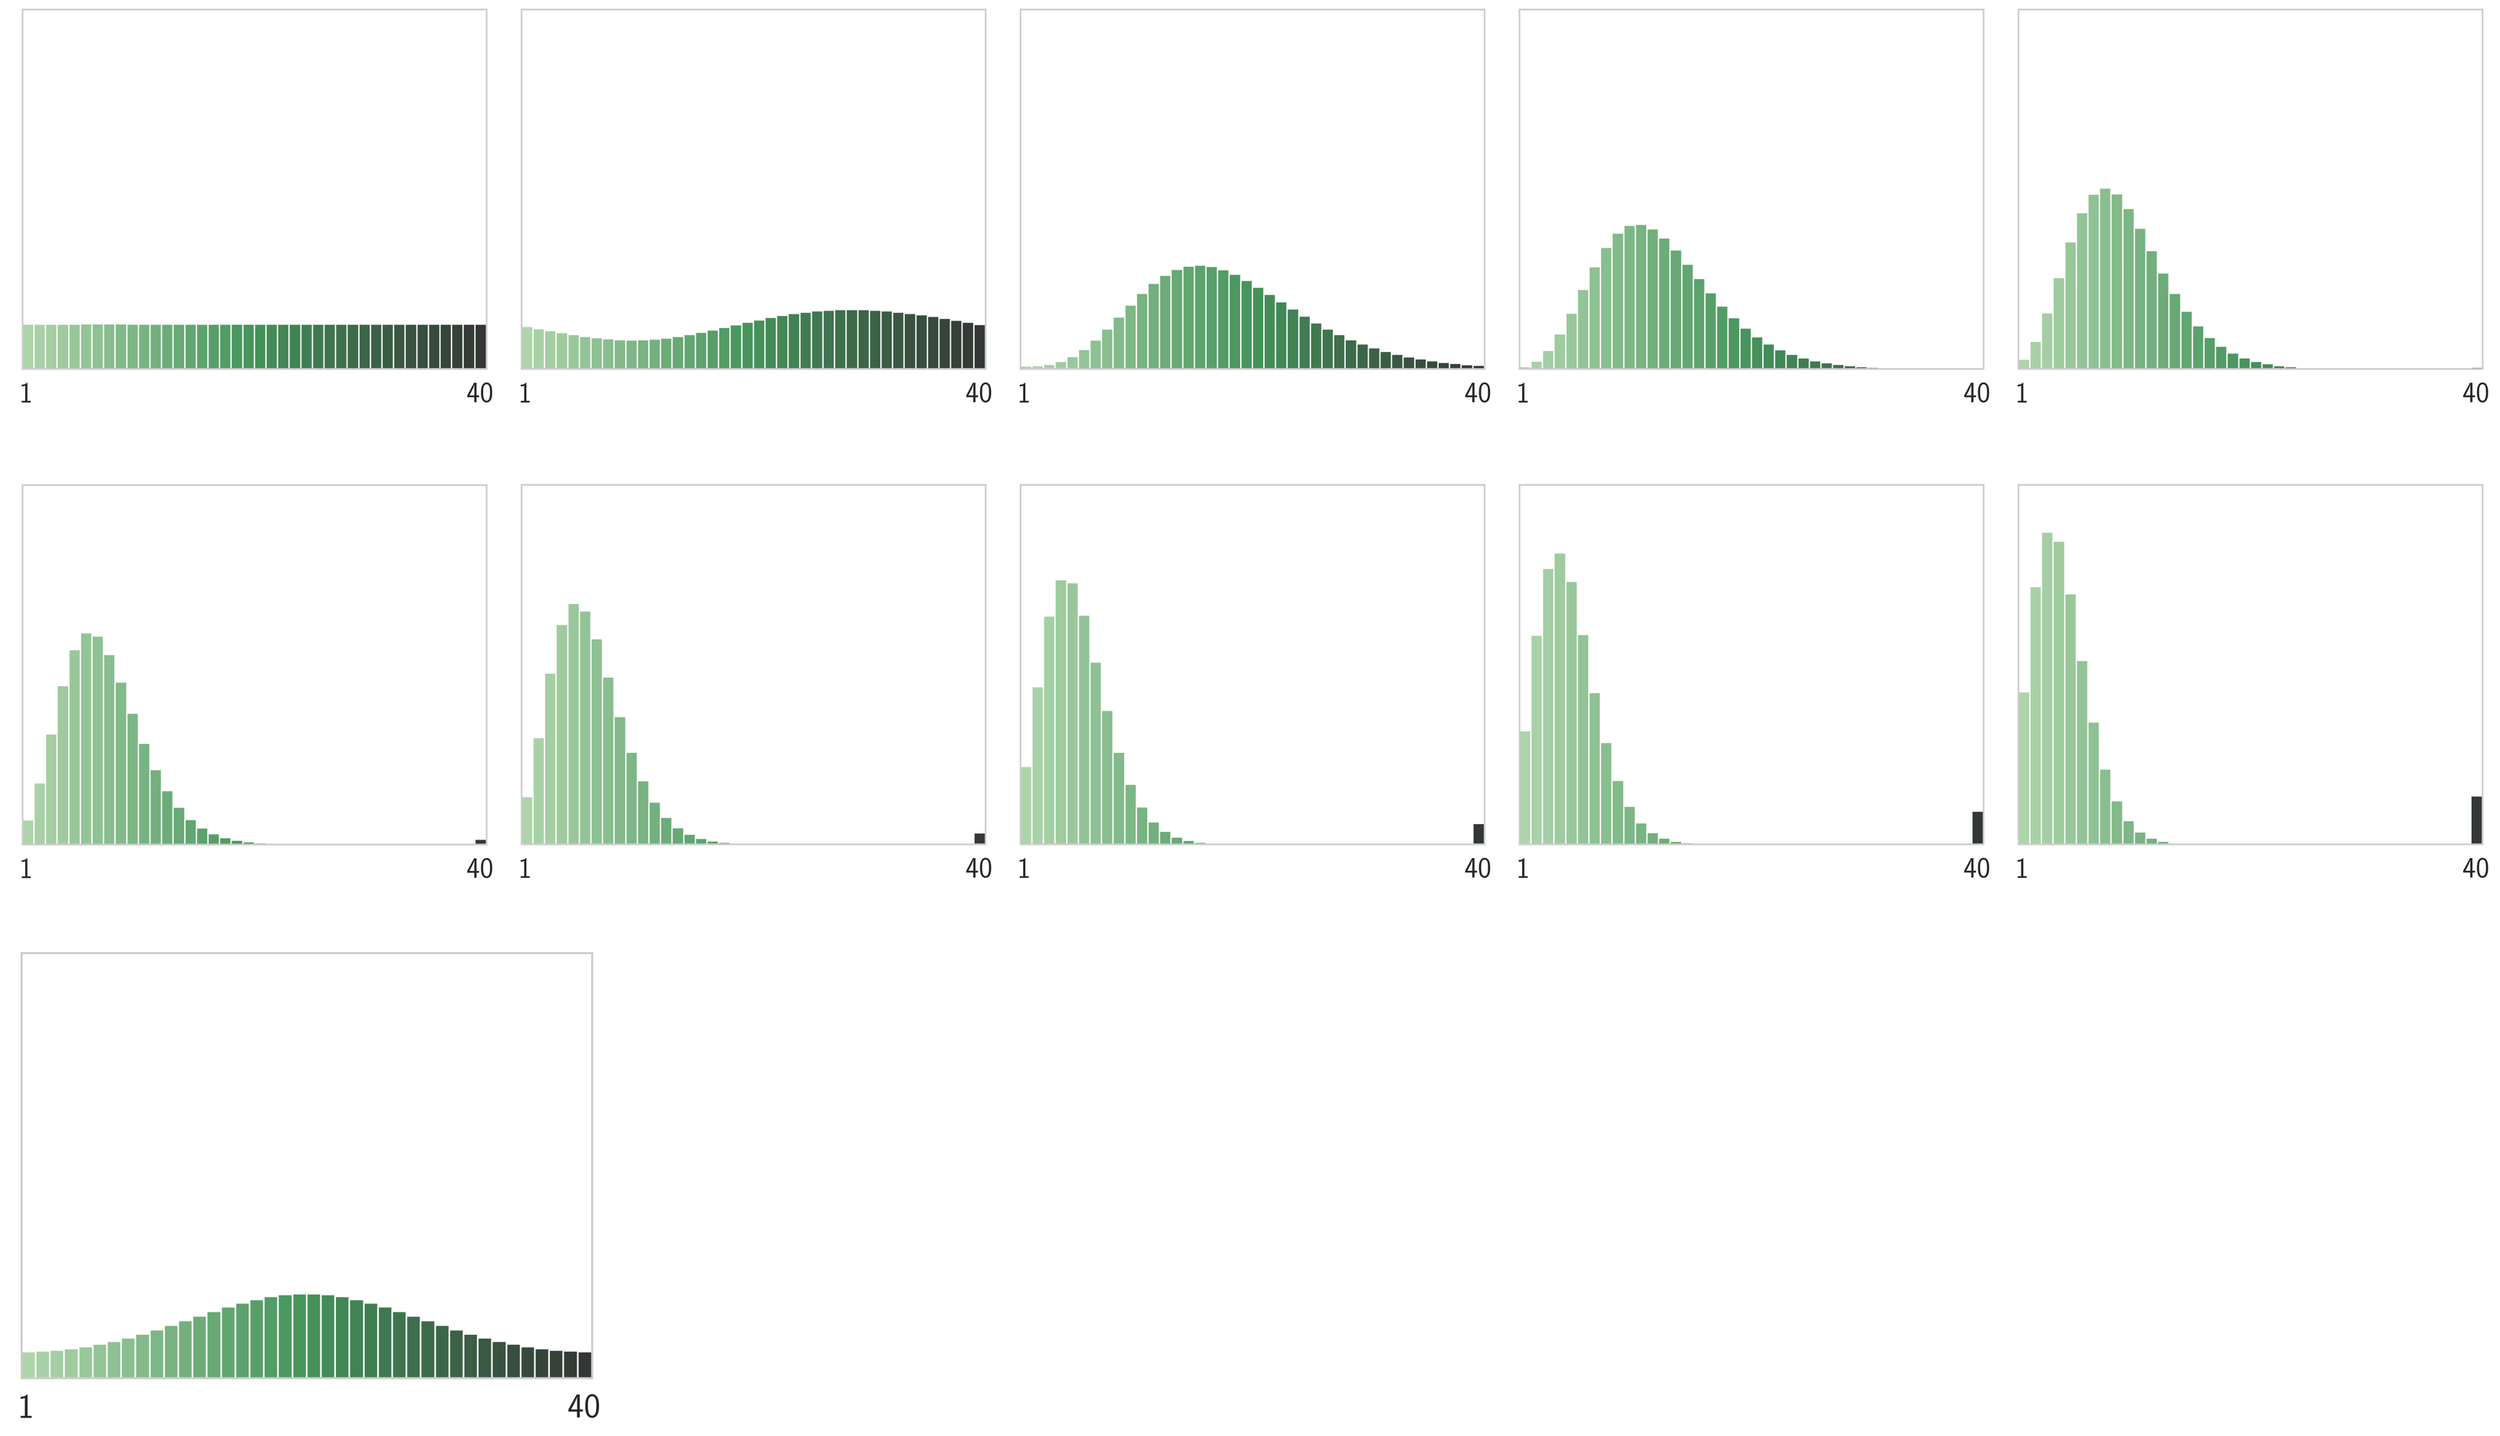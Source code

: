 <?xml version="1.0"?>
<!DOCTYPE ipe SYSTEM "ipe.dtd">
<ipe version="70218" creator="Ipe 7.2.26">
<info created="D:20240315115417" modified="D:20240315132712"/>
<bitmap id="1" width="1575" height="1289" BitsPerComponent="8" ColorSpace="DeviceRGB" Filter="FlateDecode" length="16410" encoding="base64">
eNrs3CEOwzAUBcH7363HCfgFVhrahEVbFWQGmvnBleV9BwAAAAAAAAAAAAAAAAAAAAAAAAAA
AAAAAAAAAAAAAAAAAAAAAAAAAAAAAAAAAAAAAAAAAAAAAAAAAAAAAAAAAAAAAAAAAAAAAAAA
AAAAAAAAAAAAAAAAAAAAAAAAAAAAAAAAAAAAAAAAAAAAAAAAAAAAAAAAAAD4v7XW9m1m3gAA
AADcNTOn3rLWelp0Om79AgAAAOCXtm0TnQAAAABoiU4AAAAA5EQnAAAAAHKiEwAAAAC5B0an
mbmO4JN5AAAAgNuuj3xm5mnR6djhNMJxsgMAAABwl95iBAAAAICc3mIEAAAAgJzeYgQAAACA
nN5iBAAAAICc3mIEAAAAgJzeYgQAAACAnN5iBAAAAICc3mIEAAAAgJzeYgQAAACAnN5iBAAA
AICc3mIEAAAAgJzeYgQAAACAnN5iBAAAAICc3mIEAAAAgJzeYgQAAACAnN5iBAAAAICc3mIE
AAAAgJzeYgQAAACAnN5iBAAAAICc3mIEAAAAgJzeYgQAAACAnN5iBAAAAICc3mIEAAAAgJze
YgQAAACAnN5iBAAAAICc3mIEAAAAgJzeYgQAAACAnN5iBAAAAICc3mIEAAAAgJzeYgQAAACA
nN5iBAAAAICc3mIEAAAAgJzeYgQAAACAnN5iBAAAAICc3mIEAAAAgJzeYgQAAACAnN5iBAAA
AICc3mIEAAAAgJzeYgQAAACAnN5iBAAAAICc3mIEAAAAgJzeYgQAAACAnN5iBAAAAICc3mIE
AAAAgJzeYgQAAACAnN5iBAAAAICc3mIEAAAAgJzeYgQAAACAnN5iBAAAAICc3mIEAAAAgJze
YgQAAACAnN5iBAAAAICc3mIEAAAAgJzeYgQAAACAnN5iBAAAAICc3mIEAAAAgJzeYgQAAACA
nN5iBAAAAICc3mIEAAAAgJzeYgQAAACAnN5iBAAAAICc3mIEAAAAgJzeYgQAAACAnN5iBAAA
AICc3mIEAAAAgJzeYgQAAACAnN5iBAAAAICc3mIEAAAAgJzeYgQAAACAnN5iBAAAAICc3mIE
AAAAgJzeYgQAAACAnN5iBAAAAICc3mIEAAAAgJzeYgQAAACAnN5iBAAAAICc3mIEAAAAgJze
YgQAAACAnN5iBAAAAICc3mIEAAAAgJzeYgQAAACAnN5iBAAAAICc3mIEAAAAgJzeYgQAAACA
nN5iBAAAAICc3mIEAAAAgJzeYgQAAACAnN5iBAAAAICc3mIEAAAAgJzeYgQAAACAnN5iBAAA
AICc3mIEAAAAgJzeYgQAAACAnN5iBAAAAICc3mIEAAAAgJzeYgQAAACAnN5iBAAAAICc3mIE
AAAAgJzeYgQAAACAnN5iBAAAAICc3mIEAAAAgJzeYgQAAACAnN5iBAAAAICc3mIEAAAAgJze
YgQAAACAnN5iBAAAAICc3mIEAAAAgJzeYgQAAACAnN5iBAAAAICc3mIEAAAAgJzeYgQAAACA
nN5iBAAAAICc3mIEAAAAgJzeYgQAAACAnN5iBAAAAICc3mIEAAAAgJzeYgQAAACAnN5iBAAA
AICc3mIEAAAAgJzeYgQAAACAnN5iBAAAAICc3mIEAAAAgJzeYgQAAACAnN5iBAAAAICc3mIE
AAAAgJzeYgQAAACAnN5iBAAAAICc3mIEAAAAgJzeYgQAAACAnN5iBAAAAICc3mIEAAAAgJze
YgQAAACAnN5iBAAAAICc3mIEAAAAgJzeYgQAAACAnN5iBAAAAICc3mIEAAAAgJzeYgQAAACA
nN5iBAAAAICc3mIEAAAAgJzeYgQAAACAnN5iBAAAAICc3mIEAAAAgJzeYgQAAACAnN5iBAAA
AICc3mIEAAAAgJzeYgQAAACAnN5iBAAAAICc3mIEAAAAgJzeYgQAAACAnN5iBAAAAICc3mIE
AAAAgJzeYgQAAACAnN5iBAAAAICc3mIEAAAAgJzeYgQAAACAnN5iBAAAAICc3mIEAAAAgJze
YgQAAACAnN5iBAAAAICc3mIEAAAAgJzeYgQAAACAnN5iBAAAAICc3mIEAAAAgJzeYgQAAACA
nN5iBAAAAICc3mIEAAAAgJzeYgQAAACAnN5iBAAAAICc3mIEAAAAgJzeYgQAAACAnN5iBAAA
AICc3mIEAAAAgJzeYgQAAACAnN5iBAAAAICc3mIEAAAAgJzeYgQAAACAnN5iBAAAAICc3mIE
AAAAgJzeYgQAAACAnN5iBAAAAICc3mIEAAAAgJzeYgQAAACAnN5iBAAAAICc3mIEAAAAgJze
YgQAAACAnN5iBAAAAICc3mIEAAAAgJzeYgQAAACAnN5iBAAAAICc3mIEAAAAgJzeYgQAAACA
nN5iBAAAAICc3mIEAAAAgJzeYgQAAACAnN5iBAAAAICc3mIEAAAAgJzeYgQAAACAnN5iBAAA
AICc3mIEAAAAgJzeYgQAAACAnN5iBAAAAICc3mIEAAAAgJzeYgQAAACAnN5iBAAAAICc3mIE
AAAAgJzeYgQAAACAnN5iBAAAAICc3mIEAAAAgJzeYgQAAACAnN5iBAAAAICc3mIEAAAAgJze
YgQAAACAnN5iBAAAAICc3mIEAAAAgJzeYgQAAACAnN5iBAAAAICc3mIEAAAAgJzeYgQAAACA
nN5iBAAAAICc3mIEAAAAgJzeYgQAAACAnN5iBAAAAICc3mIEAAAAgJzeYgQAAACAnN5iBAAA
AICc3mIEAAAAgJzeYgQAAACAnN5iBAAAAICc3mIEAAAAgJzeYgQAAACAnN5iBAAAAICc3mIE
AAAAgJzeYgQAAACAnN5iBAAAAICc3mIEAAAAgJzeYgQAAACAnN5iBAAAAICc3mIEAAAAgJze
YgQAAACAnN5iBAAAAICc3mIEAAAAgJzeYgQAAACAnN5iBAAAAICc3mIEAAAAgJzeYgQAAACA
nN5iBAAAAICc3mIEAAAAgJzeYgQAAACAnN5iBAAAAICc3mIEAAAAgJzeYgQAAACAnN5iBAAA
AICc3mIEAAAAgJzeYgQAAACAnN5iBAAAAICc3mIEAAAAgJzeYgQAAACAnN5iBAAAAICc3mIE
AAAAgJzeYgQAAACAnN5iBAAAAICc3mIEAAAAgJzeYgQAAACAnN5iBAAAAICc3mIEAAAAgJze
YgQAAACAnN5iBAAAAICc3mIEAAAAgJzeYgQAAACAnN5iBAAAAICc3mIEAAAAgJzeYgQAAACA
nN5iBAAAAICc3mIEAAAAgJzeYgQAAACAnN5iBAAAAICc3mIEAAAAgJzeYgQAAACAnN5iBAAA
AICc3mIEAAAAgJzeYgQAAACAnN5iBAAAAICc3mIEAAAAgJzeYgQAAACAnN5iBAAAAICc3mIE
AAAAgJzeYgQAAACAnN5iBAAAAICc3mIEAAAAgJzeYgQAAACAnN5iBAAAAICc3mIEAAAAgJze
YgQAAACAnN5iBAAAAICc3mIEAAAAgJzeYgQAAACAnN5iBAAAAICc3mIEAAAAgJzeYgQAAACA
nN5iBAAAAICc3mIEAAAAgJzeYgQAAACAnN5iBAAAAICc3mIEAAAAgJzeYgQAAACAnN5iBAAA
AICc3mIEAAAAgJzeYgQAAACAnN5iBAAAAICc3mIEAAAAgJzeYgQAAACAnN5iBAAAAICc3mIE
AAAAgJzeYgQAAACAnN5iBAAAAICc3mIEAAAAgJzeYgQAAACAnN5iBAAAAICc3mIEAAAAgJze
YgQAAACAnN5iBAAAAICc3mIEAAAAgJzeYgQAAACAnN5iBAAAAICc3mIEAAAAgJzeYgQAAACA
nN5iBAAAAICc3mIEAAAAgJzeYgQAAACAnN5iBAAAAICc3mIEAAAAgJzeYgQAAACAnN5iBAAA
AICc3mIEAAAAgJzeYgQAAACAnN5iBAAAAICc3mIEAAAAgJzeYgQAAACAnN5iBAAAAICc3mIE
AAAAgJzeYgQAAACAnN5iBAAAAICc3mIEAAAAgJzeYgQAAACAnN5iBAAAAICc3mIEAAAAgJze
YgQAAACAnN5iBAAAAICc3mIEAAAAgJzeYgQAAACAnN5iBAAAAICc3mIEAAAAgJzeYgQAAACA
nN5iBAAAAICc3mIEAAAAgJzeYgQAAACAnN5iBAAAAICc3mIEAAAAgJzeYgQAAACAnN5iBAAA
AICc3mIEAAAAgJzeYgQAAACAnN5iBAAAAICc3mIEAAAAgJzeYgQAAACAnN5iBAAAAICc3mIE
AAAAgJzeYgQAAACAnN5iBAAAAICc3mIEAAAAgJzeYgQAAACAnN5iBAAAAICc3mIEAAAAgJze
YgQAAACAnN5iBAAAAICc3mIEAAAAgJzeYgQAAACAnN5iBAAAAICc3mIEAAAAgJzeYgQAAACA
nN5iBAAAAICc3mIEAAAAgJzeYgQAAACAnN5iBAAAAICc3mIEAAAAgJzeYgQAAACAnN5iBAAA
AICc3mIEAAAAgJzeYgQAAACAnN5iBAAAAICc3mIEAAAAgJzeYgQAAACAnN5iBAAAAICc3mIE
AAAAgJzeYgQAAACAnN5iBAAAAICc3mIEAAAAgJzeYgQAAACAnN5iBAAAAICc3mIEAAAAgJze
YgQAAACAnN5iBAAAAICc3mIEAAAAgJzeYgQAAACAnN5iBAAAAICc3mIEAAAAgJzeYgQAAACA
nN5iBAAAAICc3mIEAAAAgJzeYgQAAACAnN5iBAAAAICc3mIEAAAAgJzeYgQAAACAnN5iBAAA
AICc3mIEAAAAgJzeYgQAAACAnN5iBAAAAICc3mIEAAAAgJzeYgQAAACAnN5iBAAAAICc3mIE
AAAAgJzeYgQAAACAnN5iBAAAAICc3mIEAAAAgJzeYgQAAACAnN5iBAAAAICc3mIEAAAAgJze
YgQAAACAnN5iBAAAAICc3mIEAAAAgJzeYgQAAACAnN5iBAAAAICc3mIEAAAAgJzeYgQAAACA
nN5iBAAAAICc3mIEAAAAgJzeYgQAAACAnN5iBAAAAICc3mIEAAAAgJzeYgQAAACAnN5iBAAA
AICc3mIEAAAAgJzeYgQAAACAnN5iBAAAAICc3mIEAAAAgJzeYgQAAACAnN5iBAAAAICc3mIE
AAAAgJzeYgQAAACAnN5iBAAAAICc3mIEAAAAgJzeYgQAAACAnN5iBAAAAICc3mIEAAAAgJze
YgQAAACAnN5iBAAAAICc3mIEAAAAgJzeYgQAAACAnN5iBAAAAICc3mIEAAAAgJzeYgQAAACA
nN5iBAAAAICc3mIEAAAAgJzeYgQAAACAnN5iBAAAAICc3mIEAAAAgJzeYgQAAACAnN5iBAAA
AICc3mIEAAAAgJzeYgQAAACAnN5iBAAAAICc3mIEAAAAgJzeYgQAAACAnN5iBAAAAICc3mIE
AAAAgJzeYgQAAACAnN5iBAAAAICc3mIEAAAAgJzeYgQAAACAnN5iBAAAAICc3mIEAAAAgJze
YgQAAACAnN5iBAAAAICc3mIEAAAAgJzeYgQAAACAnN5iBAAAAICc3mIEAAAAgJzeYgQAAACA
nN5iBAAAAICc3mIEAAAAgJzeYgQAAACAnN5iBAAAAICc3mIEAAAAgJzeYgQAAACAnN5iBAAA
AICc3mIEAAAAgJzeYgQAAACAnN5iBAAAAICc3mIEAAAAgJzeYgQAAACAnN5iBAAAAICc3mIE
AAAAgJzeYgQAAACAnN5iBAAAAICc3mIEAAAAgJzeYgQAAACAnN5iBAAAAICc3mIEAAAAgJze
YgQAAACAnN5iBAAAAICc3mIEAAAAgJzeYgQAAACAnN5iBAAAAICc3mIEAAAAgJzeYgQAAACA
nN5iBAAAAICc3mIEAAAAgJzeYgQAAACAnN5iBAAAAICc3mIEAAAAgJzeYgQAAACAnN5iBAAA
AICc3mIEAAAAgJzeYgQAAACAnN5iBAAAAICc3mIEAAAAgJzeYgQAAACAnN5iBAAAAICc3mIE
AAAAgJzeYgQAAACAnN5iBAAAAICc3mIEAAAAgJzeYgQAAACAnN5iBAAAAICc3mIEAAAAgJze
YgQAAACAnN5iBAAAAICc3mIEAAAAgJzeYgQAAACAnN5iBAAAAICc3mIEAAAAgJzeYgQAAACA
nN5iBAAAAICc3mIEAAAAgJzeYgQAAACAnN5iBAAAAICc3mIEAAAAgJzeYgQAAACAnN5iBAAA
AICc3mIEAAAAgJzeYgQAAACAnN5iBAAAAICc3mIEAAAAgJzeYgQAAACAnN5iBAAAAICc3mIE
AAAAgJzeYgQAAACAnN5iBAAAAICc3mIEAAAAgJzeYgQAAACAnN5iBAAAAICc3mIEAAAAgJze
YgQAAACAnN5iBAAAAICc3mIEAAAAgJzeYgQAAACAnN5iBAAAAICc3mIEAAAAgJzeYgQAAACA
nN5iBAAAAICc3mIEAAAAgJzeYgQAAACAnN5iBAAAAICc3mIEAAAAgJzeYgQAAACAnN5iBAAA
AICc3mIEAAAAgJzeYgQAAACAnN5iBAAAAICc3mIEAAAAgJzeYgQAAACAnN5iBAAAAICc3mIE
AAAAgJzeYgQAAACAnN5iBAAAAICc3mIEAAAAgJzeYgQAAACAnN5iBAAAAICc3mIEAAAAgJze
YgQAAACAnN5iBAAAAICc3mIEAAAAgJzeYgQAAACAnN5iBAAAAICc3mIEAAAAgJzeYgQAAACA
nN5iBAAAAICc3mIEAAAAgJzeYgQAAACAnN5iBAAAAICc3mIEAAAAgJzeYgQAAACAnN5iBAAA
AICc3mIEAAAAgJzeYgQAAACAnN5iBAAAAICc3mIEAAAAgJzeYgQAAACAnN5iBAAAAICc3mIE
AAAAgJzeYgQAAACAnN5iBAAAAICc3mIEAAAAgJzeYgQAAACAnN5iBAAAAICc3mIEAAAAgJze
YgQAAACAnN5iBAAAAICc3mIEAAAAgJzeYgQAAACAnN5iBAAAAICc3mIEAAAAgJzeYgQAAACA
nN5iBAAAAICc3mIEAAAAgJzeYgQAAACAnN5iBAAAAICc3mIEAAAAgJzeYgQAAACAnN5iBAAA
AICc3mIEAAAAgJzeYgQAAACAnN5iBAAAAICc3mIEAAAAgJzeYgQAAACAnN5iBAAAAICc3mIE
AAAAgJzeYgQAAACAnN5iBAAAAICc3mIEAAAAgJzeYgQAAACAnN5iBAAAAICc3mIEAAAAgJze
YgQAAACAnN5iBAAAAICc3mIEAAAAgJzeYgQAAACAnN5iBAAAAICc3mIEAAAAgJzeYgQAAACA
nN5iBAAAAICc3mIEAAAAgJzeYgQAAACAnN5iBAAAAICc3mIEAAAAgJzeYgQAAACAnN5iBAAA
AICc3mIEAAAAgJzeYgQAAACAnN5iBAAAAICc3mIEAAAAgJzeYgQAAACAnN5iBAAAAICc3mIE
AAAAgJzeYgQAAACAnN5iBAAAAICc3mIEAAAAgJzeYgQAAACAnN5iBAAAAICc3mIEAAAAgJze
YgQAAACAnN5iBAAAAICc3mIEAAAAgJzeYgQAAACAnN5iBAAAAICc3mIEAAAAgJzeYgQAAACA
nN5iBAAAAICc3mIEAAAAgJzeYgQAAACAnN5iBAAAAICc3mIEAAAAgJzeYgQAAACAnN5iBAAA
AICc3mIEAAAAgJzeYgQAAACAnN5iBAAAAICc3mIEAAAAgJzeYgQAAACAnN5iBAAAAICc3mIE
AAAAgJzeYgQAAACAnN5iBAAAAICc3mIEAAAAgJzeYgQAAACAnN5iBAAAAICc3mIEAAAAgJze
YgQAAACAnN5iBAAAAICc3mIEAAAAgJzeYgQAAACAnN5iBAAAAICc3mIEAAAAgJzeYgQAAACA
nN5iBAAAAICc3mIEAAAAgJzeYgQAAACAnN5iBAAAAICc3mIEAAAAgJzeYgQAAACAnN5iBAAA
AICc3mIEAAAAgJzeYgQAAACAnN5iBAAAAICc3mIEAAAAgJzeYgQAAACAnN5iBAAAAICc3mIE
AAAAgJzeYgQAAACAnN5iBAAAAICc3mIEAAAAgJzeYgQAAACAnN5iBAAAAICc3mIEAAAAgJze
YgQAAACAnN5iBAAAAICc3mIEAAAAgJzeYgQAAACAnN5iBAAAAICc3mIEAAAAgJzeYgQAAACA
nN5iBAAAAICc3mIEAAAAgJzeYgQAAACAnN5iBAAAAICc3mIEAAAAgJzeYgQAAACAnN5iBAAA
AICc3mIEAAAAgJzeYgQAAACAnN5iBAAAAICc3mIEAAAAgJzeYgQAAACAnN5iBAAAAICc3mIE
AAAAgJzeYgQAAACAnN5iBAAAAICc3mIEAAAAgJzeYgQAAACAnN5iBAAAAICc3mIEAAAAgJze
YgQAAACAnN5iBAAAAICc3mIEAAAAgJzeYgQAAACAnN5iBAAAAICc3mIEAAAAgJzeYgQAAACA
nN5iBAAAAICc3mIEAAAAgJzeYgQAAACAnN5iBAAAAICc3mIEAAAAgJzeYgQAAACAnN5iBAAA
AICc3mIEAAAAgJzeYgQAAACAnN5iBAAAAICc3mIEAAAAgJzeYgQAAACAnN5iBAAAAICc3mIE
AAAAgJzeYgQAAACAnN5iBAAAAICc3mIEAAAAgJzeYgQAAACAnN5iBAAAAICc3mIEAAAAgJze
YgQAAACAnN5iBAAAAICc3mIEAAAAgJzeYgQAAACAnN5iBAAAAICc3mIEAAAAgJzeYgQAAACA
nN5iBAAAAICc3mIEAAAAgJzeYgQAAACAnN5iBAAAAICc3mIEAAAAgJzeYgQAAACAnN5iBAAA
AICc3mIEAAAAgJzeYgQAAACAnN5iBAAAAICc3mIEAAAAgJzeYgQAAACAnN5iBAAAAICc3mIE
AAAAgJzeYgQAAACAnN5iBAAAAICc3mIEAAAAgJzeYgQAAACAnN5iBAAAAICc3mIEAAAAgJze
YgQAAACAnN5iBAAAAICc3mIEAAAAgJzeYgQAAACAnN5iBAAAAICc3mIEAAAAgJzeYgQAAACA
nN5iBAAAAICc3mIEAAAAgJzeYgQAAACAnN5iBAAAAICc3mIEAAAAgJzeYgQAAACAnN5iBAAA
AICc3mIEAAAAgJzeYgQAAACAnN5iBAAAAICc3mIEAAAAgJzeYgQAAACAnN5iBAAAAICc3mIE
AAAAgJzeYgQAPu3da5OTZZrA8W/DJ8jsnHcO0fHEiC1nBAzN0cY0gmCLGEEOig2CgCAGFUTE
2AwsINvxgDqOZnTU0VXjzOxO7Zt8A6p4wbyw2NR2lfWk83TTTe5bks7vV1dZVtudu3M9vul/
JU8AAIDg9BZLAAAAAAhOb7EEAAAAgOD0FksAAAAACE5vsQQAAACA4PQWSwAAAAAITm+xBAAA
AIDg9BZLAAAAAAhOb7EEAAAAgOD0FksAAAAACE5vsQQAAACA4PQWSwAAAAAITm+xBAAAAIDg
9BZLAAAAAAhOb7EEAAAAgOD0FksAAAAACE5vsQQAAACA4PQWSwAAAAAITm+xBAAAAIDg9BZL
AAAAAAhOb7EEAAAAgOD0FksAAAAACE5vsQQAAACA4PQWSwAAAAAITm+xBAAAAIDg9BZLAAAA
AAhOb7EEAAAAgOD0FksAAAAACE5vsQQAAACA4PQWSwAAAAAITm+xBAAAAIDg9BZLAAAAAAhO
b7EEAAAAgOD0FksAAAAACE5vsQQAAACA4PQWSwAAAAAITm+xBAAAAIDg9BZLAAAAAAhOb7EE
AAAAgOD0FksAAAAACE5vsQQAAACA4PQWSwAAAAAITm+xBAAAAIDg9BZLAAAAAAhOb7EEAAAA
gOD0FksAAAAACE5vsQQAAACA4PQWSwAAAAAITm+xBAAAAIDg9BZLAAAAAAhOb7EEAAAAgOD0
FksAAAAACE5vsQQAAACA4PQWSwAAAAAITm+xBAAAAIDg9BZLAAAAAAhOb7EEAAAAgOD0FksA
AAAACE5vsQQAAACA4PQWSwAAAAAITm+xBAAAAIDg9BZLAAAAAAhOb7EEAAAAgOD0FksAAAAA
CE5vsQQAAACA4PQWSwAAAAAITm+xBAAAAIDg9BZLAAAAAAhOb7EEAAAAgOD0FksAAAAACE5v
sQQAAACA4PQWSwAAAAAITm+xBAAAAIDg9BZLAAAAAAhOb7EEAAAAgOD0FksAAAAACE5vsQQA
AACA4PQWSwAAAAAITm+xBAAAAIDg9BZLAAAAAAhOb7EEAAAAgOD0FksAAAAACE5vsQQAAACA
4PQWSwAAAAAITm+xBAAAAIDg9BZLAAAAAAhOb7EEAAAAgOD0FksAAAAACE5vsQQAAACA4PQW
SwAAAAAITm+xBAAAAIDg9BZLAAAAAAhOb7EEAAAAgOD0FksAAAAACE5vsQQAAACA4PQWSwAA
AAAITm+xBAAAAIDg9BZLAAAAAAhOb7EEAAAAgOD0FksAAAAACE5vsQQAAACA4PQWSwAAAAAI
Tm+xBAAAAIDg9BZLAAAAAAhOb7EEAAAAgOD0FksAAAAACE5vsQQAAACA4PQWSwAAAAAITm+x
BAAAAIDg9BZLAAAAAAhOb7EEAAAAgOD0FksAAAAACE5vsQQAAACA4PQWSwAAAAAITm+xBAAA
AIDg9BZLAAAAAAhOb7EEAAAAgOD0FksAAAAACE5vsQQAAACA4PQWSwAAAAAITm+xBAAAAIDg
9BZLAAAAAAhOb7EEAAAAgOD0FksAAAAACE5vsQQAAACA4PQWSwAAAAAITm+xBAAAAIDg9BZL
AAAAAAhOb7EEAAAAgOD0FksAAAAACE5vsQQAAACA4PQWSwAAAAAITm+xBAAAAIDg9BZLAAAA
AAhOb7EEAAAAgOD0FksAAAAACE5vsQQAAACA4PQWSwAAAAAITm+xBAAAAIDg9BZLAAAAAAhO
b7EEWnHir68d+eRovDn11Znkccc+PfHcn4/Em9e+OJU87sgnx/Z/eDjevPL5a8njDlVeePr9
A1Hnpb+c8D8tAACA3nIDlzD87fkLfz8baf74vxeTpw//4z/PVs/Em4v/fCd53Plvz536eije
vPmPcvK4M9+cOfnlyahz4W8Xkie+/uXQy58djzdnvz7bmGWOHvjouXjzyucnk8c99+cjez44
EG+OfvpK8rj9Hx5+6r298ab48bHkcU+/f2Db24NR59BHR5In7vvT809e3Btvih+/3PgED217
a3e8OfTRS8njnrq4/7HhnfFm/wfF5HHb39qz8fz2eLPnveeSx20Z3rX+7JaoM3jx2eSJmy48
2X/60Xiz4+1nkscNnNvRN7Qx3mwt700et/bM48tObog3j17YlTwuf6qQO7E23mw892TyuFWl
RxYc64866/9je/LEZScH5rzYF28eOL01eVzv8fUziyvjTf/rm5PHLXlp3d0Hl8eb/lcLyeNy
xbU9zyyNN/njjyaPu/fQmrue7o0697/0SPLExfvzM3bm4s3q4saG4/bcP2P74niz+rmHk8ct
2tV355aF8abv2Ycajnti1e83LYg3fXvXJ49buHXl9IF5Uee+3Q8mT7znseXT182NN6t2rk0e
t2DT0jv6Z8eblTvWNBw30HtH38x4s3Jrf/K4+etyty/viTcrCvnkcfP6F9+2ZEbUWb5xdfLE
uasX3broznizbKCv4biVC2+ZNz3eLHvwvuRxc3rn/27W7fFmaf+K5HGz75138123xZve+5c3
HHfP3Jun3xJ1elctS544a+7sm269Od7kli4RnZqj07lvTp+pDkWat/9nOHn62eqZ1796Ld4M
/72hyZz6eujEF6/Em3PfNjSZk1+ePPrZ0ahz+uvTyRNf/uz48x8X403py9dFpykTnZ68uLdQ
fiLePPPB4eRx297a/fAbW+PN0+8dTB732PDOB88+Fm92XtyXPG7j+e35P2yMN9vf3JM8bv3Z
Late3xB1Ng8PJk/sP/1o78m18WbjG08kj+sb2rjolf5489DZUZFkw9yj98WbB05vacgIJ9be
/cLyeJM/1ZARFhzrn354SdRZ+VrD3/VzXuy75eCieLP01YY/tGcWV960b0G8WXK84c/euw8u
z+6eF29yLzb82dvzzNLfPjkn3tz7fMOfvXc93fubbbOizuJDDX/5ztiZ+/Vjd8ebRfsa/vKd
sX3xrzfeFW8W7Wn4s/fOLQt/teHOeLNwsOHv0N9vWvDvD0yPN/fsWJk8bvrAvF+uvj3qLNja
8Kfo9HVzf7Hi1nizoNDwd+gd/bN/3vu7eDN/Y2/DcX0zf77opngz/6ElyeNuX97zs3m/jTfz
1t6bPO62JTN+OvPXUWdu/6LkibcuuvMnM34Vb+b2LUwed8u86T++/ZfxZs7yBcnjfjfr9n+7
+WfxZnbvvORxN991249+89N4M2vx3Ibjpt/yo1/8OOrMWjAneeJNt96c+cmP4s3ds2eKTqKT
6CQ6iU6ik+gkOolOopPoJDqJTqKT6CQ6iU6ik+gkOolOopPoJDqJTqKT6CQ6iU6ik+gkOolO
opPoJDqJTqKT6CQ6iU6ik+gkOolOopPoJDqJTqKT6CQ6iU6ik+gkOolOopPoJDqJTqKT6CQ6
iU6ik+gkOolOopPoJDqJTqKT6CQ6iU6ik+gkOolOopPoJDqJTqKT6CQ6iU6ik+gkOolOopPo
JDqJTqKT6CQ6iU6ik+gkOolOopPoJDqJTqKT6CQ6iU6ik+gkOolOopPoJDqJTqKT6CQ6iU6i
k+gkOolOopPoJDqJTqKT6CQ6iU6ik+gkOolOopPoJDqJTqKT6CQ6iU6ik+gkOolOopPoJDqJ
TqKT6CQ6iU6ik+gkOolOopPoJDqJTqKT6CQ6iU6ik+gkOolOopPoJDqJTqKT6CQ6iU6ik+gk
OolOopPoJDqJTqKT6CQ6iU6ik+gkOolOopPoJDqJTqKT6CQ6iU6ik+gkOolOopPoJDqJTqKT
6CQ6iU6ik+gkOolOopPoJDqJTqKT6CQ6iU6ik+gkOolOopPoJDqJTqKT6CQ6iU6ik+gkOolO
opPoJDqJTqKT6CQ6iU6ik+gkOolOopPoJDqJTqKT6CQ6iU6ik+gkOolOopPoJDqJTqKT6CQ6
iU6ik+gkOolOopPoJDqJTqKT6CQ6iU6ik+gkOolOopPoJDqJTqKT6CQ6iU6ik+gkOolOopPo
JDqJTqKT6CQ6iU6ik+gkOolOopPoJDqJTqKT6CQ6iU6ik+gkOolOopPoJDqJTqKT6CQ6iU6i
k+gkOolOopPoJDqJTqKT6CQ6iU6ik+gkOolOopPoJDqJTqKT6CQ6iU6ik+gkOolOopPoJDqJ
TqKT6CQ6iU6ik+gkOolOopPoJDqJTqKT6CQ6iU6ik+gkOolOopPoJDqJTqKT6CQ6iU6ik+gk
OolOopPoJDqJTqKT6CQ6iU6ik+gkOolOopPoJDqJTqKT6CQ6iU6ik+gkOolOopPoJDqJTqKT
6CQ6iU6ik+gkOolOopPoJDqJTqKT6CQ6iU6ik+gkOolOopPoJDqJTqKT6CQ6iU6ik+gkOolO
opPoJDqJTqKT6CQ6iU6ik+gkOolOopPoJDqJTqKT6CQ6iU6ik+gkOolOopPoJDqJTqKT6CQ6
iU6ik+gkOolOopPoJDqJTqKT6CQ6iU6ik+gkOolOopPoJDqJTqKT6CQ6iU6ik+gkOolOopPo
JDqJTqKT6CQ6iU6ik+gkOolOopPoJDqJTqKT6CQ6iU6ik+gkOolOopPoJDqJTqKT6CQ6iU6i
k+gkOolOopPoJDqJTqKT6CQ6iU6ik+gkOolOopPoJDqJTqKT6CQ6iU6ik+gkOolOopPoJDqJ
TqKT6CQ6iU6ik+gkOolOopPoJDqJTqKT6CQ6iU6ik+gkOolOopPoJDqJTqKT6CQ6iU6ik+gk
OolOopPoJDqJTqKT6CQ6iU6ik+gkOolOopPoJDqJTqKT6CQ6iU6ik+gkOolOopPoJDqJTqKT
6CQ6iU6ik+gkOolOopPoJDqJTqKT6CQ6iU6ik+gkOolOopPoJDqJTqKT6CQ6iU6ik+gkOolO
opPoJDqJTqKT6CQ6iU6ik+gkOolOopPoJDqJTqKT6CQ6iU6ik+gkOolOopPoJDqJTqKT6CQ6
iU6ik+gkOolOopPoJDqJTqKT6CQ6iU6ik+gkOolOopPoJDqJTqKT6CQ6iU6ik+gkOolOopPo
JDqJTqKT6CQ6iU6ik+gkOolOopPoJDqJTqKT6CQ6iU6ik+gkOolOopPoJDqJTqKT6CQ6iU6i
k+gkOolOopPoJDqJTqKT6CQ6iU6ik+gkOolOopPoJDqJTqKT6CQ6iU6ik+gkOolOopPoJDqJ
TqKT6CQ6iU6ik+gkOolOopPoJDqJTqKT6CQ6iU6ik+gkOolOopPoJDqJTqKT6CQ6iU6ik+gk
OolOopPoJDqJTqKT6CQ6iU6ik+gkOolOopPoJDqJTqKT6CQ6iU6ik+gkOolOopPoJDqJTqKT
6CQ6iU6ik+gkOolOopPoJDqJTqKT6CQ6iU6ik+gkOolOopPoJDqJTqKT6CQ6iU6ik+gkOolO
opPoJDqJTqKT6CQ6iU6ik+gkOolOopPoJDqJTqKT6CQ6iU6ik+gkOolOopPoJDqJTqKT6CQ6
iU6ik+gkOolOopPoJDqJTqKT6CQ6iU6ik+gkOolOopPoJDqJTqKT6CQ6iU6ik+gkOolOopPo
JDqJTqKT6CQ6iU6ik+gkOolOopPoJDqJTqKT6CQ6iU6ik+gkOolOopPoJDqJTqKT6CQ6iU6i
k+gkOolOopPoJDqJTqKT6CQ6iU6ik+gkOolOopPoJDqJTqKT6CQ6iU6ik+gkOolOopPoJDqJ
TqKT6CQ6iU6ik+gkOolOopPoJDqJTqKT6CQ6iU6ik+gkOolOopPoJDqJTqKT6CQ6iU6ik+gk
OolOopPoJDqJTqKT6CQ6iU6ik+gkOolOopPoJDqJTqKT6CQ6iU6ik+gkOolOopPoJDqJTqKT
6CQ6iU6ik+gkOolOopPoJDqJTqKT6CQ6iU6ik+gkOolOopPoJDqJTqKT6CQ6iU6ik+gkOolO
opPoJDqJTqKT6CQ6iU6ik+gkOolOopPoJDqJTqKT6CQ6iU6ik+gkOolOopPoJDqJTqKT6CQ6
iU6ik+gkOolOopPoJDqJTqKT6CQ6iU6ik+gkOolOopPoJDqJTqKT6CQ6iU6ik+gkOolOopPo
JDqJTqKT6CQ6iU6ik+gkOolOopPoJDqJTqKT6CQ6iU6ik+gkOolOopPoJDqJTqKT6CQ6iU6i
k+gkOolOopPoJDqJTqKT6CQ6iU6ik+gkOolOopPoJDqJTqKT6CQ6iU6ik+gkOolOopPoJDqJ
TqKT6CQ6iU6ik+gkOolOopPoJDqJTqKT6CQ6iU6ik+gkOolOopPoJDqJTqKT6CQ6iU6ik+gk
OolOopPoJDqJTqKT6CQ6iU6ik+gkOolOopPoJDqJTqKT6CQ6iU6ik+gkOolOopPoJDqJTqKT
6CQ6iU6ik+gkOolOopPoJDqJTqKT6CQ6iU6ik+gkOolOopPoJDqJTqKT6CQ6iU6ik+gkOolO
opPoJDqJTqKT6CQ6iU6ik+gkOolOopPoJDqJTqKT6CQ6iU6ik+gkOolOopPoJDqJTqKT6CQ6
iU6ik+gkOolOopPoJDqJTqKT6CQ6iU6ik+gkOolOopPoJDqJTqKT6CQ6iU6ik+gkOolOopPo
JDqJTqKT6CQ6iU6ik+gkOolOopPoJDqJTqKT6CQ6iU6ik+gkOolOopPoJDqJTqKT6CQ6iU6i
k+gkOolOopPoJDqJTqKT6CQ6iU6ik+gkOolOopPoJDqJTqKT6CQ6iU6ik+gkOolOopPoJDqJ
TqKT6CQ6iU6ik+gkOolOopPoJDqJTqKT6CQ6iU6ik+gkOolOopPoJDqJTqKT6CQ6iU6ik+gk
OolOopPoJDqJTqKT6CQ6iU6ik+gkOolOopPoJDqJTqKT6CQ6iU6ik+gkOolOopPoJDqJTqKT
6CQ6iU6ik+gkOolOopPoJDqJTqKT6CQ6iU6ik+gkOolOopPoJDqJTqKT6CQ6iU6ik+gkOolO
opPoJDqJTqKT6CQ6iU6ik+gkOolOopPoJDqJTqKT6CQ6iU6ik+gkOolOopPoJDqJTqKT6CQ6
iU6ik+gkOolOopPoJDqJTqKT6CQ6iU6ik+gkOolOopPoJDqJTqKT6CQ6iU6ik+gkOolOopPo
JDqJTqKT6CQ6iU6ik+gkOolOopPoJDqJTqKT6CQ6iU6ik+gkOolOopPoJDqJTqKT6CQ6iU6i
k+gkOolOopPoJDqJTqKT6CQ6iU6ik+gkOolOopPoJDqJTqKT6CQ6iU6ik+gkOolOopPoJDqJ
TqKT6CQ6iU6ik+gkOolOopPoJDqJTqKT6CQ6iU6ik+gkOolOopPoJDqJTqKT6CQ6iU6ik+gk
OolOopPoJDqJTqKT6CQ6iU6ik+gkOolOopPoJDqJTqKT6CQ6iU6ik+gkOolOopPoJDqJTqKT
6CQ6iU6ik+gkOolOopPoJDqJTqKT6CQ6iU6ik+gkOolOopPoJDqJTqKT6CQ6iU6ik+gkOolO
opPoJDqJTqKT6CQ6iU6ik+gkOolOopPoJDqJTqKT6CQ6iU6ik+gkOolOopPoJDqJTqKT6CQ6
iU6ik+gkOolOopPoJDqJTqKT6CQ6iU6ik+gkOolOopPoJDqJTqKT6CQ6iU6ik+gkOolOopPo
JDqJTqKT6CQ6iU6ik+gkOolOopPoJDqJTqKT6CQ6iU6ik+gkOolOopPoJDqJTqKT6CQ6iU6i
k+gkOolOopPoJDqJTqKT6CQ6iU6ik+gkOolOopPoJDqJTqKT6CQ6iU6ik+gkOolOopPoJDqJ
TqKT6CQ6iU6ik+gkOolOopPoJDqJTqKT6CQ6iU6ik+gkOolOopPoJDqJTqKT6CQ6iU6ik+gk
OolOopPoJDqJTqKT6CQ6iU6ik+gkOolOopPoJDqJTqKT6CQ6iU6ik+gkOolOopPoJDqJTqKT
6CQ6iU6ik+gkOolOopPoJDqJTqKT6CQ6iU6ik+gkOolOopPoJDqJTqKT6CQ6iU6ik+gkOolO
opPoJDqJTqKT6CQ6iU6ik+gkOolOopPoJDqJTqKT6CQ6iU6ik+gkOolOopPoJDqJTqKT6CQ6
iU6ik+gkOolOopPoJDqJTqKT6CQ6iU6ik+gkOolOopPoJDqJTqKT6CQ6iU6ik+gkOolOopPo
JDqJTqKT6CQ6iU6ik+gkOolOopPoJDqJTqKT6CQ6iU6ik+gkOolOopPoJDqJTqKT6CQ6iU6i
k+gkOolOopPoJDqJTqKT6CQ6iU6ik+gkOolOopPoJDqJTqKT6CQ6iU6ik+gkOolOopPoJDqJ
TqKT6CQ6iU6ik+gkOolOopPoJDqJTqKT6CQ6iU6ik+gkOolOopPoJDqJTqKT6CQ6iU6ik+gk
OolOopPoJDqJTqKT6CQ6iU6ik+gkOolOopPoJDqJTqKT6CQ6iU6ik+gkOolOopPoJDqJTqKT
6CQ6iU6ik+gkOolOopPoJDqJTqKT6CQ6iU6ik+gkOolOopPoJDqJTqKT6CQ6iU6ik+gkOolO
opPoJDqJTqKT6CQ6iU6ik+gkOolOopPoJDqJTqKT6CQ6iU6ik+gkOolOopPoJDqJTqKT6CQ6
iU6ik+gkOolOopPoJDqJTqKT6CQ6iU6ik+gkOolOopPoJDqJTqKT6CQ6iU6ik+gkOolOopPo
JDqJTqKT6CQ6iU6ik+gkOolOopPoJDqJTqKT6CQ6iU6ik+gkOolOopPoJDqJTqKT6CQ6iU6i
k+gkOolOopPoJDqJTqKT6CQ6iU6ik+gkOolOopPoJDqJTqKT6CQ6iU6ik+gkOolOopPoJDqJ
TqKT6CQ6iU6ik+gkOolOopPoJDqJTqKT6CQ6iU6ik+gkOolOopPoJDqJTqKT6CQ6iU6ik+gk
OolOopPoJDqJTqKT6CQ6iU6ik+gkOolOopPoJDqJTqKT6CQ6iU6ik+gkOolOopPoJDqJTqKT
6CQ6iU6ik+gkOolOopPoJDqJTqKT6CQ6iU6ik+gkOolOopPoJDpd05UrV0Yt4c3qheFvz0ea
D/757r8S3vxb+fw35+LNu/99MXncheobZ746HW/e/ttbyePOfX1u6IuhqDNcHU6e+IcvTr/6
2cl4c/6r88njSp8PHfvklXhz5r/OJY878WnphT8fizdDfz2TPO7YJycOf/hivHnt86HkcUcq
Lx/44/NR5/hfSskTn/vwpT3vHow3Rz9+NXncgT8eGXxnf7w58tHx5HHPvHv4iTf3xpvDfzqa
PG7XO88+fmFXvHn2/ReSx+18c1/h/M6o88y7zydP3Da8Z+Ds9niz+51DyeM2v7F7/enH481T
bx1MHvfIuZ1rhh6LN9uH9yWPGzizY3XpkXjz+Bt7ksetO7V1xYmBqFM4vyt54pqhzb0vr483
G88+lTwuf7Jw79G18WbgD08mj7v/+KbFxTXxZuD1HcnjVh99ZPGh/ngzcHJ78ri+Iw8vOpCP
Og8d35o88b7DAwv3ro43G44+3nDcsw8t3HVfvNnwwpbkcav2rb9n58p4s/75zQ3HPb1uwbYV
8Wb9wULyuJVPrZ2/eVnUeXD/o8kTVzyxZv6mpfFm3d5HGo7b1j9vYEm8Wbv74YbjNufnrb83
3qx9aiB53PJNq+euWRxvHtjRcNyygfvm3L8w6qx5fEPyxKUbVs1edU+8WbN5fcNxa1fOXjY/
3qx59MHkcb355bNyc+NN/8ADyeOW9C2buWhOvMk/tKbhuBVLZ86fHXXy6xpOzC1dcvfsmfFm
df/9o3rLlStXui06Xb58+XMAAAAAYrp8+bLoBAAAAEBYohMAAAAAwYlOAAAAAAQnOgEAAAAQ
XBdGp+++++5yoytXrvwLAAAAgOt15cqVUb3lu+++uwoAAAAAAAAAAAAAAAAAAAAAAAAAAAAA
AAAAAAAAAAAAAAAAAAAAAAAAAAAAAAAAAAAAAAAAAAAAAAAAAAAAAAAAAAAAAAAAAAAAAAAA
AAAAAAAAAAAAAAAAAAAAAAAAAAAAAAAAAAAAAAAAAAAAAAAAAAAAAAAAAAAAAAAAAAAAAAAA
AAAAAAAAAAAAAAAAAAAAAAAAAAAAAAAAAAAAAAAAAAAAAAAAAAAAAAAAAAAAAAAAE1Cr1YrF
Yj6fz2azmUxm2rRp9X/p6empf6VUKl26dMmKxlLfT31d9aVZBQAAANARqtXqtDEErECVSqWn
p2fateTz+frv46KMUiwWR/YjOgEAAACdYpwWFCQ61R8kl8tNm4xCoeC6pG5PdAIAAAA6Qrlc
Hif+tB6dKpXKyNvoJiubzdZqtW6+NPXlDw4OjlqL6AQAAAB0hGw2Gy86jV+0rimTyXTnW+3q
z7pQKIy1E//TAgAAAG1u5N7UkaJTpVIZ/4VMuVyuUCjU/zlO+MpkMlP77uL1Z1etVuu7ql+L
+jauedsr0QkAAABoc5cuXUq+8S31TXCtBJ+xUtLg4GDzw1ar1Xw+P1aempL7v76XgYlOAAAA
QJtL3i8om82mvsbmuqNT882IJnKbpnK5nNq+6o829fYvOgEAAABTT61WG/VpcQGjU7VaTS1O
E3m01J+tm3o3FRedAAAAgKln1HvZKpVKwOiU+lATr0apNab+C0+xSzBOdMpkMoVCIfUbRCcA
AACgbTW/mujqGKXoOqJT6kuVisXipB4kl8sF/yi9djOqKWUymfqzHhwcrFQqI99Qf76iEwAA
ANBBRvWlkRcRhYpOhUKh9U6SWq6m2J2d6rutVCr1ZzrWa8BEJwAAAKCDNL9pa+SlNaGiU+sv
cxrR/GKnbustohMAAADQQbLZ7Kj7e498PUh0KpVKod4Wl3pHo2q12j1XSnQCAAAAOkWxWBzr
ZUhBolPzy5O+j1rXYcq/w258ohMAAADQES5dupTJZMbKSkGiU9hM1Pwr1b/SVddLdAIAAADa
3+Dg4KiCUSgUvv+vrUen1Lt/f/9ZbNeh+Z7kIx+01yVEJwAAAKD91Wq15oKR/Ny01qNTwBs6
jUi9rdNYn/U29YhOAAAAQPvL5/Oj8kX9K8lvaD06NR/R4guTUkNZuVzukksmOgEAAABtLvWN
b6M+Ca716DTqc/FavIv41TGqS/fcS1x0AgAAANpcc1DK5XLX/J7JRqfmu5Q3nzJZzb9S64/Z
KUQnAAAAoJ2l3hmp+f7erUen5h9P3qj8+gR/9VQHEZ0AAACAdtbcbXp6epq/rcXolHr/pdaj
U/Nv1T3VRXQCAAAA2laxWLzm3ZxGtBidKpVKjPsvpf5WXXLtRCcAAACgPV26dGni91lqMTql
vomv9ehU/21bfNNfR18+0QkAAABoQ4VCYYIvc7racnQqlUo/WHSq1WrdcPlEJwAAAKANpd5k
aZyPfmsxOqW+j6/+xRafRWp0GqubTTGiEwAAANCG8vn8pF4j1J7RKfVZNH/03pQkOgEAAADt
plqtNveKfD4/zo+0GJ0GBwebf7xUKrX4REQn0QkAAABoH6kFafxbIbVndEq9LVW5XO6Giyg6
AQAAAG0l9YPkCoXC+D8lOrUb0QkAAABoK5lM5jrykejUbkQnAAAAoH2k3tB7cHDwmj/onk7t
RnQCAAAA2sRYmWIi7Uh06pSr6f9zAAAA4AeW+ma0YrE4kZ9tMTqlvsIqUnSqVqvdcDVFJwAA
AKAd1Gq1VhpFjOg0wd41jlwuJzqJTgAAAMANlNpnJn7P7RajU6lUur57SV3HkxKdAAAAAH4Y
1Wq1OVD09PRM/BFajE7lcjlGdEr9rWq1WjdcU9EJAAAAuOFS48ykXhHUYnSqVCrNP14oFFp8
Xtlstvlhu+Saik4AAADAjZX6KqN8Pj+pB2kxOqXeUWqyv0OzaWm65LKKTgAAAMCNlfoRb1E1
fyxdaiGZ1Pv7UjU/Zjab7ZLLKjoBAAAAN1Y7RKeraYGoxUKS+uqp1kNWpxCdAAAAgBurTaJT
8Psvpd4nqvW37HUK0QkAAAC4sdokOhUKhbCfNFcsFpsfsP7FLrmsohMAAABwY7VJdKp/sfk7
y+Vy2Oc1qY/k62iiEwAAAHBjlcvlQstS49JY35xafupfTH2E635ewd+v11lEJwAAAKDTpfaN
uvrXJ/U4Ye/73c13Eb8qOgEAAACdL1R06unpaf1BRpTL5bCvm5oaF0V0AgAAADpIqOiUeuvv
1BtAXVMul+vmGzpdFZ0AAACAzhcqOtVqtSDviUv9fbLZrIsiOgEAAAAdJFR0ujrGO+wm+wql
1FdM1b/ooohOAAAAQAcJGJ1S78WUy+VuyC8z9S6K6AQAAAB0kLCdJ5PJND9UuVye4I/n8/nm
H69/0UURnQAAAIDOEjY6pb7Yqa5Wq0X92W64KKITAAAA0EGCv6Mt9c5OmUymUqmM81NjFadC
oeCiiE4AAABAxwkenVI/xu77gtT8sqX6V1LfVTe1P7SuMq7UBDcS7sYx2Xu2AwAAAMQT497d
lUpl2tiy2Ww+ny8UCvV/1v99nO+cwm+sS735VYu68OZXAAAAQNuK9IFxpVKpxYQytV+3IzoB
AAAAU1uk6HR17Ns0XVM2m53y7xQTnQAAAICpLV50uvr/92tKva+4ciI6AQAAAFNb1Og0olwu
TyQ95XK57rkVtugEAAAAEEStVisWi/l8vqenZyS51P85clPxUqkUsHEBAAAAAAAAAAAAAAAA
AAAAAAAAAAAAAAAAAAAAAAAAAAAAAAAAAAAAAAAAAAAAAAAAAAAAAAAAAAAAAAAAAAAAAAAA
AAAAAAAAAAAAAAAAAAAAAAAAAAAAAAAAAAAAAAAAAAAAAAAAAAAAAAAAAAAAAAAAAAAAAAAA
AAAAAAAAAAAAAAAAAAAAAAAAAAAAAAAAAAAAAAAAAAAAAAAAAAAAAAAAAAAAAAAAAAAAAAAA
AAAAAAAAAAAAAAAAAAAAAAAAAAAAAAAAAAAAAAAAAAAAAAAAAAAAAPC9/wPh6wPc
</bitmap>
<bitmap id="2" width="1575" height="1289" BitsPerComponent="8" ColorSpace="DeviceRGB" Filter="FlateDecode" length="16770" encoding="base64">
eNrs3CEOwzAUBcH7363HCfgFVhrahEVbFWQGmvnBleV9BwAAAAAAAAAAAAAAAAAAAAAAAAAA
AAAAAAAAAAAAAAAAAAAAAAAAAAAAAAAAAAAAAAAAAAAAAAAAAAAAAAAAAAAAAAAAAAAAAAAA
AAAAAAAAAAAAAAAAAAAAAAAAAAAAAAAAAAAAAAAAAAAAAAAAAAAAAAAAAAD4v7XW9m1m3gAA
AADcNTOn3rLWelp0Om79AgAAAOCXtm0TnQAAAABoiU4AAAAA5EQnAAAAAHKiEwAAAAC5B0an
mbmO4JN5AAAAgNuuj3xm5mnR6djhNMJxsgMAAABwl95iBAAAAICc3mIEAAAAgJzeYgQAAACA
nN5iBAAAAICc3mIEAAAAgJzeYgQAAACAnN5iBAAAAICc3mIEAAAAgJzeYgQAAACAnN5iBAAA
AICc3mIEAAAAgJzeYgQAAACAnN5iBAAAAICc3mIEAAAAgJzeYgQAAACAnN5iBAAAAICc3mIE
AAAAgJzeYgQAAACAnN5iBAAAAICc3mIEAAAAgJzeYgQAAACAnN5iBAAAAICc3mIEAAAAgJze
YgQAAACAnN5iBAAAAICc3mIEAAAAgJzeYgQAAACAnN5iBAAAAICc3mIEAAAAgJzeYgQAAACA
nN5iBAAAAICc3mIEAAAAgJzeYgQAAACAnN5iBAAAAICc3mIEAAAAgJzeYgQAAACAnN5iBAAA
AICc3mIEAAAAgJzeYgQAAACAnN5iBAAAAICc3mIEAAAAgJzeYgQAAACAnN5iBAAAAICc3mIE
AAAAgJzeYgQAAACAnN5iBAAAAICc3mIEAAAAgJzeYgQAAACAnN5iBAAAAICc3mIEAAAAgJze
YgQAAACAnN5iBAAAAICc3mIEAAAAgJzeYgQAAACAnN5iBAAAAICc3mIEAAAAgJzeYgQAAACA
nN5iBAAAAICc3mIEAAAAgJzeYgQAAACAnN5iBAAAAICc3mIEAAAAgJzeYgQAAACAnN5iBAAA
AICc3mIEAAAAgJzeYgQAAACAnN5iBAAAAICc3mIEAAAAgJzeYgQAAACAnN5iBAAAAICc3mIE
AAAAgJzeYgQAAACAnN5iBAAAAICc3mIEAAAAgJzeYgQAAACAnN5iBAAAAICc3mIEAAAAgJze
YgQAAACAnN5iBAAAAICc3mIEAAAAgJzeYgQAAACAnN5iBAAAAICc3mIEAAAAgJzeYgQAAACA
nN5iBAAAAICc3mIEAAAAgJzeYgQAAACAnN5iBAAAAICc3mIEAAAAgJzeYgQAAACAnN5iBAAA
AICc3mIEAAAAgJzeYgQAAACAnN5iBAAAAICc3mIEAAAAgJzeYgQAAACAnN5iBAAAAICc3mIE
AAAAgJzeYgQAAACAnN5iBAAAAICc3mIEAAAAgJzeYgQAAACAnN5iBAAAAICc3mIEAAAAgJze
YgQAAACAnN5iBAAAAICc3mIEAAAAgJzeYgQAAACAnN5iBAAAAICc3mIEAAAAgJzeYgQAAACA
nN5iBAAAAICc3mIEAAAAgJzeYgQAAACAnN5iBAAAAICc3mIEAAAAgJzeYgQAAACAnN5iBAAA
AICc3mIEAAAAgJzeYgQAAACAnN5iBAAAAICc3mIEAAAAgJzeYgQAAACAnN5iBAAAAICc3mIE
AAAAgJzeYgQAAACAnN5iBAAAAICc3mIEAAAAgJzeYgQAAACAnN5iBAAAAICc3mIEAAAAgJze
YgQAAACAnN5iBAAAAICc3mIEAAAAgJzeYgQAAACAnN5iBAAAAICc3mIEAAAAgJzeYgQAAACA
nN5iBAAAAICc3mIEAAAAgJzeYgQAAACAnN5iBAAAAICc3mIEAAAAgJzeYgQAAACAnN5iBAAA
AICc3mIEAAAAgJzeYgQAAACAnN5iBAAAAICc3mIEAAAAgJzeYgQAAACAnN5iBAAAAICc3mIE
AAAAgJzeYgQAAACAnN5iBAAAAICc3mIEAAAAgJzeYgQAAACAnN5iBAAAAICc3mIEAAAAgJze
YgQAAACAnN5iBAAAAICc3mIEAAAAgJzeYgQAAACAnN5iBAAAAICc3mIEAAAAgJzeYgQAAACA
nN5iBAAAAICc3mIEAAAAgJzeYgQAAACAnN5iBAAAAICc3mIEAAAAgJzeYgQAAACAnN5iBAAA
AICc3mIEAAAAgJzeYgQAAACAnN5iBAAAAICc3mIEAAAAgJzeYgQAAACAnN5iBAAAAICc3mIE
AAAAgJzeYgQAAACAnN5iBAAAAICc3mIEAAAAgJzeYgQAAACAnN5iBAAAAICc3mIEAAAAgJze
YgQAAACAnN5iBAAAAICc3mIEAAAAgJzeYgQAAACAnN5iBAAAAICc3mIEAAAAgJzeYgQAAACA
nN5iBAAAAICc3mIEAAAAgJzeYgQAAACAnN5iBAAAAICc3mIEAAAAgJzeYgQAAACAnN5iBAAA
AICc3mIEAAAAgJzeYgQAAACAnN5iBAAAAICc3mIEAAAAgJzeYgQAAACAnN5iBAAAAICc3mIE
AAAAgJzeYgQAAACAnN5iBAAAAICc3mIEAAAAgJzeYgQAAACAnN5iBAAAAICc3mIEAAAAgJze
YgQAAACAnN5iBAAAAICc3mIEAAAAgJzeYgQAAACAnN5iBAAAAICc3mIEAAAAgJzeYgQAAACA
nN5iBAAAAICc3mIEAAAAgJzeYgQAAACAnN5iBAAAAICc3mIEAAAAgJzeYgQAAACAnN5iBAAA
AICc3mIEAAAAgJzeYgQAAACAnN5iBAAAAICc3mIEAAAAgJzeYgQAAACAnN5iBAAAAICc3mIE
AAAAgJzeYgQAAACAnN5iBAAAAICc3mIEAAAAgJzeYgQAAACAnN5iBAAAAICc3mIEAAAAgJze
YgQAAACAnN5iBAAAAICc3mIEAAAAgJzeYgQAAACAnN5iBAAAAICc3mIEAAAAgJzeYgQAAACA
nN5iBAAAAICc3mIEAAAAgJzeYgQAAACAnN5iBAAAAICc3mIEAAAAgJzeYgQAAACAnN5iBAAA
AICc3mIEAAAAgJzeYgQAAACAnN5iBAAAAICc3mIEAAAAgJzeYgQAAACAnN5iBAAAAICc3mIE
AAAAgJzeYgQAAACAnN5iBAAAAICc3mIEAAAAgJzeYgQAAACAnN5iBAAAAICc3mIEAAAAgJze
YgQAAACAnN5iBAAAAICc3mIEAAAAgJzeYgQAAACAnN5iBAAAAICc3mIEAAAAgJzeYgQAAACA
nN5iBAAAAICc3mIEAAAAgJzeYgQAAACAnN5iBAAAAICc3mIEAAAAgJzeYgQAAACAnN5iBAAA
AICc3mIEAAAAgJzeYgQAAACAnN5iBAAAAICc3mIEAAAAgJzeYgQAAACAnN5iBAAAAICc3mIE
AAAAgJzeYgQAAACAnN5iBAAAAICc3mIEAAAAgJzeYgQAAACAnN5iBAAAAICc3mIEAAAAgJze
YgQAAACAnN5iBAAAAICc3mIEAAAAgJzeYgQAAACAnN5iBAAAAICc3mIEAAAAgJzeYgQAAACA
nN5iBAAAAICc3mIEAAAAgJzeYgQAAACAnN5iBAAAAICc3mIEAAAAgJzeYgQAAACAnN5iBAAA
AICc3mIEAAAAgJzeYgQAAACAnN5iBAAAAICc3mIEAAAAgJzeYgQAAACAnN5iBAAAAICc3mIE
AAAAgJzeYgQAAACAnN5iBAAAAICc3mIEAAAAgJzeYgQAAACAnN5iBAAAAICc3mIEAAAAgJze
YgQAAACAnN5iBAAAAICc3mIEAAAAgJzeYgQAAACAnN5iBAAAAICc3mIEAAAAgJzeYgQAAACA
nN5iBAAAAICc3mIEAAAAgJzeYgQAAACAnN5iBAAAAICc3mIEAAAAgJzeYgQAAACAnN5iBAAA
AICc3mIEAAAAgJzeYgQAAACAnN5iBAAAAICc3mIEAAAAgJzeYgQAAACAnN5iBAAAAICc3mIE
AAAAgJzeYgQAAACAnN5iBAAAAICc3mIEAAAAgJzeYgQAAACAnN5iBAAAAICc3mIEAAAAgJze
YgQAAACAnN5iBAAAAICc3mIEAAAAgJzeYgQAAACAnN5iBAAAAICc3mIEAAAAgJzeYgQAAACA
nN5iBAAAAICc3mIEAAAAgJzeYgQAAACAnN5iBAAAAICc3mIEAAAAgJzeYgQAAACAnN5iBAAA
AICc3mIEAAAAgJzeYgQAAACAnN5iBAAAAICc3mIEAAAAgJzeYgQAAACAnN5iBAAAAICc3mIE
AAAAgJzeYgQAAACAnN5iBAAAAICc3mIEAAAAgJzeYgQAAACAnN5iBAAAAICc3mIEAAAAgJze
YgQAAACAnN5iBAAAAICc3mIEAAAAgJzeYgQAAACAnN5iBAAAAICc3mIEAAAAgJzeYgQAAACA
nN5iBAAAAICc3mIEAAAAgJzeYgQAAACAnN5iBAAAAICc3mIEAAAAgJzeYgQAAACAnN5iBAAA
AICc3mIEAAAAgJzeYgQAAACAnN5iBAAAAICc3mIEAAAAgJzeYgQAAACAnN5iBAAAAICc3mIE
AAAAgJzeYgQAAACAnN5iBAAAAICc3mIEAAAAgJzeYgQAAACAnN5iBAAAAICc3mIEAAAAgJze
YgQAAACAnN5iBAAAAICc3mIEAAAAgJzeYgQAAACAnN5iBAAAAICc3mIEAAAAgJzeYgQAAACA
nN5iBAAAAICc3mIEAAAAgJzeYgQAAACAnN5iBAAAAICc3mIEAAAAgJzeYgQAAACAnN5iBAAA
AICc3mIEAAAAgJzeYgQAAACAnN5iBAAAAICc3mIEAAAAgJzeYgQAAACAnN5iBAAAAICc3mIE
AAAAgJzeYgQAAACAnN5iBAAAAICc3mIEAAAAgJzeYgQAAACAnN5iBAAAAICc3mIEAAAAgJze
YgQAAACAnN5iBAAAAICc3mIEAAAAgJzeYgQAAACAnN5iBAAAAICc3mIEAAAAgJzeYgQAAACA
nN5iBAAAAICc3mIEAAAAgJzeYgQAAACAnN5iBAAAAICc3mIEAAAAgJzeYgQAAACAnN5iBAAA
AICc3mIEAAAAgJzeYgQAAACAnN5iBAAAAICc3mIEAAAAgJzeYgQAAACAnN5iBAAAAICc3mIE
AAAAgJzeYgQAAACAnN5iBAAAAICc3mIEAAAAgJzeYgQAAACAnN5iBAAAAICc3mIEAAAAgJze
YgQAAACAnN5iBAAAAICc3mIEAAAAgJzeYgQAAACAnN5iBAAAAICc3mIEAAAAgJzeYgQAAACA
nN5iBAAAAICc3mIEAAAAgJzeYgQAAACAnN5iBAAAAICc3mIEAAAAgJzeYgQAAACAnN5iBAAA
AICc3mIEAAAAgJzeYgQAAACAnN5iBAAAAICc3mIEAAAAgJzeYgQAAACAnN5iBAAAAICc3mIE
AAAAgJzeYgQAAACAnN5iBAAAAICc3mIEAAAAgJzeYgQAAACAnN5iBAAAAICc3mIEAAAAgJze
YgQAAACAnN5iBAAAAICc3mIEAAAAgJzeYgQAAACAnN5iBAAAAICc3mIEAAAAgJzeYgQAAACA
nN5iBAAAAICc3mIEAAAAgJzeYgQAAACAnN5iBAAAAICc3mIEAAAAgJzeYgQAAACAnN5iBAAA
AICc3mIEAAAAgJzeYgQAAACAnN5iBAAAAICc3mIEAAAAgJzeYgQAAACAnN5iBAAAAICc3mIE
AAAAgJzeYgQAAACAnN5iBAAAAICc3mIEAAAAgJzeYgQAAACAnN5iBAAAAICc3mIEAAAAgJze
YgQAAACAnN5iBAAAAICc3mIEAAAAgJzeYgQAAACAnN5iBAAAAICc3mIEAAAAgJzeYgQAAACA
nN5iBAAAAICc3mIEAAAAgJzeYgQAAACAnN5iBAAAAICc3mIEAAAAgJzeYgQAAACAnN5iBAAA
AICc3mIEAAAAgJzeYgQAAACAnN5iBAAAAICc3mIEAAAAgJzeYgQAAACAnN5iBAAAAICc3mIE
AAAAgJzeYgQAAACAnN5iBAAAAICc3mIEAAAAgJzeYgQAAACAnN5iBAAAAICc3mIEAAAAgJze
YgQAAACAnN5iBAAAAICc3mIEAAAAgJzeYgQAAACAnN5iBAAAAICc3mIEAAAAgJzeYgQAAACA
nN5iBAAAAICc3mIEAAAAgJzeYgQAAACAnN5iBAAAAICc3mIEAAAAgJzeYgQAAACAnN5iBAAA
AICc3mIEAAAAgJzeYgQAAACAnN5iBAAAAICc3mIEAAAAgJzeYgQAAACAnN5iBAAAAICc3mIE
AAAAgJzeYgQAAACAnN5iBAAAAICc3mIEAAAAgJzeYgQAAACAnN5iBAAAAICc3mIEAAAAgJze
YgQAAACAnN5iBAAAAICc3mIEAAAAgJzeYgQAAACAnN5iBAAAAICc3mIEAAAAgJzeYgQAAACA
nN5iBAAAAICc3mIEAAAAgJzeYgQAAACAnN5iBAAAAICc3mIEAAAAgJzeYgQAAACAnN5iBAAA
AICc3mIEAAAAgJzeYgQAAACAnN5iBAAAAICc3mIEAAAAgJzeYgQAAACAnN5iBAAAAICc3mIE
AAAAgJzeYgQAAACAnN5iBAAAAICc3mIEAAAAgJzeYgQAAACAnN5iBAAAAICc3mIEAAAAgJze
YgQAAACAnN5iBAAAAICc3mIEAAAAgJzeYgQAAACAnN5iBAAAAICc3mIEAAAAgJzeYgQAAACA
nN5iBAAAAICc3mIEAAAAgJzeYgQAAACAnN5iBAAAAICc3mIEAAAAgJzeYgQAAACAnN5iBAAA
AICc3mIEAAAAgJzeYgQAAACAnN5iBAAAAICc3mIEAAAAgJzeYgQAAACAnN5iBAAAAICc3mIE
AAAAgJzeYgQAAACAnN5iBAAAAICc3mIEAAAAgJzeYgQAAACAnN5iBAAAAICc3mIEAAAAgJze
YgQAAACAnN5iBAAAAICc3mIEAAAAgJzeYgQAAACAnN5iBAAAAICc3mIEAAAAgJzeYgQAAACA
nN5iBAAAAICc3mIEAAAAgJzeYgQAAACAnN5iBAAAAICc3mIEAAAAgJzeYgQAAACAnN5iBAAA
AICc3mIEAAAAgJzeYgQAAACAnN5iBAAAAICc3mIEAAAAgJzeYgQAAACAnN5iBAAAAICc3mIE
AAAAgJzeYgQAAACAnN5iBAAAAICc3mIEAAAAgJzeYgQAAACAnN5iBAAAAICc3mIEAAAAgJze
YgQAAACAnN5iBAAAAICc3mIEAAAAgJzeYgQAAACAnN5iBAAAAICc3mIEAAAAgJzeYgQAAACA
nN5iBAAAAICc3mIEAAAAgJzeYgQAAACAnN5iBAAAAICc3mIEAAAAgJzeYgQAAACAnN5iBAAA
AICc3mIEAAAAgJzeYgQAAACAnN5iBAAAAICc3mIEAAAAgJzeYgQAAACAnN5iBAAAAICc3mIE
AAAAgJzeYgQAAACAnN5iBAAAAICc3mIEAAAAgJzeYgQAAACAnN5iBAAAAICc3mIEAAAAgJze
YgQAAACAnN5iBAAAAICc3mIEAAAAgJzeYgQAAACAnN5iBAAAAICc3mIEAAAAgJzeYgQAAACA
nN5iBAAAAICc3mIEAAAAgJzeYgQAAACAnN5iBAAAAICc3mIEAAAAgJzeYgQAAACAnN5iBAAA
AICc3mIEAAAAgJzeYgQAAACAnN5iBAAAAICc3mIEAAAAgJzeYgQAAACAnN5iBAAAAICc3mIE
AAAAgJzeYgQAAACAnN5iBAAAAICc3mIEAAAAgJzeYgQAAACAnN5iBAAAAICc3mIEAAAAgJze
YgQAAACAnN5iBAAAAICc3mIEAAAAgJzeYgQAAACAnN5iBAAAAICc3mIEAAAAgJzeYgQAAACA
nN5iBAAAAICc3mIEAAAAgJzeYgQAAACAnN5iBAAAAICc3mIEAAAAgJzeYgQAAACAnN5iBAAA
AICc3mIEAAAAgJzeYgQAAACAnN5iBAAAAICc3mIEAAAAgJzeYgQAAACAnN5iBAAAAICc3mIE
AAAAgJzeYgQAAACAnN5iBAAAAICc3mIEAAAAgJzeYgQAAACAnN5iBAAAAICc3mIEAAAAgJze
YgQAAACAnN5iBAAAAICc3mIEAAAAgJzeYgQAAACAnN5iBAAAAICc3mIEAAAAgJzeYgQAAACA
nN5iBAAAAICc3mIEAAAAgJzeYgQAAACAnN5iBAAAAICc3mIEAAAAgJzeYgQAAACAnN5iBAAA
AICc3mIEAAAAgJzeYgQAAACAnN5iBAAAAICc3mIEAAAAgJzeYgQAAACAnN5iBAAAAICc3mIE
AAAAgJzeYgQAAACAnN5iBAAAAICc3mIEAAAAgJzeYgQAAACAnN5iBAAAAICc3mIEAAAAgJze
YgQAAACAnN5iBAAAAICc3mIEAAAAgJzeYgQAAACAnN5iBAAAAICc3mIEAAAAgJzeYgQAAACA
nN5iBAAAAICc3mIEAAAAgJzeYgQAAACAnN5iBAAAAICc3mIEAAAAgJzeYgQAAACAnN5iBAAA
AICc3mIEAAAAgJzeYgQAAACAnN5iBAAAAICc3mIEAAAAgJzeYgQAAACAnN5iBAAAAICc3mIE
AAAAgJzeYgQAAACAnN5iBAAAAICc3mIEAAAAgJzeYgQAAACAnN5iBAAAAICc3mIEAAAAgJze
YgQAAACAnN5iBAAAAICc3mIEAAAAgJzeYgQAAACAnN5iBAAAAICc3mIEAAAAgJzeYgQAAACA
nN5iBAAAAICc3mIEAAAAgJzeYgQAAACAnN5iBAAAAICc3mIEAAAAgJzeYgQAAACAnN5iBAAA
AICc3mIEAAAAgJzeYgQAAACAnN5iBAAAAICc3mIEAAAAgJzeYgQAAACAnN5iBAAAAICc3mIE
AAAAgJzeYgQAAACAnN5iBAAAAICc3mIEAAAAgJzeYgQAAACAnN5iBAAAAICc3mIEAAAAgJze
YgQAAACAnN5iBAAAAICc3mIEAAAAgJzeYgQAAACAnN5iBAAAAICc3mIEAAAAgJzeYgQAAACA
nN5iBAAAAICc3mIEAAAAgJzeYgQAAACAnN5iBAAAAICc3mIEAAAAgJzeYgQAAACAnN5iBAAA
AICc3mIEAAAAgJzeYgQAAACAnN5iBAAAAICc3mIEAAAAgJzeYgQAAACAnN5iBAAAAICc3mIE
AAAAgJzeYgQAPu3da3NUdZ7A8XfDK+jZue9cWkZFFMI1IIEmXAU7CIIRoQUBFYPcBbFRQWQw
wsACsrQX1HG0R2d0dHXamdmd2if9DqjiAfPAYk9tqqyGPglJ+v8nffl86lfWVCY5J/k1kO5v
dZ8GAACC01ssAQAAACA4vcUSAAAAAILTWywBAAAAIDi9xRIAAAAAgtNbLAEAAAAgOL3FEgAA
AACC01ssAQAAACA4vcUSAAAAAILTWywBAAAAIDi9xRIAAAAAgtNbLAEAAAAgOL3FEgAAAACC
01ssAQAAACA4vcUSAAAAAILTWywBAAAAIDi9xRIAAAAAgtNbLAEAAAAgOL3FEgAAAACC01ss
AQAAACA4vcUSAAAAAILTWywBAAAAIDi9xRIAAAAAgtNbLAEAAAAgOL3FEgAAAACC01ssAQAA
ACA4vcUSAAAAAILTWywBAAAAIDi9xRIAAAAAgtNbLAEAAAAgOL3FEgAAAACC01ssAQAAACA4
vcUSAAAAAILTWywBAAAAIDi9xRIAAAAAgtNbLAEAAAAgOL3FEgAAAACC01ssAQAAACA4vcUS
AAAAAILTWywBAAAAIDi9xRIAAAAAgtNbLAEAAAAgOL3FEgAAAACC01ssAQAAACA4vcUSAAAA
AILTWywBAAAAIDi9xRIAAAAAgtNbLAEAAAAgOL3FEgAAAACC01ssAQAAACA4vcUSAAAAAILT
WywBAAAAIDi9xRIAAAAAgtNbLAEAAAAgOL3FEgAAAACC01ssAQAAACA4vcUSAAAAAILTWywB
AAAAIDi9xRIAAAAAgtNbLAEACGjpqf45r6yKN4+c3VZ7ut4T62cWV8Sbvje3uE0BgPHRWywB
AAhoziur7j7UE2+W/Pax2tPNLK64a//8eLP4xKNuUwBgfPQWSwCANrZy8In5x/uizvr/2FF7
xvaOTotfXTfj0LJ40/uqxgUAeoslAAAtYP7xvqlHFkedFW9srD1je0enGYeWZZ/vjje5V9b6
QwsAeoslAADNT3QSnQAAvcUSAIDgRCfRCQDQWywBAAhOdBKdAAC9xRIAoBPkzxRyJ9fGm40X
nq09nejU0tEpV1zbtW9JvEmO768kAOgtlgAA7SF3cu2Ml5fFm/yZzaJT20Snrn1Lfv3snHiT
HN9fSQDQWywBAEQn0Ul0Ep0AQG+xBABAdBKdmjw6zdi31F9JANBbLAEARCfRSXQKO4teWuOv
JADoLZYAAKKT6CQ6iU4AoLdYAgAgOolOohMAiE6ikyUAgOgkOolOAIDeYgkAEMrac08tPbUh
3my+tEt0Ep1aIjotOrxm+u7eqJOcwr85AOgtluDPBgAdYumpDXOPPRRvHjm7VXQSnVoiOk3f
3fur7bOiTnIK/+YAoLdYgj8bAIhOopPoJDqJTgCgt1gCAIhOopPoJDoBgN5iCQAgOolOolOn
Raeu3Uv8mwOA3mIJ/mwAIDqJTqKT6BR2Fh7u828OAHqLJfizAYDoJDqJTqKT6AQAeoslAIDo
JDqJTqITAOgtlgAAopPoJDqJTgCgt1gCANwx/ReeXnV6Y7zZVtorOolOolMzRKeFB/LTdubi
TXJ8/6ICoLdYAgB8b9XpjT2v98Wbx87vEJ1EJ9GpGaLTtJ25Xz45I94kx/cvKgB6iyUAgOgk
OolOopPoBIDeYgkAIDqJTqKT6CQ6AYDeYgkAiE6ik+gkOolOAKC3WAIAopPoJDqJTqJTgzN9
52L/ogKgt1gCAIhOopPoJDqFnZ793r0OAL3FEgBAdBKdRCfRSXQCQG+xBAAQnUQn0Ul0Ep0A
QG+xBABEJ9FJdBKdRCcA0FssAYDmsunSs31nN8ebp9/dJzqJTqKT6BQ7Oi3c8/C0HQvjTXJ8
vy8A0FssAYAx6Tu7uffU2niz8a1nRCfRSXQSnWJHp2k7Fv5y4/R4kxzf7wsA9BZLAEB0Ep1E
J9FJdBKdANBbLAEA0Ul0Ep1EJ9FJdAJAb7EEAEQn0Ul0Ep1EJ9EJANFJb7EEAEQn0Ul0Ep1E
J9EJAL3FEgAQnUQn0Ul0Ep1EJwD0FksAQHQSnUQn0Ul0avvoNH3HIr8vANBbLAEA0Ul0Ep1E
J9Ep7PTsWe33BQB6iyUAIDqJTqKT6CQ6iU4A6C2WAIDoJDqJTqKT6CQ6AaC3WAIAopPoJDqJ
TqKT6ASA6KS3WAJAa9l6edf681ujzsCVF0Qn0Ul0Ep1Ep0aiU8+uVQ9sXRBvkuP7hQigt1gC
AGGtP7915Zsbos6WywOik+gkOolOolMj0emBrQt+seGBeJMc3y9EAL3FEgAQnUQn0Ul0Ep1E
J9EJQG8RnUQnANFJdBKdRCfRSXQSnQDQWywBQHQSnUQn0Ul0Ep1EJwD0FksAQHQSnUQn0Ul0
Ep1EJwC9xRIAEJ1EJ9FJdBKdRCfRCQC9xRIARCfRSXQSnUQn0anto9O0rT1+IQLoLZYAgOgk
OolOopPoJDqFnQUDD/mFCKC3WAIAopPoJDqJTqKT6CQ6AegtopPoBCA6iU6ik+gkOolOohMA
eoslAIhOopPoJDqJTqKT6ASA3mIJAO1nxzt7Nl7cEW/2fPCi6CQ6iU6ik+gkOo0QnXqeWXn/
pvnxJjm+X/cAeoslANx5Gy/uyP9uY7zZ8fYe0Ul0Ep1EJ9FJdBohOt2/af6/PzI13iTH9+se
QG+xBADRSXQSnUQn0Ul0Ep1EJwC9xRIARCfRSXQSnUQn0Ul0Ep0A9BZLAEB0Ep1EJ9FJdBKd
RCcA9BZLABCdRCfRSXQSnUQn0Ul0AtBbLAFAdBKdRCfRSXQSnUQn0QlAb7EEAEQn0Ul0Ep1E
J9Gp7aPTA5sf9OseQG+xBADRSXQSnUQn0Ul0Ep3CzoNPr/DrHkBvsQQA0Ul0Ep1EJ9FJdBKd
RCcAvcUSAEQn0Ul0Ep1EJ9FJdBKdAPQWSwBAdBKdRCfRSXQSnUQnAPQWSwA603NXDjx5eWe8
OfBRUXQSnUQn0Ul0Ep06Njot2LZian931ElO4f4MoLdYAkATevLyzkfPPxlvdl7ZLzqJTqKT
6CQ6iU4dG52m9nf/fPWUqJOcwv0ZQG+xBADRSXQSnUQn0Ul0Ep1EJ9EJQG+xBEB0Ep1EJ9FJ
dBKdRCfRSXQC0FssAUB0Ep1EJ9FJdBKdRCfRCUBvsQQA0Ul0Ep1EJ9FJdBKdRCfRCUBvsQRA
dBKdRCfRSXQSnUQn0Ul0AtBbLAFAdBKdRCfRSXQSnUSnto9O9z8+z/0ZQG+xBADRSXQSnUQn
0Ul0Ep1Ep7Azf9sy92cAvcUSAEQn0Ul0Ep1EJ9FJdBKdRCcAvcUSANFJdBKdRCfRSXQSnUQn
0QlAb7EEANFJdBKdRCfRSXQSnUQnAL3FEgBS7f7w8PZ3no83hz95VXQSnUQn0Ul0Ep1Ep3aN
Tg8+uWzqurnxJjm+e2uA3mIJQIva/s7zj7+1Ld7s/uCQ6CQ6iU6ik+gkOolO7Rqdpq6b+7Pl
98Sb5PjurQF6iyUAopPoJDqJTqKT6CQ6iU6ik+gE6C2WACA6iU6ik+gkOolOopPoJDoBopPo
JDoBopPoJDqJTqKT6CQ6iU6iE4DeYgmA6CQ6iU6ik+gkOolOopPoJDoBeoslAKKT6CQ6iU6i
k+gkOolOopPoBOgtlgAgOolOopPoJDqJTqKT6NT20en+R7vdWwP0FksARCfRSXQSnUQn0Ul0
Ep1Ep7Azv7DUvTVAb7EEQHQSnUQn0Ul0Ep1EJ9FJdBKdAL3FEgBEJ9FJdBKdRCfRSXQSnUQn
QHQSnUQnQHQSnUQn0Ul0Ep1EJ9FJdALQWywBGLf9f3jp2St7403x09dEJ9FJdBKdRCfRSXQS
nVoxOs3ftOS+vtnxJjm++6Kgt1gC0MaevbK3UHom3uz76IjoJDqJTqKT6CQ6iU6iUytGp/v6
Zv+09zfxJjm++6Kgt1gCIDqJTqKT6CQ6iU6ik+gkOolOohOgt1gCIDqJTqKT6CQ6iU6ik+gk
OolOgN5iCYDoJDqJTqKT6CQ6iU6ik+gkOgF6iyUAopPoJDqJTqKT6CQ6iU6ik+gkOgF6iyUA
opPoJDqJTqKT6CQ6iU6iU7NFp6lr5rgvCnqLJQCik+gkOolOopPoJDqJTqKT6BR25m3sdV8U
9BZLAEQn0Ul0Ep1EJ9FJdBKdRCfRSXQC9BZLAEQn0Ul0Ep1EJ9FJdBKdRCfRCdBbLAEQnUQn
0Ul0Ep1EJ9FJdBKdRCdAb7EEIJ7D5Zd3f3gw6rz6p5Oik+gkOolOopPoJDqJTqJTs0Wn+f29
962aGW+S47uzDXqLJUAn2/3hwe3vDkSdw58cFZ1EJ9FJdBKdRCfRSXQSnZotOt23auZPe+6K
N8nx3dkGvcUSQHQSnUQn0Ul0Ep1EJ9FJdBKdRCfRCfQWSwBEJ9FJdBKdRCfRSXQSnUQn0Ul0
AvQWSwDRSXQSnUQn0Ul0Ep1EJ9FJdBKdAL3FEkB0Ep1EJ9FJdBKdRCfRSXQSnUSnBmfq6lnu
bIPeYgkgOolOopPoJDqJTqKT6CQ6iU6iU9iZ99hid7ZBb7EEEJ1EJ9FJdBKdRCfRSXQSnUQn
0Ul0Ar3FEgDRSXQSnUQn0Ul0Ep1EJ9FJdBKdAL3FEkB0Ep1EJ9FJdBKdRCfRSXQSnUQnQG+x
BJhYRz87fuDjI/Hm9S/eEJ1EJ9FJdBKdRCfRSXQSnUSnOxyd5q3LTVnWFW+S43soAXqLJcDI
Dnx85LkP9sab4qfHRSfRSXQSnUQn0Ul0Ep1EJ9HpDkenKcu6ftL963iTHN9DCdBbLAFEJ9FJ
dBKdRCfRSXQSnUQn0Ul0Ep1Ab7EEEJ1EJ9FJdBKdRCfRSXQSnUQn0Ul0Ar3FEkB0Ep1EJ9FJ
dBKdRCfRSXQSnUSnTotO9y2f4aEE6C2WAKKT6CQ6iU6ik+gkOolOopPoJDqFne61izyUAL3F
EkB0Ep1EJ9FJdBKdRCfRSXQSnUQn0Qn0FksA0Ul0Ep1EJ9FJdBKdRCfRSXQSnUQn0FssAUQn
0Ul0Ep1EJ9FJdBKdRCfRSXQSnUB0Ep1EJ5rf8T+ffPGPR+PNG1+eEZ1EJ9FJdBKdRCfRSXQS
nUQn0SlgdOruW3jv4mlRJzmFx0roLZYADXrxj0f3fHQw3hz78+uik+gkOolOopPoJDqJTqKT
6CQ6BYxO9y6e9uOZv4w6ySk8VkJvsQQQnUQn0Ul0Ep1EJ9FJdBKdRCfRSXQKO1N6p3ushN5i
CSA6iU6ik+gkOolOopPoJDqJTqKT6BR25vb1eKyE3mIJIDqJTqKT6CQ6iU6ik+gkOolOopPo
JDqht1gCiE6ik+gkOolOopPoJDqJTqKT6CQ6iU6gt1gCopPoJDqJTqKT6CQ6iU6ik+gkOolO
ohPoLZZAGzj5lzeOfnYs3pz5+pzoJDqJTqKT6CQ6iU6ik+gkOolOotPoo9Pc1T339DwQb5Lj
eySI3mIJ3AFHPzt28JMX483rX5wSnUQn0Ul0Ep1EJ9FJdBKdRCfRSXQafXS6p+eBH037RbxJ
ju+RIHqLJSA6iU6ik+gkOolOopPoJDqJTqKT6CQ6hZ17F07zSBC9xRIQnUQn0Ul0Ep1EJ9FJ
dBKdRCfRSXQSncLO3FULPBJEb7EERCfRSXQSnUQn0Ul0Ep1EJ9FJdBKdRCfRCb3FEhCdRCfR
SXQSnUQn0Ul0Ep1EJ9FJdBKdRCf0FksA0Ul0Ep1EJ9FJdBKdRCfRSXQSnUQn0Qn0FkvoEG9+
dfq1z0/Em/PfnBedRCfRSXQSnUQn0Ul0Ep1EJ9FJdBKdhsxdseDu7qnxpntlj8e5eosl0CRe
+/zES58W483gV2+KTqKT6CQ6iU6ik+gkOolOopPoJDqJTkPu7p76wyk/jzdzls33OFdvsQRE
J9FJdBKdRCfRSXQSnUQn0Ul0Ep1EJ9FJdEJvsQTRSXQSnUQn0Ul0Ep1EJ9FJdBKdRCfRSXQS
ndBbLAHRSXQSnUQn0Ul0Ep1EJ9FJdBKdRCfRSXRCb7EEhpz767lTX52KOpf+dkl0Ep1EJ9FJ
dBKdRCfRSXQSnUQn0Ul06oToNKd33m9mTYk3S/qWeyCvt1hCqzj11aljnx+LOme/OSs6iU6i
k+gkOolOopPoJDqJTqKT6CQ6dUJ0+s2sKf82+SfxZnZvtwfyeosliE6ik+gkOolOopPoJDqJ
TqKT6CQ6iU6ik+gkOuktliA6iU6ik+gkOolOopPoJDqJTqKT6CQ6iU6ik+ikt1hCGy/h4rcX
znxzOt68/Y+S6CQ6iU6ik+gkOolOopPoJDqJTqKT6CQ6tUF0mr2oe/L0e+NN78PL9BbRqZ2c
+eb0yS9fjzcXvj0vOolOopPoJDqJTqKT6CQ6iU6ik+gkOolObRCdJk+/9we/+nG8mbVwrt4i
OkV1+R//eb5yLt5c+ed7opPoJDqJTqKT6CQ6iU6ik+gkOolOopPoJDo1eXSa/eDcyVPvjjq9
K5eKTh0Vnc5Xzr359Rvx5vLfL4lOopPoJDqJTqKT6CQ6iU6ik+gkOolOopPo1OTRafLUu3/w
sx9GnVnz54hOEx6dLn978dLfz0ea3//vFdFJdBKdRCfRSXQSnUQn0Ul0Ep1EJ9FJdBKdRKeJ
jU6z5s6+657J8Sa3ZLHoVB+dLvz17LnK6Ujz7v9cFp1EJ9FJdBKdRCfRSXQSnUQn0Ul0Ep1E
J9FJdJrY6HTXPZMzP/pBvJkxe6boJDqJTqKT6CQ6iU6ik+gkOolOopPoJDqJTqKT6CQ6iU6i
k+gkOolOopPoJDqJTqKT6CQ6iU6ik+gkOolOopPoJDqJTqKT6CQ6iU6ik+gkOolOopPoJDqJ
TqKT6CQ6iU6ik+gkOolOopPoJDqJTqKT6CQ6iU6ik+gkOolOopPoJDqJTqKT6CQ6iU6ik+gk
OolOopPoJDqJTqKT6CQ6iU6ik+gkOolOopPoJDqJTqKT6CQ6iU6ik+gkOolOopPoJDqJTqKT
6CQ6iU6ik+gkOolOopPoJDqJTqKT6CQ6iU6ik+gkOolOopPoJDqJTqKT6CQ6iU6ik+gkOolO
opPoJDqJTqKT6CQ6iU6ik+gkOolOopPoJDqJTqKT6CQ6iU6ik+gkOolOopPoJDqJTqKT6CQ6
iU6ik+gkOolOopPoJDqJTqKT6CQ6iU6ik+gkOolOopPoJDqJTqKT6CQ6iU6ik+gkOolOopPo
JDqJTqKT6CQ6iU6ik+gkOolOopPoJDqJTqKT6CQ6iU6ik+gkOolOopPoJDqJTqKT6CQ6iU6i
k+gkOolOopPoJDqJTqKT6CQ6iU6ik+gkOolOopPoJDqJTqKT6CQ6iU6ik+gkOolOopPoJDqJ
TqKT6CQ6iU6ik+gkOolOopPoJDqJTqKT6CQ6iU6ik+gkOolOopPoJDqJTqKT6CQ6iU6ik+gk
OolOopPoJDqJTqKT6CQ6iU6ik+gkOolOopPoJDqJTqKT6CQ6iU6ik+gkOolOopPoJDqJTqKT
6CQ6iU6ik+gkOolOopPoJDqJTqKT6CQ6iU6ik+gkOolOopPoJDqJTqKT6CQ6iU6ik+gkOolO
opPoJDqJTqKT6CQ6iU6ik+gkOolOopPoJDqJTqKT6CQ6iU6ik+gkOolOopPoJDqJTqKT6CQ6
iU6ik+gkOolOopPoJDqJTqKT6CQ6iU6ik+gkOolOopPoJDqJTqKT6CQ6iU6ik+gkOolOopPo
JDqJTqKT6CQ6iU6ik+gkOolOopPoJDqJTqKT6CQ6iU6ik+gkOolOopPoJDqJTqKT6CQ6iU6i
k+gkOolOopPoJDqJTqKT6CQ6iU6ik+gkOolOopPoJDqJTqKT6CQ6iU6ik+gkOolOopPoJDqJ
TqKT6CQ6iU6ik+gkOolOopPoJDqJTqKT6CQ6iU6ik+gkOolOopPoJDqJTqKT6CQ6iU6ik+gk
OolOopPoJDqJTqKT6CQ6iU6ik+gkOolOopPoJDqJTqKT6CQ6iU6ik+gkOolOopPoJDqJTqKT
6CQ6iU6ik+gkOolOopPoJDqJTqKT6CQ6iU6ik+gkOolOopPoJDqJTqKT6CQ6iU6ik+gkOolO
opPoJDqJTqKT6CQ6iU6ik+gkOolOopPoJDqJTqKT6CQ6iU6ik+gkOolOopPoJDqJTqKT6CQ6
iU6ik+gkOolOopPoJDqJTqKT6CQ6iU6ik+gkOolOopPoJDqJTqKT6CQ6iU6ik+gkOolOopPo
JDqJTqKT6CQ6iU6ik+gkOolOopPoJDqJTqKT6CQ6iU6ik+gkOolOopPoJDqJTqKT6CQ6iU6i
k+gkOolOopPoJDqJTqKT6CQ6iU6ik+gkOolOopPoJDqJTqKT6CQ6iU6ik+gkOolOopPoJDqJ
TqKT6CQ6iU6ik+gkOolOopPoJDqJTqKT6CQ6iU6ik+gkOolOopPoJDqJTqKT6CQ6iU6ik+gk
OolOopPoJDqJTqKT6CQ6iU6ik+gkOolOopPoJDqJTqKT6CQ6iU6ik+gkOolOopPoJDqJTqKT
6CQ6iU6ik+gkOolOopPoJDqJTqKT6CQ6iU6ik+gkOolOopPoJDqJTqKT6CQ6iU6ik+gkOolO
opPoJDqJTqKT6CQ6iU6ik+gkOolOopPoJDqJTqKT6CQ6iU6ik+gkOolOopPoJDqJTqKT6CQ6
iU6ik+gkOolOopPoJDqJTqKT6CQ6iU6ik+gkOolOopPoJDqJTqKT6CQ6iU6ik+gkOolOopPo
JDqJTqKT6CQ6iU6ik+gkOolOopPoJDqJTqKT6CQ6iU6ik+gkOolOopPoJDqJTqKT6CQ6iU6i
k+gkOolOopPoJDqJTqKT6CQ6iU6ik+gkOolOopPoJDqJTqKT6CQ6iU6ik+gkOolOopPoJDqJ
TqKT6CQ6iU6ik+gkOolOopPoJDqJTqKT6CQ6iU6ik+gkOolOopPoJDqJTqKT6CQ6iU6ik+gk
OolOopPoJDqJTqKT6CQ6iU6ik+gkOolOopPoJDqJTqKT6CQ6iU6ik+gkOolOopPoJDqJTqKT
6CQ6iU6ik+gkOolOopPoJDqJTqKT6CQ6iU6ik+gkOolOopPoJDqJTqKT6CQ6iU6ik+gkOolO
opPoJDqJTqKT6CQ6iU6ik+gkOolOopPoJDqJTqKT6CQ6iU6ik+gkOolOopPoJDqJTqKT6CQ6
iU6ik+gkOolOopPoJDqJTqKT6CQ6iU6ik+gkOolOopPoJDqJTqKT6CQ6iU6ik+gkOolOopPo
JDqJTqKT6CQ6iU6ik+gkOolOopPoJDqJTqKT6CQ6iU6ik+gkOolOopPoJDqJTqKT6CQ6iU6i
k+gkOolOopPoJDqJTqKT6CQ6iU6ik+gkOolOopPoJDqJTqKT6CQ6iU6ik+gkOolOopPoJDqJ
TqKT6CQ6iU6i00S5fv36LUt4u3Lp8rcXI81H/3z/XzXe/lvp4l8vxJv3//tK7ekuVd469/XZ
ePPu396pPd2Fby6c/vJ01LlcuVx7xt99efa3n5+KNxe/vlh7usEvTh//7PV4c+6/LtSe7uSf
B1/+4/F4c/ov52pPd/yzk0c+fiXevPHF6drTHS2/dvD3L0WdE38arD3jix+/uuf9Q/Hm2Ke/
rT3dwd8fHXjvQLw5+smJ2tPte//IM2/vjTdH/nCs9nS73nvhqUu74s0LH75ce7qdb+8vXNwZ
dfa9/1LtGbdf3tN/fke8ef69w7Wn2/LW8+vPPhVvnnvnUO3pnriwc83pJ+PNjsv7a0/Xf+7p
1YNPxJun3tpTe7p1Z7YtP9kfdQoXd9Wecc3pLb2vrY83G88/V3u6/KnComNr403/756tPd3D
JzYtLK6JN/1vPl17utXHnlh4uC/e9J/aUXu6VUcf7zmYjzqPndhWe8aHjvQv2Ls63mw49tRN
p3vhsQW7Hoo3G17eWnu6lfvXP7hzRbxZ/9KWm063e9387cvjzfpDhdrTrXhu7bwtS6POowc2
155x+TNr5m1aEm/W7X3iptNt7+vuXxxv1j7/+E2n25LvXr8o3qx9rr/2dMs2rZ67ZmG8eeTp
m063tP+hOQ8viDprntpQe8YlG1bOXvlgvFmzZf1Np1u7YvbSefFmzeZHa0/Xm182Kzc33vT1
P1J7usWrls7smRNv8o+tuel0y5fMnDc76uTX3XTG3JLFM2bPjDer+x6+pbdcv36906LTtWvX
vgAAAAAgpmvXrolOAAAAAIQlOgEAAAAQnOgEAAAAQHCiEwAAAADBdWB0+u67767d7Pr16/8C
AAAAYLyuX79+S2/57rvvbgAAAAAAAAAAAAAAAAAAAAAAAAAAAAAAAAAAAAAAAAAAAAAAAAAA
AAAAAAAAAAAAAAAAAAAAAAAAAAAAAAAAAAAAAAAAAAAAAAAAAAAAAAAAAAAAAAAAAAAAAAAA
AAAAAAAAAAAAAAAAAAAAAAAAAAAAAAAAAAAAAAAAAAAAAAAAAAAAAAAAAAAAAAAAAAAAAAAA
AAAAAAAAAAAAAAAAAAAAAAAAAAAAAAAAAAAAAAAAAADAKFSr1WKxmM/ns9lsJpOZNGlS8j+6
urqSjwwODl69etWKhpPsJ1lXsjSrAAAAAFpCpVKZNIyAFahcLnd1dU26nXw+n3w/bpRbFIvF
of2ITgAAAECrGKEFBYlOyUFyudyksSgUCm6X1O2JTgAAAEBLKJVKI8SfxqNTuVweehndWGWz
2Wq12sk3TbL8gYGBW9YiOgEAAAAtIZvNxotOIxet28pkMp35Urvkpy4UCsPtxB9aAAAAoMkN
XZs6UnQql8sjP5Epl8sVCoXkvyOEr0wm095XF09+ukqlkuwquS2Sbdz2sleiEwAAANDkrl69
WvvCt9QXwTUSfIZLSQMDA/WHrVQq+Xx+uDzVlvsf39PARCcAAACgydVeLyibzaY+x2bc0an+
YkSjuUxTqVRKbV/J0dpv/6ITAAAA0H6q1eot7xYXMDpVKpXU4jSao6V+baL9LiouOgEAAADt
55bXspXL5YDRKfVQo69GqTUm+Ybb7CYYITplMplCoZD6CaITAAAA0LTqn010Y5hSNI7olPpU
pWKxOKaD5HK54G+l12xuaUqZTCb5qQcGBsrl8tAnJD+v6AQAAAC0kFv60tCTiEJFp0Kh0Hgn
SS1XbXZlp2S35XI5+UmHew6Y6AQAAAC0kPoXbQ09tSZUdGr8aU5D6p/s1Gm9RXQCAAAAWkg2
m73l+t5DHw8SnQYHB0O9LC71ikaVSqVzbinRCQAAAGgVxWJxuKchBYlO9U9P+j5qjUPbv8Ju
ZKITAAAA0BKuXr2ayWSGy0pBolPYTFT/LSUf6ajbS3QCAAAAmt/AwMAtBaNQKHz//zYenVKv
/v39e7GNQ/01yYfeaK9DiE4AAABA86tWq/UFo/Z90xqPTgEv6DQk9bJOw73XW/sRnQAAAIDm
l8/nb8kXyUdqP6Hx6FR/igafmJQaykqlUofcZKITAAAA0ORSX/h2yzvBNR6dbnlfvAavIn5j
mOrSOdcSF50AAACAJlcflHK53G0/Z6zRqf4q5fVnGav6b6nxY7YK0QkAAABoZqlXRqq/vnfj
0an+y2svVD4+wZ891UJEJwAAAKCZ1Xebrq6u+k9rMDqlXn+p8ehU/111TnURnQAAAICmVSwW
b3s1pyENRqdyuRzj+kup31WH3HaiEwAAANCcrl69OvrrLDUYnVJfxNd4dEq+2wZf9NfSN5/o
BAAAADShQqEwyqc53Wg4Og0ODt6x6FStVjvh5hOdAAAAgCaUepGlEd76rcHolPo6vuSDDf4U
qdFpuG7WZkQnAAAAoAnl8/kxPUeoOaNT6k9R/9Z7bUl0AgAAAJpNpVKp7xX5fH6EL2kwOg0M
DNR/+eDgYIM/iOgkOgEAAADNI7UgjXwppOaMTqmXpSqVSp1wI4pOAAAAQFNJfSO5QqEw8leJ
Ts1GdAIAAACaSiaTGUc+Ep2ajegEAAAANI/UC3oPDAzc9gtd06nZiE4AAABAkxguU4ymHYlO
rXJr+nMOAAAA3GGpL0YrFouj+doGo1PqM6wiRadKpdIJt6boBAAAADSDarXaSKOIEZ1G2btG
kMvlRCfRCQAAAJhAqX1m9NfcbjA6DQ4Oju9aUuP4oUQnAAAAgDujUqnUB4qurq7RH6HB6FQq
lWJEp9TvqlqtdsJtKjoBAAAAEy41zozpGUENRqdyuVz/5YVCocGfK5vN1h+2Q25T0QkAAACY
WKnPMsrn82M6SIPRKfWKUmP9HupNStMhN6voBAAAAEys1Ld4i6r+belSC8mYXt+Xqv6Y2Wy2
Q25W0QkAAACYWM0QnW6kBaIGC0nqs6caD1mtQnQCAAAAJlaTRKfg119KvU5U4y/ZaxWiEwAA
ADCxmiQ6FQqFsO80VywW6w+YfLBDblbRCQAAAJhYTRKdkg/Wf2apVAr7c43pLflamugEAAAA
TKxSqVRoWGpcGu6TU8tP8sHUI4z75wr+er3WIjoBAAAArS61bySSj4/pOGGv+93JVxG/IToB
AAAArS9UdOrq6mr8IENKpVLY5021x40iOgEAAAAtJFR0Sr30d+oFoG4rl8t18gWdbohOAAAA
QOsLFZ2q1WqQ18Slfj/ZbNaNIjoBAAAALSRUdLoxzCvsxvoMpdRnTCUfdKOITgAAAEALCRid
Uq/FlMvlJuSbab8bRXQCAAAAWkjYzpPJZOoPVSqVRvnl+Xy+/suTD7pRRCcAAACgtYSNTqlP
dkpUq9WoX9sJN4roBAAAALSQ4K9oS72yUyaTKZfLI3zVcMWpUCi4UUQnAAAAoOUEj06pb2P3
fUGqf9pS8pHUV9W195vWlUeUmuCGwt0IxnrNdgAAAIB4Yly7u1wuTxpeNpvN5/OFQiH5b/K/
R/jMNn5hXerFrxrUgRe/AgAAAJpWpDeMGxwcbDChtPfzdkQnAAAAoL1Fik43hr9M021ls9m2
f6WY6AQAAAC0t3jR6cb/X68p9briyonoBAAAALS3qNFpSKlUGk16yuVynXMpbNEJAAAAIIhq
tVosFvP5fFdX11BySf47dFHxwcHBgI0LAAAAAAAAAAAAAAAAAAAAAAAAAAAAAAAAAAAAAAAA
AAAAAAAAAAAAAAAAAAAAAAAAAAAAAAAAAAAAAAAAAAAAAAAAAAAAAAAAAAAAAAAAAAAAAAAA
AAAAAAAAAAAAAAAAAAAAAAAAAAAAAAAAAAAAAAAAAAAAAAAAAAAAAAAAAAAAAAAAAAAAAAAA
AAAAAAAAAAAAAAAAAAAAAAAAAAAAAAAAAAAAAAAAAAAAAAAAAAAAAAAAAAAAAAAAAAAAAAAA
AAAAAAAAAAAAAAAAAAAAAAAAAAAAAIDv/R9LSo9x
</bitmap>
<bitmap id="3" width="1575" height="1289" BitsPerComponent="8" ColorSpace="DeviceRGB" Filter="FlateDecode" length="16549" encoding="base64">
eNrs3CEOwzAUBcH7363HCfgFVhrahEVbFWQGmvnBleV9BwAAAAAAAAAAAAAAAAAAAAAAAAAA
AAAAAAAAAAAAAAAAAAAAAAAAAAAAAAAAAAAAAAAAAAAAAAAAAAAAAAAAAAAAAAAAAAAAAAAA
AAAAAAAAAAAAAAAAAAAAAAAAAAAAAAAAAAAAAAAAAAAAAAAAAAAAAAAAAAD4v7XW9m1m3gAA
AADcNTOn3rLWelp0Om79AgAAAOCXtm0TnQAAAABoiU4AAAAA5EQnAAAAAHKiEwAAAAC5B0an
mbmO4JN5AAAAgNuuj3xm5mnR6djhNMJxsgMAAABwl95iBAAAAICc3mIEAAAAgJzeYgQAAACA
nN5iBAAAAICc3mIEAAAAgJzeYgQAAACAnN5iBAAAAICc3mIEAAAAgJzeYgQAAACAnN5iBAAA
AICc3mIEAAAAgJzeYgQAAACAnN5iBAAAAICc3mIEAAAAgJzeYgQAAACAnN5iBAAAAICc3mIE
AAAAgJzeYgQAAACAnN5iBAAAAICc3mIEAAAAgJzeYgQAAACAnN5iBAAAAICc3mIEAAAAgJze
YgQAAACAnN5iBAAAAICc3mIEAAAAgJzeYgQAAACAnN5iBAAAAICc3mIEAAAAgJzeYgQAAACA
nN5iBAAAAICc3mIEAAAAgJzeYgQAAACAnN5iBAAAAICc3mIEAAAAgJzeYgQAAACAnN5iBAAA
AICc3mIEAAAAgJzeYgQAAACAnN5iBAAAAICc3mIEAAAAgJzeYgQAAACAnN5iBAAAAICc3mIE
AAAAgJzeYgQAAACAnN5iBAAAAICc3mIEAAAAgJzeYgQAAACAnN5iBAAAAICc3mIEAAAAgJze
YgQAAACAnN5iBAAAAICc3mIEAAAAgJzeYgQAAACAnN5iBAAAAICc3mIEAAAAgJzeYgQAAACA
nN5iBAAAAICc3mIEAAAAgJzeYgQAAACAnN5iBAAAAICc3mIEAAAAgJzeYgQAAACAnN5iBAAA
AICc3mIEAAAAgJzeYgQAAACAnN5iBAAAAICc3mIEAAAAgJzeYgQAAACAnN5iBAAAAICc3mIE
AAAAgJzeYgQAAACAnN5iBAAAAICc3mIEAAAAgJzeYgQAAACAnN5iBAAAAICc3mIEAAAAgJze
YgQAAACAnN5iBAAAAICc3mIEAAAAgJzeYgQAAACAnN5iBAAAAICc3mIEAAAAgJzeYgQAAACA
nN5iBAAAAICc3mIEAAAAgJzeYgQAAACAnN5iBAAAAICc3mIEAAAAgJzeYgQAAACAnN5iBAAA
AICc3mIEAAAAgJzeYgQAAACAnN5iBAAAAICc3mIEAAAAgJzeYgQAAACAnN5iBAAAAICc3mIE
AAAAgJzeYgQAAACAnN5iBAAAAICc3mIEAAAAgJzeYgQAAACAnN5iBAAAAICc3mIEAAAAgJze
YgQAAACAnN5iBAAAAICc3mIEAAAAgJzeYgQAAACAnN5iBAAAAICc3mIEAAAAgJzeYgQAAACA
nN5iBAAAAICc3mIEAAAAgJzeYgQAAACAnN5iBAAAAICc3mIEAAAAgJzeYgQAAACAnN5iBAAA
AICc3mIEAAAAgJzeYgQAAACAnN5iBAAAAICc3mIEAAAAgJzeYgQAAACAnN5iBAAAAICc3mIE
AAAAgJzeYgQAAACAnN5iBAAAAICc3mIEAAAAgJzeYgQAAACAnN5iBAAAAICc3mIEAAAAgJze
YgQAAACAnN5iBAAAAICc3mIEAAAAgJzeYgQAAACAnN5iBAAAAICc3mIEAAAAgJzeYgQAAACA
nN5iBAAAAICc3mIEAAAAgJzeYgQAAACAnN5iBAAAAICc3mIEAAAAgJzeYgQAAACAnN5iBAAA
AICc3mIEAAAAgJzeYgQAAACAnN5iBAAAAICc3mIEAAAAgJzeYgQAAACAnN5iBAAAAICc3mIE
AAAAgJzeYgQAAACAnN5iBAAAAICc3mIEAAAAgJzeYgQAAACAnN5iBAAAAICc3mIEAAAAgJze
YgQAAACAnN5iBAAAAICc3mIEAAAAgJzeYgQAAACAnN5iBAAAAICc3mIEAAAAgJzeYgQAAACA
nN5iBAAAAICc3mIEAAAAgJzeYgQAAACAnN5iBAAAAICc3mIEAAAAgJzeYgQAAACAnN5iBAAA
AICc3mIEAAAAgJzeYgQAAACAnN5iBAAAAICc3mIEAAAAgJzeYgQAAACAnN5iBAAAAICc3mIE
AAAAgJzeYgQAAACAnN5iBAAAAICc3mIEAAAAgJzeYgQAAACAnN5iBAAAAICc3mIEAAAAgJze
YgQAAACAnN5iBAAAAICc3mIEAAAAgJzeYgQAAACAnN5iBAAAAICc3mIEAAAAgJzeYgQAAACA
nN5iBAAAAICc3mIEAAAAgJzeYgQAAACAnN5iBAAAAICc3mIEAAAAgJzeYgQAAACAnN5iBAAA
AICc3mIEAAAAgJzeYgQAAACAnN5iBAAAAICc3mIEAAAAgJzeYgQAAACAnN5iBAAAAICc3mIE
AAAAgJzeYgQAAACAnN5iBAAAAICc3mIEAAAAgJzeYgQAAACAnN5iBAAAAICc3mIEAAAAgJze
YgQAAACAnN5iBAAAAICc3mIEAAAAgJzeYgQAAACAnN5iBAAAAICc3mIEAAAAgJzeYgQAAACA
nN5iBAAAAICc3mIEAAAAgJzeYgQAAACAnN5iBAAAAICc3mIEAAAAgJzeYgQAAACAnN5iBAAA
AICc3mIEAAAAgJzeYgQAAACAnN5iBAAAAICc3mIEAAAAgJzeYgQAAACAnN5iBAAAAICc3mIE
AAAAgJzeYgQAAACAnN5iBAAAAICc3mIEAAAAgJzeYgQAAACAnN5iBAAAAICc3mIEAAAAgJze
YgQAAACAnN5iBAAAAICc3mIEAAAAgJzeYgQAAACAnN5iBAAAAICc3mIEAAAAgJzeYgQAAACA
nN5iBAAAAICc3mIEAAAAgJzeYgQAAACAnN5iBAAAAICc3mIEAAAAgJzeYgQAAACAnN5iBAAA
AICc3mIEAAAAgJzeYgQAAACAnN5iBAAAAICc3mIEAAAAgJzeYgQAAACAnN5iBAAAAICc3mIE
AAAAgJzeYgQAAACAnN5iBAAAAICc3mIEAAAAgJzeYgQAAACAnN5iBAAAAICc3mIEAAAAgJze
YgQAAACAnN5iBAAAAICc3mIEAAAAgJzeYgQAAACAnN5iBAAAAICc3mIEAAAAgJzeYgQAAACA
nN5iBAAAAICc3mIEAAAAgJzeYgQAAACAnN5iBAAAAICc3mIEAAAAgJzeYgQAAACAnN5iBAAA
AICc3mIEAAAAgJzeYgQAAACAnN5iBAAAAICc3mIEAAAAgJzeYgQAAACAnN5iBAAAAICc3mIE
AAAAgJzeYgQAAACAnN5iBAAAAICc3mIEAAAAgJzeYgQAAACAnN5iBAAAAICc3mIEAAAAgJze
YgQAAACAnN5iBAAAAICc3mIEAAAAgJzeYgQAAACAnN5iBAAAAICc3mIEAAAAgJzeYgQAAACA
nN5iBAAAAICc3mIEAAAAgJzeYgQAAACAnN5iBAAAAICc3mIEAAAAgJzeYgQAAACAnN5iBAAA
AICc3mIEAAAAgJzeYgQAAACAnN5iBAAAAICc3mIEAAAAgJzeYgQAAACAnN5iBAAAAICc3mIE
AAAAgJzeYgQAAACAnN5iBAAAAICc3mIEAAAAgJzeYgQAAACAnN5iBAAAAICc3mIEAAAAgJze
YgQAAACAnN5iBAAAAICc3mIEAAAAgJzeYgQAAACAnN5iBAAAAICc3mIEAAAAgJzeYgQAAACA
nN5iBAAAAICc3mIEAAAAgJzeYgQAAACAnN5iBAAAAICc3mIEAAAAgJzeYgQAAACAnN5iBAAA
AICc3mIEAAAAgJzeYgQAAACAnN5iBAAAAICc3mIEAAAAgJzeYgQAAACAnN5iBAAAAICc3mIE
AAAAgJzeYgQAAACAnN5iBAAAAICc3mIEAAAAgJzeYgQAAACAnN5iBAAAAICc3mIEAAAAgJze
YgQAAACAnN5iBAAAAICc3mIEAAAAgJzeYgQAAACAnN5iBAAAAICc3mIEAAAAgJzeYgQAAACA
nN5iBAAAAICc3mIEAAAAgJzeYgQAAACAnN5iBAAAAICc3mIEAAAAgJzeYgQAAACAnN5iBAAA
AICc3mIEAAAAgJzeYgQAAACAnN5iBAAAAICc3mIEAAAAgJzeYgQAAACAnN5iBAAAAICc3mIE
AAAAgJzeYgQAAACAnN5iBAAAAICc3mIEAAAAgJzeYgQAAACAnN5iBAAAAICc3mIEAAAAgJze
YgQAAACAnN5iBAAAAICc3mIEAAAAgJzeYgQAAACAnN5iBAAAAICc3mIEAAAAgJzeYgQAAACA
nN5iBAAAAICc3mIEAAAAgJzeYgQAAACAnN5iBAAAAICc3mIEAAAAgJzeYgQAAACAnN5iBAAA
AICc3mIEAAAAgJzeYgQAAACAnN5iBAAAAICc3mIEAAAAgJzeYgQAAACAnN5iBAAAAICc3mIE
AAAAgJzeYgQAAACAnN5iBAAAAICc3mIEAAAAgJzeYgQAAACAnN5iBAAAAICc3mIEAAAAgJze
YgQAAACAnN5iBAAAAICc3mIEAAAAgJzeYgQAAACAnN5iBAAAAICc3mIEAAAAgJzeYgQAAACA
nN5iBAAAAICc3mIEAAAAgJzeYgQAAACAnN5iBAAAAICc3mIEAAAAgJzeYgQAAACAnN5iBAAA
AICc3mIEAAAAgJzeYgQAAACAnN5iBAAAAICc3mIEAAAAgJzeYgQAAACAnN5iBAAAAICc3mIE
AAAAgJzeYgQAAACAnN5iBAAAAICc3mIEAAAAgJzeYgQAAACAnN5iBAAAAICc3mIEAAAAgJze
YgQAAACAnN5iBAAAAICc3mIEAAAAgJzeYgQAAACAnN5iBAAAAICc3mIEAAAAgJzeYgQAAACA
nN5iBAAAAICc3mIEAAAAgJzeYgQAAACAnN5iBAAAAICc3mIEAAAAgJzeYgQAAACAnN5iBAAA
AICc3mIEAAAAgJzeYgQAAACAnN5iBAAAAICc3mIEAAAAgJzeYgQAAACAnN5iBAAAAICc3mIE
AAAAgJzeYgQAAACAnN5iBAAAAICc3mIEAAAAgJzeYgQAAACAnN5iBAAAAICc3mIEAAAAgJze
YgQAAACAnN5iBAAAAICc3mIEAAAAgJzeYgQAAACAnN5iBAAAAICc3mIEAAAAgJzeYgQAAACA
nN5iBAAAAICc3mIEAAAAgJzeYgQAAACAnN5iBAAAAICc3mIEAAAAgJzeYgQAAACAnN5iBAAA
AICc3mIEAAAAgJzeYgQAAACAnN5iBAAAAICc3mIEAAAAgJzeYgQAAACAnN5iBAAAAICc3mIE
AAAAgJzeYgQAAACAnN5iBAAAAICc3mIEAAAAgJzeYgQAAACAnN5iBAAAAICc3mIEAAAAgJze
YgQAAACAnN5iBAAAAICc3mIEAAAAgJzeYgQAAACAnN5iBAAAAICc3mIEAAAAgJzeYgQAAACA
nN5iBAAAAICc3mIEAAAAgJzeYgQAAACAnN5iBAAAAICc3mIEAAAAgJzeYgQAAACAnN5iBAAA
AICc3mIEAAAAgJzeYgQAAACAnN5iBAAAAICc3mIEAAAAgJzeYgQAAACAnN5iBAAAAICc3mIE
AAAAgJzeYgQAAACAnN5iBAAAAICc3mIEAAAAgJzeYgQAAACAnN5iBAAAAICc3mIEAAAAgJze
YgQAAACAnN5iBAAAAICc3mIEAAAAgJzeYgQAAACAnN5iBAAAAICc3mIEAAAAgJzeYgQAAACA
nN5iBAAAAICc3mIEAAAAgJzeYgQAAACAnN5iBAAAAICc3mIEAAAAgJzeYgQAAACAnN5iBAAA
AICc3mIEAAAAgJzeYgQAAACAnN5iBAAAAICc3mIEAAAAgJzeYgQAAACAnN5iBAAAAICc3mIE
AAAAgJzeYgQAAACAnN5iBAAAAICc3mIEAAAAgJzeYgQAAACAnN5iBAAAAICc3mIEAAAAgJze
YgQAAACAnN5iBAAAAICc3mIEAAAAgJzeYgQAAACAnN5iBAAAAICc3mIEAAAAgJzeYgQAAACA
nN5iBAAAAICc3mIEAAAAgJzeYgQAAACAnN5iBAAAAICc3mIEAAAAgJzeYgQAAACAnN5iBAAA
AICc3mIEAAAAgJzeYgQAAACAnN5iBAAAAICc3mIEAAAAgJzeYgQAAACAnN5iBAAAAICc3mIE
AAAAgJzeYgQAAACAnN5iBAAAAICc3mIEAAAAgJzeYgQAAACAnN5iBAAAAICc3mIEAAAAgJze
YgQAAACAnN5iBAAAAICc3mIEAAAAgJzeYgQAAACAnN5iBAAAAICc3mIEAAAAgJzeYgQAAACA
nN5iBAAAAICc3mIEAAAAgJzeYgQAAACAnN5iBAAAAICc3mIEAAAAgJzeYgQAAACAnN5iBAAA
AICc3mIEAAAAgJzeYgQAAACAnN5iBAAAAICc3mIEAAAAgJzeYgQAAACAnN5iBAAAAICc3mIE
AAAAgJzeYgQAAACAnN5iBAAAAICc3mIEAAAAgJzeYgQAAACAnN5iBAAAAICc3mIEAAAAgJze
YgQAAACAnN5iBAAAAICc3mIEAAAAgJzeYgQAAACAnN5iBAAAAICc3mIEAAAAgJzeYgQAAACA
nN5iBAAAAICc3mIEAAAAgJzeYgQAAACAnN5iBAAAAICc3mIEAAAAgJzeYgQAAACAnN5iBAAA
AICc3mIEAAAAgJzeYgQAAACAnN5iBAAAAICc3mIEAAAAgJzeYgQAAACAnN5iBAAAAICc3mIE
AAAAgJzeYgQAAACAnN5iBAAAAICc3mIEAAAAgJzeYgQAAACAnN5iBAAAAICc3mIEAAAAgJze
YgQAAACAnN5iBAAAAICc3mIEAAAAgJzeYgQAAACAnN5iBAAAAICc3mIEAAAAgJzeYgQAAACA
nN5iBAAAAICc3mIEAAAAgJzeYgQAAACAnN5iBAAAAICc3mIEAAAAgJzeYgQAAACAnN5iBAAA
AICc3mIEAAAAgJzeYgQAAACAnN5iBAAAAICc3mIEAAAAgJzeYgQAAACAnN5iBAAAAICc3mIE
AAAAgJzeYgQAAACAnN5iBAAAAICc3mIEAAAAgJzeYgQAAACAnN5iBAAAAICc3mIEAAAAgJze
YgQAAACAnN5iBAAAAICc3mIEAAAAgJzeYgQAAACAnN5iBAAAAICc3mIEAAAAgJzeYgQAAACA
nN5iBAAAAICc3mIEAAAAgJzeYgQAAACAnN5iBAAAAICc3mIEAAAAgJzeYgQAAACAnN5iBAAA
AICc3mIEAAAAgJzeYgQAAACAnN5iBAAAAICc3mIEAAAAgJzeYgQAAACAnN5iBAAAAICc3mIE
AAAAgJzeYgQAAACAnN5iBAAAAICc3mIEAAAAgJzeYgQAAACAnN5iBAAAAICc3mIEAAAAgJze
YgQAAACAnN5iBAAAAICc3mIEAAAAgJzeYgQAAACAnN5iBAAAAICc3mIEAAAAgJzeYgQAAACA
nN5iBAAAAICc3mIEAAAAgJzeYgQAAACAnN5iBAAAAICc3mIEAAAAgJzeYgQAAACAnN5iBAAA
AICc3mIEAAAAgJzeYgQAAACAnN5iBAAAAICc3mIEAAAAgJzeYgQAAACAnN5iBAAAAICc3mIE
AAAAgJzeYgQAAACAnN5iBAAAAICc3mIEAAAAgJzeYgQAAACAnN5iBAAAAICc3mIEAAAAgJze
YgQAAACAnN5iBAAAAICc3mIEAAAAgJzeYgQAAACAnN5iBAAAAICc3mIEAAAAgJzeYgQAAACA
nN5iBAAAAICc3mIEAAAAgJzeYgQAAACAnN5iBAAAAICc3mIEAAAAgJzeYgQAAACAnN5iBAAA
AICc3mIEAAAAgJzeYgQAAACAnN5iBAAAAICc3mIEAAAAgJzeYgQAAACAnN5iBAAAAICc3mIE
AAAAgJzeYgQAAACAnN5iBAAAAICc3mIEAAAAgJzeYgQAAACAnN5iBAAAAICc3mIEAAAAgJze
YgQAAACAnN5iBAAAAICc3mIEAAAAgJzeYgQAAACAnN5iBAAAAICc3mIEAAAAgJzeYgQAAACA
nN5iBAAAAICc3mIEAAAAgJzeYgQAAACAnN5iBAAAAICc3mIEAAAAgJzeYgQAAACAnN5iBAAA
AICc3mIEAAAAgJzeYgQAAACAnN5iBAAAAICc3mIEAAAAgJzeYgQAAACAnN5iBAAAAICc3mIE
AAAAgJzeYgQAAACAnN5iBAAAAICc3mIEAAAAgJzeYgQAAACAnN5iBAAAAICc3mIEAAAAgJze
YgQAAACAnN5iBAAAAICc3mIEAAAAgJzeYgQAAACAnN5iBAAAAICc3mIEAAAAgJzeYgQAAACA
nN5iBAAAAICc3mIEAAAAgJzeYgQAAACAnN5iBAAAAICc3mIEAAAAgJzeYgQAAACAnN5iBAAA
AICc3mIEAAAAgJzeYgQAAACAnN5iBAAAAICc3mIEAAAAgJzeYgQAAACAnN5iBAAAAICc3mIE
AAAAgJzeYgQAAACAnN5iBAAAAICc3mIEAAAAgJzeYgQAAACAnN5iBAAAAICc3mIEAAAAgJze
YgQAAACAnN5iBAAAAICc3mIEAAAAgJzeYgQAAACAnN5iBAAAAICc3mIEAAAAgJzeYgQAAACA
nN5iBAAAAICc3mIEAAAAgJzeYgQAAACAnN5iBAAAAICc3mIEAAAAgJzeYgQAAACAnN5iBAAA
AICc3mIEAAAAgJzeYgQAAACAnN5iBAAAAICc3mIEAAAAgJzeYgQAAACAnN5iBAAAAICc3mIE
AAAAgJzeYgQAAACAnN5iBAAAAICc3mIEAAAAgJzeYgQAAACAnN5iBAAAAICc3mIEAAAAgJze
YgQAAACAnN5iBAAAAICc3mIEAAAAgJzeYgQAAACAnN5iBAAAAICc3mIEAAAAgJzeYgQAAACA
nN5iBAAAAICc3mIEAAAAgJzeYgQAAACAnN5iBAAAAICc3mIEAAAAgJzeYgQAAACAnN5iBAAA
AICc3mIEAAAAgJzeYgQAAACAnN5iBAAAAICc3mIEAAAAgJzeYgQAAACAnN5iBAAAAICc3mIE
AAAAgJzeYgQAPu3da3NUdZ7A8XfDK+jZue9cWhQRxcgtIMHmJgh2MAjECC3IRTHcBASxUUFE
bGFgAdm0d8fRHp3R0VXbcXf2Wb8DqnjAPLDYrk2V1aRPQpL+/yd9+XzqV5YVkz7J7yCp/tbp
0wAAQHB6iyUAAAAABKe3WAIAAABAcHqLJQAAAAAEp7dYAgAAAEBweoslAAAAAASnt1gCAAAA
QHB6iyUAAAAABKe3WAIAAABAcHqLJQAAAAAEp7dYAgAAAEBweoslAAAAAASnt1gCAAAAQHB6
iyUAAAAABKe3WAIAAABAcHqLJQAAAAAEp7dYAgAAAEBweoslAAAAAASnt1gCAAAAQHB6iyUA
AAAABKe3WAIAAABAcHqLJQAAAAAEp7dYAgAAAEBweoslAAAAAASnt1gCAAAAQHB6iyUAAAAA
BKe3WAIAAABAcHqLJQAAAAAEp7dYAgAAAEBweoslAAAAAASnt1gCAAAAQHB6iyUAAAAABKe3
WAIAAABAcHqLJQAAAAAEp7dYAgAAAEBweoslAAAAAASnt1gCAAAAQHB6iyUAAAAABKe3WAIA
AABAcHqLJQAAAAAEp7dYAgAAAEBweoslAAAAAASnt1gCAAAAQHB6iyUAAAAABKe3WAIAAABA
cHqLJQAAAAAEp7dYAgAAAEBweoslAAAAAASnt1gCAAAAQHB6iyUAAAAABKe3WAIAAABAcHqL
JQAAAAAEp7dYAgAAAEBweoslAAAAAASnt1gCAAAAQHB6iyUAAAAABKe3WAIAAABAcHqLJQAA
AAAEp7dYAgAAAEBweoslAAAAAASnt1gCAAAAQHB6iyUAAAAABKe3WAIAAABAcHqLJQAAAAAE
p7dYAgAAAEBweoslAAAAAASnt1gCAAAAQHB6iyUAAAAABKe3WAIAAABAcHqLJQAAAAAEp7dY
AgAAAEBweoslAAAAAASnt1gCAAAAQHB6iyUAAAAABKe3WAIAAABAcHqLJQAAAAAEp7dYAgAA
AEBweoslAAAAAASnt1gCAAAAQHB6iyUAAAAABKe3WAIAAABAcHqLJQAAAAAEp7dYAgAAAEBw
eoslAAAAAASnt1gCAAAAQHB6iyUAAAAABKe3WAIAAABAcHqLJQAAAAAEp7dYAgAAAEBweosl
AAAAAASnt1gCAAAAQHB6iyUAAAAABKe3WAIAAABAcHqLJQAAAAAEp7dYAgAAAEBweoslAAAA
AASnt1gCAAC0up6nVt+9eVG8WXNgQ+3hFm9fNau/O+o8tPfR2iPe/8TKWesXxJvVu/v8KQKC
01ssAQAAWt3dmxf9+yOz4s39u1bVHm5Wf/ev186MOou2r7zpiOsX/OrBGfFmUW6FP0VAcHqL
JQAAQHA9e9bcs21xvFnz3Kbaw4lOYaPTos3L7+qdF29W7Vrn/xHQWywBAACYhHu2Lf7Nxnvi
zeLBh2oPJzqFjU539c775bLb483CgWX+HwG9xRIAAKA9LNn/8OydS+LN2ucfE51Ep8lFp0X9
y+5aMyferNre628A0FssAQAAIpm9c8lvB+6NNz3714pOotPkotNda+b8sue2eLNw01J/A4De
YgkAACA6iU6ik+gEeoslAACA6CQ6iU6iE6C3WAIAAM1jyaHs7N2ZeLM2PyA6iU6iU310Wrg+
M3NlV7x5MJf19xvoLZYAAMAUmr0789sn7os3PQezopPoJDrVR6eZK7t+0f37eNPd94C/30Bv
sQQAAEQn0Ul0Ep1EJ9BbLAEAANFJdBKdRCfRCfQWSwAAoIU8cHTdvfuWRZ2HX35cdBKdRKdO
i07dvUvuXDo76qwcWOvvcPQWSwAAoGndu2/Z73bMjTpLjvaKTqKT6NRp0enOpbN/Pue3UWdB
b4+/w9FbLAEAANFJdBKdRCfRSXRCb7EEAABEJ9FJdBKdRCfRCfQWSwAAQHQSnUQn0anDo9OC
tT0zeu6JN90PL/ErA73FEgAAEJ1EJ9FJdOq06DSj556fzf5NvFmwZrFfGegtlgAA0NIy+b6u
Z5fHm+ypLaKT6CQ6iU6ik+iE3mIJAACdpuvZ5b9/en68eeCFdaKT6CQ6iU6ik+iE3mIJAACi
k+gkOolOopPoJDqht1gCAACik+gkOolOolPbR6cFqxbf0T0r3lQf3y9EvcUSAAAQnUQn0Ul0
Ep06LTrd0T3rpzN/HW9mLLzbL0S9xRIAABCdRCfRSXQSnUSnsDN/5SK/EPUWSwAAaHtLX15/
35GV8ab3tZzoJDqJTqKT6CQ6iU56iyUAAHSa+46sTO/tjjeZl/pEJ9FJdBKdRCfRSXTSWywB
AEB0Ep1EJ9FJdBKdRCfRCb3FEgAARCfRSXQSnUQn0amlo9P8ZQtvnzsz3lQf3697vcUSAABE
J9FJdBKdRCfRqdOi0+1zZ/7b9F/Emzvm3eXXvd5iCQAAopPoJDqJTqKT6CQ6hZ15y7r9utdb
LAEAQHQSnUQn0Ul0Ep1EJ9FJb7EEAADRSXQSnUQn0Ul0Ep1EJ73FEkQnAKAlLDu1YU5+Vbzp
fWOr6CQ6iU6ik+gkOolO6C2WAAB0mjn5VbcdXBRvlp56VHQSnUQn0Ul0Ep06NjrNe6B7+r13
xpvq4+stohMAgOgkOolOopPoJDqJTp0Wnabfe+dPfvfzeHN710y9RXQCABCdRCfRSXQSnUQn
0Ul0CjtzlyzQW0QnAADRSXQSnUQn0Ul0Ep1EJ9FJb7EEAEB0Ep1EJ9FJdBKdRCfRSXTSWywB
AEB0Ep1EJ9FJdBKdRCfRSW+xBACA0aw40z//pTXx5pHz20Un0Ul0Ep1EJ9FJdGrL6DTv/gXT
Z90RdaqH0FtEJwCgRc1/ac0dR3rizfLXNolOopPoJDqJTqKT6NSW0Wn6rDt+8qufRp3qIfQW
0QkAEJ1EJ9FJdBKdRCfRSXQSncLO7XfP0FtEJwBAdBKdRCfRSXQSnUQn0Ul0CjtzF83XW0Qn
AEB0Ep1EJ9FJdBKdRCfRSXQSnUQnAADRSXQSnUQn0Ul0Ep1EJ9FJb7EEAEB0Ep1EJ9FJdBKd
RCfRSXTSWywBABCdRCfRSXQSnUQn0Ul0Ep3CRqe5C+bdNmN6vMksX6q3iE4A0K5WFx5fdLI3
6mz4j52ik+gkOolOopPoJDqJTq0YnW6bMT31s5/Em/vmzdFbRCcAaFeLTvbOOrY06qx6fUB0
Ep1EJ9FJdBKdRCfRSXQSnUQnABCdRCfRSXQSnUQn0Ul0Ep1EJ9FJdAIARCfRSXQSnUQn0Ul0
Ep1EJ9FJdAIARCfRSXQSnUQn0Ul0Ep1EJ9FJdBotOg19d/nK9xcjzbv/KHoKAACik+gkOolO
opPoJDqJTqKT6NSB0enSt+cvlM9GmivfX/QUAABEJ9FJdBKdRCfRSXQSnUQn0Ul0Ep0AQHQS
nUQn0Ul0Ep1EJ9FJdBKdRKcmj07v/GPIUwAAOlb2XC5zui/eDFx6WnQSnUQn0Ul0Ep1EJ9FJ
dBKdRCcA6DSZ0333vbgy3mTPbRGdRCfRSXQSnUQn0Ul0Ep1EJ9EJAEQn0Ul0Ep1EJ9FJdBKd
RCfRSXQSnUQnABCdRCfRSXQSnUQn0Ul0Ep1EJ9GpJaLT0H//58XyhXhTfXxPcAAQnUQn0Ul0
Ep1EJ9FJdBKdRCfRqdOi08XyhTe+fj3eVB/fExwARCfRSXQSnUQn0Ul0Ep1EJ9FJdBKdws7Q
91c8wQFAdBKdRCfRSXQSnUQn0Ul0Ep1EJ9FJdAJAdBKdRCfRSXQSnUQn0Ul0Ep1EJ9FJdAKg
pfVdeHLFmY3xZsuVPaKT6CQ6iU6ik+gkOolOopPoJDqJTgB0mhVnNi448VC8eeT8NtFJdBKd
RCfRSXQSnUQn0Ul0Ep3aPjpd/u7SuW/Oxpvq43v6BiA6iU6ik+gkOolOopPoJDqJTqKT6NRp
0encN2dPf/lqvKk+vqdvAKKT6CQ6iU6ik+gkOolOopPoJDqJTqJT2Ln03UVP3wBEJ9FJdBKd
RCfRSXQSnUQn0Ul0Ep1EJ9EJQHQSnUQn0Ul0Ep1EJ9FJdBKdRCfRSXQSnQAQnUQn0Ul0Ep1E
J9FJdBKdRCfRSXQSnQCYqP5Lu9acHYg324sHRCfRSXQSnUQn0Ul0Ep1EJ9FJdBKdWjo6Xfj2
wpmvzkSd6iE8PwXazJqzAz2v9sabTRd3ik6ik+gkOolOopPoJDqJTqKT6CQ6tXR0OvPVmROf
n4g61UN4fgqITqKT6CQ6iU6ik+gkOolOopPoJDqJTqJT2Dn/zXnPTwHRSXQSnUQn0Ul0Ep1E
J9FJdBKdRCfRSXQSnQBEJ9FJdBKdRCfRSXQSnUQn0Ul0Ep1EJ9EJQHQSnUQn0Ul0Ep1EJ9FJ
dBKdRCfRSXQSnQBEJ9FJdBKdRCfRSXQSnUQn0Ul0Ep1EJ9EpbHR646uzr3x+Kt5UH9/TYehA
m6883Xt+S7zZ9c6zopPoJDqJTqKT6CQ6iU6ik+gkOolOolMzR6dXPj/1wqf5eFN9fM++oQP1
nt+y7ExfvBl48ynRSXQSnUQn0Ul0Ep1EJ9FJdBKdRCfRqZOjU+GrNzz7BtFJdBKdRCfRSXQS
nUQn0Ul0Ep1EJ9FJdBKdRCdAdBKdRCfRSXQSnUQn0Ul0Ep1EJ9FJdBKdRCdAdBKdRCfRSXQS
nUQn0Ul0Ep1EJ9FJdBKdRCdAdBKdRCfRSXQSnUQn0Ul0Ep1EJ9FJdBKdRKew0en0314//tmJ
eHPu6wue7EO9bUN7NlzcFnUG33tOdBKdRCfRSXQSnUQn0Ul0Ep1EJ9FJdBKdpio6Hf/sxOFP
no83r35xRl6Aehsublv9xsaos3VoUHQSnUQn0Ul0Ep1EJ9FJdBKdRCfRSXQSnUQnEJ1EJ9FJ
dBKdRCfRSXQSnUQn0Ul0Ep1EJ9FJdBKdQHQSnUQn0Ul0Ep1EJ9FJdBKdRCfRSXQSnUSnJolO
J/96+vk/H483r395Ts1AdBKdRCfRSXQSnUQn0Ul0Ep1EJ9FJdBKdRKdOi07P//n4/o8Ox5sT
f31VzWBydr69f+Dyzniz/4PnRSfRSXQSnUQn0Ul0Ep1EJ9FJdBKdRCfRSXQSneg0A5d3Zv8w
EG92vrVfdBKdRCfRSXQSnUQn0Ul0Ep1EJ9FJdBKdRKf2iE7HPzt56ONj8ebVL17XakQn0Ul0
Ep1EJ9FJdBKdRCfRSXQSnUQn0Ul0Ep06LTod+vjYMx8ciDf5T09qNfE8896hJ4Z2x5tDH+VF
J9FJdBKdRCfRSXQSnUQn0Ul0Ep1EJ9FJdBKdRKdO88TQ7kcvPhFvdr93UHQSnUQn0Ul0Ep1E
J9FJdBKdRCfRSXQSnUQn0an5o9PR0ov7PjwcdV7+y+kp/Ktm34dHd7y9N94c/eRl0Ul0Ep1E
J9FJdBKdRCfRSXQSnUQn0Ul0Ep1EJ9FpRHTa9+HhHe8MRp2jnxyvPeLBP73w9HsH4k3+01dq
D7fj7b2Pvbk93uz74IjoJDqJTqKT6CQ6iU6ik+gkOolOopPoJDqJTqKT6DTl0enp9w7kik/F
m2c/OiY6iU6ik+gkOolOopPoJDqJTqKT6CQ6iU6ik+gkOolOopPoJDqJTqKT6CQ6iU6ik+gk
OolOopPoJDqJTqKT6CQ6iU6ik+gkOolOopPoJDqJTqKT6CQ6iU6ik+gkOolOopPoJDqJTqKT
6CQ6iU6ik+gkOolOopPoJDqJTqKT6CQ6iU6ik+gkOolOopPoJDqJTqKT6CQ6iU6ik+gkOolO
opPoJDqJTqKT6CQ6iU6ik+gkOolOopPoJDqJTqKT6CQ6iU6ik+gkOolOopPoJDqJTqKT6CQ6
iU6ik+gkOolOopPoJDqJTqKT6CQ6iU6ik+gkOolOopPoJDqJTqKT6CQ6iU6ik+gkOolOopPo
JDqJTqKT6CQ6iU6ik+gkOolOopPoJDqJTqKT6CQ6iU6ik+gkOolOopPoJDqJTqKT6CQ6iU6i
k+gkOolOopPoJDqJTqKT6CQ6iU6ik+gkOolOopPoJDqJTqKT6CQ6iU6ik+gkOolOopPoJDqJ
TqKT6CQ6iU6ik+gkOolOopPoJDqJTqKT6CQ6iU6ik+gkOolOopPoJDqJTqKT6CQ6iU6ik+gk
OolOopPoJDqJTqKT6CQ6iU6ik+gkOolOopPoJDqJTqKT6CQ6iU6ik+gkOolOopPoJDqJTqKT
6CQ6iU6ik+gkOolOopPoJDqJTqKT6CQ6iU6ik+gkOolOopPoJDqJTqKT6CQ6iU6ik+gkOolO
opPoJDqJTqKT6CQ6iU6ik+gkOolOopPoJDqJTqKT6CQ6iU6ik+gkOolOopPoJDqJTqKT6CQ6
iU6ik+gkOolOopPoJDqJTqKT6CQ6iU6ik+gkOolOopPoJDqJTqKT6CQ6iU6ik+gkOolOopPo
JDqJTqKT6CQ6iU6ik+gkOolOopPoJDqJTqKT6CQ6iU6ik+gkOolOopPoJDqJTqKT6CQ6iU6i
k+gkOolOopPoJDqJTqKT6CQ6iU6ik+gkOolOopPoJDqJTqKT6CQ6iU6ik+gkOolOopPoJDqJ
TqKT6CQ6iU6ik+gkOolOopPoJDqJTqKT6CQ6iU6ik+gkOolOopPoJDqJTqKT6CQ6iU6ik+gk
OolOopPoJDqJTqKT6CQ6iU6ik+gkOolOopPoJDqJTqKT6CQ6iU6ik+gkOolOopPoJDqJTqKT
6CQ6iU6ik+gkOolOopPoJDqJTqKT6CQ6iU6ik+gkOolOopPoJDqJTqKT6CQ6iU6ik+gkOolO
opPoJDqJTqKT6CQ6iU6ik+gkOolOopPoJDqJTqKT6CQ6iU6ik+gkOolOopPoJDqJTqKT6CQ6
iU6ik+gkOolOopPoJDqJTqKT6CQ6iU6ik+gkOolOopPoJDqJTqKT6CQ6iU6ik+gkOolOopPo
JDqJTqKT6CQ6iU6ik+gkOolOopPoJDqJTqKT6CQ6iU6ik+gkOolOopPoJDqJTqKT6CQ6iU6i
k+gkOolOopPoJDqJTqKT6CQ6iU6ik+gkOolOopPoJDqJTqKT6CQ6iU6ik+gkOolOopPoJDqJ
TqKT6CQ6iU6ik+gkOolOopPoJDqJTqKT6CQ6iU6ik+gkOolOopPoJDqJTqKT6CQ6iU6ik+gk
OolOopPoJDqJTqKT6CQ6iU6ik+gkOolOopPoJDqJTqKT6CQ6iU6ik+gkOolOopPoJDqJTqKT
6CQ6iU6ik+gkOolOopPoJDqJTqKT6CQ6iU6ik+gkOolOopPoJDqJTqKT6CQ6iU6ik+gkOolO
opPoJDqJTqKT6CQ6iU6ik+gkOolOopPoJDqJTqKT6CQ6iU6ik+gkOolOopPoJDqJTqKT6CQ6
iU6ik+gkOolOopPoJDqJTqKT6CQ6iU6ik+gkOolOopPoJDqJTqKT6CQ6iU6ik+gkOolOopPo
JDqJTqKT6CQ6iU6ik+gkOolOopPoJDqJTqKT6CQ6iU6ik+gkOolOopPoJDqJTqKT6CQ6iU6i
k+gkOolOopPoJDqJTqKT6CQ6iU6ik+gkOolOopPoJDqJTqKT6CQ6iU6ik+gkOolOopPoJDqJ
TqKT6CQ6iU6ik+gkOolOopPoJDqJTqKT6CQ6iU6ik+gkOolOopPoJDqJTqKT6CQ6iU6ik+gk
OolOopPoJDqJTqKT6CQ6iU6ik+gkOolOopPoJDqJTqKT6CQ6iU6ik+gkOolOopPoJDqJTqKT
6CQ6iU6ik+gkOolOopPoJDqJTqKT6CQ6iU6ik+gkOolOopPoJDqJTqKT6CQ6iU6ik+gkOolO
opPoJDqJTqKT6CQ6iU6ik+gkOolOopPoJDqJTqKT6CQ6iU6ik+gkOolOopPoJDqJTqKT6CQ6
iU6ik+gkOolOopPoJDqJTqKT6CQ6iU6ik+gkOolOopPoJDqJTqKT6CQ6iU6ik+gkOolOopPo
JDqJTqKT6CQ6iU6ik+gkOolOopPoJDqJTqKT6CQ6iU6ik+gkOolOopPoJDqJTqKT6CQ6iU6i
k+gkOolOopPoJDqJTqKT6CQ6iU6ik+gkOolOopPoJDqJTqKT6CQ6iU6ik+gkOolOopPoJDqJ
TqKT6CQ6iU6ik+gkOolOopPoJDqJTqKT6CQ6iU6ik+gkOolOopPoJDqJTqKT6CQ6iU6ik+gk
OolOopPoJDqJTqKT6CQ6iU6ik+gkOolOopPoJDqJTqKT6CQ6iU6ik+gkOolOopPoJDqJTqKT
6CQ6iU6ik+gkOolOopPoJDqJTqKT6CQ6iU6ik+gkOolOopPoJDqJTqKT6CQ6iU6ik+gkOolO
opPoJDqJTqKT6CQ6iU6ik+gkOolOopPoJDqJTqKT6CQ6iU6ik+gkOolOopPoJDqJTqKT6CQ6
iU6ik+gkOolOopPoJDqJTqKT6CQ6iU6ik+gkOolOopPoJDqJTqKT6CQ6iU6ik+gkOolOopPo
JDqJTqKT6CQ6iU6ik+gkOolOopPoJDqJTqKT6CQ6iU6ik+gkOolOopPoJDqJTqKT6CQ6iU6i
k+gkOolOopPoJDqJTqKT6CQ6iU6ik+gkOolOopPoJDqJTqKT6CQ6iU6ik+gkOolOopPoJDqJ
TqKT6CQ6iU6ik+gkOolOopPoJDqJTqKT6CQ6iU6ik+gkOolOopPoJDqJTqKT6CQ6iU6ik+gk
OolOopPoJDqJTqKT6CQ6iU6ik+gkOolOopPoJDqJTqKT6CQ6iU6ik+gkOolOopPoJDqJTqKT
6CQ6iU6ik+gkOolOopPoJDqJTqKT6CQ6iU6ik+gkOolOopPoJDqJTqKT6CQ6iU6ik+gkOolO
opPoJDqJTqKT6CQ6iU6ik+gkOolOopPoJDqJTqKT6CQ6iU6ik+gkOolOopPoJDqJTqKT6CQ6
iU6ik+gkOolOopPoJDqJTqKT6CQ6iU6ik+gkOolOopPoJDqJTqKT6CQ6iU6ik+gkOolOopPo
JDqJTqKT6CQ6iU6ik+gkOolOopPoJDqJTqKT6CQ6iU6ik+gkOolOopPoJDqJTqKT6CQ6iU6i
k+gkOolOopPoJDqJTqKT6CQ6iU6ik+gkOolOopPoJDqJTqKT6CQ6iU6ik+gkOolOopPoJDqJ
TqKT6CQ6iU6iU+u6fv36iCW8Vb4y9N3lSPPR/77/zxpv/b14+dtL8eb9/3mv9nBXym9e+Pp8
vHnn72/XHu7SN5fOfnk26gyVh2qP+Icvz7/2+Zl4c/nry7WHK3xx9uRnr8abC/91qfZwp/9a
ePHPJ+PN2b9dqD3cyc9OH/v4pXjz+hdnaw93vPTK4T++EHVO/aVQe8TnP355//tH4s2JT1+r
PdzhPx4ffPdQvDn+yanawz37/rGn3joQb4796UTt4fa8+9yTV/bEm+c+fLH2cLvfOpi7vDvq
PPv+C7VH3DG0v//izniz992jtYfb+ubeDeefjDfPvH2k9nCPX9q97uwT8Wbn0MHaw/Vf2LW2
8Hi8efLN/bWHW39u+4On+6NO7vKe2iOuO7t12Ssb4s3AxWdqD5c9k3vgRF+86f/D07WHe/jU
5iX5dfGm/41dtYdbe+LxJUd7403/mZ21h1tz/LGew9mos+nU9tojPnSsf/GBtfFm44knbzrc
c5sW73ko3mx8cVvt4VYf3HD/7lXxZsMLW2863L71i3Y8GG82HMnVHm7VM30Lt66IOo8e2lJ7
xAefWrdw8/J4s/7A4zcdbkdvd//SeNO397GbDrc1273hgXjT90x/7eFWbl67YN2SePPIrpsO
t6L/ofkPL446657cWHvE5RtXz1t9f7xZt3XDTYfrWzVvxcJ4s27Lo7WHW5ZdOTezIN709j9S
e7ila1bM6Zkfb7Kb1t10uAeXz1k4L+pk1990xMzypffNmxNv1vY+PKK3XL9+vdOi07Vr174A
AAAAIKZr166JTgAAAACEJToBAAAAEJzoBAAAAEBwohMAAAAAwXVgdPrhhx+u3ez69ev/BAAA
AGCyrl+/PqK3/PDDDzcAAAAAAAAAAAAAAAAAAAAAAAAAAAAAAAAAAAAAAAAAAAAAAAAAAAAA
AAAAAAAAAAAAAAAAAAAAAAAAAAAAAAAAAAAAAAAAAAAAAAAAAAAAAAAAAAAAAAAAAAAAAAAA
AAAAAAAAAAAAAAAAAAAAAAAAAAAAAAAAAAAAAAAAAAAAAAAAAAAAAAAAAAAAAAAAAAAAAAAA
AAAAAAAAAAAAAAAAAAAAAAAAAAAAAAAAAAAAAAAAYBwqlUo+n89ms+l0OpVKTZs2rfovXV1d
1Y8UCoWrV69a0Wiq+6muq7o0qwAAAABaQrlcnjaKgBWoVCp1dXVNu5VsNlv9fpyUEfL5/PB+
RCcAAACgVYzRgoJEp+qDZDKZaRORy+Wcl8TtiU4AAABASygWi2PEn8ajU6lUGn4Z3USl0+lK
pdLJp6a6/MHBwRFrEZ0AAACAlpBOp+NFp7GL1i2lUqnOfKld9afO5XKj7cQfWgAAAKDJDd+b
OlJ0KpVKY1/IlMlkcrlc9Z9jhK9UKtXedxev/nTlcrm6q+q5qG7jlre9Ep0AAACAJnf16tXa
F74lvgiukeAzWkoaHBysf9hyuZzNZkfLU225/8ldBiY6AQAAAE2u9n5B6XQ68RqbSUen+psR
jec2TcViMbF9VR+t/fYvOgEAAADtp1KpjHi3uIDRqVwuJxan8Txa4tdWtd9NxUUnAAAAoP2M
eC1bqVQKGJ0SH2r81SixxlS/4TY7BWNEp1QqlcvlEj9BdAIAAACaVv3VRDdGKUWTiE6Jlyrl
8/kJPUgmkwn+VnrNZkRTSqVS1Z96cHCwVCoNf0L15xWdAAAAgBYyoi8NX0QUKjrlcrnGO0li
uWqzOztVd1sqlao/6WjXgIlOAAAAQAupf9HW8KU1oaJT45c5Dau/2KnTeovoBAAAALSQdDo9
4v7ewx8PEp0KhUKol8Ul3tGoXC53zpkSnQAAAIBWkc/nR7sMKUh0qr886ceoNQlt/wq7sYlO
AAAAQEu4evVqKpUaLSsFiU5hM1H9t1T9SEedL9EJAAAAaH6Dg4MjCkYul/vxvzYenRLv/v3j
e7FNQv09yYffaK9DiE4AAABA86tUKvUFo/Z90xqPTgFv6DQs8bZOo73XW/sRnQAAAIDml81m
R+SL6kdqP6Hx6FR/iAYvTEoMZcVisUNOmegEAAAANLnEF76NeCe4xqPTiPfFa/Au4jdGqS6d
cy9x0QkAAABocvVBKZPJ3PJzJhqd6u9SXn+Uiar/lhp/zFYhOgEAAADNLPHOSPX39248OtV/
ee2Nyicn+NVTLUR0AgAAAJpZfbfp6uqq/7QGo1Pi/Zcaj07131XnVBfRCQAAAGha+Xz+lndz
GtZgdCqVSjHuv5T4XXXIuROdAAAAgOZ09erV8d9nqcHolPgivsajU/W7bfBFfy19+kQnAAAA
oAnlcrlxXuZ0o+HoVCgU/mXRqVKpdMLpE50AAACAJpR4k6Ux3vqtweiU+Dq+6gcb/CkSo9No
3azNiE4AAABAE8pmsxO6Rqg5o1PiT1H/1nttSXQCAAAAmk25XK7vFdlsdowvaTA6DQ4O1n95
oVBo8AcRnUQnAAAAoHkkFqSxb4XUnNEp8bZUxWKxE06i6AQAAAA0lcQ3ksvlcmN/lejUbEQn
AAAAoKmkUqlJ5CPRqdmITgAAAEDzSLyh9+Dg4C2/0D2dmo3oBAAAADSJ0TLFeNqR6NQqZ9Of
cwAAAOBfLPHFaPl8fjxf22B0SrzCKlJ0KpfLnXA2RScAAACgGVQqlUYaRYzoNM7eNYZMJiM6
iU4AAADAFErsM+O/53aD0alQKEzuXlKT+KFEJwAAAIB/jXK5XB8ourq6xv8IDUanYrEYIzol
fleVSqUTzqnoBAAAAEy5xDgzoSuCGoxOpVKp/stzuVyDP1c6na5/2A45p6ITAAAAMLUSrzLK
ZrMTepAGo1PiHaUm+j3Um5akQ06r6AQAAABMrcS3eIuq/m3pEgvJhF7fl6j+MdPpdIecVtEJ
AAAAmFrNEJ1uJAWiBgtJ4tVTjYesViE6AQAAAFOrSaJT8PsvJd4nqvGX7LUK0QkAAACYWk0S
nXK5XNh3msvn8/UPWP1gh5xW0QkAAACYWk0SnaofrP/MYrEY9uea0FvytTTRCQAAAJhaxWIx
17DEuDTaJyeWn+oHEx9h0j9X8NfrtRbRCQAAAGh1iX2jqvrxCT1O2Pt+d/JdxG+ITgAAAEDr
CxWdurq6Gn+QYcViMex1U+1xUkQnAAAAoIWEik6Jt/5OvAHULWUymU6+odMN0QkAAABofaGi
U6VSCfKauMTvJ51OOymiEwAAANBCQkWnG6O8wm6iVyglXjFV/aCTIjoBAAAALSRgdEq8F1Mm
k5mSb6b9ToroBAAAALSQsJ0nlUrVP1SxWBznl2ez2fovr37QSRGdAAAAgNYSNjolXuxUValU
on5tJ5wU0QkAAABoIcFf0ZZ4Z6dUKlUqlcb4qtGKUy6Xc1JEJwAAAKDlBI9OiW9j92NBqr9s
qfqRxFfVtfeb1pXGlJjghsPdGCZ6z3YAAACAeGLcu7tUKk0bXTqdzmazuVyu+s/qv4/xmW38
wrrEm181qANvfgUAAAA0rUhvGFcoFBpMKO193Y7oBAAAALS3SNHpxui3abqldDrd9q8UE50A
AACA9hYvOt34//s1Jd5XXDkRnQAAAID2FjU6DSsWi+NJT5lMpnNuhS06AQAAAARRqVTy+Xw2
m+3q6hpOLtV/Dt9UvFAoBGxcAAAAAAAAAAAAAAAAAAAAAAAAAAAAAAAAAAAAAAAAAAAAAAAA
AAAAAAAAAAAAAAAAAAAAAAAAAAAAAAAAAAAAAAAAAAAAAAAAAAAAAAAAAAAAAAAAAAAAAAAA
AAAAAAAAAAAAAAAAAAAAAAAAAAAAAAAAAAAAAAAAAAAAAAAAAAAAAAAAAAAAAAAAAAAAAAAA
AAAAAAAAAAAAAAAAAAAAAAAAAAAAAAAAAAAAAAAAAAAAAAAAAAAAAAAAAAAAAAAAAAAAAAAA
AAAAAAAAAAAAAAAAAAAAAAD86P8A/Ey0ng==
</bitmap>
<bitmap id="4" width="1575" height="1289" BitsPerComponent="8" ColorSpace="DeviceRGB" Filter="FlateDecode" length="17143" encoding="base64">
eNrs3M9qXAUchuEbdOVGKAittFALGYw0ldGIUaYVKkQXgi4EC4agrZFYpf5BvIJeThbHxRBn
GVvoONP3aJJ5Hn6rLOaQjzmbl5DTUwAAAAAAAAAAAAAAAAAAAAAAAAAAAAAAAAAAAAAAAAAA
AAAAAAAAAAAAAAAAAAAAAAAAAAAAAAAAAAAAAAAAAAAAAAAAAAAAAAAAAAAAAAAAAAAAAAAA
AAAAAAAAAAAAAAAAAAAAAAAAAAAAAAAAAAAAAAAAAACA/998Pj/5p2EY/gIAAABgXcMwPNNb
5vP5pkWnxW/9FAAAAIAxnZyciE4AAAAAtEQnAAAAAHKiEwAAAAA50QkAAACA3AZGp2EYnh/B
P5kHAAAAWNvzf+QzDMOmRafFDs+MsPjJKQAAAADr0luMAAAAAJDTW4wAAAAAkNNbjAAAAACQ
01uMAAAAAJDTW4wAAAAAkNNbjAAAAACQ01uMAAAAAJDTW4wAAAAAkNNbjAAAAACQ01uMAAAA
AJDTW4wAAAAAkNNbjAAAAACQ01uMAAAAAJDTW4wAAAAAkNNbjAAAAACQ01uMAAAAAJDTW4wA
AAAAkNNbjAAAAACQ01uMAAAAAJDTW4wAAAAAkNNbjAAAAACQ01uMAAAAAJDTW4wAAAAAkNNb
jAAAAACQ01uMAAAAAJDTW4wAAAAAkNNbjAAAAACQ01uMAAAAAJDTW4wAAAAAkNNbjAAAAACQ
01uMAAAAAJDTW4wAAAAAkNNbjAAAAACQ01uMAAAAAJDTW4wAAAAAkNNbjAAAAACQ01uMAAAA
AJDTW4wAAAAAkNNbjAAAAACQ01uMAAAAAJDTW4wAAAAAkNNbjAAAAACQ01uMAAAAAJDTW4wA
AAAAkNNbjAAAAACQ01uMAAAAAJDTW4wAAAAAkNNbjAAAAACQ01uMAAAAAJDTW4wAAAAAkNNb
jAAAAACQ01uMAAAAAJDTW4wAAAAAkNNbjAAAAACQ01uMAAAAAJDTW4wAAAAAkNNbjAAAAACQ
01uMAAAAAJDTW4wAAAAAkNNbjAAAAACQ01uMAAAAAJDTW4wAAAAAkNNbjAAAAACQ01uMAAAA
AJDTW4wAAAAAkNNbjAAAAACQ01uMAAAAAJDTW4wAAAAAkNNbjAAAAACQ01uMAAAAAJDTW4wA
AAAAkNNbjAAAAACQ01uMAAAAAJDTW4wAAAAAkNNbjAAAAACQ01uMAAAAAJDTW4wAAAAAkNNb
jAAAAACQ01uMAAAAAJDTW4wAAAAAkNNbjAAAAACQ01uMAAAAAJDTW4wAAAAAkNNbjAAAAACQ
01uMAAAAAJDTW4wAAAAAkNNbjAAAAACQ01uMAAAAAJDTW4wAAAAAkNNbjAAAAACQ01uMAAAA
AJDTW4wAAAAAkNNbjAAAAACQ01uMAAAAAJDTW4wAAAAAkNNbjAAAAACQ01uMAAAAAJDTW4wA
AAAAkNNbjAAAAACQ01uMAAAAAJDTW4wAAAAAkNNbjAAAAACQ01uMAAAAAJDTW4wAAAAAkNNb
jAAAAACQ01uMAAAAAJDTW4wAAAAAkNNbjAAAAACQ01uMAAAAAJDTW4wAAAAAkNNbjAAAAACQ
01uMAAAAAJDTW4wAAAAAkNNbjAAAAACQ01uMAAAAAJDTW4wAAAAAkNNbjAAAAACQ01uMAAAA
AJDTW4wAAAAAkNNbjAAAAACQ01uMAAAAAJDTW4wAAAAAkNNbjAAAAACQ01uMAAAAAJDTW4wA
AAAAkNNbjAAAAACQ01uMAAAAAJDTW4wAAAAAkNNbjAAAAACQ01uMAAAAAJDTW4wAAAAAkNNb
jAAAAACQ01uMAAAAAJDTW4wAAAAAkNNbjAAAAACQ01uMAAAAAJDTW4wAAAAAkNNbjAAAAACQ
01uMAAAAAJDTW4wAAAAAkNNbjAAAAACQ01uMAAAAAJDTW4wAAAAAkNNbjAAAAACQ01uMAAAA
AJDTW4wAAAAAkNNbjAAAAACQ01uMAAAAAJDTW4wAAAAAkNNbjAAAAACQ01uMAAAAAJDTW4wA
AAAAkNNbjAAAAACQ01uMAAAAAJDTW4wAAAAAkNNbjAAAAACQ01uMAAAAAJDTW4wAAAAAkNNb
jAAAAACQ01uMAAAAAJDTW4wAAAAAkNNbjAAAAACQ01uMAAAAAJDTW4wAAAAAkNNbjAAAAACQ
01uMAAAAAJDTW4wAAAAAkNNbjAAAAACQ01uMAAAAAJDTW4wAAAAAkNNbjAAAAACQ01uMAAAA
AJDTW4wAAAAAkNNbjAAAAACQ01uMAAAAAJDTW4wAAAAAkNNbjAAAAACQ01uMAAAAAJDTW4wA
AAAAkNNbjAAAAACQ01uMAAAAAJDTW4wAAAAAkNNbjAAAAACQ01uMAAAAAJDTW4wAAAAAkNNb
jAAAAACQ01uMAAAAAJDTW4wAAAAAkNNbjAAAAACQ01uMAAAAAJDTW4wAAAAAkNNbjAAAAACQ
01uMAAAAAJDTW4wAAAAAkNNbjAAAAACQ01uMAAAAAJDTW4wAAAAAkNNbjAAAAACQ01uMAAAA
AJDTW4wAAAAAkNNbjAAAAACQ01uMAAAAAJDTW4wAAAAAkNNbjAAAAACQ01uMAAAAAJDTW4wA
AAAAkNNbjAAAAACQ01uMAAAAAJDTW4wAAAAAkNNbjAAAAACQ01uMAAAAAJDTW4wAAAAAkNNb
jAAAAACQ01uMAAAAAJDTW4wAAAAAkNNbjAAAAACQ01uMAAAAAJDTW4wAAAAAkNNbjAAAAACQ
01uMAAAAAJDTW4wAAAAAkNNbjAAAAACQ01uMAAAAAJDTW4wAAAAAkNNbjAAAAACQ01uMAAAA
AJDTW4wAAAAAkNNbjAAAAACQ01uMAAAAAJDTW4wAAAAAkNNbjAAAAACQ01uMAAAAAJDTW4wA
AAAAkNNbjAAAAACQ01uMAAAAAJDTW4wAAAAAkNNbjAAAAACQ01uMAAAAAJDTW4wAAAAAkNNb
jAAAAACQ01uMAAAAAJDTW4wAAAAAkNNbjAAAAACQ01uMAAAAAJDTW4wAAAAAkNNbjAAAAACQ
01uMAAAAAJDTW4wAAAAAkNNbjAAAAACQ01uMAAAAAJDTW4wAAAAAkNNbjAAAAACQ01uMAAAA
AJDTW4wAAAAAkNNbjAAAAACQ01uMAAAAAJDTW4wAAAAAkNNbjAAAAACQ01uMAAAAAJDTW4wA
AAAAkNNbjAAAAACQ01uMAAAAAJDTW4wAAAAAkNNbjAAAAACQ01uMAAAAAJDTW4wAAAAAkNNb
jAAAAACQ01uMAAAAAJDTW4wAAAAAkNNbjAAAAACQ01uMAAAAAJDTW4wAAAAAkNNbjAAAAACQ
01uMAAAAAJDTW4wAAAAAkNNbjAAAAACQ01uMAAAAAJDTW4wAAAAAkNNbjAAAAACQ01uMAAAA
AJDTW4wAAAAAkNNbjAAAAACQ01uMAAAAAJDTW4wAAAAAkNNbjAAAAACQ01uMAAAAAJDTW4wA
AAAAkNNbjAAAAACQ01uMAAAAAJDTW4wAAAAAkNNbjAAAAACQ01uMAAAAAJDTW4wAAAAAkNNb
jAAAAACQ01uMAAAAAJDTW4wAAAAAkNNbjAAAAACQ01uMAAAAAJDTW4wAAAAAkNNbjAAAAACQ
01uMAAAAAJDTW4wAAAAAkNNbjAAAAACQ01uMAAAAAJDTW4wAAAAAkNNbjAAAAACQ01uMAAAA
AJDTW4wAAAAAkNNbjAAAAACQ01uMAAAAAJDTW4wAAAAAkNNbjAAAAACQ01uMAAAAAJDTW4wA
AAAAkNNbjAAAAACQ01uMAAAAAJDTW4wAAAAAkNNbjAAAAACQ01uMAAAAAJDTW4wAAAAAkNNb
jAAAAACQ01uMAAAAAJDTW4wAAAAAkNNbjAAAAACQ01uMAAAAAJDTW4wAAAAAkNNbjAAAAACQ
01uMAAAAAJDTW4wAAAAAkNNbjAAAAACQ01uMAAAAAJDTW4wAAAAAkNNbjAAAAACQ01uMAAAA
AJDTW4wAAAAAkNNbjAAAAACQ01uMAAAAAJDTW4wAAAAAkNNbjAAAAACQ01uMAAAAAJDTW4wA
AAAAkNNbjAAAAACQ01uMAAAAAJDTW4wAAAAAkNNbjAAAAACQ01uMAAAAAJDTW4wAAAAAkNNb
jAAAAACQ01uMAAAAAJDTW4wAAAAAkNNbjAAAAACQ01uMAAAAAJDTW4wAAAAAkNNbjAAAAACQ
01uMAAAAAJDTW4wAAAAAkNNbjAAAAACQ01uMAAAAAJDTW4wAAAAAkNNbjAAAAACQ01uMAAAA
AJDTW4wAAAAAkNNbjAAAAACQ01uMAAAAAJDTW4wAAAAAkNNbjAAAAACQ01uMAAAAAJDTW4wA
AAAAkNNbjAAAAACQ01uMAAAAAJDTW4wAAAAAkNNbjAAAAACQ01uMAAAAAJDTW4wAAAAAkNNb
jAAAAACQ01uMAAAAAJDTW4wAAAAAkNNbjAAAAACQ01uMAAAAAJDTW4wAAAAAkNNbjAAAAACQ
01uMAAAAAJDTW4wAAAAAkNNbjAAAAACQ01uMAAAAAJDTW4wAAAAAkNNbjAAAAACQ01uMAAAA
AJDTW4wAAAAAkNNbjAAAAACQ01uMAAAAAJDTW4wAAAAAkNNbjAAAAACQ01uMAAAAAJDTW4wA
AAAAkNNbjAAAAACQ01uMAAAAAJDTW4wAAAAAkNNbjAAAAACQ01uMAAAAAJDTW4wAAAAAkNNb
jAAAAACQ01uMAAAAAJDTW4wAAAAAkNNbjAAAAACQ01uMAAAAAJDTW4wAAAAAkNNbjAAAAACQ
01uMAAAAAJDTW4wAAAAAkNNbjAAAAACQ01uMAAAAAJDTW4wAAAAAkNNbjAAAAACQ01uMAAAA
AJDTW4wAAAAAkNNbjAAAAACQ01uMAAAAAJDTW4wAAAAAkNNbjAAAAACQ01uMAAAAAJDTW4wA
AAAAkNNbjAAAAACQ01uMAAAAAJDTW4wAAAAAkNNbjAAAAACQ01uMAAAAAJDTW4wAAAAAkNNb
jAAAAACQ01uMAAAAAJDTW4wAAAAAkNNbjAAAAACQ01uMAAAAAJDTW4wAAAAAkNNbjAAAAACQ
01uMAAAAAJDTW4wAAAAAkNNbjAAAAACQ01uMAAAAAJDTW4wAAAAAkNNbjAAAAACQ01uMAAAA
AJDTW4wAAAAAkNNbjAAAAACQ01uMAAAAAJDTW4wAAAAAkNNbjAAAAACQ01uMAAAAAJDTW4wA
AAAAkNNbjAAAAACQ01uMAAAAAJDTW4wAAAAAkNNbjAAAAACQ01uMAAAAAJDTW4wAAAAAkNNb
jAAAAACQ01uMAAAAAJDTW4wAAAAAkNNbjAAAAACQ01uMAAAAAJDTW4wAAAAAkNNbjAAAAACQ
01uMAAAAAJDTW4wAAAAAkNNbjAAAAACQ01uMAAAAAJDTW4wAAAAAkNNbjAAAAACQ01uMAAAA
AJDTW4wAAAAAkNNbjAAAAACQ01uMAAAAAJDTW4wAAAAAkNNbjAAAAACQ01uMAAAAAJDTW4wA
AAAAkNNbjAAAAACQ01uMAAAAAJDTW4wAAAAAkNNbjAAAAACQ01uMAAAAAJDTW4wAAAAAkNNb
jAAAAACQ01uMAAAAAJDTW4wAAAAAkNNbjAAAAACQ01uMAAAAAJDTW4wAAAAAkNNbjAAAAACQ
01uMAAAAAJDTW4wAAAAAkNNbjAAAAACQ01uMAAAAAJDTW4wAAAAAkNNbjAAAAACQ01uMAAAA
AJDTW4wAAAAAkNNbjAAAAACQ01uMAAAAAJDTW4wAAAAAkNNbjAAAAACQ01uMAAAAAJDTW4wA
AAAAkNNbjAAAAACQ01uMAAAAAJDTW4wAAAAAkNNbjAAAAACQ01uMAAAAAJDTW4wAAAAAkNNb
jAAAAACQ01uMAAAAAJDTW4wAAAAAkNNbjAAAAACQ01uMAAAAAJDTW4wAAAAAkNNbjAAAAACQ
01uMAAAAAJDTW4wAAAAAkNNbjAAAAACQ01uMAAAAAJDTW4wAAAAAkNNbjAAAAACQ01uMAAAA
AJDTW4wAAAAAkNNbjAAAAACQ01uMAAAAAJDTW4wAAAAAkNNbjAAAAACQ01uMAAAAAJDTW4wA
AAAAkNNbjAAAAACQ01uMAAAAAJDTW4wAAAAAkNNbjAAAAACQ01uMAAAAAJDTW4wAAAAAkNNb
jAAAAACQ01uMAAAAAJDTW4wAAAAAkNNbjAAAAACQ01uMAAAAAJDTW4wAAAAAkNNbjAAAAACQ
01uMAAAAAJDTW4wAAAAAkNNbjAAAAACQ01uMAAAAAJDTW4wAAAAAkNNbjAAAAACQ01uMAAAA
AJDTW4wAAAAAkNNbjAAAAACQ01uMAAAAAJDTW4wAAAAAkNNbjAAAAACQ01uMAAAAAJDTW4wA
AAAAkNNbjAAAAACQ01uMAAAAAJDTW4wAAAAAkNNbjAAAAACQ01uMAAAAAJDTW4wAAAAAkNNb
jAAAAACQ01uMAAAAAJDTW4wAAAAAkNNbjAAAAACQ01uMAAAAAJDTW4wAAAAAkNNbjAAAAACQ
01uMAAAAAJDTW4wAAAAAkNNbjAAAAACQ01uMAAAAAJDTW4wAAAAAkNNbjAAAAACQ01uMAAAA
AJDTW4wAAAAAkNNbjAAAAACQ01uMAAAAAJDTW4wAAAAAkNNbjAAAAACQ01uMAAAAAJDTW4wA
AAAAkNNbjAAAAACQ01uMAAAAAJDTW4wAAAAAkNNbjAAAAACQ01uMAAAAAJDTW4wAAAAAkNNb
jAAAAACQ01uMAAAAAJDTW4wAAAAAkNNbjAAAAACQ01uMAAAAAJDTW4wAAAAAkNNbjAAAAACQ
01uMAAAAAJDTW4wAAAAAkNNbjAAAAACQ01uMAAAAAJDTW4wAAAAAkNNbjAAAAACQ01uMAAAA
AJDTW4wAAAAAkNNbjAAAAACQ01uMAAAAAJDTW4wAAAAAkNNbjAAAAACQ01uMAAAAAJDTW4wA
AAAAkNNbjAAAAACQ01uMAAAAAJDTW4wAAAAAkNNbjAAAAACQ01uMAAAAAJDTW4wAAAAAkNNb
jAAAAACQ01uMAAAAAJDTW4wAAAAAkNNbjAAAAACQ01uMAAAAAJDTW4wAAAAAkNNbjAAAAACQ
01uMAAAAAJDTW4wAAAAAkNNbjAAAAACQ01uMAAAAAJDTW4wAAAAAkNNbjAAAAACQ01uMAAAA
AJDTW4wAAAAAkNNbjAAAAACQ01uMAAAAAJDTW4wAAAAAkNNbjAAAAACQ01uMAAAAAJDTW4wA
AAAAkNNbjAAAAACQ01uMAAAAAJDTW4wAAAAAkNNbjAAAAACQ01uMAAAAAJDTW4wAAAAAkNNb
jAAAAACQ01uMAAAAAJDTW4wAAAAAkNNbjAAAAACQ01uMAAAAAJDTW4wAAAAAkNNbjAAAAACQ
01uMAAAAAJDTW4wAAAAAkNNbjAAAAACQ01uMAAAAAJDTW4wAAAAAkNNbjAAAAACQ01uMAAAA
AJDTW4wAAAAAkNNbjAAAAACQ01uMAAAAAJDTW4wAAAAAkNNbjAAAAACQ01uMAAAAAJDTW4wA
AAAAkNNbjAAAAACQ01uMAAAAAJDTW4wAAAAAkNNbjAAAAACQ01uMAAAAAJDTW4wAAAAAkNNb
jAAAAACQ01uMAAAAAJDTW4wAAAAAkNNbjAAAAACQ01uMAAAAAJDTW4wAAAAAkNNbjAAAAACQ
01uMAAAAAJDTW4wAAAAAkNNbjAAAAACQ01uMAAAAAJDTW4wAAAAAkNNbjAAAAACQ01uMAAAA
AJDTW4wAAAAAkNNbjAAAAACQ01uMAAAAAJDTW4wAAAAAkNNbjAAAAACQ01uMAAAAAJDTW4wA
AAAAkNNbjAAAAACQ01uMAAAAAJDTW4wAAAAAkNNbjAAAAACQ01uMAAAAAJDTW4wAAAAAkNNb
jAAAAACQ01uMAAAAAJDTW4wAAAAAkNNbjAAAAACQ01uMAAAAAJDTW4wAAAAAkNNbjAAAAACQ
01uMAAAAAJDTW4wAAAAAkNNbjAAAAACQ01uMAAAAAJDTW4wAAAAAkNNbjAAAAACQ01uMAAAA
AJDTW4wAAAAAkNNbjAAAAACQ01uMAAAAAJDTW4wAAAAAkNNbjAAAAACQ01uMAAAAAJDTW4wA
AAAAkNNbjAAAAACQ01uMAAAAAJDTW4wAAAAAkNNbjAAAAACQ01uMAAAAAJDTW4wAAAAAkNNb
jAAAAACQ01uMAAAAAJDTW4wAAAAAkNNbjAAAAACQ01uMAAAAAJDTW4wAAAAAkNNbjAAAAACQ
01uMAAAAAJDTW4wAAAAAkNNbjAAAAACQ01uMAAAAAJDTW4wAAAAAkNNbjAAAAACQ01uMAAAA
AJDTW4wAAAAAkNNbjAAAAACQ01uMAAAAAJDTW4wAAAAAkNNbjAAAAACQ01uMAAAAAJDTW4wA
AAAAkNNbjAAAAACQ01uMAAAAAJDTW4wAAAAAkNNbjAAAAACQ01uMAAAAAJDTW4wAAAAAkNNb
jAAAAACQ01uMAAAAAJDTW4wAAAAAkNNbjAAAAACQ01uMAAAAAJDTW4wAAAAAkNNbjAAAAACQ
01uMAAAAAJDTW4wAAAAAkNNbjAAAAACQ01uMAAAAAJDTW4wAAAAAkNNbjAAAAACQ01uMAAAA
AJDTW4wAAAAAkNNbjAAAAACQ01uMAAAAAJDTW4wAAAAAkNNbjAAAAACQ01uMAAAAAJDTW4wA
AAAAkNNbjAAAAACQ01uMAAAAAJDTW4wAAAAAkNNbjAAAAACQ01uMAAAAAJDTW4wAAAAAkNNb
jAAAAACQ01uMAAAAAJDTW4wAAAAAkNNbjAAAAACQ01uMAAAAAJDTW4wAAAAAkNNbjAAAAACQ
01uMAMB5886Pd289nI53H/3yqZEBABib3mIEAM6bWw+nr38zGe/uHM+MDADA2PQWIwBw3ohO
AABcAnqLEQBY6r2fP54c7Y53d3//7OzjRCcAAC4BvcUIACw1Odp943B7vJv+dO/s4/7j6LT9
w4fXD3fGu8Xn+woBAGwgvcUIACx1uaPT9cOd175+c7xbfL6vEADABtJbjADAUqKT6AQAwKr0
FiMAsJToJDoBALAqvcUIACwlOolOAACsSm8xAgBLiU4vczcO7/gKAQBsIL3FCAAsJTq9zL11
tOcrBACwgfQWIwCwlOgkOgEAsCq9xQgALCU6iU4AAKxKbzECwIWz9+ST28d7o979Pz4/+0TR
SXQCAEBvMQLApXf7eO/mdzuj3gdP7p99ougURqetR+9fPdge7xaf7x0BANBbjADAGkSnCx2d
rh5sv/rVjfFu8fneEQAAvcUIAKxBdBKdRCcAAL3FCADkRCfRSXQCANBbjABATnQSnUQnAAC9
xQgA5EQn0Ul0AgDQW4wAQE50Ep1EJwAAvcUIAOREJ9FJdAIA0FuMAEBOdBKdRCcAAL3FCADk
RCfR6QV37eBt7wgAgN5iBADWIDqJTi+4rUe73hEAAL3FCACsQXQSnUQnAAC9xQgA5EQn0Ul0
AgDQW4wAQE50Ep1EJwAAvcUIAOREJ9Hp30enm9++e+XBZNRbPMJbCQCgtxgBQHQSnTYqOl15
MHnly2uj3uIR3koAAL3FCACik+gkOolOAAB6ixEALoTZb/vTx7Pxbv/PL0Qn0Ul0AgDQW4wA
sGmmj2db30/Hu9mv+6KT6CQ6AQDoLUYAEJ1EJ9FJdOLv9u7+uak6X+D4f8NfEO8+33U34gMi
UB7LQyGUR8FQQbQqBlRQofKMIAQVRISIKwPIEh9w1dWoq65eNbp77879Jf8BM/zA/sBwz9zO
OKE5LS05X5rkvF7zGWenS89pP+m0yXuSEwBAdNJbLAFAdBKdRCfRCQBAb7EEANFJdBKdRCcA
AL3FEgBEJ9FJdBKdAAD0FtFJdAIQnUQn0Ul0AgDQWywBQHQSnUQn0QkAQG+xBADRSXQSnUQn
AAC9xRIAEJ1EJ9FJdAIA0FssAUB0Ep1EJ9EJAEBvsQQA0Ul0Ep3aOjrNP9rnlwAAgN5iCQCi
k+gkOiU7K04+5pcAAIDeYgkAopPoJDqJTgAAeoslAIhOopPoJDoBAOgtlgAgOolOopPoBACA
3mIJAKKT6CQ6JRudlp7on/3yqnATHd/vHABAb7EEANFJdBKd0hadZr+86q79PeEmOr7fOQCA
3mIJAKKT6CQ6iU6iEwAgOolOohOA6CQ6iU6iEwCA3mIJAKKT6CQ6iU4AAHqLJQCITqKT6CQ6
iU4AgN5iCQCITqKT6CQ6AQDoLZYAIDqJTqKT6AQAoLdYAoDoJDqJTqKT6AQA6C2WANBGtl3c
u/HC1nCz9+Oi6CQ6iU6iEwCA3mIJQNpsvLD1oTMbw83Wi3tEJ9FJdBKdAAD0FksARCfRSXQS
nUQnAAC9xRIARCfRSXQSnUQnAEBvsQQA0Ul0Ep1EJ9EJAEBvsQRAdBKdRCfRSXQCANBbLAFA
dBKdRCfRSXQCAPQWSwAQnUQn0Ul0CjRzXl7tVxwAoLdYAoDoJDqJTqJTsrPk9Uf8igMA9BZL
ABCdRCfRSXQSnQAA0Ul0Ep0A0Ul0Ep1EJ9EJAEBvsQQA0Ul0Ep1EJwAAvcUSAEQn0Ul0Ep2S
jU69x9bPKK4IN9Hx/UYFAPQWSwAQnUQn0Slt0WlGccUde+aFm+j4fqMCAHqLJQCITqKT6CQ6
iU4AgN5iCQCik+gkOolOohMAoLdYAoDoJDqJTqKT6AQAoLdYAiA6iU6ik+gkOolOAIDeYgkA
opPoJDqJTqITAKC3WAKA6CQ6iU6ik+gEAKC3WAIgOolOopPoJDqJTgCA3mIJAKKT6CQ6iU6i
EwCgt1gCgOgkOolOopPoBACgt1gCIDqJTqKT6CQ6iU4AgN5iCQCik+gkOolOohMAoLdYAoDo
JDqJTqKT6AQAiE6ikyUAopPoJDqJTqKT6AQA6C2WACA6iU6ik+gkOgEAeoslAIhOopPoJDqJ
TgCA3mIJohMgOolOopPoJDpFM7O40m9UAEBvsQQA0Ul0Ep1Ep2Rn8bGH/EYFAPQWSwBa2Y4P
D2x+d3u4OfDpK6KT6CQ6iU6iEwCgt1gCkDab393+6NtPh5sdf9kvOolOopPoJDoBAHqLJQCi
k+gkOolOopPoBADoLZYAIDqJTqKT6CQ6LX5l3fT9y8JNdHx/LwBAb7EEANFJdBKdRKe0Rafp
+5dlt3eHm+j4/l4AgN5iCQCik+gkOolOopPoBADoLZYAiE6ik+gkOolOohMAoLdYAiA6iU6i
k+gkOolOAIDeYgkAopPoJDqJTqKT6AQA6C2WAIhOopPoJDqJTqITAKC3WAIgOolOopPoJDqJ
TgCA3mIJAKKT6CQ6iU6ik+gEAKKT6GQJgOgkOolOopPoJDoBAHqLJQCik+gkOolOopPoBADo
LZYAIDqJTqKT6CQ6iU4AoLdYgugEiE6ik+gkOolOohMAoLdYAiA6iU6ik+gkOolOAIDeYgmA
6CQ6iU6ik+gkOolOAKC3WAKA6CQ6iU6ik+gkOgEAeoslAKKT6CQ6iU6ik+gEAOgtlgCITqKT
6CQ6iU6ik+gEAHqLJQCITqKT6CQ6iU4hZsb+5f5eAIDeYgkAopPoJDqJTqJTspN7ea2/FwCg
t1gCgOgkOolOopPoJDoBAHqLJQCik+gkOolOopPoBADoLZYAiE6ik+gkOolOohMAoLdYAoDo
JDqJTqKT6JRsdMoV13btXhJuouP78wQAeoslAKKT6CQ6iU6iU9qiU9fuJX98bna4iY7vzxMA
6C2WAIhOopPoJDqJTqKT6AQAeoslAIhOopPoJDqJTqITAIhOopMlAKKT6CQ6iU6ik+gEAOgt
lgCITqKT6CQ6iU6ik+gEAHqLJQCITqKT6CQ6iU6iEwDoLZYgOgGik+gkOolOopPoBADoLZYA
iE6ik+gkOolOopPoBAB6iyUAopPoJDqJTqKT6CQ6AYDeYglAR9rz10PPXdwVboqfvyo6iU6i
k+gkOolOACA6iU6iE6TNcxd3FcrPhpvdHx8UnUQn0Ul0Ep1EJwAQnUQn0QlEJ9FJdBKdRCfR
SXQCAPQWSwBEJ9FJdBKdRCfRSXQCAL3FEgDRSXQSnUQn0Ul0Ep0AQG+xBD8bIDqJTqKT6CQ6
iU6iEwCgt1gCIDqJTqKT6CQ6iU6iEwDoLZYAiE6ik+gkOolOotP4Rqfpu5f6awgAeoslAKKT
6CQ6iU6ik+iU7Cw61OevIQDoLZYAiE6ik+gkOolOopPoBAB6iyUAopPoJDqJTqKT6CQ6AYDo
JDpZAohOopPoJDqJTqKT6AQA6C2WAIhOopPoJDqJTqJTstFp0YG+aTt6g050Cn9/AdBbLMHP
BohOopPoJDqJTqJTqqLTtB29f9g8M+hEp/D3FwC9xRL8bIDoJDqJTqKT6CQ6iU6iEwDoLZYA
iE6ik+gkOolOopPoBAB6iyUAopPoJDqJTqKT6CQ6AYDeYgmA6CQ6iU6ik+gkOolOohMA6C2W
AIhOopPoJDqJTqKT6AQAeoslAKKT6CQ6iU6ik+gkOgGA3mIJgOgkOolOopPoJDqJTqITAOgt
lgCITqKT6CQ6iU6ik+gEAHqLJQCik+gkOolOopPoJDoBgN5iCYDoJDqJTqKT6CQ6iU6iEwDo
LZYAiE6ik+gkOolOopPoBAB6iyUAopPoJDqJTqKT6CQ6AYDeYgmA6CQ6iU6ik+gkOolOohMA
opPeYgkgOolOopPoJDqJTqKT6AQAeoslAKKT6CQ6iU6ik+gkOgGA3mIJgOgkOolOopPoJDqJ
TtF07Vji7y8Aeosl+NkA0Ul0Ep1EJ9FJdBKdkp2FB9b4+wuA3mIJfjZAdBKdRCfRSXQSnUQn
0QkA9BZLAEQn0Ul0Ep1EJ9FJdAIAvcUSANFJdBKdRCfRSXQSnQBAb7EEQHQSnUQn0Ul0Ep1E
p2Sj08K9+albc+EmOr4/9wDoLZYAiE6ik+gkOolOolPaotPUrbnbN04PN9Hx/bkHQG+xBEB0
Ep1EJ9FJdBKdRCfRCQC9xRKAxB2ovLTjw31B55W/HRedRCfRSXQSnUQn0QkA9BZLgFTZ8eG+
ze8NBJ0Dnx4WnUQn0Ul0Ep1EJ9EJAPQWSwDRSXQSnUQn0Ul0Ep1EJ9EJAL3FEgDRSXQSnUQn
0Ul0Ep1EJwDQWywBRCfRSXQSnUQn0Ul0Ep0AQG+xBBCdRCfRSXQSnUQn0Ul0Ep0A0FssARCd
RCfRSXQSnUQn0Ul0AkB0Ep1EJxCdRCfRSXQSnUQn0Ul0AgC9xRJAdBKdRCfRSXQSnUQn0Ul0
AkBvsQRAdBKdRCfRSXQSnUQn0QkAvcUS/GyA6CQ6iU6ik+gkOolOohMA6C2WAKKT6CQ6iU6i
k+gkOolOohMAeoslAKKT6CQ6iU6ik+gkOolOAOgtlgCITqKT6CQ6iU6ik+jUXtFp2tbF7mAA
oLdYAiA6iU6ik+gkOolOolOy07Mn7w4GAHqLJQCik+gkOolOopPoJDqJTgDoLZYAiE6ik+gk
OolOopPoJDoBgN5iCSA6iU6ik+gkOolOopPoBAB6iyWA6CQ6iU6ik+gkOolOolOy0Wnhzgem
blkYbqLjuz8DgN5iCSA6iU6ik+gkOolOolPaotPULQtvf2xauImO7/4MAHqLJYDoJDqJTqKT
6CQ6iU6ik+gEgN5iCSA6iU6ik+gkOolOopPoJDoBoLdYAiA6iU6ik+gkOolOopPoBIDopLdY
AohOopPoJDqJTqKT6CQ6iU4A6C2WAKKT6CQ6iU6ik+gkOolOohMAeoslAKKT6CQ6iU6ik+gk
OolOAOgtopPoBKKT6CQ6iU6ik+gkOolOohMAeoslgOgkOolOopPoJDqJTqKT6ASA3mIJgOgk
OolOopPoJDqJTqITAHqLJQCik+gkOolOopPoJDqJTqITAHqLJYDoJDqJTqKT6CQ6iU6ik+gE
gN5iCYDoJDqJTqKT6CQ6iU6iEwB6iyUAopPoJDqJTqKT6CQ6iU6NM23LIvdnANBbLAFEJ9FJ
dBKdRCfRSXQSnZKdnp2r3Z8BQG+xBBCdRCfRSXQSnUQn0Ul0Ep0A0FssAUQn0Ul0Ep1EJ9FJ
dBKdRCcA9BZLAEQn0Ul0Ep1EJ9FJdBKdABCd9BZLgFiHvzi695OD4ea1r0+KTqKT6CQ6iU6i
k+jUqdGp5/lVU55cEG6i47u3BqC3WAK0qb2fHNz2l13hpvj5UdFJdBKdRCfRSXQSnTo1Ok15
csHvH54SbqLju7cGoLdYAohOopPoJDqJTqKT6CQ6iU6iE4DeIjqJTiA6iU6ik+gkOolOopPo
JDoBoLdYAohOopPoJDqJTqKT6CQ6iU4A6C2WAKKT6CQ6iU6ik+gkOolOopPoBKC3WAKITqKT
6CQ6iU6ik+gkOolOohMAeoslgOgkOolOopPoJDqJTqKT6ASA3mIJIDqJTqKT6CQ6iU6ik+gk
OolOAHqLJYDoJDqJTqKT6CQ6iU6ik+gkOgGgt1gCiE6ik+gkOolOopPoJDqJTgDoLZYAopPo
JDqJTqKT6CQ6iU6ik+gEoLdYAohOopPoJDqJTqKT6CQ6iU63PjpNfbLHvTUAvcUSQHQSnUQn
0Ul0Ep1EJ9FJdEp2Fgzc794agN5iCSA6iU6ik+gkOolOopPoJDqJTgB6i+gkOoHoJDqJTqKT
6CQ6iU6ik+gEgN5iCSA6iU6ik+gkOolOopPoJDoBoLdYAohOopPoJDqJTqKT6CQ6iU7JRqee
Z1fet2FeuImO784hgN5iCSA6iU6ik+gkOolOopPolLbodN+Gef/54ORwEx3fnUMAvcUSQHQS
nUQn0Ul0Ep1EJ9FJdBKdAPQWSwDRSXQSnUQn0Ul0Ep1EJ9FJdALQWywBRCfRSXQSnUQn0Ul0
Ep1EJ9EJAL3FEkB0Ep1EJ9FJdBKdRCfRSXQSnQD0FksA0Ul0Ep1EJ9FJdBKdRCfRSXQC0Fss
AUQn0Ul0Ep1EJ9FJdBKdRCfRCQC9xRJAdBKdRCfRSXQSnUQn0Ul0Ep0A9BZLANFJdBKdRCfR
SXQSnUQn0Ul0AtBbLAFEJ9FJdBKdRCfRSXQSnUQn0QkAvcUSQHQSnUQn0Ul0Ep1EJ9FJdLrh
THlivjuHAHqLJYDoJDqJTqKT6CQ6iU6ik+iU7Mx/ZoU7hwB6iyWA6CQ6iU6ik+gkOolOopPo
JDoB6C2WAKKT6CQ6iU6ik+gkOolOopPoBKC3WAKITqKT6CQ6iU6ik+gkOolOohMAeoslgOgk
OolOopPoJDqJTqKT6JRsdFrw9IrJ/d1BJzqFu6OA3mIJcMsc/fL4i58dDjcnv3lTdBKdRCfR
SXQSnUQn0Ul0umF0mtzf/bvVk4JOdAr3fgG9xRLglnnxs8M7P94Xbo58+ZroJDqJTqKT6CQ6
iU6ik+gkOgHoLZaA6CQ6iU6ik+gkOolOopPoJDqJTgB6iyWA6CQ6iU6ik+gkOolOopPoJDqJ
ToDeYgkgOolOopPoJDqJTqKT6CQ6iU6iE4DeYgmITqKT6CQ6iU6ik+gkOolOopPoBKC3WAKI
TqKT6CQ6iU6ik+gkOolOopPoBOgtlgCik+gkOolOopPoJDqJTqKT6HRrotN9j8517xfQWywB
RCfRSXQSnUQn0Ul0Ep1EJ9Ep2Zn39DL3fgG9xRJAdBKdRCfRSXQSnUQn0Ul0Ep1EJwC9xRIQ
nUQn0Ul0Ep1EJ9FJdBKdRCfRCUBvsQQQnUQn0Ul0Ep1EJ9FJdBKdRCcAvcUSQHQSnUQn0Ul0
Ep1EJ9FJdBKdko1O8zcum7xuTriJju/ONqC3WAKik+gkOolOopPoJDqJTqKT6JS26DR53Zzf
Lr873ETHd2cb0FssAdFJdBKdRCfRSXQSnUQn0Ul0Ep1EJ0BvsQQQnUQn0Ul0Ep1EJ9FJdBKd
RCfRCRCdRCfRCdFJdBKdRCfRSXQSnUQn0Ul0Ep0A9BZLQHQSnUQn0Ul0Ep1EJ9FJdBKdRCfR
CdBbLAFEJ9FJdBKdRCfRSXQSnUQn0Ul0AvQWSwDRSXQSnUQn0Ul0Ep1EJ9FJdOr46HTfQ93u
bAN6iyUgOolOopPoJDqJTqKT6CQ6iU6iU7Izr7DUnW1Ab7EERCfRSXQSnUQn0Ul0Ep1EJ9FJ
dBKdAL3FEkB0Ep1EJ9FJdBKdRCfRSXQSnUQnQHQSnUQnRCfRSXQSnUQn0Ul0Ep1EJ9FJdALQ
WywB0Ul0Ep1EJ9FJdBKdRCfRSXQSnZKNTvM2LLl3zaxwEx3ffXvQWywBRCfRSXQSnUQn0Ul0
Ep1EJ9EpbdHp3jWzftN7Z7iJju++PegtlgCik+gkOolOopPoJDqJTqKT6CQ6iU6A3mIJiE6i
k+gkOolOopPoJDqJTqKT6CQ6AXqLJYDoJDqJTqKT6CQ6iU6ik+gkOolOgN5iCTDE8b+fPPzF
kXDz5nenRSfRSXQSnUQn0Ul0Ep1EJ9FJdAL0FksgbQ5/cWTfpy+Gm9e+PiE6iU6ik+gkOolO
opPoJDqJTh0WnSb3zfZQAvQWSwDRSXQSnUQn0Ul0Ep1EJ9FJdBKdkp25j/V6KAF6iyWA6CQ6
iU6ik+gkOolOopPoJDqJTqIToLdYAqKT6CQ6iU6ik+gkOolOopPoJDqJToDeYgmITqKT6CQ6
iU6ik+gkOolOopPoJDoBeoslgOgkOolOopPoJDqJTqKT6CQ6iU7JRqd5/b33rpoRbqLje+QC
eoslIDqJTqKT6CQ6iU6ik+gkOolOolPaotO9q2b8pueOcBMd3yMX0FssAdFJdBKdRCfRSXQS
nUQn0Ul0Ep1EJ9EJ9BZLANFJdBKdRCfRSXQSnUQn0Ul0Ep1EJ0BvsQREJ9FJdBKdRCfRSXQS
nUQn0Ul0Slt0mrx6pkcuoLdYAqKT6CQ6iU6ik+gkOolOopPoJDqJTsnO3EcWe+QCeoslIDqJ
TqKT6CQ6iU6ik+gkOolOopPoJDqB3mIJIDqJTqKT6CQ6iU6ik+gkOolOopPoBOgtloDoJDqJ
TqKT6CQ6iU6ik+gkOolOohOgt1gCopPoJDqJTqKT6CQ6iU6ik+gkOolOyUanuetyk5Z1hZvo
+B4ogd5iCYhOopPoJDqJTqKT6CQ6iU6ik+iUtug0aVnXr7v/GG6i43ugBHqLJSA6iU6ik+gk
OolOopPoJDqJTqKT6CQ6gd5iCYhOopPoJDqJTqKT6CQ6iU6ik+gkOrV4dLp3+XQPlEBvsQRE
J9FJdBKdRCfRSXQSnUQn0Ul0Ep2Sne61izxQAr3FEhCdRCfRSXQSnUQn0Ul0Ep1EJ9FJdBKd
QG+xBEQn0Ul0Ep1EJ9FJdBKdRCfRSXQSnUQn0FssgXHxxrenXv3qWLg58/0Z0Ul0Ep1EJ9FJ
dBKdRCfRSXQSnUQn0Qn0FktIm1e/Onbo82K4KX37hugkOolOopPoJDqJTqKT6CQ6iU6i0yij
U/eahfcsnhp0olN4JIjeYgmITqKT6CQ6iU6ik+gkOolOopPoJDqlKjrds3jqr2bcHnQm9U7z
SBC9xRIQnUQn0Ul0Ep1EJ9FJdBKdRCfRSXQSnZKdOWt6PBJEb7EERCfRSXQSnUQn0Ul0Ep1E
J9FJdBKdRCfRCb3FEhCdRCfRSXQSnUQn0Ul0Ep1EJ9FJdBKdRCfQWywB0Ul0Ep1EJ9FJdBKd
RCfRSXQSnUQn0Qn0FktAdBKdRCfRSXQSnUQn0Ul0Ep1EJ9FJdEo2Os1Z3XN3z5RwEx3fA0/0
FksQnUQn0Ul0Ep1EJ9FJdBKdRCfRSXQSndIWne7umfLLqb8PN/csnOqBJ3qLJYhOopPoJDqJ
TqKT6CQ6iU6ik+gkOolOolOyM2fVAg880VssQXQSnUQn0Ul0Ep1EJ9FJdBKdRCfRSXQSnUQn
9BZLQHQSnUQn0Ul0Ep1EJ9FJdBKdRCfRSXQSndBbLAHRSXQSnUQn0Ul0Ep1EJ9FJdBKdRCfR
SXQCvcUSRCfRSXQSnUQn0Ul0Ep1EJ9FJdBKdRCfRKdnoNGfFgru6J4eb7pXeLE9vsQREJ9FJ
dBKdRCfRSXQSnUQn0Ul0Ep1Ep9RFp7u6J/9i0u/Czexl8zzO1VssgVinfzh94tsTQef8T+dF
J9FJdBKdRCfRSXQSnUQn0Ul0Ep1EJ9EJvcUSUuXEtyeOfHUk6Lz1/Vuik+gkOolOopPoJDqJ
TqKT6CQ6iU6ik+iE3mIJopPoJDqJTqKT6CQ6iU6ik+gkOolOopPoJDqJTnqLJSA6iU6ik+gk
OolOopPoJDqJTqKT6CQ6iU6tEJ1m9869c+akcLNkzXIP5PUWSxCdRCfRSXQSnUQn0Ul0Ep1E
J9FJdBKdRKe0Rac7Z076j4m/Djezers9kNdbLEF0Ep1EJ9FJdBKdRCfRSXQSnUQn0Ul0Ep1E
J9FJb7EE0Ul0Ep1EJ9FJdBKdRCfRSXQSnUQn0Ul0Ep3aKzrNWtQ9cdo94ab3gWV6i+iE6CQ6
iU6ik+gkOolOopPoJDqJTqKT6CQ6pS06TZx2z21/+FW4mblwjt4iOiE6iU6ik+gkOolOopPo
JDqJTqKT6CQ6iU6ik+ikt1jCCM79ePbN70+Fm3f+WRadRCfRSXQSnUQn0Ul0Ep1EJ9FJdBKd
RCfRSXQSndK2hDe/P3X8m9fCzdkfz4hOopPoJDqJTqKT6CQ6iU6ik+gkOolOopPoNNboNGv+
nImT7wo6vSuX6i2ik+gkOolOopPoJDqJTqKT6CQ6iU6ik+gkOolOqYpOEyffddtvfxF0Zs6b
rbeITqKT6CQ6iU6ik+gkOolOopPoJDqJTqKT6CQ6iU5Bo9PMObPuuHtiuMktWSw6jW90uvDP
P5+png43F//1vugkOolOopPoJDqJTqKT6CQ6iU6ik+gkOolOotOQ6HTH3RMzv7wt3EyfNUN0
aoxOF348d/4fZwLNR/97sf7sZ6qn3/juZLi58I/zopPoJDqJTqKT6CQ6iU6ik+gkOolOopPo
JDqJTqJTK0Snsz+8dbp6KtC89z8XRCfRSXQSnUQn0Ul0Ep1EJ9FJdBKdRCfRSXQSnUQn0Ul0
Ep1EJ9FJdBKdRCfRSXQSnUQn0Ul0Ep1EJ9FJdBKdRCfRSXQSnUQn0Ul0Ep1EJ9FJdBKdRCfR
SXQSnUQn0WncXblyZcgS3qmev/DjuUDz8b8++Hedd34qn/vhbLj54L8v1p/ufPXt09+9FW7e
++nd+tOd/f7sqW9OBZ0L1Qv1Z/zTN2+9/tWJcHPuu3P1pyt9feroF6+Fm9P/dbb+dMe/LL30
2dFwc+rvp+tPd/SL4wc/eTncnPz6VP3pDlde3ffRoaBz7G+l+jO++MkrOz/YH26OfP56/en2
fXR44P294ebwp8fqT7f7g4PPvrMr3Bz865H60z3//gtPnX8+3Lzw4Uv1p9v6zp7Cua1BZ/cH
h+rPuPnCzv4zW8LN9vcP1J9u09vb17/1VLjZ9u7++tM9fnZr36mN4WbLhT31p+s//czq0uPh
5qm3d9afbt2bTy8/3h90Cueerz9j36lNva+uDzePndlWf7r8icKiI2vDTf+fnqs/3QPHNiws
9oWb/jeeqT/d6iOPLzywJtz0n9hSf7pVhx/t2ZcPOo8ce7r+jPcf7F+wa3W4efjIU9ed7oVH
Fjx/f7h5+KUn60+3cs/6+VtXhJv1hzZdd7od6+ZtXh5u1u8v1J9uxba1czctDToP7X2i/ozL
n+2bu2FJuFm36/HrTrd5TXf/4nCzdvuj151uU757/aJws3Zbf/3plm1YPadvYbh58JnrTre0
//7ZDywIOn1PPVx/xiUPr5y1cn646du0/rrTrV0xa+nccNP3xEP1p+vNL5uZmxNu1vQ/WH+6
xauWzuiZHW7yj/Rdd7rlS2bMnRV08uuuO2NuyeLps2aEm9VrHhjSW65cuZK26HT58uWvAQAA
AAjp8uXLohMAAAAAyRKdAAAAAEic6AQAAABA4kQnAAAAABKXwuh09erVy9e7cuXKvwEAAAC4
WVeuXBnSW65evXoNAAAAAAAAAAAAAAAAAAAAAAAAAAAAAAAAAAAAAAAAAAAAAAAAAAAAAAAA
AAAAAAAAAAAAAAAAAAAAAAAAAAAAAAAAAAAAAAAAAAAAAAAAAAAAAAAAAAAAAAAAAAAAAAAA
AAAAAAAAAAAAAAAAAAAAAAAAAAAAAAAAAAAAAAAAAAAAAAAAAAAAAAAAAAAAAAAAAAAAAAAA
AAAAAAAAAAAAAAAAAAAAAAAAAAAAAAAAAAAAAEahVqsVi8V8Pp/NZjOZzIQJE6L/0dXVFX2k
VCpdunTJioYT7SdaV7Q0qwAAAADaQrVanTCMBCtQpVLp6uqacCP5fD76etwoQxSLxcH9iE4A
AABAuxihBSUSnaKD5HK5CWNRKBTcLrHbE50AAACAtlAul0eIP81Hp0qlMvgyurHKZrO1Wi3N
N020/IGBgSFrEZ0AAACAtpDNZsNFp5GL1g1lMpl0vtQu+q4LhcJwO/FDCwAAALS4wWtTB4pO
lUpl5Ccy5XK5QqEQ/XeE8JXJZDr76uLRd1etVqNdRbdFtI0bXvZKdAIAAABa3KVLl+pf+Bb7
Irhmgs9wKWlgYKDxsNVqNZ/PD5enOnL/N/c0MNEJAAAAaHH11wvKZrOxz7G56ejUeDGi0Vym
qVwux7av6Gidt3/RCQAAAOg8tVptyLvFJRidqtVqbHEazdFiPzfSeRcVF50AAACAzjPktWyV
SiXB6BR7qNFXo9gaE33BHXYTjBCdMplMoVCI/QeiEwAAANCyGp9NdG2YUnQT0Sn2qUrFYnFM
B8nlcom/lV6rGdKUMplM9F0PDAxUKpXBfxB9v6ITAAAA0EaG9KXBJxElFZ0KhULznSS2XHXY
lZ2i3VYqleg7He45YKITAAAA0EYaX7Q1+NSapKJT809zGtT4ZKe09RbRCQAAAGgj2Wx2yPW9
Bz+eSHQqlUpJvSwu9opG1Wo1PbeU6AQAAAC0i2KxONzTkBKJTo1PT/o5at2Ejn+F3chEJwAA
AKAtXLp0KZPJDJeVEolOyWaixi8p+kiqbi/RCQAAAGh9AwMDQwpGoVD4+f9tPjrFXv375/di
uwmN1yQffKO9lBCdAAAAgNZXq9UaC0b9+6Y1H50SvKDToNjLOg33Xm+dR3QCAAAAWl8+nx+S
L6KP1P+D5qNT4ymafGJSbCgrl8spuclEJwAAAKDFxb7wbcg7wTUfnYa8L16TVxG/Nkx1Sc+1
xEUnAAAAoMU1BqVcLnfDfzPW6NR4lfLGs4xV45fU/DHbhegEAAAAtLLYKyM1Xt+7+ejU+On1
Fyq/OYk/e6qNiE4AAABAK2vsNl1dXY3/rMnoFHv9peajU+NXlZ7qIjoBAAAALatYLN7wak6D
moxOlUolxPWXYr+qlNx2ohMAAADQmi5dujT66yw1GZ1iX8TXfHSKvtomX/TX1jef6AQAAAC0
oEKhMMqnOV1rOjqVSqVbFp1qtVoabj7RCQAAAGhBsRdZGuGt35qMTrGv44s+2OR3ERudhutm
HUZ0AgAAAFpQPp8f03OEWjM6xX4XjW+915FEJwAAAKDVVKvVxl6Rz+dH+JQmo9PAwEDjp5dK
pSa/EdFJdAIAAABaR2xBGvlSSK0ZnWIvS1Uul9NwI4pOAAAAQEuJfSO5QqEw8meJTq1GdAIA
AABaSiaTuYl8JDq1GtEJAAAAaB2xF/QeGBi44Se6plOrEZ0AAACAFjFcphhNOxKd2uXW9HMO
AAAA3GKxL0YrFouj+dwmo1PsM6wCRadqtZqGW1N0AgAAAFpBrVZrplGEiE6j7F0jyOVyopPo
BAAAAIyj2D4z+mtuNxmdSqXSzV1L6ia+KdEJAAAA4NaoVquNgaKrq2v0R2gyOpXL5RDRKfar
qtVqabhNRScAAABg3MXGmTE9I6jJ6FSpVBo/vVAoNPl9ZbPZxsOm5DYVnQAAAIDxFfsso3w+
P6aDNBmdYq8oNdavodGEOCm5WUUnAAAAYHzFvsVbUI1vSxdbSMb0+r5YjcfMZrMpuVlFJwAA
AGB8tUJ0uhYXiJosJLHPnmo+ZLUL0QkAAAAYXy0SnRK//lLsdaKaf8leuxCdAAAAgPHVItGp
UCgk+05zxWKx8YDRB1Nys4pOAAAAwPhqkegUfbDxX5bL5WS/rzG9JV9bE50AAACA8VUulwtN
i41Lw/3j2PITfTD2CDf9fSX+er32IjoBAAAA7S62b0Sij4/pOMle9zvNVxG/JjoBAAAA7S+p
6NTV1dX8QQaVy+VknzfVGTeK6AQAAAC0kaSiU+ylv2MvAHVDuVwuzRd0uiY6AQAAAO0vqehU
q9USeU1c7NeTzWbdKKITAAAA0EaSik7XhnmF3VifoRT7jKnog24U0QkAAABoIwlGp9hrMeVy
uXH5YjrvRhGdAAAAgDaSbOfJZDKNhyqXy6P89Hw+3/jp0QfdKKITAAAA0F6SjU6xT3aK1Gq1
oJ+bhhtFdAIAAADaSOKvaIu9slMmk6lUKiN81nDFqVAouFFEJwAAAKDtJB6dYt/G7ueC1Pi0
pegjsa+q6+w3rauMKDbBDYa7EYz1mu0AAAAA4YS4dnelUpkwvGw2m8/nC4VC9N/of4/wLzv4
hXWxF79qUgovfgUAAAC0rEBvGFcqlZpMKJ39vB3RCQAAAOhsgaLTteEv03RD2Wy2418pJjoB
AAAAnS1cdLr2/9drir2uuHIiOgEAAACdLWh0GlQul0eTnnK5XHouhS06AQAAACSiVqsVi8V8
Pt/V1TWYXKL/Dl5UvFQqJdi4AAAAAAAAAAAAAAAAAAAAAAAAAAAAAAAAAAAAAAAAAAAAAAAA
AAAAAAAAAAAAAAAAAAAAAAAAAAAAAAAAAAAAAAAAAAAAAAAAAAAAAAAAAAAAAAAAAAAAAAAA
AAAAAAAAAAAAAAAAAAAAAAAAAAAAAAAAAAAAAAAAAAAAAAAAAAAAAAAAAAAAAAAAAAAAAAAA
AAAAAAAAAAAAAAAAAAAAAAAAAAAAAAAAAAAAAAAAAAAAAAAAAAAAAAAAAAAAAAAAAAAAAAAA
AAAAAAAAAAAAAAAAAAAAAAD42f8BxL8QMg==
</bitmap>
<bitmap id="5" width="1575" height="1289" BitsPerComponent="8" ColorSpace="DeviceRGB" Filter="FlateDecode" length="16290" encoding="base64">
eNrs3E2PmFUBhuHf70YTWKB2Ub5SpISmEESjxGgwSABt5CMQjf+CxbhoHmeJkIjW+8Ta97py
Vl2cN32SOYs7k9kAAAAAAAAAAAAAAAAAAAAAAAAAAAAAAAAAAAAAAAAAAAAAAAAAAAAAAAAA
AAAAAAAAAAAAAAAAAAAAAAAAAAAAAAAAAAAAAAAAAAAAAAAAAAAAAAAAAAAAAAAAAAAAAAAA
AAAAAAAAAAAAAAAAAAAAAAAAAAAAAP73Hj9+/PU/u7m5+TsAAAAAT+rm5uZbveXx48dXi063
/+tPAAAAADjp66+/Fp0AAAAAaIlOAAAAAOREJwAAAAByohMAAAAAuQtGp5ubm++O4I/MAwAA
ADyx7/6Sz83NzdWi0+0O3xrh9l8GAAAAwJPSW4wAAAAAkNNbjAAAAACQ01uMAAAAAJDTW4wA
AAAAkNNbjAAAAACQ01uMAAAAAJDTW4wAAAAAkNNbjAAAAACQ01uMAAAAAJDTW4wAAAAAkNNb
jAAAAACQ01uMAAAAAJDTW4wAAAAAkNNbjAAAAACQ01uMAAAAAJDTW4wAAAAAkNNbjAAAAACQ
01uMAAAAAJDTW4wAAAAAkNNbjAAAAACQ01uMAAAAAJDTW4wAAAAAkNNbjAAAAACQ01uMAAAA
AJDTW4wAAAAAkNNbjAAAAACQ01uMAAAAAJDTW4wAAAAAkNNbjAAAAACQ01uMAAAAAJDTW4wA
AAAAkNNbjAAAAACQ01uMAAAAAJDTW4wAAAAAkNNbjAAAAACQ01uMAAAAAJDTW4wAAAAAkNNb
jAAAAACQ01uMAAAAAJDTW4wAAAAAkNNbjAAAAACQ01uMAAAAAJDTW4wAAAAAkNNbjAAAAACQ
01uMAAAAAJDTW4wAAAAAkNNbjAAAAACQ01uMAAAAAJDTW4wAAAAAkNNbjAAAAACQ01uMAAAA
AJDTW4wAAAAAkNNbjAAAAACQ01uMAAAAAJDTW4wAAAAAkNNbjAAAAACQ01uMAAAAAJDTW4wA
AAAAkNNbjAAAAACQ01uMAAAAAJDTW4wAAAAAkNNbjAAAAACQ01uMAAAAAJDTW4wAAAAAkNNb
jAAAAACQ01uMAAAAAJDTW4wAAAAAkNNbjAAAAACQ01uMAAAAAJDTW4wAAAAAkNNbjAAAAACQ
01uMAAAAAJDTW4wAAAAAkNNbjAAAAACQ01uMAAAAAJDTW4wAAAAAkNNbjAAAAACQ01uMAAAA
AJDTW4wAAAAAkNNbjAAAAACQ01uMAAAAAJDTW4wAAAAAkNNbjAAAAACQ01uMAAAAAJDTW4wA
AAAAkNNbjAAAAACQ01uMAAAAAJDTW4wAAAAAkNNbjAAAAACQ01uMAAAAAJDTW4wAAAAAkNNb
jAAAAACQ01uMAAAAAJDTW4wAAAAAkNNbjAAAAACQ01uMAAAAAJDTW4wAAAAAkNNbjAAAAACQ
01uMAAAAAJDTW4wAAAAAkNNbjAAAAACQ01uMAAAAAJDTW4wAAAAAkNNbjAAAAACQ01uMAAAA
AJDTW4wAAAAAkNNbjAAAAACQ01uMAAAAAJDTW4wAAAAAkNNbjAAAAACQ01uMAAAAAJDTW4wA
AAAAkNNbjAAAAACQ01uMAAAAAJDTW4wAAAAAkNNbjAAAAACQ01uMAAAAAJDTW4wAAAAAkNNb
jAAAAACQ01uMAAAAAJDTW4wAAAAAkNNbjAAAAACQ01uMAAAAAJDTW4wAAAAAkNNbjAAAAACQ
01uMAAAAAJDTW4wAAAAAkNNbjAAAAACQ01uMAAAAAJDTW4wAAAAAkNNbjAAAAACQ01uMAAAA
AJDTW4wAAAAAkNNbjAAAAACQ01uMAAAAAJDTW4wAAAAAkNNbjAAAAACQ01uMAAAAAJDTW4wA
AAAAkNNbjAAAAACQ01uMAAAAAJDTW4wAAAAAkNNbjAAAAACQ01uMAAAAAJDTW4wAAAAAkNNb
jAAAAACQ01uMAAAAAJDTW4wAAAAAkNNbjAAAAACQ01uMAAAAAJDTW4wAAAAAkNNbjAAAAACQ
01uMAAAAAJDTW4wAAAAAkNNbjAAAAACQ01uMAAAAAJDTW4wAAAAAkNNbjAAAAACQ01uMAAAA
AJDTW4wAAAAAkNNbjAAAAACQ01uMAAAAAJDTW4wAAAAAkNNbjAAAAACQ01uMAAAAAJDTW4wA
AAAAkNNbjAAAAACQ01uMAAAAAJDTW4wAAAAAkNNbjAAAAACQ01uMAAAAAJDTW4wAAAAAkNNb
jAAAAACQ01uMAAAAAJDTW4wAAAAAkNNbjAAAAACQ01uMAAAAAJDTW4wAAAAAkNNbjAAAAACQ
01uMAAAAAJDTW4wAAAAAkNNbjAAAAACQ01uMAAAAAJDTW4wAAAAAkNNbjAAAAACQ01uMAAAA
AJDTW4wAAAAAkNNbjAAAAACQ01uMAAAAAJDTW4wAAAAAkNNbjAAAAACQ01uMAAAAAJDTW4wA
AAAAkNNbjAAAAACQ01uMAAAAAJDTW4wAAAAAkNNbjAAAAACQ01uMAAAAAJDTW4wAAAAAkNNb
jAAAAACQ01uMAAAAAJDTW4wAAAAAkNNbjAAAAACQ01uMAAAAAJDTW4wAAAAAkNNbjAAAAACQ
01uMAAAAAJDTW4xw1IPPHtx7dO/ouf2EnQEAAOBpo7cY4ah7j+7d/fju0XP7CTsDAADA00Zv
McJRohMAAABck95ihKNEJwAAALgmvcUIR4lOAAAAcE16ixGOEp0AAADgmvQWIxwlOgEAAMA1
6S1GOEp0AgAAgGvSW4xwlOgEAAAA16S3GOEo0QkAAACuSW8xwlGiEwAAAFyT3mKEo0QnAAAA
uCa9xQhHiU4AAABwTXqLEY4SnQAAAOCa9BYjHCU6AQAAwDXpLUY4SnQCAACAa9JbjHCU6AQA
AADXpLcY4SjRCQAAAK5JbzHCUaITAAAAXJPeYoSjRCcAAAC4Jr3FCEeJTgAAAHBNeosRjhKd
AAAA4Jr0FiMcJToBAADANektRjhKdAIAAIBr0luMcJToBAAAANektxjhKNEJAAAArklvMcJR
ohMAAABck95ihKNEJwAAALgmvcUIR4lOAAAAcE16ixGOEp0AAADgmvQWIxwlOgEAAMA16S1G
OEp0AgAAgGvSW4xwlOgEAAAA16S3GOEo0QkAAACuSW8xwlGiEwAAAFyT3mKEo0QnAAAAuCa9
xQhHiU4AAABwTXqLEY4SnQAAAOCa9BYjHCU6AQAAwDXpLUY4SnQCAACAa9JbjHCU6AQAAADX
pLcY4SjRCQAAAK5JbzHCUaITAAAAXJPeYoSjRCcAAAC4Jr3FCEeJTgAAAHBNeosRjhKdAAAA
4Jr0FiMcJToBAADANektRjhKdAIAAIBr0luuNsLbX7z1xqf3z51ffvWLb35OdAIAAIBrEp2u
NsIbn95/9U+vnDtvffHwm58TnQAAAOCaRKeJTqITAAAAUBOdJjqJTgAAAEBNdJroJDoBAAAA
NdFpopPoBAAAANREp4lOohMAAABQE50mOolOAAAAQE10mugkOgEAAAA10Wmik+gEAAAA1ESn
iU6iEwAAAFATnSY6iU4AAABATXSa6CQ6AQAAADXRaaKT6AQAAADURKeJTqITAAAAUBOdJjqJ
TgAAAEBNdJroJDoBAAAANdFpopPoBAAAANREp4lOohMAAABQE50mOolOAAAAQE10mugkOgEA
AAA10Wmik+gEAAAA1ESniU6iEwAAAFATnSY6iU4AAABATXSa6CQ6AQAAADXRaaKT6AQAAADU
RKeJTqITAAAAUBOdJjqJTgAAAEBNdJroJDoBAAAANdFpopPoBAAAANREp4lOohMAAABQE50m
OolOAAAAQE10mugkOgEAAAA10Wmik+gEAAAA1ESniU6iEwAAAFATnSY6iU4AAABATXSa6PR/
Hp3e/PRNP8gAAADwtBGdJjqJTgAAAEBNdJroJDoBAAAANdFpopPoBAAAANREp4lOz1Z0ev3R
/Zc+fvncub3fuwEAAADfS3Sa6PRsRaeXPn75J3/46blze793AwAAAL6X6DTRSXQSnQAAAKAm
Ok10Ep1EJwAAAKiJThOdRCfRCQAAAGqi00Qn0Ul0AgAAgJroNNFJdBKdAAAAoCY6TXQSnUQn
AAAAqIlOE51EJ9EJAAAAaqLTRCfRSXQCAACAmug00Ul0Ep0AAACgJjpNdBKdRCcAAACoiU4T
nUQn0QkAAABqotNEJ9FJdAIAAICa6DTRSXQSnQAAAKAmOk10Ep1EJwAAAKiJThOdRCfRCQAA
AGqi00Qn0Ul0AgAAgJroNNFJdBKdAAAAoCY6TXQSnUQnAAAAqIlOE51EJ9EJAAAAaqLTRCfR
SXQCAACAmug00Ul0Ep0AAACgJjpNdBKdRCcAAACoiU4TnUQn0QkAAABqotNEJ9FJdAIAAICa
6DTRSXQSnQAAAKAmOk10Ep1EJwAAAKiJThOdRCfRCQAAAGqi00Qn0Ul0AgAAgJroNNFJdBKd
AAAAoCY6TXQSnUQnAAAAqIlOE51EJ9EJAAAAaqLTRCfRSXQCAACAmug00Ul0Ep0AAACgJjpN
dBKdRCcAAACoiU4TnUQn0QkAAABqotNEJ9FJdAIAAICa6DTRSXQSnQAAAKAmOk10Ep1EJwAA
AKiJThOdRCfRCQAAAGqi00Qn0Ul0AgAAgJroNNFJdBKdAAAAoCY6TXQSnUQnAAAAqIlOE51E
J9EJAAAAaqLTRCfRSXQCAACAmug00Ul0Ep0AAACgJjpNdBKdRCcAAACoiU4TnUQn0QkAAABq
otNEJ9FJdAIAAICa6DTRSXQSnQAAAKAmOk10Ep1EJwAAAKiJThOdRCfRCQAAAGqi00Qn0Ul0
AgAAgJroNNFJdBKdAAAAoCY6TXQSnUQnAAAAqIlOE51EJ9EJAAAAaqLTRCfRSXQCAACAmug0
0Ul0Ep0AAACgJjpNdBKdRCcAAACoiU4TnUQn0QkAAABqotNEJ9FJdAIAAICa6DTRSXQSnQAA
AKAmOk10Ep1EJwAAAKiJThOdRCfRCQAAAGqi00Qn0Ul0AgAAgJroNNFJdBKdAAAAoCY6TXQS
nUQnAAAAqIlOE51EJ9EJAAAAaqLTRCfRSXQCAACAmug00Ul0Ep0AAACgJjpNdBKdRCcAAACo
iU4TnUQn0QkAAABqotNEJ9FJdAIAAICa6DTRSXQSnQAAAKAmOk10Ep1EJwAAAKiJThOdRCfR
CQAAAGqi00Qn0Ul0AgAAgJroNNFJdBKdAAAAoCY6TXQSnUQnAAAAqIlOE51EJ9EJAAAAaqLT
RCfRSXQCAACAmug00Ul0Ep0AAACgJjpNdBKdRCcAAACoiU4TnUQn0QkAAABqotNEJ9FJdAIA
AICa6DTRSXQSnQAAAKAmOk10Ep1EJwAAAKiJThOdRCfRCQAAAGqi00Qn0Ul0AgAAgJroNNFJ
dBKdAAAAoCY6TXQSnUQnAAAAqIlOE51EJ9EJAAAAaqLTRCfRSXQCAACAmug00Ul0Ep0AAACg
JjpNdBKdRCcAAACoiU4TnUQn0QkAAABqotNEJ9FJdAIAAICa6DTRSXQSnQAAAKAmOk10Ep1E
JwAAAKiJThOdRCfRCQAAAGqi00Qn0Ul0AgAAgJroNNFJdBKdAAAAoCY6TXQSnUQnAAAAqIlO
E51EJ9EJAAAAaqLTRCfRSXQCAACAmug00Ul0Ep0AAACgJjpNdBKdRCcAAACoiU4TnUQn0QkA
AABqotNEJ9FJdAIAAICa6DTRSXQSnQAAAKAmOk10Ep1EJwAAAKiJThOdRCfRCQAAAGqi00Qn
0Ul0AgAAgJroNNFJdBKdAAAAoCY6TXQSnUQnAAAAqIlOE51EJ9EJAAAAaqLTRCfRSXQCAACA
mug00Ul0Ep0AAACgJjpNdBKdRCcAAACoiU4TnUQn0QkAAABqotNEJ9FJdAIAAICa6DTRSXQS
nQAAAKAmOk10Ep1EJwAAAKiJThOdRCfRCQAAAGqi00Qn0Ul0AgAAgJroNNFJdBKdAAAAoCY6
TXQSnUQnAAAAqIlOE51EJ9EJAAAAaqLTRCfRSXQCAACAmug00Ul0Ep0AAACgJjpNdBKdRCcA
AACoiU4TnUQn0QkAAABqotNEJ9FJdAIAAICa6DTRSXQSnQAAAKAmOk10Ep1EJwAAAKiJThOd
RCfRCQAAAGqi00Qn0Ul0AgAAgJroNNFJdBKdAAAAoCY6TXQSnUQnAAAAqIlOE51EJ9EJAAAA
aqLTRCfRSXQCAACAmug00Ul0Ep0AAACgJjpNdBKdRCcAAACoiU4TnUQn0QkAAABqotNEJ9FJ
dAIAAICa6DTRSXQSnQAAAKAmOk10Ep1EJwAAAKiJThOdRCfRCQAAAGqi00Qn0Ul0AgAAgJro
NNFJdBKdAAAAoCY6TXQSnUQnAAAAqIlOE51EJ9EJAAAAaqLTRCfRSXQCAACAmug00Ul0Ep0A
AACgJjpNdBKdRCcAAACoiU4TnUQn0QkAAABqotNEJ9FJdAIAAICa6DTRSXQSnQAAAKAmOk10
Ep1EJwAAAKiJThOdRKf/5Pzs0eveDQAAAPheotNEJ9FJdAIAAICa6DTRSXQSnQAAAKAmOk10
Ep1EJwAAAKiJThOdRKf/Ijq9+sfX7nx499y5vd8zBQAAgN5ihKef6NRGpzsf3n3+9y+cO7f3
e6YAAADQW4zwBN796ucPP39w7rz3119/83Oik+gEAAAAz3xvMcKth58/eP3Pr5077375zjc/
JzqJTgAAAPDM9xYjTHQSnUQnAAAA9BYjHCA6iU6iEwAAAHqLEXKik+gkOgEAAKC3GCEnOolO
ohMAAAB6ixFyopPoJDoBAACgtxghJzqJTqITAAAAeosRcqKT6CQ6AQAAoLcYISc6iU6iEwAA
AHqLEXKik+gkOgEAAKC3GCEnOolOohMAAAB6ixFyopPoJDoBAACgtxghJzqJTqITAAAAeosR
cqKT6CQ6AQAAoLcYISc6iU6iEwAAAHqLEXKik+gkOgEAAKC3GCEnOolOohMAAAB6ixFyopPo
JDoBAACgtxghJzqJTqITAAAAeosRcqKT6CQ6AQAAoLcYISc6iU6iEwAAAHqLEXKik+gkOgEA
AKC3GCEnOolOohMAAAB6ixFyopPoJDoBAACgtxghJzqJTqITAAAAeosRcqKT6CQ6AQAAoLcY
ISc6iU6iEwAAAHqLEXKik+gkOgEAAKC3GCEnOolOohMAAAB6ixFyopPoJDoBAACgtxghJzqJ
TqITAAAAeosRcqKT6CQ6AQAAoLcYISc6iU6iEwAAAHqLEXKik+gkOgEAAKC3GCEnOolOohMA
AAB6ixFyopPoJDoBAACgtxghJzqJTqITAAAAeosRcqKT6CQ6AQAAoLcYISc6iU6iEwAAAHqL
EXKik+gkOgEAAKC3GCEnOolOohMAAAB6ixFyopPoJDoBAACgtxghJzqJTqITAAAAeosRcqKT
6CQ6AQAAoLcYISc6iU6iEwAAAHqLEXKik+gkOgEAAKC3GCEnOolOohMAAAB6ixFyopPoJDoB
AACgtxghJzqJTqITAAAAeosRcqKT6CQ6AQAAoLcYISc6iU6iEwAAAHqLEXKik+gkOgEAAKC3
GCEnOolOohMAAAB6ixFyopPoJDoBAACgtxghJzqJTqITAAAAeosRcqKT6CQ6AQAAoLcYISc6
iU6iEwAAAHqLEXKik+gkOgEAAKC3GCEnOolOohMAAAB6ixFyopPoJDoBAACgtxghJzqJTqIT
AAAAeosRcqKT6CQ6AQAAoLcYISc6iU6iEwAAAHqLEXKik+gkOgEAAKC3GCEnOolOohMAAAB6
ixFyopPoJDoBAACgtxghJzqJTqITAAAAeosRcqKT6CQ6AQAAoLcYISc6iU6iEwAAAHqLEXKi
k+gkOgEAAKC3GCEnOolOohMAAAB6ixFyopPoJDoBAACgtxghJzqJTqITAAAAeosRcqKT6CQ6
AQAAoLcYISc6iU6iEwAAAHqLEXKik+gkOgEAAKC3GCEnOolOohMAAAB6ixFyopPoJDoBAACg
txghJzqJTqITAAAAeosRcqKT6CQ6AQAAoLcYISc6iU6iEwAAAHqLEXKik+gkOgEAAKC3GCEn
OolOohMAAAB6ixFyopPoJDoBAACgtxghJzqJTqITAAAAeosRcqKT6CQ6AQAAoLcYISc6iU6i
EwAAAHqLEXKik+gkOgEAAKC3GCEnOolOohMAAAB6ixFyopPoJDoBAACgtxghJzqJTqITAAAA
eosRcqKT6CQ6AQAAoLcYISc6iU6iEwAAAHqLEXKik+gkOgEAAKC3GCEnOolOohMAAAB6ixFy
opPoJDoBAACgtxghJzqJTqITAAAAeosRcqKT6CQ6AQAAoLcYISc6iU6iEwAAAHqLEXKik+gk
OgEAAKC3GCEnOolOohMAAAB6ixFyopPoJDoBAACgtxghJzqJTqITAAAAeosRcqKT6CQ6AQAA
oLcYISc6iU6iEwAAAHqLEXKik+gkOgEAAKC3GCEnOolOohMAAAB6ixFyopPoJDoBAACgtxgh
JzqJTqITAAAAeosRcqKT6CQ6AQAAoLcYISc6iU6iEwAAAHqLEXKik+gkOgEAAKC3GCEnOolO
ohMAAAB6ixFyopPoJDoBAACgtxghJzqJTqITAAAAeosRcqKT6CQ6AQAAoLcYISc6iU6iEwAA
AHqLEXKik+gkOgEAAKC3GCEnOolOohMAAAB6ixFyopPoJDoBAACgtxghJzqJTqITAAAAeosR
cqKT6CQ6AQAAoLcYISc6iU6iEwAAAHqLEXKik+gkOgEAAKC3GCEnOolOohMAAAB6ixFyopPo
JDoBAACgtxghJzqJTqITAAAAeosRcqKT6CQ6AQAAoLcYISc6iU6iEwAAAHqLEXKik+gkOgEA
AKC3GCEnOolOohMAAAB6ixFyopPoJDoBAACgtxghJzqJTqITAAAAeosRcqKT6CQ6AQAAoLcY
ISc6iU6iEwAAAHqLEXKik+gkOgEAAKC3GCEnOolOohMAAAB6ixFyopPoJDoBAACgtxghJzqJ
TqITAAAAeosRcqKT6CQ6AQAAoLcYISc6iU6iEwAAAHqLEXKik+gkOgEAAKC3GCEnOolOohMA
AAB6ixFyopPoJDoBAACgtxghJzqJTqITAAAAeosRcqKT6CQ6AQAAoLcYISc6iU6iEwAAAHqL
EXKik+gkOgEAAKC3GCEnOolOohMAAAB6ixFyopPoJDoBAACgtxghJzqJTqITAAAAeosRcqKT
6CQ6AQAAoLcYISc6iU6iEwAAAHqLEXKik+gkOgEAAKC3GCEnOolOohMAAAB6ixFyopPoJDoB
AACgtxghJzqJTqITAAAAeosRcqKT6CQ6AQAAoLcYISc6iU6iEwAAAHqLEXKik+gkOgEAAKC3
GCEnOolOohMAAAB6ixFyopPoJDoBAACgtxghJzqJTqITAAAAeosRcqKT6CQ6AQAAoLcYISc6
iU6iEwAAAHqLEXKik+gkOgEAAKC3GCEnOolOohMAAAB6ixFyopPoJDoBAACgtxghJzqJTqIT
AAAAeosRcqKT6CQ6AQAAoLcYISc6iU6iEwAAAHqLEXKik+gkOgEAAKC3GCEnOolO/+K88sk9
zxQAAAB6ixGegOgkOolOAAAA6C1GyIlOopPoBAAAgN5ihJzoJDqJTgAAAOgtRsiJTqLTvx+d
Xvzo1Rc+uHPu3N7vVQQAAEB0Ep1Ep6tFpxc+uPPD3z1/7tze71UEAABAdBKdRCfRSXQCAABA
bzGC6CQ6iU4AAADoLUYQnUQn0QkAAABEJ9FJdBKdRCcAAAD0FiOITqKT6AQAAIDeYgTRSXQS
nQAAAEB0Ep1EJ9FJdAIAAEB0Ep1EJ9FJdAIAAEBvMYLoJDqJTgAAACA6iU6ik+gkOgEAACA6
iU6ik+gkOgEAAKC3GEF0Ep1EJwAAABCdRCfRSXQSnQAAABCdRCfRSXQSnQAAANBbjCA6iU6i
EwAAAKKT6CQ6iU6ik+gEAACA6CQ6iU6ik+gEAACA3mIE0Ul0Ep0AAADQW4wgOolOohMAAACI
TqKT6CQ6iU4AAADoLUYQnUQn0QkAAAC9xQiik+gkOgEAAIDoJDqJTqKT6AQAAIDoJDqJTqKT
6AQAAIDeYgTRSXQSnQAAAEB0Ep1EJ9FJdAIAAEB0Ep1EJ9FJdAIAAEBvMYLoJDqJTgAAACA6
iU6ik+gkOgEAACA6iU6ik+gkOgEAAKC3GEF0Ep1EJwAAABCdRCfRSXQSnQAAABCdRCfRSXQS
nQAAANBbjCA6iU6iEwAAAKKT6CQ6iU6iEwAAAIhOopPoJDqJTgAAAOgtRhCdRCfRCQAAAL3F
CKKT6CQ6AQAAgOgkOolOopPoBAAAgN5iBNFJdBKdAAAA0FuMIDqJTqITAAAAiE6ik+gkOolO
AAAAiE6ik+gkOolOAAAA6C1GEJ1EJ9EJAAAARCfRSXQSnUQnAAAARCfRSXQSnUQnAAAA9BYj
iE6ik+gEAAAAopPoJDqJTqITAAAAopPoJDqJTqITAAAAeosRRCfRSXQCAABAdBKdRCfRSXQS
nQAAABCdRCfRSXQSnQAAANBbjCA6iU6iEwAAAHqLEUQn0Ul0AgAAANFJdBKdRCfRCQAAAL3F
CKKT6CQ6AQAAoLcYQXQSnUQnAAAAEJ1EJ9FJdBKdAAAAEJ1EJ9FJdBKdAAAA0FuMIDqJTqIT
AAAAiE6ik+gkOolOAAAAiE6ik+gkOolOAAAA6C1GEJ1EJ9EJAAAARCfRSXQSnUQnAAAARCfR
SXQSnUQnAAAA9BYjiE6ik+gEAACA6CQ6iU6ik+gkOgEAACA6iU6ik+gkOgEAAKC3GEF0Ep1E
JwAAAPQW0Ul0Ep1EJwAAABCdRCfRSXQSnQAAANBbjCA6iU6iEwAAAHqLEUQn0Ul0AgAAANFJ
dBKdRCfRCQAAANHJCKKT6CQ6AQAAoLcYQXQSnUQnAAAAEJ1EJ9FJdBKdAAAAEJ1EJ9FJdBKd
AAAA0FuMIDqJTqITAAAAiE6ik+gkOolOAAAAiE6ik+gkOolOAAAA6C1GEJ1EJ9EJAAAARCfR
SXQSnUQnAAAARCfRSXQSnUQnAAAA9BYjiE6ik+gEAACA6CQ6iU6ik+jkVQQAAEB0Ep1EJ9FJ
dAIAAEBvMYLoJDqJTgAAAOgtRhCdRCfRCQAAAEQn0Ul0Ep1EJwAAAPQWI4hOopPoBAAAgN5i
BNFJdBKdAAAAQHQSnUQn0Ul0AgAAQHQSnUQn0Ul0AgAAQG8xgugkOolOAAAAIDqJTqKT6CQ6
AQAAIDqJTqKT6CQ6AQAAoLcYQXQSnUQnAAAAEJ1EJ9FJdBKdAAAAEJ1EJ9FJdBKdAAAA0FuM
IDqJTqITAAAAopPoJDqJTqKT6AQAAIDoJDqJTqKT6AQAAIDeYgTRSXQSnQAAANBbjCA6iU6i
EwAAAIhOopPoJDqJTgAAAOgtRhCdRCfRCQAAAL3FCKKT6CQ6AQAAgOgkOolOopPoBAAAgOgk
OolOopPoBAAAgN5iBNFJdBKdAAAAQHQSnUQn0Ul0AgAAQHQSnUQn0Ul0AgAAQG8xgugkOolO
AAAAIDqJTqKT6CQ6AQAAIDqJTqKT6CQ6AQAAoLc8GyO8+8Xb73z58ND57d/eE51EJ9EJAAAA
0emCI7z12ZsPPr9/6PzqL++KTqKT6AQAAIDoJDqJTqKT6AQAAACik+gkOolOohMAAACik+gk
OolOohMAAACik+gkOolOohMAAACITqKT6CQ6iU4AAACITqKT6CQ6iU4AAACITqKT6CQ6iU4A
AAAgOolOopPoJDoBAAAgOolOopPoJDoBAAAgOolOopPoJDoBAACA6CQ6iU6ik+gEAACA6CQ6
iU6ik+gEAACA6CQ6iU6ik+gEAACA6CQ6iU6ik+gEAAAAopPoJDqJTqITAAAAopPoJDqJTqIT
AAAAopPoJDqJTqITAAAAiE6ik+gkOolOAAAAiE6ik+gkOolOAAAAiE6ik+gkOolOAAAAIDqJ
TqKT6CQ6AQAAIDqJTqKT6CQ6AQAAIDqJTqKT6CQ6AQAAgOgkOolOopPoBAAAgOgkOolOopPo
BAAAgOgkOolOopPoBAAAAKKT6CQ6iU6iEwAAAKKT6CQ6iU6iEwAAAKKT6CQ6iU6iEwAAAKKT
6CQ6iU6ik+gEAACA6CQ6iU6iU37ufvSKVxEAAADRSXQSnUQn0QkAAADRSXQSnUQn0QkAAADR
SXQSnUQn0QkAAABEJ9FJdBKd2uh058MXn3v/x+fO7f0eYQAAANFJdBKdRKerRafn3v/xD37z
o3Pn9n6PMAAAgOgkOolOopPoJDoBAAAgOolOopPoJDoBAAAgOolOopPoJDoBAAAgOolOopPo
JDqJTgAAAIhOopPoJDqJTgAAAIhOopPoJDqJTgAAAIhOopPoJDqJTqITAAAAopPoJDqJTqIT
AAAAopPoJDqJTqITAAAAopPoJDqJTqKT6AQAACA6iU6ik+gkOolOAAAAiE6ik+gkOolOAAAA
iE6ik+gkOolOohMAAIDoZATRSXQSnUQnAAAARCfRSXQSnUQnAAAARCfRSXQSnUQn0QkAAEB0
Ep1EJ9FJdBKdAAAAEJ1EJ9FJdBKdAAAAEJ1EJ9FJdBKdAAAAEJ1EJ9FJdBKdRCcAAABEJ9FJ
dBKdRCcAAPhHe/fT40Z5AHD42+wncKXeBySuhqJejbhUaqeXUqlUGqBNBKkhBAjQ4NCSUmjd
CCKyoJ0EkoZ/U2hLUWldpKq3+QYr7WF7iLajWoqM57XXuzOTHXueR6+iyLFn7JlovfrpnXcA
0Ul0Ep1EJ9EJAAAA0Ul0Ep1EJ9FJdAIAAEB0Ep1EJ9FJdAIAAEB0Ep1EJ9FJdAIAAEB0Ep1E
J9FJdBKdAAAAEJ1EJ9FJdBKdAAAAEJ1EJ9FJdBKdAAAAEJ1EJ9FJdBKdRCcAAADRSXQSnUQn
0Ul0AgAAQHQSnUQn0Ul0AgAAQHQSnUQn0Ul0Ep0AAABEJ9FJdBKdRCfRCQAAANFJdBKdRCfR
CQAAANFJdBKdRCfRCQAAANFJdBKdRCfRSXQCAABAdBKdRCfRSXQCAABAdBKdRCfRSXQCAABA
dBKdRCfRSXQSnQAAABCdRCfRSXQSnQAAABCdRCfRSXQSnQAAABCdRCfRSXQSnUQnAAAARCfR
SXQSnUQnAAAARCfRSXQSnUQnAAAARCfRSXQSnUQn0QkAAEB0Ep1EJ9FJdBKdAAAAEJ1EJ9FJ
dBKdAAAAEJ1EJ9FJdBKdRCcAAADRSXQSnUQn0Ul0AgAAQHQSnUQn0Ul0AgAAQHQSnUQn0Ul0
Ep0AAABEJ9FJdBKdRCfRCQAAANFJdBKdRCfRCQAAANFJdBKdRCfRCQAAANFJdBKdRCfRSXQC
AABAdBKdRCfRSXQCAABAdBKdRCfRSXQCAABAdBKdRCfRSXQSnQAAABCdRCfRSXQSnQAAABCd
RCfRSXQSnQAAABCdRCfRSXQSnUQnAAAA0Ul0Ep1EJ9FJdAIAAEB0Ep1EJ9FJdAIAAEB0Ep1E
J9FJdBKdAAAA9BbRSXQSnUQn0QkAAADRSXQSnUQn0QkAAADRSXQSnUQn0Ul0AgAAEJ1EJ9FJ
dBKdRCcAAABEJ9FJdBKdRCcAAABEJ9FJdBKdRCcAAABEJ9FJdBKdRCfRCQAAANFJdBKdRCfR
CQAAANFJdBKdRCfRCQAAANFJdBKdRCfRSXQCAABAdBKdRCfRSXQCAABAdBKdRCfRSXQCAABA
dBKdRCfRSXQSnQAAABCdRCfRSXQSnQAAABCdRCfRSXQSnQAAABCdRCfRSXQSnUQnAAAA0Ul0
Ep1EJ9FJdAIAAEB0Ep1EJ9FJdAIAAEB0Ep1EJ9FJdBKdAAAARCfRSXQSnUQn0QkAAADRSXQS
nUQn0QkAAADRSXQSnUQn0ckPYQAAANFJdBKdRCfRSXQCAABAdBKdRCfRSXQCAABAdBKdRCfR
SXQCAABAdBKdRCfRSXQSnQAAABCdRCfRSXQSnQAAABCdRCfRSXQSnQAAABCdRCfRSXQSnUQn
AAAARCfRSXQSnUQnAAAARCfRSXQSnUQnAAAARCfRSXQSnUQn0QkAAEB0Ep1EJ9FJdBKdAAAA
EJ1EJ9FJdBKdAAAAEJ1EJ9FJdBKdRCcAAADRyUEQnUQn0Ul0AgAAQHQSnUQn0Ul0AgAAQHQS
nUQn0Ul0Ep0AAABEJ9FJdBKdRCfRCQAAANFJdBKdRCfRCQAAANFJdBKdRCfRCQAAANFJdBKd
RCfRSXQCAABAdBKdRCfRSXQCAABAdBKdRCfRSXQCAABAdBKdRCfRSXQSnQAAABCdRCfRSXQS
nQAAABCdRCfRSXQSnQAAABCdRCfRSXQSnVYco88u+SEMAAAgOolOopPoJDqJTgAAAIhOopPo
JDqJTgAAAIhOopPoJDqJTgAAAIhOopPoJDqJTvVGp5ezV8/eOt/oKHbhxz4AAIDoJDqJTqJT
p6LT2VvnT70/bHQUu/BjHwAAQHQSnUQn0Ul0Ep0AAABEJ9FJdBKdRCfRCQAAANFJdBKdRCfR
CQAAANFJdBKdRCfRSXQCAAAQnUQn0Ul0Ep1EJwAAANFJdBKdRCfRSXQCAABAdBKdRCfRSXQS
nQAAAEQn0Ul0Ep1EJ9EJAABAdBKdRCfRSXQSnQAAABCdRCfRSXQSnUQnAAAA0Ul0Ep1EJ9FJ
dAIAABCdRCfRSXQSnUQnAAAARCfRSXQSnUQn0QkAAEB0Ep1EJ9FJdBKdAAAARCfRSXQSnUQn
0QkAAADRSXQSnUQn0Ul0AgAAEJ1EJ9FJdBKdRCcAAADRSXQSnUQn0Ul0AgAAQHQSnUQn0Ul0
AgAAQHQSnUQn0Ul0Ep0AAABEJ9FJdBKdRCfRCQAAQHQSnUQn0Ul0Ep0AAAAQnUQn0Ul0Ep1E
JwAAANFJdBKdRCfRSXQCAADQW0Qn0Ul0Ep1EJwAAAEQn0Ul0Ep1EJ9EJAABAdBKdRCfRSXQS
nQAAAEQn0Ul0Ep1EJ9EJAAAA0Ul0Ep1EJ9FJdAIAABCdRCfRSXQSnUQnAAAA0Ul0Ep1EJ9FJ
dAIAAEB0Ep1EJ9FJdBKdAAAARCfRSXQSnUQn0QkAAEB0Ep1EJ9FJdBKdAAAAEJ1EJ9FJdBKd
AAAAEJ1EJ9FJdBKdRCcAAADRSXQSnUQn0Ul0AgAAQHQSnUQn0Ul0AgAAQHQSnUQn0Ul0Ep0A
AABEJ9FJdBKdRCfRCQAAQHQSnUQn0Ul0Ep0AAAAQnUQn0Ul0Ep1EJwAAANFJdBKdRCfRSXQC
AAAQnUQn0Ul0Ep1EJwAAAEQn0Ul0Ep1EJ9EJAABAdBKdRCfRSXQSnQAAAEQn0Ul0Ep1EJ9EJ
AAAA0Ul0Ep1EJ9FJdAIAABCdRCfRSXQSnUQnAAAA0Ul0Ep1EJ9FJdAIAAEB0Ep1EJ9FJdBKd
AAAARCfRSXQSnUQn0QkAAEB0Ep1EJ9FJdBKdAAAAEJ1EJ9FJdBKdAAAAEJ1EJ9FJdBKdRCcA
AADRSXQSnUQn0Ul0AgAAEJ1EJ9FJdBKdRCcAAABEJ9FJdBKdRCfRCQAAQHQSnUQn0Ul0Ep0A
AABEJwdBdBKdRCfRCQAAANFJdBKdRCfRSXQCAAAQnUQn0Ul0Ep1EJwAAANFJdBKdRCfRSXQC
AABAdBKdRCfRSXQSnQAAAEQn0Ul0Ep1EJ9EJAABAdBKdRCfRSXQSnQAAABCdRCfRSXQSnUQn
AAAA0Ul0Ep1EJ9FJdAIAABCdRCfRSXQSnUQnAAAARCfRSXQSnUQnAAAARCfRSXQSnUQn0QkA
AEB0Ep1EJ9FJdBKdAAAAEJ1EJ9FJdBKdAAAAEJ1EJ9FJdBKdRCcAAADRSXQSnUQn0ak90enl
Ty/6sQ8AACA6iU6ik+gkOolOAAAAopPoJDqJTqKT6AQAAIDoJDqJTqKT6AQAAIDoJDqJTqKT
6FRvdHr+41eeunGuuVFs37cMAAAgOolOopPoJDp1LTo9deNckj7Z3Ci271sGAAAQnUQn0Ul0
Ep1EJ9EJAABAdBKdRCfRSXQSnQAAAEQn0Ul0Ep1EJ9EJAABAdBKdRCfRSXQSnUQnAAAA0Ul0
Ep1EJ9FJdAIAABCdRCfRSXQSnUQnAAAA0Ul0Ep1EJ9FJdBKdAAAARCfRSXQSnUQn0QkAAEB0
Ep1EJ9FJdBKdAAAARCfRSXQSnUQn0Ul0AgAAEJ1EJ9FJdBKdRCcAAADRSXQSnUQn0Ul0AgAA
EJ1EJ9FJdBKdRCfRCQAAQHQSnUQn0Ul0Ep0AAICO+853H7znvnubG4OHHxKdRCfRSXQSnUQn
AACga+65797et7/V3Lj/wQdEJ9FJdBKdRCfRCQAAEJ1EJ9FJdBKdRCfRCQAAQHQSnUQn0Ul0
Ep0AAABEJ9FJdBKdRCfRSXQCAABEJ9FJdBKdRCfRSXQCAAAQnUQn0Ul0Ep1EJwAAANFJdBKd
RCfRSXQSnQAAANFJdBKdRCfRSXQSnQAAAEQn0Ul0Ep1EJ9EJAABAdBKdRCfRSXQSnUQnAABA
dBKdRCfRSXQSnUQnAAAA0Ul0Ep1EJ9FJdAIAABCdRCfRSXQSnUQn0QkAABCdRCfRSXQSnUQn
0QkAAEB0Ep1EJ9FJdBKdAAAARCfRSXQSnUQn0Ul0AgAARCfRSXQSnUQn0Ul0AgAARCfRSXQS
nUQn0Ul0AgAAEJ1EJ9FJdBKdRCcAAADRSXQSnUQn0Ul0Ep0AAADRSXQSnUQn0Ul0Ep0AAABE
J9FJdBKdRCfRCQAAQHQSnUQn0Ul0Ep1EJwAAQHQSnUQn0Ul0Ep1EJwAAANFJdBKdRCfRSXQC
AAAQnUQn0Ul0Ep1EJ9EJAAAQnUQn0Ul0Ep1EJ9EJAABAdBKdRCfRSXQSnQAAAEQn0Ul0Ep1E
J9FJdAIAAEQn0Ul0Ep1EJ9FJdAIAABCdRCfRSXQSndY9Oj330QXfYgAAgOgkOolOopPoJDqJ
TgAAgOgkOolOopPoJDqJTgAAAKKT6CQ6iU6ik+gEAAAgOolOopPoJDqJTvVGp7O3Xj51/Znm
RrF9X5oAAIDoJDqJTqKT6NS16HTq+jM/effnzY1i+740AQAA0Ul0Ep1EJ9FJdBKdAAAA0Ul0
Ep1EJ9FJdBKdAAAA0Ul0Ep1EJ9FJdBKdAAAARCfRSXQSnUQn0Ul0AgAARCfRSXQSnUQn0Ul0
AgAARCfRSXQSnUQn0Ul0AgAAEJ1EJ9FJdBKdRCfRCQAAEJ1EJ9FJdBKdRCfRCQAAEJ1EJ9FJ
dBKdRCfRCQAAEJ1EJ9FJdBKdRCfRSXQCAABEJ9FJdBKdRCfRSXQCAABEJ9FJdBKdRCfRSXQC
AABEJ9FJdBKdRCfRSXQSnQAAANFJdBKdRCfRSXQSnQAAANFJdBKdRCfRSXQSnQAAANFJdBKd
RCfRSXQSnUQnAABAdBKdRCfRSXQSnUQnAABAdBKdRCfRSXQSnUQnAABAdBKdRCfRSXQSnUQn
AAAA0Ul0Ep1EJ9FJdBKdAAAA0Ul0Ep1EJ9FJdBKdAAAA0Ul0Ep1EJ9FJdBKdAAAARCfRSXQS
nUQn0Ul0AgAARCfRSXQSnUQn0Ul0AgAARCfRSXQSnUQn0WlTo9PZP77kSxMAABCdRCfRSXQS
nUQn0QkAABCdRCfRSXQSnUQn0QkAABCdRCfRSXQSnUQn0QkAAEB0Ep1EJ9FJdBKd6o1Ov7jx
wmM7Z5obxfZ9RwMAgOgkOolOopPoJDp1LTo9tnPmR+881twotu87GgAARCfRSXQSnUQn0Ul0
Ep0AAADRSXQSnUQn0Ul0Ep0AAADRSXQSnUQn0Ul0Ep0AAADRSXQSnUQn0Ul0Ep1EJwAAEJ1E
J9FJdBKdRCfRSXQCAABEJ9FJdBKdRCfRSXQCAABEJ9FJdBKdRCfRSXQSnQAAQHQSnUQn0Ul0
Ep1EJ9EJAAAQnUQn0Ul0Ep1EJ9EJAAAQnUQn0Ul0Ep1EJ9FJdAIAANFJdBKdRCfRSXQSne5+
dHpcdAIAANFJdBKdRCfRSXQSneoeZ2487zsaAABEJ9FJdBKdRCfRSXQSnQAAANFJdBKdRCfR
SXQSnQAAANFJdBKdRCfRSXQSnQAAANFJdBKdRCfRSXQSneqNTqevP/vo9unmRrF9vxIAAIDo
JDqJTqKT6CQ6dS06Pbp9On7r0eZGsX2/EgAAgOgkOolOopPoJDqJTqITAACITqKT6CQ6iU6i
k+gkOgEAgOgkOolOopPoJDqJTqITAAAgOolOopPoJDqJTqJTxfFT0QkAAEQn0Ul0Ep1EJ9FJ
dKp7nL7m7nUAACA6iU6ik+gkOolOopPoBAAAopPoJDqJTqKT6CQ6iU4AACA6iU6ik+gkOolO
opPoBAAAiE6ik+gkOolOopPoVHN0emLn6UfeeaLRMbzxol9CAAAQnUQn0Ul0Ep1EJ9GpU9Hp
kXee+N4fftzoeHxn6JcQAABEJ9FJdBKdRCfRSXQSnUQnAAAQnUQn0Ul0Ep1EJ9FJdAIAANFp
4+3v788dhGuT93b+td3Q+Og/N/8749rX6fY/rzY3bv77xuzu3pu8e+Wrt5sb7399fXZ3V/9x
9fKXlxsdO5Od2T2+9eXbb/71d82N7a+2Z3c3/uLypc9/29y48vers7t74y/jV/90qblx+W9X
Znd36fM3Lnzyq+bG77+4PLu7i9lvzn/4SqPj9T+PZ/f4y09+/ezNl5obr3325uzuzn94cfjB
C82Ni5++Pru7525eePLauebGhY9fm93d0x+8+LP3nm5uvHjr1dndnbn2fLJ9ptHx3M1XZvd4
9oMLp3bONTde+vAbxxMAAO6CwcMP3f/gA82N7//wB3O9ZX9/v2vRaW9v7wsAAAAAmrS3tyc6
AQAAAFAv0QkAAACA2olOAAAAANROdAIAAACgdh2MTrdv3977pv39fYvYAwAAABzb/v7+XG+5
ffv2AQAAAAAAAAAAAAAAAAAAAAAAAAAAAAAAAAAAAAAAAAAAAAAAAAAAAAAAAAAAAAAAAAAA
AAAAAAAAAAAAAAAAAAAAAAAAAAAAAAAAAAAAAAAAAAAAAAAAAAAAAAAAAAAAAAAAAAAAAAAA
AAAAAAAAAAAAAAAAAAAAAAAAAAAAAAAAAAAAAAAAAAAAAAAAAAAAAAAAAAAAAAAAAAAAAAAA
AAAAAAAAAAAAAAAAAAAAAAAAAACsIM/z0WgUx3EURb1eb2trq/hLv98vHhmPx7u7uw7RIsXx
KQ5XcdAcCgAAAGAtTCaTrQVqrEBZlvX7/a3DxHFcvB8nZc5oNJoeH9EJAAAAWBdLWlAt0anY
yGAw2DqKJEmcl+DRE50AAACAtZCm6ZL4Uz06ZVk2vYzuqKIoyvO8y6emOPjD4XDusIhOAAAA
wFqIoqi56LS8aB2q1+t181K74lMnSbLomPhPCwAAALTcdG3qhqJTlmXLJzINBoMkSYo/l4Sv
Xq+32auLF59uMpkUx6o4F8XROHTZK9EJAAAAaLnd3d3ZC9+CF8FVCT6LUtJwOCxvdjKZxHG8
KE9t5PE/3jQw0QkAAABoudn1gqIoCs6xOXZ0Ki9GtMoyTWmaBttXsbXNO/6iEwAAALB58jyf
u1tcjdFpMpkEi9MqWwu+trB5i4qLTgAAAMDmmbuWLcuyGqNTcFOrV6NgjSne8IadgiXRqdfr
JUkSfILoBAAAALRWeTbRwYJSdIzoFJyqNBqNjrSRwWBQ+6302mauKfV6veJTD4fDLMumTyg+
r+gEAAAArJG5vjSdRFRXdEqSpHonCZarDVvZqTi2WZYVn3TRHDDRCQAAAFgj5Yu2plNr6opO
1ac5TZUnO3Wtt4hOAAAAwBqJomhufe/p47VEp/F4XNdlccEVjSaTSXfOlOgEAAAArIvRaLRo
GlIt0ak8PelO1DqGjb/CbjnRCQAAAFgLu7u7vV5vUVaqJTrVm4nKb6l4pFPnS3QCAAAA2m84
HM4VjCRJ7vxr9egUXP37zr3YjqG8Jvn0RnsdIToBAAAA7ZfneblgzN43rXp0qnFBp6ngsk6L
7vW2eUQnAAAAoP3iOJ7LF8Ujs0+oHp3Ku6g4MSkYytI07cgpE50AAACAlgte+DZ3J7jq0Wnu
vngVVxE/WFBdurOWuOgEAAAAtFw5KA0Gg0Ofc9ToVF6lvLyXoyq/perbXBeiEwAAANBmwZWR
yut7V49O5ZfPLlR+PLXPnlojohMAAADQZuVu0+/3y0+rGJ2C6y9Vj07ld9Wd6iI6AQAAAK01
Go0OXc1pqmJ0yrKsifWXgu+qI+dOdAIAAADaaXd3d/V1lipGp+BFfNWjU/FuK170t9anT3QC
AAAAWihJkhWnOR1Ujk7j8fiuRac8z7tw+kQnAAAAoIWCiywtufVbxegUvI6veLDipwhGp0Xd
bMOITgAAAEALxXF8pDlC7YxOwU9RvvXeRhKdAAAAgLaZTCblXhHH8ZKXVIxOw+Gw/PLxeFzx
g4hOohMAAADQHsGCtHwppHZGp+CyVGmaduEkik4AAABAqwRvJJckyfJXiU5tIzoBAAAArdLr
9Y6Rj0SnthGdAAAAgPYILug9HA4PfaE1ndpGdAIAAABaYlGmWKUdiU7rcjb9PwcAAADusuDF
aKPRaJXXVoxOwRlWDUWnyWTShbMpOgEAAABtkOd5lUbRRHRasXctMRgMRCfRCQAAADhBwT6z
+prbFaPTeDw+3lpSx/hQohMAAADA3TGZTMqBot/vr76FitEpTdMmolPwXeV53oVzKjoBAAAA
Jy4YZ440I6hidMqyrPzyJEkqfq4oisqb7cg5FZ0AAACAkxWcZRTH8ZE2UjE6BVeUOup7KNsK
6chpFZ0AAACAkxW8xVujyrelCxaSI13fF1TeZhRFHTmtohMAAABwstoQnQ5CgahiIQnOnqoe
staF6AQAAACcrJZEp9rXXwquE1X9kr11IToBAAAAJ6sl0SlJknrvNDcajcobLB7syGkVnQAA
AICT1ZLoVDxYfmaapvV+riPdkm+tiU4AAADAyUrTNKksGJcWPTlYfooHg1s49ueq/Xq99SI6
AQAAAOsu2DcKxeNH2k696353eRXxA9EJAAAAWH91Rad+v199I1NpmtY7b2ozToroBAAAAKyR
uqJTcOnv4AJQhxoMBl1e0OlAdAIAAADWX13RKc/zWq6JC76fKIqcFNEJAAAAWCN1RaeDBVfY
HXWGUnDGVPGgkyI6AQAAAGukxugUXItpMBicyJvZvJMiOgEAAABrpN7O0+v1yptK03TFl8dx
XH558aCTIjoBAAAA66Xe6BSc7FTI87zR13bhpIhOAAAAwBqp/Yq24MpOvV4vy7Ilr1pUnJIk
cVJEJwAAAGDt1B6dgrexu1OQytOWikeCV9Vt9k3rsqWCCW4a7pY46prtAAAAAM1pYu3uLMu2
FouiKI7jJEmKP4u/L3nmBl9YF1z8qqIOLn4FAAAAtFZDN4wbj8cVE8pmz9sRnQAAAIDN1lB0
Oli8TNOhoija+CvFRCcAAABgszUXnQ7+v15TcF1x5UR0AgAAADZbo9FpKk3TVdLTYDDozlLY
ohMAAABALfI8H41GcRz3+/1pcin+nC4qPh6Pa2xcAAAAAAAAAAAAAAAAAAAAAAAAAAAAAAAA
AAAAAAAAAAAAAAAAAAAAAAAAAAAAAAAAAAAAAAAAAAAAAAAAAAAAAAAAAAAAAAAAAAAAAAAA
AAAAAAAAAAAAAAAAAAAAAAAAAAAAAAAAAAAAAAAAAAAAAAAAAAAAAAAAAAAAAAAAAAAAAAAA
AAAAAAAAAAAAAAAAAAAAAAAAAAAAAAAAAAAAAAAAAAAAAAAAAAAAAAAAAAAAAAAAAAAAAAAA
AAAAAAAAAAAAAAAAAAAAAAAAAAAAAAAAAAAAAADc8T8jVWWg
</bitmap>
<bitmap id="6" width="1575" height="1289" BitsPerComponent="8" ColorSpace="DeviceRGB" Filter="FlateDecode" length="16427" encoding="base64">
eNrs3FGLndUdxeFP7lVBacGGGjCaKUw0YWwihiipShsqrVaDsQ1N1Qb6NXJxejHEc5kqNBLX
snv2/3nYV3OxX2bN4R34MczTpwAAAAAAAAAAAAAAAAAAAAAAAAAAAAAAAAAAAAAAAAAAAAAA
AAAAAAAAAAAAAAAAAAAAAAAAAAAAAAAAAAAAAAAAAAAAAAAAAAAAAAAAAAAAAAAAAAAAAAAA
AAAAAAAAAAAAAAAAAAAAAAAAAAAAAAAAAAAAAAAA/3/n5+dP/tvhcPgPAAAAAC/qcDh8r7ec
n59Pi07H7/orAAAAAJqePHkiOgEAAACQJToBAAAAECc6AQAAABAnOgEAAAAQNzA6HQ6HH47g
n8wDAAAAvLAf/pHP4XCYFp2OO3xvhONXngIAAADwovQWIwAAAADE6S1GAAAAAIjTW4wAAAAA
EKe3GAEAAAAgTm8xAgAAAECc3mIEAAAAgDi9xQgAAAAAcXqLEQAAAADi9BYjAAAAAMTpLUYA
AAAAiNNbjAAAAAAQp7cYAQAAACBObzECAAAAQJzeYgQAAACAOL3FCAAAAABxeosRAAAAAOL0
FiMAAAAAxOktRgAAAACI01uMAAAAABCntxgBAAAAIE5vMQIAAABAnN5iBAAAAIA4vcUIAAAA
AHF6ixEAAAAA4vQWIwAAAADE6S1GAAAAAIjTW4wAAAAAEKe3GAEAAAAgTm8xAgAAAECc3mIE
AAAAgDi9xQgAAAAAcXqLEQAAAADi9BYjAAAAAMTpLUYAAAAAiNNbjAAAAAAQp7cYAQAAACBO
bzECAAAAQJzeYgQAAACAOL3FCAAAAABxeosRAAAAAOL0FiMAAAAAxOktRgAAAACI01uMAAAA
ABCntxgBAAAAIE5vMQIAAABAnN5iBAAAAIA4vcUIAAAAAHF6ixEAAAAA4vQWIwAAAADE6S1G
AAAAAIjTW4wAAAAAEKe3GAEAAAAgTm8xAgAAAECc3mIEAAAAgDi9xQgAAAAAcXqLEQAAAADi
9BYjAAAAAMTpLUYAAAAAiNNbjAAAAAAQp7cYAQAAACBObzECAAAAQJzeYgQAAACAOL3FCAAA
AABxeosRAAAAAOL0FiMAAAAAxOktRgAAAACI01uMAAAAABCntxgBAAAAIE5vMQIAAABAnN5i
BAAAAIA4vcUIAAAAAHF6ixEAAAAA4vQWIwAAAADE6S1GAAAAAIjTW4wAAAAAEKe3GAEAAAAg
Tm8xAgAAAECc3mIEAAAAgDi9xQgAAAAAcXqLEQAAAADi9BYjAAAAAMTpLUYAAAAAiNNbjAAA
AAAQp7cYAQAAACBObzECAAAAQJzeYgQAAACAOL3FCAAAAABxeosRAAAAAOL0FiMAAAAAxOkt
RgAAAACI01uMAAAAABCntxgBAAAAIE5vMQIAAABAnN5iBAAAAIA4vcUIAAAAAHF6ixEAAAAA
4vQWIwAAAADE6S1GAAAAAIjTW4wAAAAAEKe3GAEAAAAgTm8xAgAAAECc3mIEAAAAgDi9xQgA
AAAAcXqLEQAAAADi9BYjAAAAAMTpLUYAAAAAiNNbjAAAAAAQp7cYAQAAACBObzECAAAAQJze
YgQAAACAOL3FCAAAAABxeosRAAAAAOL0FiMAAAAAxOktRgAAAACI01uMAAAAABCntxgBAAAA
IE5vMQIAAABAnN5iBAAAAIA4vcUIAAAAAHF6ixEAAAAA4vQWIwAAAADE6S1GAAAAAIjTW4wA
AAAAEKe3GAEAAAAgTm8xAgAAAECc3mIEAAAAgDi9xQgAAAAAcXqLEQAAAADi9BYjAAAAAMTp
LUYAAAAAiNNbjAAAAAAQp7cYAQAAACBObzECAAAAQJzeYgQAAACAOL3FCAAAAABxeosRAAAA
AOL0FiMAAAAAxOktRgAAAACI01uMAAAAABCntxgBAAAAIE5vMQIAAABAnN5iBAAAAIA4vcUI
AAAAAHF6ixEAAAAA4vQWIwAAAADE6S1GAAAAAIjTW4wAAAAAEKe3GAEAAAAgTm8xAgAAAECc
3mIEAAAAgDi9xQgAAAAAcXqLEQAAAADi9BYjAAAAAMTpLUYAAAAAiNNbjAAAAAAQp7cYAQAA
ACBObzECAAAAQJzeYgQAAACAOL3FCAAAAABxeosRAAAAAOL0FiMAAAAAxOktRgAAAACI01uM
AAAAABCntxgBAAAAIE5vMQIAAABAnN5iBAAAAIA4vcUIAAAAAHF6ixEAAAAA4vQWIwAAAADE
6S1GAAAAAIjTW4wAAAAAEKe3GAEAAAAgTm8xAgAAAECc3mIEAAAAgDi9xQgAAAAAcXqLEQAA
AADi9BYjAAAAAMTpLUYAAAAAiNNbjAAAAAAQp7cYAQAAACBObzECAAAAQJzeYgQAAACAOL3F
CAAAAABxeosRAAAAAOL0FiMAAAAAxOktRgAAAACI01uMAAAAABCntxgBAAAAIE5vMQIAAABA
nN5iBAAAAIA4vcUIAAAAAHF6ixEAAAAA4vQWIwAAAADE6S1GAAAAAIjTW4wAAAAAEKe3GAEA
AAAgTm8xAgAAAECc3mIEAAAAgDi9xQgAAAAAcXqLEQAAAADi9BYjAAAAAMTpLUYAAAAAiNNb
jAAAAAAQp7cYAQAAACBObzECAAAAQJzeYgQAAACAOL3FCAAAAABxeosRAAAAAOL0FiMAAAAA
xOktRgAAAACI01uMAAAAABCntxgBAAAAIE5vMQIAAABAnN5iBAAAAIA4vcUIAAAAAHF6ixEA
AAAA4vQWIwAAAADE6S1GAAAAAIjTW4wAAAAAEKe3GAEAAAAgTm8xAgAAAECc3mIEAAAAgDi9
xQgAAAAAcXqLEQAAAADi9BYjAAAAAMTpLUYAAAAAiNNbjAAAAAAQp7cYAQAAACBObzECAAAA
QJzeYgQAAACAOL3FCAAAAABxeosRAAAAAOL0FiMAAAAAxOktRgAAAACI01uMAAAAABCntxgB
AAAAIE5vMQIAAABAnN5iBAAAAIA4vcUIAAAAAHF6ixEAAAAA4vQWIwAAAADE6S1GAAAAAIjT
W4wAAAAAEKe3GAEAAAAgTm8xAgAAAECc3mIEAAAAgDi9xQgAAAAAcXqLEQAAAADi9BYjAAAA
AMTpLUYAAAAAiNNbjAAAAAAQp7cYAQAAACBObzECAAAAQJzeYgQAAACAOL3FCAAAAABxeosR
AAAAAOL0FiMAAAAAxOktRgAAAACI01uMAAAAABCntxgBAAAAIE5vMQIAAABAnN5iBAAAAIA4
vcUIAAAAAHF6ixEAAAAA4vQWIwAAAADE6S1GAAAAAIjTW4wAAAAAEKe3GAEAAAAgTm8xAgAA
AECc3mIEAAAAgDi9xQgAAAAAcXqLEQAAAADi9BYjAAAAAMTpLUYAAAAAiNNbjAAAAAAQp7cY
AQAAACBObzECAAAAQJzeYgQAAACAOL3FCAAAAABxeosRAAAAAOL0FiMAAAAAxOktRgAAAACI
01uMAAAAABCntxgBAAAAIE5vMQIAAABAnN5iBAAAAIA4vcUIAAAAAHF6ixEAAAAA4vQWIwAA
AADE6S1GAAAAAIjTW4wAAAAAEKe3GAEAAAAgTm8xAgAAAECc3mIEAAAAgDi9xQgAAAAAcXqL
EQAAAADi9BYjAAAAAMTpLUYAAAAAiNNbjAAAAAAQp7cYAQAAACBObzECAAAAQJzeYgQAAACA
OL3FCAAAAABxeosRAAAAAOL0FiMAAAAAxOktRgAAAACI01uMAAAAABCntxgBAAAAIE5vMQIA
AABAnN5iBAAAAIA4vcUIAAAAAHF6ixEAAAAA4vQWIwAAAADE6S1GAAAAAIjTW4wAAAAAEKe3
GAEAAAAgTm8xAgAAAECc3mIEAAAAgDi9xQgAAAAAcXqLEQAAAADi9BYjAAAAAMTpLUYAAAAA
iNNbjAAAAAAQp7cYAQAAACBObzECAAAAQJzeYgQAAACAOL3FCAAAAABxeosRAAAAAOL0FiMA
AAAAxOktRgAAAACI01uMAAAAABCntxgBAAAAIE5vMQIAAABAnN5iBAAAAIA4vcUIAAAAAHF6
ixEAAAAA4vQWIwAAAADE6S1GAAAAAIjTW4wAAAAAEKe3GAEAAAAgTm8xAgAAAECc3mIEAAAA
gDi9xQgAAAAAcXqLEQAAAADi9BYjAAAAAMTpLUYAAAAAiNNbjAAAAAAQp7cYAQAAACBObzEC
AAAAQJzeYgQAAACAOL3FCAAAAABxeosRAAAAAOL0FiMAAAAAxOktRgAAAACI01uMAAAAABCn
txgBAAAAIE5vMQIAAABAnN5iBAAAAIA4vcUIAAAAAHF6ixEAAAAA4vQWIwAAAADE6S1GAAAA
AIjTW4wAAAAAEKe3GGEzNx/eeuvB271zvN/IAAAA8Fx6ixE289aDt9/84mrvHO83MgAAADyX
3mKEzYhOAAAAsAK9xQibEZ0AAABgBXqLETYjOgEAAMAK9BYjbEZ0AgAAgBXoLUbYjOgEAAAA
K9BbjLAZ0QkAAABWoLcYYTOiEwAAAKxAbzHCZkQnAAAAWIHeYoTNiE4AAACwAr3FCJsRnQAA
AGAFeosRNiM6AQAAwAr0FiNsRnQCAACAFegtRtiM6AQAAAAr0FuMsBnRCQAAAFagtxhhM6IT
AAAArEBvMcJmRCcAAABYgd5ihM2ITgAAALACvcUIm2lHp989vGlkAAAAeC69xQibEZ0AAABg
BXqLETYjOgEAAMAK9BYjbEZ0AgAAgBXoLUbYzM8cnW787Z2T+6e9c7zfzxQAAICLSG8xwmZ+
5uh0cv/08mdXeud4v58pAAAAF5HeYoTNiE4AAACwAr3FCJsRnQAAAGAFeosRNiM6AQAAwAr0
FiNsRnQCAACAFegtRtiM6AQAAAAr0FuMsBnRCQAAAFagtxhhM6ITAAAArEBvMcJmRCcAAABY
gd5ihM2ITgAAALACvcUImxGdAAAAYAV6ixE2IzoBAADACvQWI2xGdAIAAIAV6C1G2IzoBAAA
ACvQW4ywGdEJAAAAVqC3GGEzohMAAACsQG8xwmZEJwAAAFiB3mKEzYhOAAAAsAK9xQibEZ0A
AABgBXqLETYjOgEAAMAK9BYjbEZ0AgAAgBXoLUbYjOgEAAAAK9BbjLAZ0QkAAABWoLcYYTOi
EwAAAKxAbzHCZkQnAAAAWIHeYoTNiE4AAACwAr3FCJsRnQAAAGAFeosRNiM6AQAAwAr0FiNs
RnQCAACAFegtRtiM6AQAAAAr0FuMsBnRCQAAAFagtxhhM6ITAAAArEBvMcJmRCcAAABYgd5i
hM2ITgAAALACvcUImxGdAAAAYAV6ixE2IzoBAADACvQWI2xGdAIAAIAV6C1G2IzoBAAAACvQ
W4ywGdEJAAAAVqC3GGEzohMAAACsQG8xwmZEJwAAAFiB3mKEqtv/vH328Kx67n5799knik4A
AACwAr3FCFVnD89OH5xWz3uP3nv2iaITAAAArEBvMUKV6CQ6AQAAMJPeYoQq0Ul0AgAAYCa9
xQhVopPoBAAAwEx6ixGqRCfRCQAAgJn0FiNUiU6iEwAAADPpLUaoEp1EJwAAAGbSW4xQJTqJ
TgAAAMyktxihSnQSnQAAAJhJbzFClegkOgEAADCT3mKEKtFJdAIAAGAmvcUIVaKT6AQAAMBM
eosRqkQn0QkAAICZ9BYjVIlOohMAAAAz6S1GqBKdRCcAAABm0luMUCU6iU4AAADMpLcYoUp0
Ep0AAACYSW8xQpXoJDoBAAAwk95ihCrRSXQCAABgJr3FCFWik+gEAADATHqLEapEJ9EJAACA
mfQWI1SJTqITAAAAM+ktRqgSnUQnAAAAZtJbjFAlOolOAAAAzKS3GKFKdBKdAAAAmElvMUKV
6CQ6AQAAMJPeYoQq0Ul0AgAAYCa9xQhVopPoBAAAwEx6ixGqRCfRCQAAgJn0FiNUiU6iEwAA
ADPpLUaoEp1EJwAAAGbSW4xQJTqJTgAAAMyktxihSnQSnQAAAJhJbzFClegkOgEAADCT3mKE
KtFJdAIAAGAmvcUIVaKT6AQAAMBMeosRqkQn0QkAAICZ9BYjVIlOohMAAAAz6S1GqBKdRCcA
AABm0luMUCU6/cRz/asznyIAAAAuIr3FCFWik+gEAADATHqLEapEJ9EJAACAmfQWI1SJTqIT
AAAAM+ktRqgSnbLR6dqXN658ftI7x/t9aAEAANBbjLA+0Skbna58fvLrP1/uneP9PrQAAADo
LUZYn+gkOgEAADCT3mKEKtFJdAIAAGAmvcUIVaKT6AQAAMBMeosRqkQn0QkAAICZ9BYjVIlO
ohMAAAAz6S1GqBKdRCcAAABm0luMUCU6iU4AAADMpLcYoUp0Ep0AAACYSW8xQpXoJDoBAAAw
k95ihCrRSXQCAABgJr3FCFWik+gEAADATHqLEapEJ9EJAACAmfQWI1SJTqITAAAAM+ktRqgS
nUQnAAAAZtJbjFAlOolOAAAAzKS3GKFKdBKdAAAAmElvMUKV6CQ6AQAAMJPeYoQq0Ul0AgAA
YCa9xQhVopPoBAAAwEx6ixGqRCfRCQAAgJn0FiNUiU6iEwAAADPpLUaoEp1EJwAAAGbSW4xQ
JTqJTgAAAMyktxihSnQSnQAAAJhJbzFClegkOgEAADCT3mKEKtFJdAIAAGAmvcUIVaKT6AQA
AMBMeosRqkQn0QkAAICZ9BYjVIlOohMAAAAz6S1GqBKdRCcAAABm0luMUCU6iU4AAADMpLcY
oUp0Ep0AAACYSW8xQpXoJDoBAAAwk95ihCrRSXQCAABgJr3FCFWik+gEAADATHqLEapEJ9EJ
AACAmfQWI1SJTqITAAAAM+ktRqgSnUQnAAAAZtJbjFAlOolOAAAAzKS3GKFKdBKdAAAAmElv
MUKV6CQ6AQAAMJPeYoQq0Ul0AgAAYCa9xQhVopPoBAAAwEx6ixGqRCfRCQAAgJn0FiNUiU6i
EwAAADPpLUaoEp1EJwAAAGbSW4xQJTqJTgAAAMyktxihSnQSnQAAAJhJbzFClegkOgEAADCT
3mKEKtFJdAIAAGAmvcUIVaKT6AQAAMBMeosRqkQn0QkAAICZ9BYjVIlOohMAAAAz6S1GqBKd
RCcAAABm0luMUCU6iU4AAADMpLcYoUp0Ep0AAACYSW8xQpXoJDoBAAAwk95ihCrRSXQCAABg
Jr3FCFWik+gEAADATHqLEapEJ9EJAACAmfQWI1SJTqITAAAAM+ktRqgSnUQnAAAAZtJbjFAl
OolOAAAAzKS3GKFKdBKdAAAAmElvMUKV6CQ6AQAAMJPeYoQq0Ul0AgAAYCa9xQhVopPoBAAA
wEx6ixGqRCfRCQAAgJn0FiNUiU6iEwAAADPpLUaoEp1EJwAAAGbSW4xQJTqJTgAAAMyktxih
SnQSnQAAAJhJbzFClegkOgEAADCT3mKEKtFJdAIAAGAmvcUIVaKT6AQAAMBMeosRqkQn0QkA
AICZ9BYjVIlOohMAAAAz6S1GqBKdRCcAAABm0luMUCU6iU4AAADMpLcYoUp0Ep0AAACYSW8x
QpXoJDoBAAAwk95ihCrRSXQCAABgJr3FCFWik+gEAADATHqLEapEJ9EJAACAmfQWI1SJTqIT
AAAAM+ktRqgSnUQnAAAAZtJbjFAlOolOAAAAzKS3GKFKdBKdAAAAmElvMUKV6CQ6AQAAMJPe
YoQq0Ul0AgAAYCa9xQhVopPoBAAAwEx6ixGqRCfRCQAAgJn0FiNUiU6iEwAAADPpLUaoEp1E
JwAAAGbSW4xQJTqJTgAAAMyktxihSnQSnQAAAJhJbzFClegkOgEAADCT3mKEKtFJdAIAAGAm
vcUIVaKT6AQAAMBMeosRqkQn0QkAAICZ9BYjVIlOohMAAAAz6S1GqBKdRCcAAABm0luMUCU6
iU4AAADMpLcYoUp0Ep0AAACYSW+ZNsIH37z/7qNbvfPx44+efZzoJDoBAAAwk+g0bYR3H926
8ffrvfP+N3eefZzoJDoBAAAwk+j0VHQSnUQn0QkAAAC9xQg/jegkOolOAAAA6C1GiBOdRCfR
CQAAAL3FCHGik+gkOgEAAKC3GCFOdBKdRCcAAAD0FiPEiU6ik+gEAACA3mKEONFJdPof5/TL
696KAAAA6C1GeAGik+gkOgEAAKC3GCFOdBKdRCcAAAD0FiPEiU6ik+gEAACA3mKEONFJdPrx
0enk/rXXPn2jd473ewkDAADoLUYQnUSnadHptU/f+OWfLvXO8X4vYQAAAL3FCKKT6CQ6iU4A
AADoLUYQnUQn0QkAAAC9xQiik+gkOgEAAKC3GEF0Ep1EJ9EJAAAAvcUIopPoJDoBAACgtxhB
dBKdRCcAAAD0FiOITqKT6CQ6AQAAIDqJTqKT6CQ6AQAAoLcYQXQSnUQnAAAA9BYjiE6ik+gk
OgEAAIhOopPoJDqJTqITAAAAeosRRCfRSXQCAABAbzGC6CQ6iU6iEwAAgN5iBNFJdBKdRCcA
AAD0FiOITqKT6AQAAIDeYgTRSXQSnUQnAAAAvcUIopPoJDqJTgAAAOgtRhCdRCfRCQAAAL3F
CKKT6CQ6AQAAoLcYQXQSnUQn0QkAAAC9xQiik+gkOgEAAKC3GEF0Ep1EJwAAAPQWI4hOopPo
JDoBAAAgOolOopPoJDoBAACgtxhBdBKdRCcAAAD0FiOITqKT6CQ6AQAAIDqJTqKT6CQ6AQAA
oLcYQXQSnUQnAAAA9BYjiE6ik+gkOgEAAIhOopPoJDqJTqITAAAAeosRRCfRSXQCAABAbzGC
6CQ6iU6iEwAAgN5iBNFJdBKdRCcAAAD0FiOITqKT6AQAAIDeYgTRSXQSnQAAANBbjCA6iU6i
k+gEAACA3mIE0Ul0Ep0AAADQW4wgOolOohMAAAB6ixFEJ9FJdBKdAAAA0FuMIDqJTqITAAAA
eosRRCfRSXQCAABAbzGC6CQ6iU6iEwAAAKKT6CQ6iU6iEwAAAHqLEUQn0Ul0AgAAQG8xgugk
OolOohMAAIDoJDqJTqKT6CQ6AQAAoLcYQXQSnUQnAAAA9BYjiE6ik+gkOgEAAOgtRhCdRCfR
SXQCAABAbzGC6CQ6iU4AAADoLUYQnUQn0Ul0AgAA0FuMIDqJTqKT6AQAAIDeYgTRSXQSnQAA
ANBbjCA6iU6iEwAAAHqLEUQn0Ul0Ep0AAADQW4wgOolOohMAAAB6ixFEJ9FJdAIAAEBvMYLo
JDqJTqITAAAAopPoJDqJTqITAAAAeosRRCfRSXQCAABAbzGC6CQ6iU6iEwAAgOgkOolOopPo
JDoBAACgtxhBdBKdRCcAAAD0FiOITqKT6CQ6AQAA6C2ik+gkOolOohMAAAB6ixFEJ9FJdAIA
AEBvMYLoJDqJTqITAACA3mIE0Ul0Ep1EJwAAAPQWI4hOopPoBAAAgN5iBNFJdBKdAAAA0FuM
IDqJTqKT6AQAAIDeYgTRSXQSnQAAANBbjCA6iU6iEwAAAHqLEUQn0Ul0Ep0AAAAQnYwgOolO
ohMAAAB6ixFEJ9FJdAIAAEBvMYLoJDqJTqITAAAAopPoJDqJTqITAAAAeosRRCfRSXQCAABA
bzGC6CQ6iU6iEwAAgOgkOolOopPoJDoBAACgtxhBdBKdRCcAAAD0FiOITqKT6CQ6AQAA6C1G
EJ1EJ9FJdAIAAEBvMYLoJDqJTgAAAOgtRhCdRCfRyUsYAABAbzGC6CQ6iU6iEwAAAHqLEUQn
0Ul0AgAAQG8xgugkOolOAAAA6C1GEJ1EJ9FJdAIAAEBvMYLoJDqJTgAAAOgtRhCdRCfRCQAA
AL3FCKKT6CQ6iU4AAACITqKT6CQ6iU4AAADoLUYQnUQn0QkAAAC9xQiik+gkOolOAAAAopPo
JDqJTqKT6AQAAIDeYgTRSXQSnQAAANBbjCA6iU6ik+gEAACgtxhBdBKdRCfRCQAAAL3FCKKT
6CQ6AQAAoLcYQXQSnUQn0QkAAEBvMYLoJDqJTqITAAAAeosRRCfRSXQCAABAbzGC6CQ6iU4A
AADoLUYQnUQn0Ul0AgAAQG8xgugkOolOAAAA6C1GEJ1EJ9EJAAAAvcUIopPoJDqJTgAAAIhO
opPoJDqJTgAAAOgtRhCdRCfRCQAAAL3FCKKT6CQ6iU4AAACITqKT6CQ6iU4AAADoLUYQnUQn
0QkAAAC9xQiik+gkOolOAAAAopPoJDqJTqKT6AQAAIDeYgTRSXS6uNHp6hfXvIQBAAD0FiOI
TqKT6CQ6AQAAoLcYQXQSnUQnAAAA9BYjiE6ik+gEAACA3mIE0Ul0Ep2y0en1v/721U8uV8/x
EV77AAAAeosRRCfRaVR0evWTy7/4w6+q5/gIr30AAAC9xQiik+gkOolOAAAAeosRRCfRSXQS
nQAAABCdRCfRSXQSnQAAANBbjCA6iU6ik+gEAACgtxhBdBKdRCfRCQAAQHQSnUQn0Ul0Ep0A
AADQW4wgOolOopPoBAAAoLcYQXQSnUQn0QkAAEBvMYLoJDqJTqITAAAAeosRRCfRSXQSnQAA
APQWI4hOopPoJDoBAADoLUYQnUQn0Ul0AgAAQG8xgugkOolOohMAAIDeYgTRSXQSnUQnAAAA
vcUIopPoJDqJTgAAAOgtRhCdRCfRSXQCAADQW4wgOolOopPoBAAAoLcYQXQSnUQn0QkAAADR
SXQSnUQn0QkAAAC9xQiik+gkOolOAAAAeosRRCfRSXQSnQAAAEQn0Ul0Ep1EJ9EJAAAAvcUI
opPoJDqJTgAAAHqLEUQn0Ul0Ep0AAAD0FtFJdBKdRCfRCQAAAL3FCKKT6CQ6iU4AAAB6ixFE
J9FJdBKdAAAA9BYjiE6ik+gkOgEAAKC3GEF0Ep1EJ9EJAABAbzGC6CQ6iU6iEwAAgN5iBNFJ
dBKdRCcAAAD0FiOITqKT6CQ6AQAA6C1GEJ1EJ9FJdAIAANBbjCA6iU6ik+gEAACA6GQE0Ul0
Ep0AAADQW4wgOolOopPoBAAAoLcYQXQSnUQn0QkAAADRSXQSnUQn0QkAAAC9xQiik+gkOolO
AAAAeosRRCfRSXQSnQAAAEQn0Ul0Ep1EJ9EJAAAAvcUIopPoJDqJTgAAAHqLEUQn0Ul0Ep0A
AAD0FiOITqKT6CQ6AQAAoLcYQXQSnUQn0QkAAEBvMYLoJDqJTqITAACA3mIE0Ul0Ep1EJwAA
APQWI4hOopPoJDoBAADoLUYQnUQn0Ul0AgAA0FuMIDqJTqKT6AQAAIDeYgTRSXQSnUQnAAAA
vcUIopPoJDqJTgAAAHqLEUQn0Ul0Ep0AAAAQnUQn0Ul0Ep0AAADQW4wgOolOopPoBAAAoLcY
QXQSnUQn0QkAAEB0Ep1EJ9FJdBKdAAAA0FuMIDqJTqKT6AQAAKC3GEF0Ep1EJ9EJAABAbzGC
6CQ6iU6iEwAAAHqLEUQn0Ul0Ep0AAAD0FiOITqKT6CQ6AQAA6C1GEJ1EJ9FJdAIAAEBvuVgj
fPj493e+vt079/79R9FJdBKdRCcAAADRadoId76+ffMf7/TOh/+6KzqJTqKT6AQAACA6iU6i
k+gkOolOAAAAeosRRCfRSXQSnQAAABCdRCfRSXQSnQAAABCdRCfRSXQSnUQnAAAAvcUIopPo
JDqJTgAAAIhOopPoJDqJTgAAAIhOopPoJDqJTqITAACA3mIE0Ul0Ep1EJwAAANFJdBKdRCfR
SXQCAABAdBKdRCfRSXQSnQAAAPQWI4hOopPoJDoBAADoLUYQnUQn0Ul0AgAAQHQSnUQn0Ul0
Ep0AAAD0FiOITqKT6CQ6AQAA6C1GEJ1EJ9FJdAIAAEB0Ep1EJ9FJdBKdAAAARCfRSXQSnUQn
0QkAAEBvMYLoJDqJTqITAAAAopPoJDqJTqKT1z4AAIDoJDqJTqKT6CQ6AQAA6C1GEJ1EJ9FJ
dAIAAEB0Ep1EJ9FJdAIAAEB0Ep1EJ9FJdBKdAAAA9BYjiE6ik+gkOgEAAIhOopPoJDqJTqIT
AAAAopPoJDqJTqKT6AQAAKC3GEF0Ep1EJ9EJAABAbzGC6CQ6iU6iEwAAAKKT6CQ6iU6ik+gE
AACgtxhBdBKdRCfRCQAAQG8xgugkOolOohMAAACik+gkOolOopPoBAAAIDqJTqKT6CQ6iU4A
AAB6ixFEJ9FJdBKdAAAAEJ1EJ9FJdBKdRCcAAADRSXQSnUQn0Ul0AgAA0FuMIDqJTqKT6AQA
AIDoJDqJTqKT6AQAAIDoJDqJTqKT6CQ6AQAA6C1GEJ1EJ9Fpzej0+mcnXvsAAACik+gkOolO
opPoBAAAoLcYQXQSnUQn0QkAAADRSXQSnUQn0QkAAADRSXQSnUQn0SkbnX7zlzdfuXepd473
+y0DAACITqKT6CQ6iU7TotMr9y699NHLvXO8328ZAABAdBKdRCfRSXQSnUQnAAAA0Ul0Ep1E
J9FJdAIAANBbjCA6iU6ik+gEwHft3e+PHHUdwPH/5v6CNfH5QMLTBQmPTBbhgYJTJFKxlSmt
FCjbUvltWVCQH3U9uaZ3bW5aaAXEUVQkIgtEjU/2P7ikD44HzTlxk2a9md27vZnpze68XvmG
kOV29vYzJLd5Z+a7AIDeYgiik+gkOolOohMAAIDoJDqJTqKT6CQ6AQAA6C2GIDqJTqKT6AQA
AKC3GILoJDqJTqKT6AQAACA6iU6ik+gkOolOAAAAopPoJDqJTqKT6AQAAKC3GILoJDqJTqKT
6AQAACA6iU6ik+gkOolOAAAAopPoJDqJTqKT6AQAAKC3GILoJDqJTqKT6AQAACA6iU6ik+gk
OolOAAAAopPoJDqJTqKT6AQAAKC3GILoJDqJTqKT6AQAAIhOopPoJDqJTqKT6AQAACA6iU6i
k+gkOolOAAAAeoshiE6ik+gkOgEAAOgtopPoJDqJTqKT6AQAACA6iU6ik+gkOolOAAAAeosh
iE6ik+gkOgEAAOgthiA6iU6ik+gkOgEAAIhOopPoJDqJTqITAACA6GQIopPoJDqJTgAAAHqL
IYhOopPoJDqJTgAAAKKT6CQ6iU6ik+gEAAAgOolOopPoJDqJTgAAAHqLIYhOopPoJDqJTgAA
AKKT6CQ6iU6ik+gEAAAgOolOopPoJDqJTgAAAHqLIYhOopPoJDqJTgAAAKKT6CQ6iU6ik+gE
AAAgOolOopPoJDqJTgAAAHqLIYhOopPoJDoBAACITqKT6CQ6iU6ik+gEAAAgOolOopPoJDqJ
TgAAAHqLIYhOopPoJDoBAADoLYYgOolOopPoJDoBAACITqKT6CQ6iU6iEwAAgN5iCKKT6CQ6
iU4AAAB6iyGITqKT6CQ6iU4AAACik+gkOolOopPoBAAAIDqJTqKT6CQ6iU4AAAB6iyGITqKT
6CQ6iU4AAACik+gkOolOopPoBAAAIDqJTqKT6CQ6iU4AAAB6iyGITqKT6CQ6iU4AAACik+gk
OolOopPoBAAAIDqJTqKT6CQ6iU4AAAB6iyGITqKT6CQ6iU4AAIDoJDqJTqKT6CQ6iU4AAACi
k+gkOolOopPoBAAAoLcYgugkOolOohMAAIDeYgiik+gkOolOohMAAIDoJDqJTqKT6CQ6AQAA
6C2GIDqJTqKT6AQAAKC3GILoJDqJTqKT6AQAACA6iU6ik+gkOolOAAAAopPoJDqJTqKT6AQA
AKC3GILoJDqJTqKT6AQAACA6iU6ik+gkOolOAAAAopPoJDqJTqKT6AQAAKC3GILoJDqJTqKT
6AQAACA6iU6ik+gkOolOAAAAopPoJDqJTqKT6AQAAKC3GILoJDqJTqKT6AQAACA6iU6ik+gk
OolOAAAAopPoJDqJTqKT6AQAAKC3GILoJDqJTqITAACA6CQ6iU6ik+gkOolOAAAAopPoJDqJ
TqKT6AQAAKC3GILoJDqJTqITAACA3mIIopPoJDqJTqITAACA6CQ6iU6ik+gkOgEAAOgthiA6
iU6ik+gEAACgtxiC6CQ6iU6ik+gEAAAgOolOopPoJDqJTgAAAKKT6CQ6iU6ik+gEAACgtxiC
6CQ6iU6ik+gEAAAgOolOopPoJDqJTgAAAKKT6CQ6iU6ik+gEAACgtxiC6CQ6iU6i0/h65sMz
/soAAACik+gkOolOopPoJDoBAACITqKT6CQ6iU6iEwAAgN5iCKKT6CQ6iU4AAAB6iyGITqKT
6CQ6lRudnn7/pccun6pupcf3Rw0AANBbDEF0Ep1Ep6ZFp8cun/rxhZ9Wt9Lj+6MGAADoLYYg
OolOopPoJDoBAAB6iyGITqKT6CQ6iU4AAACik+gkOolOopPoBAAAIDqJTqKT6CQ6iU6iEwAA
oLcYgugkOolOopPoBAAAIDqJTqKT6CQ6iU4AAACik+gkOolOopPoJDoBAAB6iyGITqKT6CQ6
iU4AAACik+gkOolOopPoBAAAIDqJTqKT6CQ6iU6iEwAAoLcYgugkOolOopPoBAAAiE6ik+gk
OolOopPoBAAAIDqJTqKT6CQ6iU6iEwAAoLcYgugkOolOopPoBAAA6C2ik+gkOolOopPoBAAA
IDqJTqKT6CQ6iU6iEwAAoLcYgugkOolOopPoBAAA6C2GIDqJTqKT6CQ6AQAAiE6ik+gkOolO
ohMAAIDoZAiik+gkOolOohMAAKC3GILoJDqJTqKT6AQAACA6iU6ik+gkOolOAAAAopPoJDqJ
TqKT6CQ6AQAAeoshiE6ik+gkOolOAAAAopPoJDqJTqKT6AQAACA6iU6ik+gkOolOohMAAKC3
GILoJDqJTqKT6AQAACA6iU6ik+gkOolOAAAAopPoJDqJTqKT6CQ6AQAAeoshiE6ik+gkOolO
AACA6CQ6iU6ik+gkOolOAAAAopPoJDqJTqKT6CQ6AQAAeoshiE6ik+gkOolOAACA3mIIopPo
JDqJTqITAACA6CQ6iU6ik+gkOgEAAOgthiA6iU6ik+gkOgEAAHqLIYhOopPoJDqJTgAAAKKT
6CQ6iU6ik+gEAAAgOolOopPoJDqJTqITAACgtxiC6CQ6iU6ik+gEAAAgOolOopPoJDqJTgAA
AKKT6CQ6iU6ik+gkOgEAAHqLIYhOopPoJDqJTgAAAKKT6CQ6iU6ik+gEAAAgOolOopPoJDqJ
TqITAACgtxiC6CQ6iU6ik+gEAACITqKT6CQ6iU6ik+gEAAAgOlU9hPUv1i5+db6i9cF/rohO
opPoJDqJTgAAgOjUwCGsfr5ybrBc0Xr3X+uik+gkOolOohMAACA6iU6ik+gkOolOohMAAIDo
JDqJTqKT6CQ6AQAAiE6ik+gkOolOopPoBAAAiE6ik+gkOolOopPoBAAAIDqJTqKT6CQ6iU4A
AACik+gkOolOopPoJDoBAACik+gkOolOopPoJDoBAACITqKT6CQ6iU6iEwAAgOgkOolOopPo
JDqJTgAAgOgkOolOopPoJDqJTgAAAKKT6CQ6iU6ik+gEAAAgOolOopPoJDqJTrnr6d+96I8a
AAAgOolOopPoJDqJTqITAAAgOolOopPoJDqJTqITAACA6CQ6iU6ik+gkOgEAAIhOopPoJDqJ
TqJTudHpqSvPHVk/Ud1Kj+9vKAAAIDqJTqKT6CQ6NS06HVk/8cPzR6pb6fH9DQUAAEQn0Ul0
Ep1EJ9FJdAIAAEQn0Ul0Ep1EJ9FJdAIAAEQn0Ul0Ep1EJ9FJdAIAABCdRCfRSXQSnUQn0QkA
ABCdRCfRSXQSnUQn0QkAABCdRCfRSXQSnUQn0QkAABCdRCfRSXQSnUQn0Ul0AgAARCfRSXQS
nUQn0Ul0AgAARCfRSXQSnUQn0Ul0AgAA9BbRSXQSnUQn0Ul0Ep0AAADRSXQSnUQn0Ul0Ep0A
AADRSXQSnUQn0Ul0Ep0AAADRSXQSnUQn0Ul0Ep1EJwAAQHQSnUQn0Ul0Ep1EJwAAQHQSnUQn
0Ul0Ep1EJwAAQHQSnUQn0Ul0Ep1EJ9EJAAAQnUQn0Ul0Ep1EJ9EJAAAQnUQn0Ul0Ep1EJ9EJ
AAAQnUQn0Ul0Ep1EJ9EJAABAdBKdRCfRSXQSnUQnAABAdBKdRCfRSXQSnUQnAABAdBKdRCfR
SXQSnUQnAAAA0Ul0Ep1EJ9FJdBKdAAAA0Ul0Ep1EJ9FJdBKdAAAA0Ul0Ep1EJ9FJdBKdAAAA
0Ul0Ep1EJ9FJdBKdRCcAAEB0Ep1EJ9FJdBKdRCcAAEB0Ep1EJ9FJdBKdRCcAAEB0Ep1EJ9FJ
dBKdRCfRCQAAEJ1EJ9FJdBKdRCfRCQAAEJ1EJ9FJdBKdRCfRCQAAEJ1EJ9FJdBKdRCfRSXQC
AABEJ9FJdBKdRCfRSXQCAABEJ9FJdBKdRCfRSXQCAABEJ9FJdBKdRCfRSXQCAAAQnUQn0Ul0
Ep1EJ9EJAAAQnUQn0Ul0Ep1EJ9EJAAAQnUQn0Ul0Ep1EJ9EJAABAdBKdRCfRSXQSnUQnAABA
dBKdRCfRSXQSnUQnAABAdBKdRCfRSXQSnRY7Oj0qOgEAAKKT6CQ6iU6ik+hU9jpx5Vl/QwEA
ANFJdBKdRCfRSXQSnQAAANFJdBKdRCfRSXQSnQAAANFJdBKdRCfRSXQSnQAAAEQn0Ul0Ep1E
J9Gp3Oh0/PLpQ2vHq1vp8f3JBgAA0Ul0Ep1EJ9FJdGpadDq0djx851B1Kz2+P9kAACA6iU6i
k+gkOolOopPoBAAAopPoJDqJTqKT6CQ6iU4AAIDoJDqJTqKT6CQ6iU4AAIDoJDqJTqKT6CQ6
iU6iEwAA6C2ik+gkOolOopPoJDoBAACik+gkOolOopPoJDoBAACik+gkOolOopPoJDqJTgAA
IDqJTqKT6CQ6iU6ik+gEAACITqKT6CQ6iU6ik+gEAACITqKT6CQ6iU6ik+gkOgEAgOgkOolO
opPoJDqJTqITAAAgOolOopPoJDqJTqITAAAgOolOopPoJDqJTqKT6AQAAKKT6CQ6iU6ik+gk
OolOAACA6CQ6iU6ik+gkOolOAACA6CQ6iU6ik+gkOolOohMAAIhOopPoJDqJTqKT6CQ6AQAA
opPoJDqJTqKT6CQ6AQAAopPoJDqJTqKT6CQ6AQAAopPoJDqJTqKT6CQ6iU4AACA6iU6ik+gk
OolOopPoBAAAiE6ik+gkOolOopPoBAAAiE6ik+gkOolOopPoJDoBAIDoJDqJTqKT6CQ6iU6i
EwAAIDqJTqKT6CQ6iU6iEwAAIDqJTqKT6CQ6iU6i0y7XYdEJAABEJ9FJdBKdRCfRSXQqex2/
dNqfbAAAEJ1EJ9FJdBKdRCfRSXQCAADRSXQSnUQn0Ul0Ep1EJwAAQHQSnUQn0Ul0Ep1EJwAA
QHQSnUQn0Ul0Ep1Ep3Kj09H1kw+dP1rpSl/ChwQAABCdRCfRSXQSnUSnRkWnh84f/e5vDla6
0pfwIQEAAEQn0Ul0Ep1EJ9FJdBKdAABAdBKdRCfRSXQSnUQn0QkAAEQn0Ul0Ep1EJ9FJdBKd
AAAA0Ul0Ep1EJ9FJdBKdRCcAABCdRCfRSXQSnUQn0Ul0AgAA0Ul0Ep1EJ9FJdBKdRCcAAEB0
Ep1EJ9FJdBKdRCfRCQAARCfRSXQSnUQn0Ul0Ep0AAEB0Ep1EJ9FJdBKdRCfRCQAAEJ1EJ9FJ
dBKdRCfRSXQCAADRSXQSnUQn0Ul0Ep1EJwAAEJ1EJ9FJdBKdRCfRSXQCAABEJ9FJdBKdRCfR
SXQSnQAAQHQSnUQn0Ul0Ep1Ep5sQnQ6KTgAAIDqJTqKT6CQ6iU6iU9nr0fWuDwkAACy2b911
5y233Vrd6txzt+gkOolOopPoJDqJTqITAABNc8ttt7a++Y3q1u133iE6iU6ik+gkOolOopPo
BACA6CQ6iU6ik+gkOolOopPoBAAAopPoJDqJTqKT6CQ6zXt0+snFJw+sPFLdSo/vMw8AAKKT
6CQ6iU6ik+gkOjUtOh1YeeQ7Zx+sbqXH95kHAADRSXQSnUQn0Ul0Ep1EJ9EJAADRSXQSnUQn
0Ul0Ep1EJ9EJAABEJ9FJdBKdRCfRSXQSnQAAQHQSnUQn0Ul0Ep1EJ9FJdAIAQHQSnUQn0Ul0
Ep1EJ9FJdAIAANFJdBKdRCfRSXQSnUQnAAAQnUQn0Ul0Ep1EJ9FJdJp1PbAS+cwDAIDoJDqJ
TqKT6CQ6iU6iU7nr0IUnfOYBAEB0Ep1EJ9FJdBKdRCfRSXQCAEB0Ep1EJ9FJdBKdRCfRSXQC
AADRSXQSnUQn0Ul0Ep1EJwAAEJ1EJ9FJdBKdRCfRSXQqNzo9vPr4fcuHqlvp8X3EAgBAdBKd
RCfRSXQSnUSnpkWn+5YPffvNA9Wt9Pg+YgEAIDqJTqKT6CQ6iU6ik+gkOgEAIDqJTqKT6CQ6
iU6ik+hU8+h0//JhH7EAABCdRCfRSXQSnUQn0Ul0Knf96PxxH7EAABCdRCfRSXQSnUQn0Ul0
Ep0AABCdRCfRSXQSnUQn0Ul0Ep0AABCdRCfRSXQSnUQn0Ul0Ep0AABCdRCfRSXQSnUQn0Ul0
Ep3KjU4Pnjt279mD1a1HLp70iQ4AQHQSnUQn0Ul0Ep1EJ9GpadHp3rMH73rte9WtH6wc9YkO
AEB0Ep1EJ9FJdBKdRCfRSXQSnQAARCfRSXQSnUQn0Ul0Ep1EJ9EJAADRSXQSnUQn0Ul0Ep1E
p4ZHp/C3UeetB6tbh1af9AESAEB0qonNzc1tQ7g0uLj+xVpF68N/X/16zKUv47XPV6tbV/95
ZfzlLg4unPtspbr17peXx19u9R+ry58uV7rWB+vjr/jOpytv//VsdWvts7Xxl+t/svz6x29W
t879fXX85d76S//VP75e3Vr+27nxl3v947fOfPSL6tavP1kef7lXkl89/8HLla43/twff8Wf
f/TL01dfrG699qe3x1/u+Q9e6b73XHXrlT+8Mf5yz1w988Sln1W3zvz+tfGXO/neC8cunqxu
vfD+q+Mvd+LSs9HaiUrXM1dfHn/Fx9ZPP3z+eHXr1Hsvjb/coxdOPbRyrLr11OUXx1/u8OqJ
B5aPVLeOrz87/nIPn3v8/v7h6taxC6e/BgBgFzr33H37nXdUt+4/8P1tvWVzc7Np0enatWuf
AAAAAFCla9euiU4AAAAAlEt0AgAAAKB0ohMAAAAApROdAAAAAChdA6PT9evXr/2/zc1Nm9gD
AAAA7Nnm5ua23nL9+vUtAAAAAAAAAAAAAAAAAAAAAAAAAAAAAAAAAAAAAAAAAAAAAAAAAAAA
AAAAAAAAAAAAAAAAAAAAAAAAAAAAAAAAAAAAAAAAAAAAAAAAAAAAAAAAAAAAAAAAAAAAAAAA
AAAAAAAAAAAAAAAAAAAAAAAAAAAAAAAAAAAAAAAAAAAAAAAAAAAAAAAAAAAAAAAAAAAAAAAA
AAAAAAAAAAAAAAAAAAAAAAAAAAAAAAAAAAAAAAAAANiF4XDY6/XCMAyCoNVqLS0tpf/SbrfT
R/r9/sbGhhFNks4nHVc6NKMAAAAA5sJgMFiaoMQKlCRJu91e2kkYhunv46Rs0+v1RvMRnQAA
AIB5MaUFlRKd0oN0Op2lWURR5LzkTk90AgAAAOZCHMdT4k/x6JQkyeg2ulkFQTAcDpt8atLh
d7vdbWMRnQAAAIC5EARBddFpetHaUavVauatdum7jqJo0kz8TwsAAADU3Ghv6oqiU5Ik0y9k
6nQ6URSl/5wSvlqt1mLvLp6+u8FgkM4qPRfpNHbc9kp0AgAAAGpuY2Nj/Ma33JvgigSfSSmp
2+1mDzsYDMIwnJSnFnL+e7sMTHQCAAAAam58v6AgCHKvsdlzdMpuRrSbbZriOM5tX+nRFm/+
ohMAAACweIbD4bZviysxOg0Gg9zitJuj5T43tXibiotOAAAAwOLZdi9bkiQlRqfcQ+2+GuXW
mPQXXrBTMCU6tVqtKIpyf0B0AgAAAGorezXR1oRStIfolHupUq/Xm+kgnU6n9K/Sq5ttTanV
aqXvutvtJkky+oH0/YpOAAAAwBzZ1pdGFxGVFZ2iKCreSXLL1YLt7JTONkmS9J1OugZMdAIA
AADmSPamrdGlNWVFp+KXOY1kL3ZqWm8RnQAAAIA5EgTBtv29R4+XEp36/X5Zt8Xl7mg0GAya
c6ZEJwAAAGBe9Hq9SZchlRKdspcn3Yhae7Dwd9hNJzoBAAAAc2FjY6PVak3KSqVEp3IzUfZX
Sh9p1PkSnQAAAID663a72wpGFEU3/mvx6JS7+/eN72Lbg+ye5KMv2msI0QkAAACov+FwmC0Y
49+bVjw6lbih00jutk6Tvutt8YhOAAAAQP2FYbgtX6SPjP9A8eiUfYmCFyblhrI4jhtyykQn
AAAAoOZyb3zb9k1wxaPTtu/FK7iL+NaE6tKcvcRFJwAAAKDmskGp0+ns+DOzRqfsLuXZV5lV
9lcqfsx5IToBAAAAdZa7M1J2f+/i0Sn79PGNyvem9Kun5ojoBAAAANRZttu02+3sjxWMTrn7
LxWPTtnfqjnVRXQCAAAAaqvX6+24m9NIweiUJEkV+y/l/lYNOXeiEwAAAFBPGxsbu99nqWB0
yr2Jr3h0Sn/bgjf9zfXpE50AAACAGoqiaJeXOW0Vjk79fv+mRafhcNiE0yc6AQAAADWUu8nS
lK9+Kxidcu/jSx8s+C5yo9OkbrZgRCcAAACghsIwnOkaoXpGp9x3kf3qvYUkOgEAAAB1MxgM
sr0iDMMpTykYnbrdbvbp/X6/4BsRnUQnAAAAoD5yC9L0rZDqGZ1yt6WK47gJJ1F0AgAAAGol
94vkoiia/izRqW5EJwAAAKBWWq3WHvKR6FQ3ohMAAABQH7kbene73R2faE+nuhGdAAAAgJqY
lCl2045Ep3k5m/4/BwAAAG6y3JvRer3ebp5bMDrlXmFVUXQaDAZNOJuiEwAAAFAHw+GwSKOo
IjrtsndN0el0RCfRCQAAANhHuX1m93tuF4xO/X5/b3tJ7eFNiU4AAAAAN8dgMMgGina7vfsj
FIxOcRxXEZ1yf6vhcNiEcyo6AQAAAPsuN87MdEVQweiUJEn26VEUFXxfQRBkD9uQcyo6AQAA
APsr9yqjMAxnOkjB6JS7o9Ssv0PWUp6GnFbRCQAAANhfuV/xVqns19LlFpKZ7u/LlT1mEAQN
Oa2iEwAAALC/6hCdtvICUcFCknv1VPGQNS9EJwAAAGB/1SQ6lb7/Uu4+UcVv2ZsXohMAAACw
v2oSnaIoKveb5nq9XvaA6YMNOa2iEwAAALC/ahKd0gezPxnHcbnva6av5JtrohMAAACwv+I4
jgrLjUuTfji3/KQP5h5hz++r9Pv15ovoBAAAAMy73L6RSh+f6Tjl7vvd5F3Et0QnAAAAYP6V
FZ3a7Xbxg4zEcVzudVOLcVJEJwAAAGCOlBWdcrf+zt0AakedTqfJGzptiU4AAADA/CsrOg2H
w1Luicv9fYIgcFJEJwAAAGCOlBWdtibcYTfrFUq5V0ylDzopohMAAAAwR0qMTrl7MXU6nX35
ZRbvpIhOAAAAwBwpt/O0Wq3soeI43uXTwzDMPj190EkRnQAAAID5Um50yr3YKTUcDit9bhNO
iugEAAAAzJHS72jL3dmp1WolSTLlWZOKUxRFToroBAAAAMyd0qNT7tfY3ShI2cuW0kdy76pb
7C+tS6bKTXCjcDfFrHu2AwAAAFSnir27kyRZmiwIgjAMoyhK/5n++5SfXOAb63I3vyqogZtf
AQAAALVV0RfG9fv9ggllsa/bEZ0AAACAxVZRdNqavE3TjoIgWPg7xUQnAAAAYLFVF522/rdf
U+6+4sqJ6AQAAAAstkqj00gcx7tJT51OpzlbYYtOAAAAAKUYDoe9Xi8Mw3a7PUou6T9Hm4r3
+/0SGxcAAAAAAAAAAAAAAAAAAAAAAAAAAAAAAAAAAAAAAAAAAAAAAAAAAAAAAAAAAAAAAAAA
AAAAAAAAAAAAAAAAAAAAAAAAAAAAAAAAAAAAAAAAAAAAAAAAAAAAAAAAAAAAAAAAAAAAAAAA
AAAAAAAAAAAAAAAAAAAAAAAAAAAAAAAAAAAAAAAAAAAAAAAAAAAAAAAAAAAAAAAAAAAAAAAA
AAAAAAAAAAAAAAAAAAAAAAAAAAAAAAAAAAAAAAAAAAAAAAAAAAAAAAAAAAAAAAAAAAAAAAAA
AAAAADf8F4mkH5I=
</bitmap>
<bitmap id="7" width="1575" height="1289" BitsPerComponent="8" ColorSpace="DeviceRGB" Filter="FlateDecode" length="16836" encoding="base64">
eNrs3E+L1WUch+H32qpNQqSQZTrkkH9yNJXUnChDSaIEsZgyBsUsLZFezSxOi8HOclJwMdyP
zcxzXXxXLn4//MyZs7gRX7wAAAAAAAAAAAAAAAAAAAAAAAAAAAAAAAAAAAAAAAAAAAAAAAAA
AAAAAAAAAAAAAAAAAAAAAAAAAAAAAAAAAAAAAAAAAAAAAAAAAAAAAAAAAAAAAAAAAAAAAAAA
AAAAAAAAAAAAAAAAAAAAAAAAAAAAAAAAAAAAAPj/bW9vb/3XYrH4BwAAAIDdWiwWL/WW7e3t
2aLT8m/9HAAAAICRtra2RCcAAAAAWqITAAAAADnRCQAAAICc6AQAAABAbsLotFgsXh3BfzIP
AAAAsGuv/iOfxWIxW3Ra7vDSCMs/eQEAAADAbuktRgAAAADI6S1GAAAAAMjpLUYAAAAAyOkt
RgAAAADI6S1GAAAAAMjpLUYAAAAAyOktRgAAAADI6S1GAAAAAMjpLUYAAAAAyOktRgAAAADI
6S1GAAAAAMjpLUYAAAAAyOktRgAAAADI6S1GAAAAAMjpLUYAAAAAyOktRgAAAADI6S1GAAAA
AMjpLUYAAAAAyOktRgAAAADI6S1GAAAAAMjpLUYAAAAAyOktRgAAAADI6S1GAAAAAMjpLUYA
AAAAyOktRgAAAADI6S1GAAAAAMjpLUYAAAAAyOktRgAAAADI6S1GAAAAAMjpLUYAAAAAyOkt
RgAAAADI6S1GAAAAAMjpLUYAAAAAyOktRgAAAADI6S1GAAAAAMjpLUYAAAAAyOktRgAAAADI
6S1GAAAAAMjpLUYAAAAAyOktRgAAAADI6S1GAAAAAMjpLUYAAAAAyOktRgAAAADI6S1GAAAA
AMjpLUYAAAAAyOktRgAAAADI6S1GAAAAAMjpLUYAAAAAyOktRgAAAADI6S1GAAAAAMjpLUYA
AAAAyOktRgAAAADI6S1GAAAAAMjpLUYAAAAAyOktRgAAAADI6S1GAAAAAMjpLUYAAAAAyOkt
RgAAAADI6S1GAAAAAMjpLUYAAAAAyOktRgAAAADI6S1GAAAAAMjpLUYAAAAAyOktRgAAAADI
6S1GAAAAAMjpLUYAAAAAyOktRgAAAADI6S1GAAAAAMjpLUYAAAAAyOktRgAAAADI6S1GAAAA
AMjpLUYAAAAAyOktRgAAAADI6S1GAAAAAMjpLUYAAAAAyOktRgAAAADI6S1GAAAAAMjpLUYA
AAAAyOktRgAAAADI6S1GAAAAAMjpLUYAAAAAyOktRgAAAADI6S1GAAAAAMjpLUYAAAAAyOkt
RgAAAADI6S1GAAAAAMjpLUYAAAAAyOktRgAAAADI6S1GAAAAAMjpLUYAAAAAyOktRgAAAADI
6S1GAAAAAMjpLUYAAAAAyOktRgAAAADI6S1GAAAAAMjpLUYAAAAAyOktRgAAAADI6S1GAAAA
AMjpLUYAAAAAyOktRgAAAADI6S1GAAAAAMjpLUYAAAAAyOktRgAAAADI6S1GAAAAAMjpLUYA
AAAAyOktRgAAAADI6S1GAAAAAMjpLUYAAAAAyOktRgAAAADI6S1GAAAAAMjpLUYAAAAAyOkt
RgAAAADI6S1GAAAAAMjpLUYAAAAAyOktRgAAAADI6S1GAAAAAMjpLUYAAAAAyOktRgAAAADI
6S1GAAAAAMjpLUYAAAAAyOktRgAAAADI6S1GAAAAAMjpLUYAAAAAyOktRgAAAADI6S1GAAAA
AMjpLUYAAAAAyOktRgAAAADI6S1GAAAAAMjpLUYAAAAAyOktRgAAAADI6S1GAAAAAMjpLUYA
AAAAyOktRgAAAADI6S1GAAAAAMjpLUYAAAAAyOktRgAAAADI6S1GAAAAAMjpLUYAAAAAyOkt
RgAAAADI6S1GAAAAAMjpLUYAAAAAyOktRgAAAADI6S1GAAAAAMjpLUYAAAAAyOktRgAAAADI
6S1GAAAAAMjpLUYAAAAAyOktRgAAAADI6S1GAAAAAMjpLUYAAAAAyOktRgAAAADI6S1GAAAA
AMjpLUYAAAAAyOktRgAAAADI6S1GAAAAAMjpLUYAAAAAyOktRgAAAADI6S1GAAAAAMjpLUYA
AAAAyOktRgAAAADI6S1GAAAAAMjpLUYAAAAAyOktRgAAAADI6S1GAAAAAMjpLUYAAAAAyOkt
RgAAAADI6S1GAAAAAMjpLUYAAAAAyOktRgAAAADI6S1GAAAAAMjpLUYAAAAAyOktRgAAAADI
6S1GAAAAAMjpLUYAAAAAyOktRgAAAADI6S1GAAAAAMjpLUYAAAAAyOktRgAAAADI6S1GAAAA
AMjpLUYAAAAAyOktRgAAAADI6S1GAAAAAMjpLUYAAAAAyOktRgAAAADI6S1GAAAAAMjpLUYA
AAAAyOktRgAAAADI6S1GAAAAAMjpLUYAAAAAyOktRgAAAADI6S1GAAAAAMjpLUYAAAAAyOkt
RgAAAADI6S1GAAAAAMjpLUYAAAAAyOktRgAAAADI6S1GAAAAAMjpLUYAAAAAyOktRgAAAADI
6S1GAAAAAMjpLUYAAAAAyOktRgAAAADI6S1GAAAAAMjpLUYAAAAAyOktRgAAAADI6S1GAAAA
AMjpLUYAAAAAyOktRgAAAADI6S1GAAAAAMjpLUYAAAAAyOktRgAAAADI6S1GAAAAAMjpLUYA
AAAAyOktRgAAAADI6S1GAAAAAMjpLUYAAAAAyOktRgAAAADI6S1GAAAAAMjpLUYAAAAAyOkt
RgAAAADI6S1GAAAAAMjpLUYAAAAAyOktRgAAAADI6S1GAAAAAMjpLUYAAAAAyOktRgAAAADI
6S1GAAAAAMjpLUYAAAAAyOktRgAAAADI6S1GAAAAAMjpLUYAAAAAyOktRgAAAADI6S1GAAAA
AMjpLUYAAAAAyOktRgAAAADI6S1GAAAAAMjpLUYAAAAAyOktRgAAAADI6S1GAAAAAMjpLUYA
AAAAyOktRgAAAADI6S1GAAAAAMjpLUYAAAAAyOktRgAAAADI6S1GAAAAAMjpLUYAAAAAyOkt
RgAAAADI6S1GAAAAAMjpLUYAAAAAyOktRgAAAADI6S1GAAAAAMjpLUYAAAAAyOktRgAAAADI
6S1GAAAAAMjpLUYAAAAAyOktRgAAAADI6S1GAAAAAMjpLUYAAAAAyOktRgAAAADI6S1GAAAA
AMjpLUYAAAAAyOktRgAAAADI6S1GAAAAAMjpLUYAAAAAyOktRgAAAADI6S1GAAAAAMjpLUYA
AAAAyOktRgAAAADI6S1GAAAAAMjpLUYAAAAAyOktRgAAAADI6S1GAAAAAMjpLUYAAAAAyOkt
RgAAAADI6S1GAAAAAMjpLUYAAAAAyOktRgAAAADI6S1GAAAAAMjpLUYAAAAAyOktRgAAAADI
6S1GAAAAAMjpLUYAAAAAyOktRgAAAADI6S1GAAAAAMjpLUYAAAAAyOktRgAAAADI6S1GAAAA
AMjpLUYAAAAAyOktRgAAAADI6S1GAAAAAMjpLUYAAAAAyOktRgAAAADI6S1GAAAAAMjpLUYA
AAAAyOktRgAAAADI6S1GAAAAAMjpLUYAAAAAyOktRgAAAADI6S1GAAAAAMjpLUYAAAAAyOkt
RgAAAADI6S1GAAAAAMjpLUYAAAAAyOktRgAAAADI6S1GAAAAAMjpLUYAAAAAyOktRgAAAADI
6S1GAAAAAMjpLUYAAAAAyOktRgAAAADI6S1GAAAAAMjpLUYAAAAAyOktRgAAAADI6S1GAAAA
AMjpLUYAAAAAyOktRgAAAADI6S1GAAAAAMjpLUYAAAAAyOktRgAAAADI6S1GAAAAAMjpLUYA
AAAAyOktRgAAAADI6S1GAAAAAMjpLUYAAAAAyOktRgAAAADI6S1GAAAAAMjpLUYAAAAAyOkt
RgAAAADI6S1GAAAAAMjpLUYAAAAAyOktRgAAAADI6S1GAAAAAMjpLUYAAAAAyOktRgAAAADI
6S1GAAAAAMjpLUYAAAAAyOktRgAAAADI6S1GAAAAAMjpLUYAAAAAyOktRgAAAADI6S1GAAAA
AMjpLUYAAAAAyOktRgAAAADI6S1GAAAAAMjpLUYAAAAAyOktRgAAAADI6S1GAAAAAMjpLUYA
AAAAyOktRgAAAADI6S1GAAAAAMjpLUYAAAAAyOktRgAAAADI6S1GAAAAAMjpLUYAAAAAyOkt
RgAAAADI6S1GAAAAAMjpLUYAAAAAyOktRgAAAADI6S1GAAAAAMjpLUYAAAAAyOktRgAAAADI
6S1GAAAAAMjpLUYAAAAAyOktRgAAAADI6S1GAAAAAMjpLUYAAAAAyOktRgAAAADI6S1GAAAA
AMjpLUYAAAAAyOktRgAAAADI6S1GAAAAAMjpLUYAAAAAyOktRgAAAADI6S1GAAAAAMjpLUYA
AAAAyOktRgAAAADI6S1GAAAAAMjpLUYAAAAAyOktRgAAAADI6S1GAAAAAMjpLUYAAAAAyOkt
RgAAAADI6S1GAAAAAMjpLUYAAAAAyOktRgAAAADI6S1GAAAAAMjpLUYAAAAAyOktRgAAAADI
6S1GAAAAAMjpLUYAAAAAyOktRgAAAADI6S1GAAAAAMjpLUYAAAAAyOktRgAAAADI6S1GAAAA
AMjpLUYAAAAAyOktRgAAAADI6S1GAAAAAMjpLUYAAAAAyOktRgAAAADI6S1GAAAAAMjpLUYA
AAAAyOktRgAAAADI6S1GAAAAAMjpLUYAAAAAyOktRgAAAADI6S1GAAAAAMjpLUYAAAAAyOkt
RgAAAADI6S1GAAAAAMjpLUYAAAAAyOktRgAAAADI6S1GAAAAAMjpLUYAAAAAyOktRgAAAADI
6S1GAAAAAMjpLUYAAAAAyOktRgAAAADI6S1GAAAAAMjpLUYAAAAAyOktRgAAAADI6S1GAAAA
AMjpLUYAAAAAyOktRgAAAADI6S1GAAAAAMjpLUYAAAAAyOktRgAAAADI6S1GAAAAAMjpLUYA
AAAAyOktRgAAAADI6S1GAAAAAMjpLUYAAAAAyOktRgAAAADI6S1GAAAAAMjpLUYAAAAAyOkt
RgAAAADI6S1GAAAAAMjpLUYAAAAAyOktRgAAAADI6S1GAAAAAMjpLUYAAAAAyOktRgAAAADI
6S1GAAAAAMjpLUYAAAAAyOktRgAAAADI6S1GAAAAAMjpLUYAAAAAyOktRgAAAADI6S1GAAAA
AMjpLUYAAAAAyOktRgAAAADI6S1GAAAAAMjpLUYAAAAAyOktRgAAAADI6S1GAAAAAMjpLUYA
AAAAyOktRgAAAADI6S1GAAAAAMjpLUYAAAAAyOktRgAAAADI6S1GAAAAAMjpLUYAAAAAyOkt
RgAAAADI6S1GAAAAAMjpLUYAAAAAyOktRgAAAADI6S1GAAAAAMjpLUYAAAAAyOktRgAAAADI
6S1GAAAAAMjpLUYAAAAAyOktRgAAAADI6S1GAAAAAMjpLUYAAAAAyOktRgAAAADI6S1GAAAA
AMjpLUYAAAAAyOktRgAAAADI6S1GAAAAAMjpLUYAAAAAyOktRgAAAADI6S1GAAAAAMjpLUYA
AAAAyOktRgAAAADI6S1GAAAAAMjpLUYAAAAAyOktRgAAAADI6S1GAAAAAMjpLUYAAAAAyOkt
RgAAAADI6S1GAAAAAMjpLUYAAAAAyOktRgAAAADI6S1GAAAAAMjpLUYAAAAAyOktRgAAAADI
6S1GAAAAAMjpLUYAAAAAyOktRgAAAADI6S1GAAAAAMjpLUYAAAAAyOktRgAAAADI6S1GAAAA
AMjpLUYAAAAAyOktRgAAAADI6S1GAAAAAMjpLUYAAAAAyOktRgAAAADI6S1GAAAAAMjpLUYA
AAAAyOktRgAAAADI6S1GAAAAAMjpLUYAAAAAyOktRgAAAADI6S1GAAAAAMjpLUYAAAAAyOkt
RgAAAADI6S1GAAAAAMjpLUYAAAAAyOktRgAAAADI6S1GAAAAAMjpLUYAAAAAyOktRgAAAADI
6S1GAAAAAMjpLUYAAAAAyOktRgAAAADI6S1GAAAAAMjpLUYAAAAAyOktRgAAAADI6S1GAAAA
AMjpLUYAAAAAyOktRgAAAADI6S1GAAAAAMjpLUYAAAAAyOktRgAAAADI6S1GAAAAAMjpLUYA
AAAAyOktRgAAAADI6S1GAAAAAMjpLUYAAAAAyOktRgAAAADI6S1GAAAAAMjpLUYAAAAAyOkt
RgAAAADI6S1GAAAAAMjpLUYAAAAAyOktRgAAAADI6S1GAAAAAMjpLUYAAAAAyOktRgAAAADI
6S1GAAAAAMjpLUYAAAAAyOktRgAAAADI6S1GAAAAAMjpLUYAAAAAyOktRgAAAADI6S1GAAAA
AMjpLUYAAAAAyOktRgAAAADI6S1GAAAAAMjpLUYAAAAAyOktRgAAAADI6S1GAAAAAMjpLUYA
AAAAyOktRgAAAADI6S1GAAAAAMjpLUYAAAAAyOktRgAAAADI6S1GAAAAAMjpLUYAAAAAyOkt
RgAAAADI6S1GAAAAAMjpLUYAAAAAyOktRgAAAADI6S1GAAAAAMjpLUYAAAAAyOktRgAAAADI
6S1GAAAAAMjpLUYAAAAAyOktRgAAAADI6S1GAAAAAMjpLUYAAAAAyOktRgAAAADI6S1GAAAA
AMjpLUYAAAAAyOktRgAAAADI6S1GAAAAAMjpLUYAAAAAyOktRgAAAADI6S1GAAAAAMjpLUYA
AAAAyOktRgAAAADI6S1GAAAAAMjpLUYAAAAAyOktRgAAAADI6S1GAAAAAMjpLUYAAAAAyOkt
RgAAAADI6S1GAAAAAMjpLUYAAAAAyOktRgAAAADI6S1GAAAAAMjpLUYAAAAAyOktRgAAAADI
6S1GAAAAAMjpLUYAAAAAyOktRgAAAADI6S1GAAAAAMjpLUYAAAAAyOktRgAAAADI6S1GAAAA
AMjpLUYAAAAAyOktRgAAAADI6S1GAAAAAMjpLUYAAAAAyOktRgAAAADI6S1GAAAAAMjpLUYA
AAAAyOktRgAAAADI6S1GAAAAAMjpLUYAAAAAyOktRgAAAADI6S1GAAAAAMjpLUYAAAAAyOkt
RgAAAADI6S1GAAAAAMjpLUYAAAAAyOktRgAAAADI6S1GAAAAAMjpLUYAAAAAyOktRgAAAADI
6S1GAAAAAMjpLUYAAAAAyOktRgAAAADI6S1GAAAAAMjpLUYAAAAAyOktRgAAAADI6S1GAAAA
AMjpLUYAAAAAyOktRgAAAADI6S1GAAAAAMjpLUYAAAAAyOktRgAAAADI6S1GAAAAAMjpLUYA
AAAAyOktRgAAAADI6S1GAAAAAMjpLUYAAAAAyOktRgAAAADI6S1GAAAAAMjpLUYAAAAAyOkt
RgAAAADI6S1GAAAAAMjpLUYAAAAAyOktRgAAAADI6S1GAAAAAMjpLUYAAAAAyOktRgAAAADI
6S1GAAAAAMjpLUYAAAAAyOktRgDejLWHV07ePzfuls83MgAAsHfoLUYA3oyT98+9/+PH4275
fCMDAAB7h95iBODNEJ0AAICp6C1GgGld/O2LU5sXxt31p9/sfJ3oBAAATEVvMQJM69TmhY9+
/mTcffbo2s7XiU4AAMBU9BYjwLREJwAAgHH0FiPAtEQnAACAcfQWI8C0RCcAAIBx9BYjwLRE
JwAAgHH0FiPAtEQnAACAcfQWI8C0Dlh0WnvwuZ8pAACwd+gtRoBpiU4AAADj6C1GgGmJTgAA
AOPoLUaAaYlOAAAA4+gtRoBpHezodGbz0vGN0+Nu+XwfIQAA4DX0FiPAtA52dDq+cfq9u8fH
3fL5PkIAAMBr6C1GgGmJTqITAAAwjt5iBJiW6CQ6AQAA4+gtRoBpiU6iEwAAMI7eYgSYlugk
OgEAAOPoLUaAaYlOohMAADCO3mIEmJboJDoBAADj6C1GgGmJTqITAAAwjt5iBJiW6CQ6AQAA
4+gtRoBpiU6iEwAAMI7eYgSYlugkOgEAAOPoLUaAaYlOohMAADCO3mIE2COu/PHl2sPLQ++r
v27tfKPoJDoBAAB6ixHgwFt7ePnkr2eH3pXf13e+UXQSnQAAAL3FCHDgiU6iEwAAoLcYAciJ
TqITAACgtxgByIlOohMAAKC3GAHIiU6iEwAAoLcYAciJTqITAACgtxgByIlOohMAAKC3GAHI
iU6iEwAAoLcYAciJTqITAACgtxgByIlO+ys6nRCdAAAAvcUIsB+ITvsrOp3evOhDCwAA6C1G
gL1PdBKdAAAAvcUIQE50Ep0AAAC9xQhATnQSnQAAAL3FCEBOdNrX0Wn1/vmj91bH3fL5fkcA
AEBvMQKwC6LTvo5OR++tvvPD0XG3fL7fEQAA0FuMAOyC6CQ6iU4AAKC3GAHIiU6ik+gEAAB6
ixGAnOgkOolOAACgtxgByIlOopPoBAAAeosRgJzoJDqJTgAAoLcYAciJTqKT6AQAAHqLEYCc
6CQ6iU4AAKC3GAHIiU6ik+gEAAB6ixGAnOgkOolOAACgtxgByIlOopPoBAAAeosRgJzoJDqJ
TgAAoLcYAciJTqKT6AQAAHqLEYCc6CQ6iU4AAKC3GAHIiU6ik+gEAAB6ixGAnOgkOolOAACg
txgByIlOopPoBAAAeosRgJzoJDqJTgAAoLcYAciJTqKT6AQAAHqLEYCc6CQ6iU4AAKC3GAHI
iU6ik+gEAAB6ixGAnOgkOolOAACgtxgByIlOopPoBAAAeosRgJzoJDqJTgAAoLcYAciJTqKT
6AQAAHqLEYCc6CQ6iU4AAKC3GAHIiU6ik+gEAAB6ixGAnOgkOolOAACgtxgBZrD+541Lj6+N
u5vPb4tOopPoBAAAeosRYDaXHl878+DCuLv+9IboJDqJTgAAoLcYAUQn0Ul0Ep0AAAC9xQgg
OolOByY6fSA6AQCA3mIEEJ1EJ9GpvtVfzvuVBAAAvcUIIDqJTqKT6AQAAKKT3mIEEJ1EJ9EJ
AADQW4wAopPoJDoBAAB6ixFAdBKdRKc2Oq1sfHr47srQW77ClwAAAOgtRgDRSXSaKjodvrvy
9ndHht7yFb4EAABAbzECiE6ik+gkOgEAgN5iBBCdRCfRSXQCAAC9xQggOolOopPoBAAA6C1G
ANFJdBKdRCcAANBbjACik+gkOolOAACgtxgBRCfRSXQSnQAAAL3FCCA6iU6ik+gEAAB6ixFA
dBKdRCfRCQAA9BYjgOgkOolOohMAAKC3GAFEJ9FJdBKdAABAbzECiE6ik+gkOgEAgN5iBBCd
RCfRSXQCAAD0FiOA6CQ6iU6iEwAA6C1GANFJdBKdRCcAANBbjACik+gkOolOAAAgOolOohOI
TqKT6CQ6AQCA3mIEEJ1EJ9FJdAIAAL3FCCA6iU6ik+gEAAB6ixFAdBKdRCfRCQAA0FuMAKKT
6CQ6iU4AAKC3GAFEJ9FJdBKdAABAbzECiE6ik+gkOgEAAHqLEUB0Ep1EJ9EJAAD0FiOA6CQ6
iU6iEwAA6C1GANFJdBKdRCcAAEBvMQKITqKT6CQ6AQCA3mIEEJ1EJ9FJdAIAAL3FCCA6iU6i
k+gEAADoLUYA0Ul0Ep1EJwAA0FuMAKKT6CQ6iU4AAKC3GAFEJ9FJdBKdAABAdBKdRCcQnUQn
0Ul0AgAAvcUIIDqJTqKT6AQAAHqLEUB0Ep1EJ9EJAAD0FiP4bIDoJDqJTgAAgN5iBBCdRCfR
SXQCAAC9xQggOolOopPoBAAAeosRQHQSnUSnqaLTEdEJAAD0FiOA6CQ6iU71ndg460sAAAD0
FiOA6CQ6iU6iEwAA6C1GANFJdBKdRCcAANBbjACik+gkOolOAACA3mIEEJ1EJ9GpjU4f/nTq
0J1j4275fN85AADoLUYA0Ul0Ep1mi06H7hx769t3x93y+b5zAADQW4wAopPoJDqJTqITAADo
LUYA0Ul0Ep1EJwAA0FuMAKKT6CQ6iU4AAKC3GAFEJ9FJdBKdRCcAANBbjACik+gkOolOAACg
txgBRCfRSXQSnQAAQG8xAoxz49mtq0/Wx93tv78XnUQn0Ul0AgAAvcUIzObqk/Xzjy6Pu6+f
3RSdRCfRSXQCAAC9xQiITqKT6CQ6iU4AAKC3GAFEJ9FJdBKdRCcAAPQWI4DoJDqJTqKT6AQA
AHqLERCdRCfRSXQSnQAAQG8xAohOopPoJDqJTgAA6C1GANFJdBKdRCfRCQAA9BYjIDqJTqKT
6CQ6AQCA3mIEEJ1EJ9FJdAIAAL3FCCA6iU6ik+gkOgEAgN5iBEQn0Ul0Ep1EJwAA0FuMAKKT
6CQ6iU4AAKC3GAFEJ9FJdBKdRCcAANBbjIDoJDqJTqKT6AQAAHqLEUB0Ep1EJ9EJAAD0FiOA
6CQ6iU6ik+gEAIDoJDoZAdFJdBKdRCfRCQAA9BYjIDqJTqKT6CQ6AQCA3mIEEJ1EJ9FJdBKd
AADQW4wgOiE6iU6ik+gkOgEAgN5iBEQn0Ul0Ep1EJwAA0FuMAKKT6CQ6iU6iEwAAeosRQHQS
nUQn0Ul0AgAAvcUIiE6ik+gkOolOAACgtxgBRCfRSXQSnXzFAQCgtxgBRCfRSXQSnUQnAADQ
W4yA6CQ6iU6ik+gEAAB6ixFAdBKdRCfRCQAA9BYjgOgkOolOopPoBAAAeosREJ1EJ9FJdPq3
vft/jro+8Dj+3/AX7I/3pb29mbu5ocpiRy0CLvIdulAQyIH9qChaXARBxcIiDSLGNZQMIMfS
qnP22r16p9WKq+1d537Z/yAz/JD7gcl95jLDrNlPQpLP520+u5/HY97jdHJkN3ktR5Ln7H4i
OgEAgN5iBBCdRCfRaeij0+4rkX/iAADQW4wAopPoJDqJTtmeg++/6J84AAD0FiOA6CQ6iU6i
k+gEAAB6ixEQnUQn0Ul0Ep0AAEBvMQKITqKT6CQ6AQCA3mIEEJ1EJ9FJdMo2Oo1ce2HH+MFw
J759/6ICAKC3GAFEJ9FJdCpadNoxfnDd27vCnfj2/YsKAIDeYgQQnUQn0Ul0Ep0AANBbjACi
k+gkOolOohMAAOgtRkB0Ep1EJ9FJdAIAAL3FCIhOopPoJDqJTqITAAB6ixFAdBKdRCfRSXQC
AEB0Ep1EJ0Qn0Ul0Ep1EJwAA0FuMgOgkOolOopPoJDoBAKC3GAFEJ9FJdBKdRCcAAPQWI4Do
JDqJTqKT6AQAAHqLERCdRCfRSXQSnUQnAAD0FiOA6CQ6iU6ik+gEAIDeYgQQnUQn0Ul0Ep0A
AEBvMQKik+gkOolOopPoBACA3mIEEJ1EJ9FJdBKdAADQW4wAopPoJDqJTqITAADoLUZAdBKd
RCfRSXQSnQAA0FuMAKKT6CQ6iU6iEwAAeosRQHQSnUQn0Ul0AgAAvcUIiE6ik+gkOolOAACg
txgBRCfRSXQSnUQnAAD0FiOA6CQ6iU6ik+gEAIDoJDqJTohOopPoJDqJTgAAoLcYAdFJdBKd
RCfRSXQCAEBvMQKITqKT6CQ6iU4AAOgtRvB3A9FJdBKdRCfRCQAA9BYjIDqJTqKT6CQ6iU4A
AOgtRgDRSXQSnUQn0QkAAL3FCCA6iU6ik+gkOgEAgN5iBEQn0Ul0Ep1EJ9EJAAC9xQggOolO
opPoJDoBAKC3GAFEJ9FJdBKdRCcAANBbjIDoJDqJTqKT6CQ6AQCgtxiBQXHpD++e+2Q03Ln8
5YToJDqJTqKT6AQAgN5iBIrm3Cejr/3u5+HO25+NiU6ik+gkOolOAADoLUZAdBKdRCfRSXQS
nQAAQG8xAqKT6CQ6iU6iEwAA6C1GQHQSnUQn0Ul0Ep0AANBbjIDoJDqJTqKT6JTD6LRz/JB/
wAEA0FuMgOgkOolOopPolO05cPWIf8ABANBbjIDoJDqJTqKT6CQ6AQCgtxgB0Ul0Ep1EJ9FJ
dAIAAL3FCIhOopPoJDqJTgAAoLcYAdFJdBKdRCfRKdvotGfi8Kax/eFOfPu+XgAAiE6ik+iE
6CQ6iU6iU9Gi06ax/Y+Mbg934tv39QIAQHQSnUQnRCfRSXQSnUQn0QkAAL3FCIhOopPoJDqJ
TqITAAB6ixEQnUQn0Ul0Ep1EJwAA9BYjgOgkOolOopPoJDoBAKC3GAHRSXQSnUQn0Ul0AgBA
bzECopPoJDqJTqKT6AQAgN5iBBCdRCfRSXQSnUQnAAD0FiMgOolOopPoJDqJTgAA6C1GQHQS
nUQn0Ul0Ep0AANBbjACik+gkOolOopPoBACA3mIERCfRSXQSnUQn0QkAAL3FCIhOopPoJDqJ
TqITAAB6ixEQnUQn0Ul0Ep1EJ9EJAAC9xQiITqKT6CQ6iU6iEwAAeosREJ1EJ9FJdBKdRCcA
APQWIyA6iU6ik+gkOolOohMAgOgkOolOiE6ik+gkOolOohMAAHqLERCdRCfRSXQSnUQnAAD0
FiMgOolOopPoJDqJTgAA6C1G8HcD0Ul0Ep1EJ9FJdAIAQG8xAqKT6CQ6iU6ik+gEAIDeYgRE
J9FJdBKdRCfRCQAAvcUIIDqJTqKT6CQ6iU4AAOgtRkB0Ep1EJ9FJdBKdAADQW4yA6CQ6iU6i
k+gkOgEAoLcYAUQn0Ul0Ep1EJ9EJAAC9xQiITqKT6CQ6iU6iEwAAeosREJ1EJ9FJdBKdRCcA
APQWIyA6iU6ik+gkOolOohMAAHqLERCdRCfRSXQSnUQnAAD0FiMgOolOopPoJDqJTgAA6C1G
QHQSnUQn0Ul0Ep1EJwAA0UlvMQKik+gkOolOopPoBACA3mIERCfRSXQSnUQn0QkAAL3FCIhO
opPoJDqJTkWOTpvHDvh6AQAgOolOohOik+gkOolOolO25ydXnvX1AgBAdBKdRCdEJ9FJdBKd
RCfRCQAAvcUIiE6ik+gkOolOohMAAHqLERCdRCfRSXQSnUQnAAD0FiOA6CQ6iU6ik+iUbXSq
XY6ql/aEO/Ht+/IEAKC3GAHRSXQSnUQn0alo0al6ac/qNzeHO/Ht+/IEAKC3GAHRSXQSnUQn
0Ul0Ep0AAPQWI4DoJDqJTqKT6CQ6AQCgtxgB0Ul0Ep1EJ9FJdAIAQG8xAqKT6CQ6iU6ik+gk
OgEA6C1GANFJdBKdRCfRSXQCAEBvMQKik+gkOolOopPoBACA3mIERCfRSXQSnUQn0Ul0AgDQ
W4yA6CQ6iU6ik+gkOolOAADoLUZAdBKdRCfRSXQSnQAA0FuMgOgkOolOopPoJDqJTgAAeosR
EJ1EJ9FJdBKdRCfRCQBAdBKdRCdEJ9FJdBKdRCfRCQAAvcUIiE6ik+gkOolOopPoBACgtxgB
0Ul0Ep1EJ9FJdBKdAAD0FiP4u4HoJDqJTqKT6CQ6AQCgtxgB0Ul0Ep1EJ9FJdBKdAAD0FiMg
OolOopPoJDqJTqITAIDeYgQQnUQn0Ul0Ep1EJwAA9BYjIDqJTqKT6CQ6iU4AAOgtRkB0Ep1E
J9FJdBKdRCcAAL3FCOTWe1+Mv/XpxXDn6u2ropPoJDqJTqKT6AQAgN5ihKJ569OLZ3/fCHea
X7wnOolOopPoJDqJTgAA6C1GEJ1EJ9FJdBKdRCfRCQAAvcUIiE6ik+gkOolOopPoBACgtxgB
0Ul0Ep1EJ9FJdBKdAADQW4wgOolOopPoJDqJTqITAAB6ixEQnUQn0Ul0Ep1EJ9EJAEBvMQKi
k+gkOolOopPoJDoBAKC3GEF0Ep1EJ9FJdBKdRCcAAPQWIyA6iU6ik+gkOolO858Nl/b6aggA
oLcYAdFJdBKdRCfRSXTK9tQu/9RXQwAAvcUIiE6ik+gkOolOopPoBACgtxgB0Ul0Ep1EJ9FJ
dBKdAADQW4wgOolOopPoJDqJTqITAAB6ixEQnUQn0Ul0Ep1Ep2yj07bmoTUXdgU98V34+gsA
oLcYQXQSnUQn0Ul0Ep0KFZ3WXNi18syGoCe+C19/AQD0FiOITqKT6CQ6iU6ik+gkOgEA6C1G
QHQSnUQn0Ul0Ep1EJwAAvcUIiE6ik+gkOolOopPoBACA3mIE0Ul0Ep1EJ9FJdBKdRCcAAL3F
CIhOopPoJDqJTqKT6AQAoLcYAdFJdBKdRCfRSXQSnQAARCfRSXQSnUQn0Ul0Ep1EJ9FJdAIA
0FuMgOgkOolOopPoJDqJTgAAeosREJ1EJ9FJdBKdRCfRCQBAbzECopPoJDqJTqKT6CQ6iU4A
AHqLERCdRCfRSXQSnUQn0QkAQG8xAqKT6CQ6iU6ik+gkOgEA6C1GQHQSnUQn0Ul0Ep1EJ9EJ
AEBvMYLoJDqJTqKT6CQ6iU6iEwCA3mIERCfRSXQSnUQn0Ul0AgDQW4yA6CQ6iU6ik+gkOolO
ohMAgN5iBNFJdBKdRCfRSXQSnUQnAAC9xQiITqKT6CQ6iU6ik+gEAKC3GAHRSXQSnUQn0Ul0
Ep0AANBbjCA6iU6ik+gkOolOopPoBACgtxgB0Ul0Ep1EJ9FJdBKdAAD0FiMgOolOopPoJDqJ
TqITAIDoJDoZQXQSnUQn0Ul0Ep1EJ9EJAEBvMQKik+gkOolOopPoJDoBAOgtRkB0Ep1EJ9FJ
dBKdRCcAAL3FCKKT6CQ6iU6ik+gkOolOCzyPXdjt6y8AgN5iBNFJdBKdRCfRSXQSnbI9W989
6OsvAIDeYgTRSXQSnUQn0Ul0Ep1EJwAAvcUIiE6ik+gkOolOopPoBACgtxgB0Ul0Ep1EJ9FJ
dBKdAADQW4wgOolOopPoJDqJTqJTttFp09jIw+d3hDvx7ftyDwDoLUZAdBKdRCfRSXQSnYoW
nR4+v+MfTq8Ld+Lb9+UeANBbjIDoJDqJTqKT6CQ6iU6iEwAgOolOopPoJDqJTqKT6CQ6iU6i
EwCA3mIERCfRSXQSnUQn0Ul0AgDQW4yA6CQ6iU6ik+gkOolOohMAoLcYAdFJdBKdRCfRSXQS
nUQnAAC9xQiITqKT6CQ6iU6ik+gEAKC3GAHRSXQSnUQn0Ul0Ep1EJwBAbzECopPoJDqJTqKT
6CQ6iU4AAHqLEUQn0Ul0Ep1EJ9FJdBKdAAD0FiMgOolOopPoJDqJTqKT6AQA6C1GQHQSnUQn
0Ul0Ep1EJ9EJAEBvMYLoJDqJTqKT6CQ6iU6iEwCA3mIERCfRSXQSnUQn0Ul0Ep0AAL3FCIhO
opPoJDqJTqKT6CQ6AQDoLUYQnUQn0Ul0Ep1EJ9FJdAIA0FuMgOgkOolOopPoJDqJTqITAKC3
GIEZE19NjH0xFvTc+OaG6CQ6iU6ik+gkOolOAAB6ixEKZeyLsdFPR4OeK7eviE6ik+gkOolO
opPoBACgtxhBdBKdRCfRSXQSnUQn0Ul0AgD0FiMgOolOopPoJDqJTqKT6AQAoLcYQXQSnUQn
0Ul0Ep1EpyGOTo+c3+kbDABAbzECopPoJDqJTqKT6CQ6ZXs2vnPANxgAgN5iBEQn0Ul0Ep1E
J9FJdBKdAADRSXQSnUQn0Ul0Ep1EJ9FJdBKdAAD0FiOITqKT6CQ6iU6ik+gkOgEA6C1GEJ1E
J9FJdBKdRCfRSXTKNjo9cXHfQ42t4U58+76fAQD0FiOITqKT6CQ6iU6ik+hUtOj0UGPr359a
E+7Et+/7GQBAbzGC6CQ6iU6ik+gkOolOopPoBADoLUYQnUQn0Ul0Ep1EJ9FJdBKdAAC9xQiI
TqKT6CQ6iU6ik+gkOgEA6C1GEJ1EJ9FJdBKdRCfRSXQSnQAAvcUIopPoJDqJTqKT6CQ6iU6i
EwCgtxgB0Ul0Ep1EJ9FJdBKdRCcAAL3FCKKT6CQ6iU6ik+gkOolOohMAoLcYQXQSnUQn0Ul0
Ep1EJ9FJdAIA9BYjIDqJTqKT6CQ6iU6ik+gEAKC3GEF0Ep1EJ9FJdBKdRCfRSXQCAPQWI4hO
opPoJDqJTqKT6CQ6iU4AgN5iBEQn0Ul0Ep1EJ9FJdBKdAADRSXQygugkOolOopPoJDqJTqKT
6AQA6C1GEJ1EJ9FJdBKdRCfRSXQSnQAAvcUIopPoJDqJTqKT6CQ6iU6iEwCgtxhBdBKdRCfR
SXQSnUQn0Ul0is8PG9t8PwMA6C1GEJ1EJ9FJdBKdRCfRSXTK9my4+KTvZwAAvcUIopPoJDqJ
TqKT6CQ6iU6iEwCgtxhBdBKdRCfRSXQSnUQn0Ul0AgD0FiMgOolOopPoJDqJTqKT6AQAoLcY
QXQSnUQn0Ul0Ep1EJ9Ep2+i04Rd7V5/eHO7Et+/bJwDQW4yA6CQ6iU6ik+gkOolORYtOq09v
Lr/8aLgT375vnwBAbzECopPoJDqJTqKT6CQ6iU6iEwCgtxhBdBKdRCfRSXQSnUQn0Ul0AgD0
FiOITqKT6CQ6iU6ik+gkOolOAIDeYgREJ9FJdBKdRCfRSXQSnUQnAEBvMYLoJDqJTqKT6CQ6
iU6ik+gEAOgtRhCdRCfRSXQSnUQn0Ul0Ep0AAL3FCIhOopPoJDqJTqKT6CQ6iU4AIDqJTkYQ
nUQn0Ul0Ep1EJ9FJdBKdAAC9xQiik+gkOolOopPoJDqJTqITAKC3GEF0Ep1EJ9FJdBKdRCfR
SXQSnQBAbzGC6CQ6iU6ik+gkOolOopPoJDoBAHqLEUQn0Ul0Ep1EJ9FJdBKdhiA6PXR6i2+f
AEBvMQKik+gkOolOopPoJDqJTtme6vk9vn0CAL3FCIhOopPoJDqJTqKT6CQ6iU4AgN5iBNFJ
dBKdRCfRSXQSnUQn0QkA0FuMIDqJTqKT6CQ6iU6ik+gkOgEAeosREJ1EJ9FJdBKdRCfRSXTK
NjpVG3sqJzeGO/Ht+24NAPQWI4hOopPoJDqJTqKT6CQ6FS06VU5u/LufPRzuxLfvuzUA0FuM
kJXrX1+7fHs83Ln155boJDqJTqKT6CQ6iU6ik+gEAIhORRvh8u3xS5+/He5c+/qq6CQ6iU6i
k+gkOolOopPoBACITqKT6CQ6iU6ik+gkOolOopPoBADoLUYQnUQn0Ul0Ep1EJ9FJdBKdRCcA
0FuMIDqJTqKT6CQ6iU6ik+gkOolOACA6iU6ik+gkOolOopPoJDqJTqKT6AQA6C1GEJ1EJ9FJ
dBKdRCfRSXQSnUQnANBbjCA6iU6ik+gkOolOopPoJDrlJDqtPrnJjwMAoLcYQXQSnUQn0Ul0
Ep1EJ9FJdMr2PH52tx8HAEBvMYLoJDqJTqKT6CQ6iU6ik+gkOgGA3mIE0Ul0Ep1EJ9FJdBKd
RCfRSXQCANFJdBKdRCfRSXQSnUQn0Ul0Ep1EJwBAbzGC6CQ6iU6ik+gkOolOopPolG10evyN
3auOPxH0xHfhBxAA9BYjiE6ik+gkOolOopPoJDqJToWKTquOP/H9538Y9MR34QcQAPQWI4hO
opPoJDqJTqKT6CQ6iU6ik+gEAHqLEUQn0Ul0Ep1EJ9FJdBKdRCfRCQD0FiOITqKT6CQ6iU6i
k+gkOolOohMA6C1GEJ1EJ9FJdBKdRCfRSXQSnUQn0QkA9BYjiE6ik+gkOolOopPoJDqJTnmL
TpXjG/0AAoDeYgTRSXQSnUQn0Ul0Ep1EJ9FJdMr2rH9jlx9AANBbjCA6iU6ik+gkOolOopPo
JDqJTqITAOgtRhCdRCfRSXQSnUQn0Ul0Ep1EJwDQW4wgOolOopPoJDqJTqKT6CQ6iU4AoLcY
QXQSnUQn0Ul0Ep1EJ9FJdBKdso1O61+tPXi0Gu7Et+/nHQD0FiOITqKT6CQ6iU6ik+gkOolO
RYtODx6tfu/p1eFOfPt+3gFAbzGC6CQ6iU6ik+gkOolOopPoJDqJTgDoLUYQnUQn0Ul0Ep1E
J9FJdBKdRCfRCQD0FiOITqKT6CQ6iU6ik+gkOolORYtOq45u8PMOAHqLEUQn0Ul0Ep1EJ9FJ
dBKdRCfRKduz7pQLiQOgtxhBdBKdRCfRSXQSnUQn0Ul0Ep1EJwD0FiOITqKT6CQ6iU6ik+gk
OolOopPoBAB6ixFEJ9FJdBKdRCfRSXQSnUQn0QkA9BYjiE6ik+gkOolOopPoJDqJTqJTxtFp
/YkfP3hkfbgT374frwAQnXI1ws0//8vVzkS48+FfPhCdRCfRSXQSnUQn0Ul0Ep1EpwePrP/e
wVXhzqojj/vxCgDRKVcjXO1MvPflu+HOzT/dEJ1EJ9FJdBKdRCfRSXQSnUSn0NFp3YmdfrwC
QHQSnUQn0Ul0Ep1EJ9FJdBKdRCfRSXQCQHQSnUQn0Ul0Ep1EJ9FJdBKdRCfRSXQCQG8xgugk
OolOopPoJDqJTqKT6CQ6iU4AiE6ik+gkOolOopPoJDqJTqKT6CQ6iU7ZRqd1x3Y88OzacGf9
MY0LQG8xgugkOolOopPoJDqJTqKT6CQ6FS46PfDs2r/d/0C4s7a+3U9zAHqLEUQn0Ul0Ep1E
J9FJdBKdRCfRSXQSnQD0FtFJdBKdRCfRSXQSnUQn0Ul0Ep1EJ9EJANFJdBKdRCfRSXQSnUQn
0Ul0Ep1EJ9EJAL3FCKKT6CQ6iU6ik+gkOolOopPoJDplG53WvbjtB0+tCXd2vLLPD48AopPo
JDqJTqKT6CQ6iU6ik+gkOolORYtOP3hqzd/8ZGW489gLW/3wCCA6iU6ik+gkOolOopPoJDqJ
TqKT6CQ6iU4AopMRRCfRSXQSnUQn0Ul0Ep1EJ9FJdBKdAPQWI4hOopPoJDqJTqKT6CQ6iU6i
k+hU8Oi09rmtK0ceDXq2v/ykH1cBvcUIopPoJDqJTqKT6CQ6iU6ik+gkOhUqOq0cefSvd/5T
0LPmuc1+XAX0FiOITqKT6CQ6iU6ik+gkOolOopPoJDqJTgCi00JGuPn19Rt/uhrofPw/H4pO
opPoJDqJTqKT6CQ6iU6ik+gkOi08Oj329OaVex8Jd7Yd3eOnY0B0+m5GuPbVlYnOeKDz6/++
KTqJTqKT6CQ6iU6ik+gkOolOopPotPDotHLvI3+15R/DnTXRJj8dA6JTCFNTU7NGuNW5cfPr
64HOb/7y0f/2uPVN6/pX18Kdj/7rw967u9F5f+LLK+HOr7/5Ve/dXbt9bfzz8aDnZudm7z3+
8vMr73w6Fu5c//J67901Pxu/8Mnb4c7EH6/13t2l/2y++e8Xwp3xP0z03t2FTy6d+e35cOfd
z8Z77+5c+63XPj4b9Fz8j2bvPf78t7848dHpcGf09+/03t1rH5+rf/BquHPudxd77+7kR2de
vPVKuHPm30Z77+7YB68fvnEs3Hn9X9/svbujt05F148GPSc/Ott7j8/fPDFy9Ui48/IHb/Te
3TPvv7zvyuFw56Vfne69u0PXju4efzrcOXLzVO/djUy8sLN5KNw5/P6J3rvbe/m5LZdGgp7o
+rHee9w9/swTb+0Ldw5efan37mpj0eOje8KdkV/+rPfufnzxqfWN3eHOyHsv9N7dztFD69/Y
Fe6MjB3pvbsd5/553Wu1oOfAxed673H7mZG1r+wMd/aPHv7W3b1+YO2x7eHO/jef7b27baf2
PXZ0a7iz7+wz37q743vXPL8l3Nl3Ouq9u60v7fnRM5uCnidf/WnvPW55cfePntoY7ux95VDv
3T15/NCW53eHO0+f/tb/9wHD6s6dO7N6y9TUVNGiU/8IAAAAAGTrzp07ohMAAAAA2RKdAAAA
AMic6AQAAABA5kQnAAAAADJXwOh09+7dO982NTXlIvMAAAAASzY1NTWrt9y9e3caAAAAAAAA
AAAAAAAAAAAAAAAAAAAAAAAAAAAAAAAAAAAAAAAAAAAAAAAAAAAAAAAAAAAAAAAAAAAAAAAA
AAAAAAAAAAAAAAAAAAAAAAAAAAAAAAAAAAAAAAAAAAAAAAAAAAAAAAAAAAAAAAAAAAAAAAAA
AAAAAAAAAAAAAAAAAAAAAAAAAAAAAAAAAAAAAAAAAAAAAAAAAAAAAAAAAAAAAAAAAAAAAAAA
AAAAAAAAAAAAABag2+02Go1arVYul0ul0ooVK+L/UalU4rc0m83JyUkTzSXeJ54rHs0UAAAA
wEDodDor5pBhBWq325VKZcX91Gq1+OPxoMzSaDRm9hGdAAAAgEExTwvKJDrFN1KtVlcsRhRF
HpfE9UQnAAAAYCC0Wq154k/66NRut2deRrdY5XK52+0W+aGJx6/X67NmEZ0AAACAgVAul8NF
p/mL1n2VSqVivtQu/qyjKJprE39pAQAAgJybuTZ1oOjUbrfnfyJTtVqNoij+7zzhq1QqDffV
xePPrtPpxFvFj0W8xn0veyU6AQAAADk3OTnZ+8K3xBfBpQk+c6Wker3ef7OdTqdWq82Vp4Zy
/6U9DUx0AgAAAHKu93pB5XI58Tk2S45O/RcjWshlmlqtVmL7im9t+PYXnQAAAIDh0+12Z/22
uAyjU6fTSSxOC7m1xPeNDd9FxUUnAAAAYPjMei1bu93OMDol3tTCq1FijYk/4CF7COaJTqVS
KYqixD8gOgEAAAC51f9souk5StESolPiU5UajcaibqRarWb+q/TyZlZTKpVK8Wddr9fb7fbM
H4g/X9EJAAAAGCCz+tLMk4iyik5RFKXvJInlasiu7BRv22634890rueAiU4AAADAAOl/0dbM
U2uyik7pn+Y0o//JTkXrLaITAAAAMEDK5fKs63vPvD2T6NRsNrN6WVziFY06nU5xHinRCQAA
ABgUjUZjrqchZRKd+p+edC9qLcHQv8JufqITAAAAMBAmJydLpdJcWSmT6JRtJur/kOK3FOrx
Ep0AAACA/KvX67MKRhRF9/6v6aNT4tW/7/0utiXovyb5zC/aKwjRCQAAAMi/brfbXzB6f29a
+uiU4QWdZiRe1mmu3/U2fEQnAAAAIP9qtdqsfBG/pfcPpI9O/XeR8olJiaGs1WoV5CETnQAA
AICcS3zh26zfBJc+Os36vXgpryI+PUd1Kc61xEUnAAAAIOf6g1K1Wr3vn1lsdOq/Snn/vSxW
/4eU/jYHhegEAAAA5FnilZH6r++dPjr1v3vvhcqXJvNnTw0Q0QkAAADIs/5uU6lU+v9YyuiU
eP2l9NGp/6MqTnURnQAAAIDcajQa972a04yU0andboe4/lLiR1WQx050AgAAAPJpcnJy4ddZ
ShmdEl/Elz46xR9tyhf9DfTDJzoBAAAAORRF0QKf5jSdOjo1m83vLDp1u90iPHyiEwAAAJBD
iRdZmudXv6WMTomv44vfmPKzSIxOc3WzISM6AQAAADlUq9UW9RyhfEanxM+i/1fvDSXRCQAA
AMibTqfT3ytqtdo875IyOtXr9f53bzabKT8R0Ul0AgAAAPIjsSDNfymkfEanxMtStVqtIjyI
ohMAAACQK4m/SC6KovnfS3TKG9EJAAAAyJVSqbSEfCQ65Y3oBAAAAORH4gW96/X6fd/RNZ3y
RnQCAAAAcmKuTLGQdiQ6Dcqj6e85AAAA8B1LfDFao9FYyPumjE6Jz7AKFJ06nU4RHk3RCQAA
AMiDbrebplGEiE4L7F3zqFaropPoBAAAACyjxD6z8Gtup4xOzWZzadeSWsInJToBAAAAfDc6
nU5/oKhUKgu/hZTRqdVqhYhOiR9Vt9stwmMqOgEAAADLLjHOLOoZQSmjU7vd7n/3KIpSfl7l
crn/ZgvymIpOAAAAwPJKfJZRrVZb1I2kjE6JV5Ra7MfQb0WSgjysohMAAACwvBJ/xVtQ/b+W
LrGQLOr1fYn6b7NcLhfkYRWdAAAAgOWVh+g0nRSIUhaSxGdPpQ9Zg0J0AgAAAJZXTqJT5tdf
SrxOVPqX7A0K0QkAAABYXjmJTlEUZfub5hqNRv8Nxm8syMMqOgEAAADLKyfRKX5j/59stVrZ
fl6L+pV8A010AgAAAJZXq9WKUkuMS3P94cTyE78x8RaW/Hll/nq9wSI6AQAAAIMusW/E4rcv
6nayve53ka8iPi06AQAAAIMvq+hUqVTS38iMVquV7fOmhuNBEZ0AAACAAZJVdEq89HfiBaDu
q1qtFvmCTtOiEwAAADD4sopO3W43k9fEJX485XLZgyI6AQAAAAMkq+g0Pccr7Bb7DKXEZ0zF
b/SgiE4AAADAAMkwOiVei6larS7LBzN8D4roBAAAAAyQbDtPqVTqv6lWq7XAd6/Vav3vHr/R
gyI6AQAAAIMl2+iU+GSnWLfbDfq+RXhQRCcAAABggGT+irbEKzuVSqV2uz3Pe81VnKIo8qCI
TgAAAMDAyTw6Jf4au3sFqf9pS/FbEl9VN9y/tK49r8QENxPu5rHYa7YDAAAAhBPi2t3tdnvF
3Mrlcq1Wi6Io/m/8v+f5k0P8wrrEi1+lVMCLXwEAAAC5FegXxjWbzZQJZbiftyM6AQAAAMMt
UHSanvsyTfdVLpeH/pViohMAAAAw3MJFp+n/v15T4nXFlRPRCQAAABhuQaPTjFartZD0VK1W
i3MpbNEJAAAAIBPdbrfRaNRqtUqlMpNc4v/OXFS82Wxm2LgAAAAAAAAAAAAAAAAAAAAAAAAA
AAAAAAAAAAAAAAAAAAAAAAAAAAAAAAAAAAAAAAAAAAAAAAAAAAAAAAAAAAAAAAAAAAAAAAAA
AAAAAAAAAAAAAAAAAAAAAAAAAAAAAAAAAAAAAAAAAAAAAAAAAAAAAAAAAAAAAAAAAAAAAAAA
AAAAAAAAAAAAAAAAAAAAAAAAAAAAAAAAAAAAAAAAAAAAAAAAAAAAAAAAAAAAAAAAAAAAAAAA
AAAAAAAAAAAAAAAAAAAAAAAAAAAAAAAAAAAAAAAAAAAAALjn/wC2Nweu
</bitmap>
<bitmap id="8" width="1575" height="1289" BitsPerComponent="8" ColorSpace="DeviceRGB" Filter="FlateDecode" length="15874" encoding="base64">
eNrs3D9vX+UBhuHvv3RhiCBDCkSmCYqVIJqhMLQSoogAESERVRHfIsOvg/X0N/Jns+5DHHxd
eicP58iPdN7hluUNAAAAAAAAAAAAAAAAAAAAAAAAAAAAAAAAAAAAAAAAAAAAAAAAAAAAAAAA
AAAAAAAAAAAAAAAAAAAAAAAAAAAAAAAAAAAAAAAAAAAAAAAAAAAAAAAAAAAAAAAAAAAAAAAA
AAAAAAAAAAAAAAAAAAAAAAAAAAAAAODNu7q6ev1rp9PpfwAAAABc1+l0+k1vubq6um3R6fxb
fwMAAADAkV6/fi06AQAAANASnQAAAADIiU4AAAAA5EQnAAAAAHK3MDqdTqffj+CfzAMAAABc
2+//yOd0Ot226HTe4TcjnH8yAAAAAK5LbzECAAAAQE5vMQIAAABATm8xAgAAAEBObzECAAAA
QE5vMQIAAABATm8xAgAAAEBObzECAAAAQE5vMQIAAABATm8xAgAAAEBObzECAAAAQE5vMQIA
AABATm8xAgAAAEBObzECAAAAQE5vMQIAAABATm8xAgAAAEBObzECAAAAQE5vMQIAAABATm8x
AgAAAEBObzECAAAAQE5vMQIAAABATm8xAgAAAEBObzECAAAAQE5vMQIAAABATm8xAgAAAEBO
bzECAAAAQE5vMQIAAABATm8xAgAAAEBObzECAAAAQE5vMQIAAABATm8xAgAAAEBObzECAAAA
QE5vMQIAAABATm8xAgAAAEBObzECAAAAQE5vMQIAAABATm8xAgAAAEBObzECAAAAQE5vMQIA
AABATm8xAgAAAEBObzECAAAAQE5vMQIAAABATm8xAgAAAEBObzECAAAAQE5vMQIAAABATm8x
AgAAAEBObzECAAAAQE5vMQIAAABATm8xAgAAAEBObzECAAAAQE5vMQIAAABATm8xAgAAAEBO
bzECAAAAQE5vMQIAAABATm8xAgAAAEBObzECAAAAQE5vMQIAAABATm8xAgAAAEBObzECAAAA
QE5vMQIAAABATm8xAgAAAEBObzECAAAAQE5vMQIAAABATm8xAgAAAEBObzECAAAAQE5vMQIA
AABATm8xAgAAAEBObzECAAAAQE5vMQIAAABATm8xAgAAAEBObzECAAAAQE5vMQIAAABATm8x
AgAAAEBObzECAAAAQE5vMQIAAABATm8xAgAAAEBObzECAAAAQE5vMQIAAABATm8xAgAAAEBO
bzECAAAAQE5vMQIAAABATm8xAgAAAEBObzECAAAAQE5vMQIAAABATm8xAgAAAEBObzECAAAA
QE5vMQIAAABATm8xAgAAAEBObzECAAAAQE5vMQIAAABATm8xAgAAAEBObzECAAAAQE5vMQIA
AABATm8xAgAAAEBObzECAAAAQE5vMQIAAABATm8xAgAAAEBObzECAAAAQE5vMQIAAABATm8x
AgAAAEBObzECAAAAQE5vMQIAAABATm8xAgAAAEBObzECAAAAQE5vMQIAAABATm8xAgAAAEBO
bzECAAAAQE5vMQIAAABATm8xAgAAAEBObzECAAAAQE5vMQIAAABATm8xAgAAAEBObzECAAAA
QE5vMQIAAABATm8xAgAAAEBObzECAAAAQE5vMQIAAABATm8xAgAAAEBObzECAAAAQE5vMQIA
AABATm8xAgAAAEBObzECAAAAQE5vMQIAAABATm8xAgAAAEBObzECAAAAQE5vMQIAAABATm8x
AgAAAEBObzECAAAAQE5vMQIAAABATm8xAgAAAEBObzECAAAAQE5vMQIAAABATm8xAgAAAEBO
bzECAAAAQE5vMQIAAABATm8xAgAAAEBObzECAAAAQE5vMQIAAABATm8xAgAAAEBObzECAAAA
QE5vMQIAAABATm8xAgAAAEBObzECAAAAQE5vMQIAAABATm+5bSN88urJxy8eHnfOz/dZAQAA
AKLTbRvh4xcP73/34XHn/HyfFQAAACA6TXQSnQAAAICa6DTRSXQCAAAAaqLTRCfRCQAAAKiJ
ThOdRCcAAACgJjpNdBKdAAAAgJroNNFJdAIAAABqotNEJ9EJAAAAqIlOE51EJwAAAKAmOk10
Ep0AAACAmug00Ul0AgAAAGqi00Qn0QkAAACoiU4TnUQnAAAAoCY6TXQSnQAAAICa6DTRSXQC
AAAAaqLTRCfRCQAAAKiJThOdRCcAAACgJjpNdBKdAAAAgJroNNFJdAIAAABqotNEJ9EJAAAA
qIlOE51EJwAAAKAmOk10Ep0AAACAmug00Ul0AgAAAGqi00Sn9Dx59dhnBQAAAIhOE51EJwAA
AKAmOk10Ep0AAACAmug00Ul0AgAAAGqi00SnI6PT5Q+XF88vDj3nV/iQAQAA4KYRnSY6HRmd
Lp5f3Ht279BzfoUPGQAAAG4a0Wmik+gEAAAA1ESniU6iEwAAAFATnSY6iU4AAABATXSa6CQ6
AQAAADXRaaKT6AQAAADURKeJTqITAAAAUBOdJjqJTgAAAEBNdJroJDoBAAAANdFpopPoBAAA
ANREp4lOohMAAABQE50mOolOAAAAQE10mugkOgEAAAA10Wmik+gEAAAA1ESniU6iEwAAAFAT
nSY6iU4AAABATXSa6CQ6AQAAADXRaaKT6AQAAADURKeJTqITAAAAUBOdJjqJTgAAAEBNdJro
JDoBAAAANdFpopPoBAAAANREp4lOohMAAABQE50mOolOAAAAQE10mugkOgEAAAA10Wmik+gE
AAAA1ESniU6iEwAAAFATnSY6iU4AAABATXSa6CQ6AQAAADXRaaKT6AQAAADURKeJTqITAAAA
UBOdJjqJTgAAAEBNdJroJDoBAAAANdFpopPoBAAAANREp4lOohMAAABQE50mOolOAAAAQE10
mugkOgEAAAA10Wmik+gEAAAA1ESniU6iEwAAAFATnSY6iU4AAABATXSa6CQ6AQAAADXRaaKT
6AQAAADURKeJTqITAAAAUBOdJjqJTgAAAEBNdJroJDoBAAAANdFpopPoBAAAANREp4lOohMA
AABQE50mOolOAAAAQE10mugkOgEAAAA10Wmik+gEAAAA1ESniU6iEwAAAFATnSY6iU4AAABA
TXSa6CQ6AQAAADXRaaKT6AQAAADURKeJTqITAAAAUBOdJjqJTgAAAEBNdJroJDoBAAAANdFp
opPoBAAAANREp4lOohMAAABQE50mOolOAAAAQE10mugkOgEAAAA10Wmik+gEAAAA1ESniU6i
EwAAAFATnSY6iU4AAABATXSa6CQ6AQAAADXRaaKT6AQAAADURKeJTqITAAAAUBOdJjqJTgAA
AEBNdJroJDoBAAAANdFpopPoBAAAANREp4lOohMAAABQE50mOolOAAAAQE10mugkOgEAAAA1
0Wmik+gEAAAA1ESniU6iEwAAAFATnSY6iU4AAABATXSa6CQ6AQAAADXRaaKT6AQAAADURKeJ
TqITAAAAUBOdJjqJTgAAAEBNdJroJDoBAAAANdFpopPoBAAAANREp4lOohMAAABQE50mOolO
AAAAQE10mugkOgEAAAA10Wmik+gEAAAA1ESniU6iEwAAAFATnSY6iU4AAABATXSa6CQ6AQAA
ADXRaaKT6AQAAADURKeJTqITAAAAUBOdJjqJTgAAAEBNdJroJDoBAAAANdFpopPoBAAAANRE
p4lOohMAAABQE50mOolOAAAAQE10mugkOgEAAAA10Wmik+gEAAAA1ESniU6iEwAAAFATnSY6
iU4AAABATXSa6CQ6AQAAADXRaaKT6AQAAADURKeJTqITAAAAUBOdJjqJTgAAAEBNdJroJDoB
AAAANdFpopPoBAAAANREp4lOohMAAABQE50mOolOAAAAQE10mugkOgEAAAA10Wmik+gEAAAA
1ESniU6iEwAAAFATnSY6iU4AAABATXSa6CQ6AQAAADXRaaKT6AQAAADURKeJTqITAAAAUBOd
JjqJTgAAAEBNdJroJDoBAAAANdFpopPoBAAAANREp4lOohMAAABQE50mOolOAAAAQE10mugk
OgEAAAA10Wmik+gEAAAA1ESniU6iEwAAAFATnSY6iU4AAABATXSa6CQ6AQAAADXRaaKT6AQA
AADURKeJTqITAAAAUBOdJjqJTgAAAEBNdJroJDoBAAAANdFpopPoBAAAANREp4lOohMAAABQ
E50mOolOAAAAQE10mugkOgEAAAA10Wmik+gEAAAA1ESniU6iEwAAAFATnSY6iU4AAABATXSa
6CQ6AQAAADXRaaKT6AQAAADURKeJTqITAAAAUBOd3vgIT//z98cvL487n//02S9fJzoBAAAA
fwDR6Y2P8Pjl5YPvPzruPP3x01++TnQCAAAA/gCi00Qn0QkAAACoiU4TnUQnAAAAoCY6TXQS
nQAAAICa6DTRSXQCAAAAaqLTRCfRCQAAAKiJThOdRCcAAACgJjpNdBKdAAAAgJroNNFJdAIA
AABqotNEJ9EJAAAAqIlOE51EJwAAAKAmOk10Ep0AAACAmug00Ul0AgAAAGqi00Qn0QkAAACo
iU4TnUQnAAAAoCY6TXQSnQAAAICa6DTRSXQCAAAAaqLTRKe3PDo9evHIhwwAAAA3jeg00Ul0
AgAAAGqi00Qn0QkAAACoiU4TnUQnAAAAoCY6TXT6c0WnB88fvv/sg+PO+fnuDQAAALjhvcUI
E53q6PT+sw/e/fd7x53z890bAAAAcMN7ixEmOolOAAAAoLcY4QCik+gEAAAAeosRcqKT6AQA
AAB6ixFyopPoBAAAAHqLEXKik+gEAAAAeosRcqKT6AQAAAB6ixFyopPoBAAAAHqLEXKik+gE
AAAAeosRcqKT6AQAAAB6ixFyopPoBAAAAHqLEXKik+gEAAAAeosRcqKT6AQAAAB6ixFyopPo
BAAAAHqLEXKik+gEAAAAeosRcqKT6AQAAAB6ixFyopPoBAAAAHqLEXKik+gEAAAAeosRcqKT
6AQAAAB6ixFyopPoBAAAAHqLEXKik+gEAAAAeosRcqKT6AQAAAB6ixFyopPoBAAAAHqLEXKi
k+gEAAAAeosRcqKT6AQAAAB6ixFyopPoBAAAAHqLEXKik+gEAAAAeosRcqKT6AQAAAB6ixFy
opPoBAAAAHqLEXKik+gEAAAAeosRcqKT6AQAAAB6ixFyopPoBAAAAHqLEXKik+gEAAAAeosR
cqKT6AQAAAB6ixFyopPoBAAAAHqLEXKik+gEAAAAeosRcqKT6AQAAAB6ixFyopPoBAAAAHqL
EXKik+gEAAAAeosRcqKT6AQAAAB6ixFyopPoBAAAAHqLEXKik+gEAAAAeosRcqKT6AQAAAB6
ixFyopPoBAAAAHqLEXKik+gEAAAAeosRcqKT6AQAAAB6ixFyopPoBAAAAHqLEXKik+gEAAAA
eosRcqKT6AQAAAB6ixFyopPoBAAAAHqLEXKik+gEAAAAeosRcqKT6AQAAAB6ixFyopPoBAAA
AHqLEXKik+gEAAAAeosRcqKT6AQAAAB6ixFyopPoBAAAAHqLEXKik+gEAAAAeosRcqKT6AQA
AAB6ixFyopPoBAAAAHqLEXKik+gEAAAAeosRcqKT6AQAAAB6ixFyopPoBAAAAHqLEXKik+gE
AAAAeosRcqKT6AQAAAB6ixFyopPoBAAAAHqLEXKik+gEAAAAeosRcqKT6AQAAAB6ixFyopPo
BAAAAHqLEXKik+gEAAAAeosRcqKT6AQAAAB6ixFyopPoBAAAAHqLEXKik+gEAAAAeosRcqKT
6AQAAAB6ixFyopPoBAAAAHqLEXKik+gEAAAAeosRcqKT6AQAAAB6ixFyopPoBAAAAHqLEXKi
k+gEAAAAeosRcqKT6AQAAAB6ixFyopPoBAAAAHqLEXKik+gEAAAAeosRcqKT6AQAAAB6ixFy
opPoBAAAAHqLEXKik+gEAAAAeosRcqKT6AQAAAB6ixFyopPoBAAAAHqLEXKik+gEAAAAeosR
cqKT6AQAAAB6ixFyopPoBAAAAHqLEXKik+gEAAAAeosRcqKT6AQAAAB6ixFyopPoBAAAAHqL
EXKik+gEAAAAeosRcqKT6AQAAAB6ixFyopPoBAAAAHqLEXKik+gEAAAAeosRcqKT6AQAAAB6
ixFyopPoBAAAAHqLEXKik+gEAAAAeosRcqKT6AQAAAB6ixFyopPoBAAAAHqLEXKik+gEAAAA
eosRcqKT6AQAAAB6ixFyopPoBAAAAHqLEXKik+gEAAAAeosRcqKT6AQAAAB6ixFyopPoBAAA
AHqLEXKik+gEAAAAeosRcqKT6AQAAAB6ixFyopPoBAAAAHqLEXKik+gEAAAAeosRcqKT6AQA
AAB6ixFyopPoBAAAAHqLEXKik+gEAAAAeosRcqKT6AQAAAB6ixFyopPoBAAAAHqLEXKik+gE
AAAAeosRcqKT6AQAAAB6ixFyopPoBAAAAHqLEXKik+gEAAAAeosRcqKT6AQAAAB6ixFyopPo
BAAAAHqLEXKik+gEAAAAeosRcqKT6AQAAAB6ixFyopPoBAAAAHqLEXKik+gEAAAAeosRcqKT
6AQAAAB6ixFyopPoBAAAAHqLEXKik+gEAAAAeosRcqKT6AQAAAB6ixFyopPoBAAAAHqLEXKi
k+gEAAAAeosRcqKT6AQAAAB6ixFyopPoBAAAAHqLEXKik+gEAAAAeosRcqKT6AQAAAB6ixFy
opPoBAAAAHqLEXKik+gEAAAAeosRcqKT6AQAAAB6ixFyopPoBAAAAHqLEXKik+gEAAAAeosR
cqKT6AQAAAB6ixFyopPoBAAAAHqLEXKik+gEAAAAeosRcqKT6AQAAAB6ixFyopPoBAAAAHqL
EXKik+gEAAAAeosRcqKT6AQAAAB6ixFyopPoBAAAAHqLEXKik+gEAAAAeosRcqKT6AQAAAB6
ixFyopPoBAAAAHqLEXKik+gEAAAAeosRcqKT6AQAAAB6ixFyopPoBAAAAHqLEXKik+gEAAAA
eosRcqKT6AQAAAB6ixFyopPoBAAAAHqLEXKik+gEAAAAeosRcqKT6AQAAAB6ixFyopPoBAAA
AHqLEXKik+gEAAAAeosRcqKT6AQAAAB6ixFyopPoBAAAAHqLEXKik+gEAAAAeosRcqKT6AQA
AAB6ixFyopPoBAAAAHqLEXKik+gEAAAAeosRcqKT6AQAAAB6ixFyopPoBAAAAHqLEXKik+gE
AAAAeosRcqKT6AQAAAB6ixFyopPoBAAAAHqLEXKik+gEAAAAeosRcqKT6AQAAAB6ixFyopPo
BAAAAHqLEXKik+gEAAAAeosRcqKT6AQAAAB6ixFyopPoBAAAAHqLEXKik+gEAAAAeosRcqKT
6AQAAAB6ixFyopPoBAAAAHqLEXKik+gEAAAAeosRcqKT6AQAAAB6ixFyopPoBAAAAHqLEXKi
k+gEAAAAeosRcqKT6AQAAAB6ixFyopPoBAAAAHqLEXKik+gEAAAAeosRcqKT6AQAAAB6ixFy
opPoBAAAAHqLEXKik+gEAAAAeosRcqKT6AQAAAB6ixFyopPoBAAAAHqLEXKik+gEAAAAeosR
cqKT6AQAAAB6ixFyopPoBAAAAHqLEXKik+gEAAAAeosRcqKT6AQAAAB6ixFyopPoBAAAAHqL
EXKik+gEAAAAeosRcqLT2xWd/vb8gXsDAAAAbnhvMcJEJ9EJAAAA9BYjHEB0Ep0AAABAbzFC
TnQSnQAAAEBvMUJOdHqro9P9bz+6+9W94875+a4pAAAA9BYjXIPo9FZHp7tf3XvnizvHnfPz
XVMAAADoLUa4BtFJdBKdAAAA0FuMkBOdRCfRCQAAAL3FCDnRSXQSnQAAANBbjJATnUQn0QkA
AAC9xQg50Ul0Ep0AAADQW4yQE51EJ9EJAAAAvcUIOdFJdBKdAAAA0FuMkBOdRCfRCQAAAL3F
CDnRSXQSnQAAANBbjJATnUQn0QkAAAC9xQg50Ul0Ep0AAADQW4yQE51EJ9EJAAAAvcUIOdFJ
dBKdAAAA0FuMkBOdRCfRCQAAAL3FCDnRSXQSnQAAANBbjJATnUQn0QkAAAC9xQg50Ul0Ep0A
AADQW4yQE51EJ9EJAAAAvcUIOdFJdBKdAAAA0FuMkBOdRCfRCQAAAL3FCDnRSXQSnQAAANBb
jJATnUQn0QkAAAC9xQg50Ul0Ep0AAADQW4yQE51EJ9EJAAAAvcUIOdFJdBKdAAAA0FuMkBOd
RCfRCQAAAL3FCDnRSXQSnQAAANBbjJATnUQn0QkAAAC9xQg50Ul0Ep0AAADQW4yQE51EJ9EJ
AAAAvcUIOdFJdBKdAAAA0FuMkBOdRCfRCQAAAL3FCDnRSXQSnQAAANBbjJATnUQn0QkAAAC9
xQg50Ul0Ep0AAADQW4yQE51EJ9EJAAAAvcUIOdFJdBKdAAAA0FuMkBOdRCfRCQAAAL3FCDnR
SXQSnQAAANBbjJATnUQn0QkAAAC9xQg50Ul0Ep0AAADQW4yQE51EJ9EJAAAAvcUIOdFJdBKd
AAAA0FuMkBOdRCfRCQAAAL3FCDnRSXQSnQAAANBbjJATnUQn0QkAAAC9xQg50Ul0Ep0AAADQ
W4yQE51EJ9EJAAAAvcUIOdFJdBKdAAAA0FuMkBOdRCfRCQAAAL3FCDnRSXQSnQAAANBbjJAT
nUQn0QkAAAC9xQg50Ul0Ep0AAADQW4yQE51EJ9EJAAAAvcUIOdFJdBKdAAAA0FuMkBOdRCfR
CQAAAL3FCDnRSXQSnQAAANBbjJATnUQn0QkAAAC9xQg50Ul0Ep0AAADQW4yQE51EJ9EJAAAA
vcUIOdFJdBKdAAAA0FuMkBOdRCfRCQAAAL3FCDnRSXQSnQAAANBbjJATnUQn0QkAAAC9xQg5
0Ul0Ep0AAADQW4yQE51EJ9EJAAAAvcUIOdFJdBKdAAAA0FuMkBOdRCfRCQAAAL3FCDnRSXQS
nQAAANBbjJATnUQn0QkAAAC9xQg50Ul0Ep0AAADQW4yQE51EJ9EJAAAAvcUIOdFJdBKdAAAA
0FuMkBOdRCfRCQAAAL3FCDnRSXQSnQAAANBbjJATnUQn0QkAAAC9xQg50Ul0Ep0AAADQW4yQ
E51EJ9EJAAAAvcUIOdFJdBKdAAAA0FuMkBOdRCfRCQAAAL3FCDnRSXQSnQAAANBbjJATnUQn
0QkAAAC9xQg50Ul0Ep0AAADQW4yQE51EJ9EJAAAAvcUIOdFJdBKdAAAA0FuMkBOdRCfRCQAA
AL3FCDnRSXQSnQAAANBbjJATnUQn0QkAAAC9xQg50Ul0Ep0AAADQW4yQE51EJ9EJAAAAvcUI
OdFJdBKdAAAA0FuMkBOdRCfRCQAAAL3FCDnRSXQSnQAAANBbjJATnUQn0QkAAAC9xQg50Ul0
Ep0AAADQW27JCE9fffLpj48POv/8+XPRSXQSnQAAABCdbuEIT354dPny4UHnH/99KjqJTqIT
AAAAopPoJDqJTqITAAAAiE6ik+gkOgEAAIDoJDqJTqKT6AQAAIDoJDqJTqKT6AQAAACik+gk
OolOAAAAIDqJTqKT6CQ6AQAAIDqJTqKT6CQ6AQAAgOgkOolOohMAAACITqKT6CQ6AQAAgOgk
OolOopPoBAAAAKKT6CQ6iU4AAAAgOolOopPoBAAAAKKT6CQ6iU6iEwAAAKKT6CQ6iU6iEwAA
AIhOopPoJDoBAACA6CQ6iU6ik+gEAACA6CQ6iU6ik+gEAAAAopPoJDqJTgAAACA6iU6ik+gk
OgEAACA6iU6ik+gkOgEAAIDoJDqJTqITAAAAiE6ik+gkOolOAAAAiE6ik+gkOolOAAAAIDqJ
TqKT6AQAAACik+gkOolOohMAAACik+gkOolOohMAAACITqKT6CQ6AQAAgOgkOolOohMAAACI
TqKT6CQ6iU4AAACITqKT6CQ6iU4AAAAgOolOopPoBAAAAKKT6CQ6iU6iEwAAAKKT6CQ6iU6i
EwAAAIhOopPoJDoBAACA6CQ6iU6ik+gEAACA6CQ6iU6ik+gEAAAAopPoJDqJTgAAACA6iU6i
k+gkOgEAACA6iU6ik+gkOgEAAIDoJDqJTqITAAAAiE6ik+gkOolOAAAAiE6ik+gkOolOAAAA
IDqJTqKT6AQAAACik+gkOolOAAAAIDqJTqKT6CQ6AQAAIDqJTqKT6CQ6AQAAgOgkOolOohMA
AACITqKT6CQ6iU4AAADoLaKT6CQ6iU4AAAAgOolOopPoBAAAAKKT6CQ6iU6iEwAAAKKT6CQ6
iU6iEwAAAIhOopPoJDoBAACA6CQ6iU6ik+gEAACA6CQ6iU6ik+gEAAAAopPoJDqJTgAAACA6
iU6ik+gkOgEAACA6iU6ik+gkOgEAAIDoJDqJTqITAAAAiE6ik+gkOrmmAAAAEJ1EJ9FJdBKd
AAAAQHQSnUQn0QkAAABEJ9FJdBKdAAAAQHQSnUQn0Ul0AgAAQHQSnUQn0Ul0AgAAANFJdBKd
RCcAAAAQnUQn0Ul0Ep0AAAAQnUQn0Ul0Ep0AAABAdBKdRCfRCQAAAEQn0Ul0Ep1EJwAAAEQn
0Ul0Ep1EJwAAABCdRCfRSXQCAAAA0Ul0Ep1EJ9EJAAAA0Ul0Ep1EJ9EJAAAARCfRSXQSnQAA
AEB0Ep1EJ9FJdAIAAEB0Ep1EJ9FJdAIAAADRSXQSnUQnAAAAEJ1EJ9FJdAIAAADRSXQSnUQn
0QkAAADRSXQSnUQn0QkAAABEJ9FJdBKdAAAAQHQSnUQn0Ul0AgAAQHQygugkOolOAAAAIDqJ
TqKT6AQAAACik+gkOolOohMAAACik+gkOolOohMAAACITqKT6PSniU4ffnPhmgIAAEB0Ep1E
J9FJdAIAAADRSXQSnUQnAAAAEJ1EJ9FJdAIAAADRSXQSnUSnNjr99ev7d768e9w5P9+tCAAA
gOgkOolOty063fny7l/+9c5x5/x8tyIAAACik+gkOolOohMAAACik+gkOolOohMAAACik+gk
OolOohMAAACITqKT6CQ6iU4AAACITqKT6CQ6iU4AAACITqKT6CQ6iU4AAAAgOolOopPoJDoB
AAAgOolOopPoJDoBAAAgOolOopPoJDoBAACA6CQ6iU6ik+gEAACA6CQ6iU6ik+gEAACA6CQ6
iU6ik+gEAAAAopPoJDqJTqITAAAAopPoJDqJTqITAAAAopPoJDqJTqITAAAAopPoJDqJTqKT
6AQAAIDoJDqJTqKT6AQAAIDoJDqJTqKT6AQAAIDoZATRSXQSnQAAAEB0Ep1EJ9FJdAIAAEB0
Ep1EJ9FJdAIAAEB0Ep1EJ9FJdAIAAADRSXQSnUQn0QkAAADRSXQSnUQn0QkAAADRSXQSnUQn
0QkAAABEJ9FJdBKdRCcAAABEJ9FJdBKdRCcAAABEJ9FJdBKdRCcAAAAQnUQn0Ul0Ep0AAAAQ
nUQn0Ul0Ep0AAAAQnUQn0Ul0Ep0AAABAdBKdRCfRSXQCAABAdBKdRCfRSXQCAABAdBKdRCfR
SXQCAABAdBKdRCfRSXQCAAAA0Ul0Ep1EJ9EJAAAA0Ul0Ep1EJ9EJAAAA0Ul0Ep1EJ9EJAAAA
RCfRSXQSnUQnAAAARCfRSXQSnUQnAAAARCfRSXQSnUQnAAAAEJ1EJ9FJdBKdAAAAEJ1EJ9FJ
dBKdAAAAEJ1EJ9FJdBKdAAAAQHQSnUQn0Ul0AgAAQHQSnUQn0Ul0AgAAQHQSnUQn0Ul0AgAA
ANFJdBKdRCfRCQAAANFJdBKdRCfRCQAAANFJdBKdRCfRCQAAANFJdBKdRCfRSXQCAABAdBKd
RCfRSXQCAABAdBKdRCfRSXQCAABAdBKdRCfRSXQCAAAA0Ul0Ep1EJ9EJAAAA0Ul0Ep1EJ9EJ
AAAA0Ul0Ep1EJ9EJAAAARCfRSXQSnUQnAAAARCfRSXQSnUQnAAAARCfRSXQSnUQnAAAAEJ1E
J9FJdBKdAAAAEJ1EJ9FJdBKdAAAAEJ1EJ9FJdBKdAAAAQHQSnUQn0Ul0AgAAQHQSnUQn0Ul0
AgAAQHQSnUQn0Ul0AgAAQHQSnUQn0Ul0Ep0AAAAQnUQn0Ul0Ep0AAAAQnUQn0Ul0Ep0AAADQ
W0Qn0Ul0Ep0AAABAdBKdRCfRSXQCAABAdBKdRCfRSXQCAABAdBKdRCfRSXQCAAAA0Ul0Ep1E
J9EJAAAA0Ul0Ep1EJ9EJAAAA0Ul0Ep1EJ9EJAAAARCfRSXQSnUQnAAAARCfRSXQSnUQnAAAA
RCfRSXQSnUQnAAAAEJ1EJ9FJdBKdAAAAEJ1EJ9FJdBKdAAAAEJ1EJ9FJdBKdAAAAQHQSnUQn
0Ul0AgAAQHQSnUQn0Ul0AgAAQHQSnUQn0Ul0AgAAQHQSnUQn0Ul0cisCAAAgOv2/vbvpkZs8
ADj+bfYTuFLvBonrQFGvgzi27qWXcjBVS8TLQAgkQMOElpSXdhQBagKKE0gIEFwopai0U6Sq
N3+DlfawHKKt1ZGi6fiZ2Z21nfWMfz89WkWTGXvGT7QT/WU/Fp1EJ9FJdAIAAEB0Ep1EJ9FJ
dAIAAEB0Ep1EJ9FJdAIAAADRSXQSnUQn0QkAAADRSXQSnUQn0QkAAADRSXQSnUQn0QkAAABE
J9FJdBKdRCcAAABEJ9FJdBKdRCcAAABEJ9FJdBKdRCcAAAAQnUQn0Ul0Ep0AAAAQnUQn0Ul0
Ep0AAAAQnUQn0Ul0Ep0AAABAdBKdRCfRSXQCAABAdBKdRCfRSXQCAABAdBKdRCfRSXQCAABA
dBKdRCfRSXQSnQAAABCdRCfRSXQSnQAAABCdRCfRSXQSnQAAABCdHATRSXQSnQAAAEB0Ep1E
J9FJdAIAAEB0Ep1EJ9FJdAIAAEB0Ep1EJ9FJdAIAAADRSXQSnUQn0QkAAADRSXQSnUQn0QkA
AADRSXQSnUQn0QkAAABEJ9FJdBKdRCcAAABEJ9FJdBKdRCcAAABEJ9FJdBKdRCcAAAAQnUQn
0Ul0Ep0AAAAQnUQn0Ul0Ep0AAAAQnUQn0Ul0Ep0AAABAdBKdRCfRSXQCAABAdBKdRCfRSXQC
AABAdBKdRCfRSXQCAABAdBKdRCfRSXQCAAAA0Ul0Ep1EJ9EJAAAA0Ul0Ep1EJ9EJAAAA0Ul0
Ep1EJ9EJAAAARCfRSXQSnUQnAAAARCfRSXQSnUQnAAAARCfRSXQSnUQnAAAAEJ1EJ9FJdBKd
AAAAEJ1EJ9FJdBKdAAAAEJ1EJ9FJdBKdAAAAQHQSnUQn0Ul0AgAAQHQSnUQn0Ul0AgAAQHQS
nUQn0Ul0AgAAANFJdBKdRCfRCQAAANFJdBKdRCfRCQAAANFJdBKdRCfRCQAAANFJdBKdRCfR
SXQCAABAdBKdRCfRSXQCAABAdBKdRCfRSXQCAABAdBKdRCfRqYfR6fWv3vRbEQAAANFJdBKd
RCfRCQAAANFJdBKdRCfRCQAAANFJdBKdRCfRCQAAAEQn0Ul0Ep2ajU4Xvrx49vb59ka5fb+E
AQAARCfRSXQSnfoWnc7ePv/Mx2faG+X2/RIGAAAQnUQn0Ul0Ep1EJwAAAEQn0Ul0Ep1EJwAA
AEQn0Ul0Ep1EJwAAAEQn0Ul0Ep1EJ9EJAAAA0Ul0Ep1EJ9EJAAAA0Ul0Ep1EJ9EJAAAA0Ul0
Ep1EJ9FJdAIAAEB0Ep1EJ9FJdAIAAEB0Ep1EJ9FJdAIAAEB0Ep1EJ9FJdBKdAAAARCfRSXQS
nUQn0QkAAADRSXQSnUQn0QkAAADRSXQSnUQn0Ul0AgAAEJ0cBNFJdBKdRCcAAABEJ9FJdBKd
RCcAAABEJ9FJdBKdRCfRCQAAQHQSnUQn0Ul0Ep0AAAAQnUQn0Ul0Ep0AAAAQnUQn0Ul0Ep0A
AAAQnUQn0Ul0Ep1EJwAAAEQn0Ul0Ep1EJwAAAEQn0Ul0Ep1EJwAAAEQn0Ul0Ep1EJ9EJAAAA
0Ul0Ep1EJ9EJAAAA0Ul0Ep1EJ9EJAAAA0Ul0Ep1EJ9FJdAIAAEB0Ep1EJ9FJdAIAAEB0Ep1E
J9FJdAIAAEB0Ep1EJ9FJdBKdAAAARCfRSXQSnUQn0QkAAADRSXQSnUQn0QkAAADRSXQSnUQn
0Ul0AgAAEJ1EJ9FJdBKdRCcAAABEJ9FJdBKdRCcAAABEJ9FJdBKdRCcAAABEJ9FJdBKdRCfR
CQAAANFJdBKdRCfRCQAAANFJdBKdRCfRCQAAANFJdBKdRCfRSXQCAABAdBKdRCfRSXQCAABA
dBKdRCfRSXQCAABAdBKdRCfRSXQSnQAAABCdRCfRSXQSnQAAABCdRCfRSXQSnQAAABCdRCfR
SXQSnUQnAAAA0Ul0Ep1EJ9FJdAIAAEB0Ep1EJ9FJdAIAAEB0Ep1EJ9FJdBKdAAAARCfRSXQS
nUQn0QkAAADRSXQSnUQn0QkAAADRSXQSnUQn0Ul0AgAAEJ1EJ9FJdBKdRCcAAABEJ9FJdBKd
RCcAAABEJ9FJdBKdRCcAAABEJ9FJdBKdRCfRCQAAANFJdBKdRCfRCQAAANFJdBKdRCfRCQAA
ANFJdBKdRCfRSXQCAABAdBKdRCfRSXQCAABAdBKdRCfRSXQCAABAdBKdRCfRSXQSnQAAAEQn
0Ul0Ep1EJ9EJAAAA0Ul0Ep1EJ9EJAAAA0Ul0Ep1EJ9FJdAIAANBbRCfRSXQSnUQnAAAARCfR
SXQSnUQnAAAARCfRSXQSnUQn0QkAAEB0Ep1EJ9FJdBKdAAAAEJ1EJ9FJdBKdAAAAEJ1EJ9FJ
dBKdAAAAEJ1EJ9FJdBKdRCcAAABEJ9FJdBKdRCcAAABEJ9FJdBKdRCcAAABEJ9FJdBKdRCfR
CQAAANFJdBKdRCfRCQAAANFJdBKdRCfRCQAAANFJdBKdRCfRSXQCAABAdBKdRCfRSXQCAABA
dBKdRCfRSXQCAABAdBKdRCfRSXQSnQAAAEQn0Ul0Ep1EJ9EJAAAA0Ul0Ep1EJ9EJAACA4/nR
jx++74H72xvDRx8RnUQn0Ul0Ep0AAAD65r4H7o9++IP2xoMPPyQ6iU6ik+gkOgEAAIhOopPo
JDqJTqITAAAAopPoJDqJTqKT6AQAACA6iU6ik+gkOolOAAAAopPoJDqJTqKT6AQAAIDoJDqJ
TqKT6CQ6AQAAiE6ik+gkOolOohMAAIDoJDqJTqKT6CQ6AQAAIDqJTqKT6CQ6AQAAIDqJTqKT
6CQ6NTXGX1z0Sx4AAEB0Ep1EJ9FJdBKdAAAARCfRSXQSnUQn0QkAAADRSXQSnUQn0QkAAADR
SXQSnUQn0anZ6PRK/trpW+daHeUufK0AAACITqKT6CQ69So6nb517okPR62Oche+VgAAAEQn
0Ul0Ep1EJ9EJAABAdBKdRCfRSXQSnQAAAEQn0Ul0Ep1EJ9EJAABAdBKdRCfRSXQSnUQnAAAA
0Ul0Ep1EJ9FJdAIAABCdRCfRSXQSnUQnAAAA0Ul0Ep1EJ9FJdBKdAAAARCfRSXQSnUQn0QkA
AEB0Ep1EJ9FJdBKdAAAARCfRSXQSnUQn0Ul0AgAAEJ1EJ9FJdBKdRCcAAADRSXQSnUQn0Ul0
AgAAEJ1EJ9FJdBKdRCfRCQAAQHQSnUQn0Ul0Ep0AAABEJ9FJdBKdRCfRCQAAQHQSnUQn0Ul0
Ep1EJwAAANFJdBKdRCfRSXQCAAAQnUQn0Ul0Ep1EJwAAANFJdBKdRCfRSXQCAAAQnUQn0Ul0
Ep1EJ9EJAABAdBKdRCfRSXQSnQAAAEQn0Ul0Ep1EJ9EJAABAdBKdRCfRSXQSnUQnAAAA0Ul0
Ep1EJ9FJdAIAABCdRCfRSXQSnUQnAAAA0Ul0Ep1EJ9FJdBKdAAAARCfRSXQSnUQn0QkAAEB0
Ep1EJ9FJdBKdAAAARCfRSXQSnUQn0Ul0AgAAEJ1EJ9FJdBKdRCcAAADRSXQSnUQn0Ul0AgAA
EJ1EJ9FJdBKdRCfRCQAAQHQSnUQn0Ul0Ep0AAABEJ9FJdBKdRCfRCQAAQHQSnUQn0Ul0Ep0A
AAAQnUQn0Ul0Ep1EJwAAANFJdBKdRCfRSXQCAAAQnUQn0Ul0Ep1EJwAAANFJdBKdRCfRSXQS
nQAAAEQn0Ul0Ep1EJ9EJAABAdBKdRCfRSXQSnQAAAEQn0Ul0Ep1EJ9FJdAIAABCdRCfRSXQS
nUQnAAAA0Ul0Ep1EJ9FJdAIAABCdRCfRSXQSnUQn0QkAAEB0Ep1EJ9FJdBKdAAAARCfRSXQS
nUQn0QkAAEB0Ep1EJ9FJdBKdRCcAAADRSXQSnUQn0Ul0AgAAEJ1EJ9FJdBKdRCcAAADRSXQS
nUQn0Ul0Ep0AAABEJ9FJdBKdRCfRCQAAQHQSnUQn0Ul0Ep0AAABEJ9FJdBKdRCfRCQAAQHQS
nUQn0Ul0Ep1EJwAAANFJdBKdRCfRqYPR6ZXPL/haAQAAEJ1EJ9FJdBKdRCcAAADRSXQSnUQn
0Ul0AgAAEJ1EJ9FJdBKdRCcAAADRSXQSnUQn0Ul0ajY6vfjZq0/dONPeKLfvWwwAABCdRCfR
SXQSnfoWnZ66cSbNnmxvlNv3LQYAAIhOopPoJDqJTqKT6AQAAIhOopPoJDqJTqKT6AQAACA6
iU6ik+gkOolOAAAAopPoJDqJTqKT6CQ6AQAAopPoJDqJTqKT6CQ6AQAAiE6ik+gkOolOohMA
AIDoJDqJTqKT6CQ6iU4AAIDoJDqJTqKT6CQ6iU4AAACik+gkOolOopPoBAAAIDqJTqKT6CQ6
iU6iEwAAIDqJTqKT6CQ6iU6iEwAAgOgkOolOopPoJDoBAACITqKT6CQ6iU6ik+gEAACITqKT
6CQ6iU6ik+gEAACITqKT6CQ6iU6ik+gEAAAgOolOopPoJDqJTqITAAAgOolOopPoJDqJTqIT
AAAgOolOopPoJDqJTqITAACA6CQ6iU6ik+gkOgEAAIhOopPoJDqJTqKT6AQAAIhOopPoJDqJ
TqKT6AQAACA6iU6ik+gkOolOAAAAopPoJDqJTqKT6CQ6AQAAopPoJDqJTqKT6CQ6AQAAiE6i
k+gkOolOohMAAIDoJDqJTqKT6CQ6iU4AAIDoJDqJTqKT6CQ6iU4AAACik+gkOolOopPoBAAA
IDqJTqKT6CQ6iU6iEwAAIDqJTqKT6CQ6iU73LDq98Ol532IAAIDoJDqJTqKT6CQ6iU4AAIDo
JDqJTqKT6CQ6iU4AAACik+gkOolOopPoBAAAIDqJTqKT6CQ6iU7NRqfTt1554vpz7Y1y+740
AQAA0Ul0Ep1EJ9Gpb9HpievP/eL9X7c3yu370gQAAEQn0Ul0Ep1EJ9FJdAIAAEQn0Ul0Ep1E
J9FJdAIAAEQn0Ul0Ep1EJ9FJdAIAABCdRCfRSXQSnUQn0QkAABCdRCfRSXQSnUQn0QkAABCd
RCfRSXQSnUQn0QkAAEB0Ep1EJ9FJdBKdRCcAAEB0Ep1EJ9FJdBKdRCcAAEB0Ep1EJ9FJdBKd
RCcAAEB0Ep1EJ9FJdBKdRCfRCQAAEJ1EJ9FJdBKdRCfRCQAAEJ1EJ9FJdBKdRCfRCQAAEJ1E
J9FJdBKdRCfRSXQCAABEJ9FJdBKdRCfR6R5Ep9Mfv+xLEwAAEJ1EJ9FJdBKdRCfRCQAAEJ1E
J9FJdBKdRCfRCQAAEJ1EJ9FJdBKdRCfRCQAAQHQSnUQn0Ul0Ep2ajU7P3Dj7+NWn2xvl9n1H
AwCA6CQ6iU6ik+gkOvUtOj1+9emf/+nx9ka5fd/RAAAgOolOopPoJDqJTqKT6AQAAIhOopPo
JDqJTqKT6AQAAIhOopPoJDqJTqKT6AQAAIhOopPoJDqJTqKT6FRz/FJ0AgAA0Ul0Ep1EJ9FJ
dBKdmh5P33jRdzQAAIhOopPoJDqJTqKT6CQ6AQAAopPoJDqJTqKT6CQ6AQAAopPoJDqJTqKT
6CQ6AQAAopPoJDqJTqKT6CQ6NRudTl1//rErp9ob5fb9lwAAAEQn0Ul0Ep1EJ9Gpb9HpsSun
kncea2+cuiY6AQCA6CQ6iU6ik+gkOolOohMAAIhOopPoJDqJTqKT6CQ6AQCA6CQ6NW9/f3/h
IFybfnD1X1daGp/+5+b3c659l1355+X2xs1/35jf3QfT99/79t32xoffXZ/f3eV/XL70zaVW
x9Xp1fk9vvPNu2//9Q/tjSvfXpnf3eTrSxe/fLO98d7fL8/v7q2vJq/9+WJ749Lf3pvf3cUv
3zp/+7ftjT9+fWl+dxfy35/75NVWxxt/mczv8Te3f/f8zZfbG69/8fb87s59cmH00dn2xoXP
35jf3Qs3zz957Ux74/xnr8/v7tmPXvrVB8+2N1669dr3AABAo4aPPvLgww+1N37ys58u9Jb9
/f2+Rae9vb2vAQAAAGjT3t6e6AQAAABAs0QnAAAAABonOgEAAADQONEJAAAAgMb1MDrduXNn
7//t7+9bxB4AAADg2Pb39xd6y507dw4AAAAAAAAAAAAAAAAAAAAAAAAAAAAAAAAAAAAAAAAA
AAAAAAAAAAAAAAAAAAAAAAAAAAAAAAAAAAAAAAAAAAAAAAAAAAAAAAAAAAAAAAAAAAAAAAAA
AAAAAAAAAAAAAAAAAAAAAAAAAAAAAAAAAAAAAAAAAAAAAAAAAAAAAAAAAAAAAAAAAAAAAAAA
AAAAAAAAAAAAAAAAAAAAAAAAAAAAAAAAAAAAAAAAAAAAAAAAAAAA4AiKohiPx0mSxHEcRdHO
zk75h8FgUD4ymUx2d3cdomXK41MervKgORQAAADARphOpztLNFiB8jwfDAY7h0mSpHw/JmXB
eDyeHR/RCQAAANgUK1pQI9Gp3MhwONxZR5qm5iV49EQnAAAAYCNkWbYi/tSPTnmezy6jW1cc
x0VR9HlqyoM/Go0WDovoBAAAAGyEOI7bi06ri9ahoijq56V25adO03TZMfGPFgAAAOi42drU
LUWnPM9Xn8g0HA7TNC1/rghfURRt9+ri5aebTqflsSrnojwahy57JToBAAAAHbe7uzt/4Vvw
Irg6wWdZShqNRtXNTqfTJEmW5amtPP7HOw1MdAIAAAA6bn69oDiOg+fYHDs6VRcjOsoyTVmW
BdtXubXtO/6iEwAAALB9iqJYuFtcg9FpOp0Gi9NRthZ8bWn7FhUXnQAAAIDts3AtW57nDUan
4KaOXo2CNaZ8w1s2BSuiUxRFaZoGnyA6AQAAAJ1VPZvoYEkpOkZ0Cp6qNB6P19rIcDhs/FZ6
XbPQlKIoKj/1aDTK83z2hPLzik4AAADABlnoS7OTiJqKTmma1u8kwXK1ZSs7lcc2z/Pyky47
B0x0AgAAADZI9aKt2ak1TUWn+qc5zVRPdupbbxGdAAAAgA0Sx/HC+t6zxxuJTpPJpKnL4oIr
Gk2n0/7MlOgEAAAAbIrxeLzsNKRGolP19KS7UesYtv4Ku9VEJwAAAGAj7O7uRlG0LCs1Ep2a
zUTVt1Q+0qv5Ep0AAACA7huNRgsFI03Tu39bPzoFV/++ey+2Y6iuST670V5PiE4AAABA9xVF
US0Y8/dNqx+dGlzQaSa4rNOye71tH9EJAAAA6L4kSRbyRfnI/BPqR6fqLmqemBQMZVmW9WTK
RCcAAACg44IXvi3cCa5+dFq4L17NVcQPllSX/qwlLjoBAAAAHVcNSsPh8NDnrBudqquUV/ey
rupbqr/NTSE6AQAAAF0WXBmpur53/ehUffn8QuXH0/jZUxtEdAIAAAC6rNptBoNB9Wk1o1Nw
/aX60an6rvpTXUQnAAAAoLPG4/GhqznN1IxOeZ63sf5S8F31ZO5EJwAAAKCbdnd3j77OUs3o
FLyIr350Kt9tzYv+Nnr6RCcAAACgg9I0PeJpTge1o9NkMrln0akoij5Mn+gEAAAAdFBwkaUV
t36rGZ2C1/GVD9b8FMHotKybbRnRCQAAAOigJEnWOkeom9Ep+Cmqt97bSqITAAAA0DXT6bTa
K5IkWfGSmtFpNBpVXz6ZTGp+ENFJdAIAAAC6I1iQVi+F1M3oFFyWKsuyPkyi6AQAAAB0SvBG
cmmarn6V6NQ1ohMAAADQKVEUHSMfiU5dIzoBAAAA3RFc0Hs0Gh36Qms6dY3oBAAAAHTEskxx
lHYkOm3KbPp3DgAAANxjwYvRxuPxUV5bMzoFz7BqKTpNp9M+zKboBAAAAHRBURR1GkUb0emI
vWuF4XAoOolOAAAAwAkK9pmjr7ldMzpNJpPjrSV1jA8lOgEAAADcG9PptBooBoPB0bdQMzpl
WdZGdAq+q6Io+jCnohMAAABw4oJxZq0zgmpGpzzPqy9P07Tm54rjuLrZnsyp6AQAAACcrOBZ
RkmSrLWRmtEpuKLUuu+haiekJ9MqOgEAAAAnK3iLt1ZVb0sXLCRrXd8XVN1mHMc9mVbRCQAA
ADhZXYhOB6FAVLOQBM+eqh+yNoXoBAAAAJysjkSnxtdfCq4TVf+SvU0hOgEAAAAnqyPRKU3T
Zu80Nx6PqxssH+zJtIpOAAAAwMnqSHQqH6w+M8uyZj/XWrfk22iiEwAAAHCysixLawvGpWVP
Dpaf8sHgFo79uRq/Xm+ziE4AAADApgv2jVL5+FrbaXbd7z6vIn4gOgEAAACbr6noNBgM6m9k
JsuyZs+b2o5JEZ0AAACADdJUdAou/R1cAOpQw+Gwzws6HYhOAAAAwOZrKjoVRdHINXHB9xPH
sUkRnQAAAIAN0lR0Olhyhd26ZygFz5gqHzQpohMAAACwQRqMTsG1mIbD4Ym8me2bFNEJAAAA
2CDNdp4oiqqbyrLsiC9PkqT68vJBkyI6AQAAAJul2egUPNmpVBRFq6/tw6SITgAAAMAGafyK
tuDKTlEU5Xm+4lXLilOapiZFdAIAAAA2TuPRKXgbu7sFqXraUvlI8Kq67b5pXb5SMMHNwt0K
667ZDgAAANCeNtbuzvN8Z7k4jpMkSdO0/Fn+ecUzt/jCuuDiVzX1cPErAAAAoLNaumHcZDKp
mVC2+7wd0QkAAADYbi1Fp4PlyzQdKo7jrb9STHQCAAAAtlt70engf+s1BdcVV05EJwAAAGC7
tRqdZrIsO0p6Gg6H/VkKW3QCAAAAaERRFOPxOEmSwWAwSy7lz9mi4pPJpMHGBQAAAAAAAAAA
AAAAAAAAAAAAAAAAAAAAAAAAAAAAAAAAAAAAAAAAAAAAAAAAAAAAAAAAAAAAAAAAAAAAAAAA
AAAAAAAAAAAAAAAAAAAAAAAAAAAAAAAAAAAAAAAAAAAAAAAAAAAAAAAAAAAAAAAAAAAAAAAA
AAAAAAAAAAAAAAAAAAAAAAAAAAAAAAAAAAAAAAAAAAAAAAAAAAAAAAAAAAAAAAAAAAAAAAAA
AAAAAAAAAAAAAAAAAAAAAAAAAAAAAAAAAAAAAAAAAAAAAAAAAAAAAAAAAADAXf8FZeR7oQ==
</bitmap>
<bitmap id="9" width="1575" height="1289" BitsPerComponent="8" ColorSpace="DeviceRGB" Filter="FlateDecode" length="16410" encoding="base64">
eNrs3E2LlWUAx+Gv3aZNQlJkloKaE4ylTGkk9gJWRNKbSVqCYfRBXJwWg52l1b2a+/fUOc9c
F/dqFvdh/vOcOfBjmOfPAQAAAAAAAAAAAAAAAAAAAAAAAAAAAAAAAAAAAAAAAAAAAAAAAAAA
AAAAAAAAAAAAAAAAAAAAAAAAAAAAAAAAAAAAAAAAAAAAAAAAAAAAAAAAAAAAAAAAAAAAAAAA
AAAAAAAAAAAAAAAAAAAAAAAAAAAAAAAAAAD+f8fHx8/+brPZ/AkAAADASW02m3/0luPj49MW
nbbf9SMAAAAAlvTs2TPRCQAAAICW6AQAAABATnQCAAAAICc6AQAAAJA7hdFps9n8ewT/ZB4A
AADgxP79Rz6bzea0RaftDv8YYfuV5wAAAACclN5iBAAAAICc3mIEAAAAgJzeYgQAAACAnN5i
BAAAAICc3mIEAAAAgJzeYgQAAACAnN5iBAAAAICc3mIEAAAAgJzeYgQAAACAnN5iBAAAAICc
3mIEAAAAgJzeYgQAAACAnN5iBAAAAICc3mIEAAAAgJzeYgQAAACAnN5iBAAAAICc3mIEAAAA
gJzeYgQAAACAnN5iBAAAAICc3mIEAAAAgJzeYgQAAACAnN5iBAAAAICc3mIEAAAAgJzeYgQA
AACAnN5iBAAAAICc3mIEAAAAgJzeYgQAAACAnN5iBAAAAICc3mIEAAAAgJzeYgQAAACAnN5i
BAAAAICc3mIEAAAAgJzeYgQAAACAnN5iBAAAAICc3mIEAAAAgJzeYgQAAACAnN5iBAAAAICc
3mIEAAAAgJzeYgQAAACAnN5iBAAAAICc3mIEAAAAgJzeYgQAAACAnN5iBAAAAICc3mIEAAAA
gJzeYgQAAACAnN5iBAAAAICc3mIEAAAAgJzeYgQAAACAnN5iBAAAAICc3mIEAAAAgJzeYgQA
AACAnN5iBAAAAICc3mIEAAAAgJzeYgQAAACAnN5iBAAAAICc3mIEAAAAgJzeYgQAAACAnN5i
BAAAAICc3mIEAAAAgJzeYgQAAACAnN5iBAAAAICc3mIEAAAAgJzeYgQAAACAnN5iBAAAAICc
3mIEAAAAgJzeYgQAAACAnN5iBAAAAICc3mIEAAAAgJzeYgQAAACAnN5iBAAAAICc3mIEAAAA
gJzeYgQAAACAnN5iBAAAAICc3mIEAAAAgJzeYgQAAACAnN5iBAAAAICc3mIEAAAAgJzeYgQA
AACAnN5iBAAAAICc3mIEAAAAgJzeYgQAAACAnN5iBAAAAICc3mIEAAAAgJzeYgQAAACAnN5i
BAAAAICc3mIEAAAAgJzeYgQAAACAnN5iBAAAAICc3mIEAAAAgJzeYgQAAACAnN5iBAAAAICc
3mIEAAAAgJzeYgQAAACAnN5iBAAAAICc3mIEAAAAgJzeYgQAAACAnN5iBAAAAICc3mIEAAAA
gJzeYgQAAACAnN5iBAAAAICc3mIEAAAAgJzeYgQAAACAnN5iBAAAAICc3mIEAAAAgJzeYgQA
AACAnN5iBAAAAICc3mIEAAAAgJzeYgQAAACAnN5iBAAAAICc3mIEAAAAgJzeYgQAAACAnN5i
BAAAAICc3mIEAAAAgJzeYgQAAACAnN5iBAAAAICc3mIEAAAAgJzeYgQAAACAnN5iBAAAAICc
3mIEAAAAgJzeYgQAAACAnN5iBAAAAICc3mIEAAAAgJzeYgQAAACAnN5iBAAAAICc3mIEAAAA
gJzeYgQAAACAnN5iBAAAAICc3mIEAAAAgJzeYgQAAACAnN5iBAAAAICc3mIEAAAAgJzeYgQA
AACAnN5iBAAAAICc3mIEAAAAgJzeYgQAAACAnN5iBAAAAICc3mIEAAAAgJzeYgQAAACAnN5i
BAAAAICc3mIEAAAAgJzeYgQAAACAnN5iBAAAAICc3mIEAAAAgJzeYgQAAACAnN5iBAAAAICc
3mIEAAAAgJzeYgQAAACAnN5iBAAAAICc3mIEAAAAgJzeYgQAAACAnN5iBAAAAICc3mIEAAAA
gJzeYgQAAACAnN5iBAAAAICc3mIEAAAAgJzeYgQAAACAnN5iBAAAAICc3mIEAAAAgJzeYgQA
AACAnN5iBAAAAICc3mIEAAAAgJzeYgQAAACAnN5iBAAAAICc3mIEAAAAgJzeYgQAAACAnN5i
BAAAAICc3mIEAAAAgJzeYgQAAACAnN5iBAAAAICc3mIEAAAAgJzeYgQAAACAnN5iBAAAAICc
3mIEAAAAgJzeYgQAAACAnN5iBAAAAICc3mIEAAAAgJzeYgQAAACAnN5iBAAAAICc3mIEAAAA
gJzeYgQAAACAnN5iBAAAAICc3mIEAAAAgJzeYgQAAACAnN5iBAAAAICc3mIEAAAAgJzeYgQA
AACAnN5iBAAAAICc3mIEAAAAgJzeYgQAAACAnN5iBAAAAICc3mIEAAAAgJzeYgQAAACAnN5i
BAAAAICc3mIEAAAAgJzeYgQAAACAnN5iBAAAAICc3mIEAAAAgJzeYgQAAACAnN5iBAAAAICc
3mIEAAAAgJzeYgQAAACAnN5iBAAAAICc3mIEAAAAgJzeYgQAAACAnN5iBAAAAICc3mIEAAAA
gJzeYgQAAACAnN5iBAAAAICc3mIEAAAAgJzeYgQAAACAnN5iBAAAAICc3mIEAAAAgJzeYgQA
AACAnN5iBAAAAICc3mIEAAAAgJzeYgQAAACAnN5iBAAAAICc3mIEAAAAgJzeYgQAAACAnN5i
BAAAAICc3mIEAAAAgJzeYgQAAACAnN5iBAAAAICc3mIEAAAAgJzeYgQAAACAnN5iBAAAAICc
3mIEAAAAgJzeYgQAAACAnN5iBAAAAICc3mIEAAAAgJzeYgQAAACAnN5iBAAAAICc3mIEAAAA
gJzeYgQAAACAnN5iBAAAAICc3mIEAAAAgJzeYgQAAACAnN5iBAAAAICc3mIEAAAAgJzeYgQA
AACAnN5iBAAAAICc3mIEAAAAgJzeYgQAAACAnN5iBAAAAICc3mIEAAAAgJzeYgQAAACAnN5i
BAAAAICc3mIEAAAAgJzeYgQAAACAnN5iBAAAAICc3mIEAAAAgJzeYgQAAACAnN5iBAAAAICc
3mIEAAAAgJzeYgQAAACAnN5iBAAAAICc3mIEAAAAgJzeYgQAAACAnN5iBAAAAICc3mIEAAAA
gJzeYgQAAACAnN5iBAAAAICc3mIEAAAAgJzeYgQAAACAnN5iBAAAAICc3mIEAAAAgJzeYgQA
AACAnN5iBAAAAICc3mIEAAAAgJzeYgQAAACAnN5iBAAAAICc3mIEAAAAgJzeYgQAAACAnN5i
BAAAAICc3mIEAAAAgJzeYgQAAACAnN5iBAAAAICc3mIEAAAAgJzeYgQAAACAnN5iBAAAAICc
3mIEAAAAgJzeYgQAAACAnN5iBAAAAICc3mIEAAAAgJzeYgQAAACAnN5iBAAAAICc3mIEAAAA
gJzeYgQAAACAnN5iBAAAAICc3mIEAAAAgJzeYgQAAACAnN5iBAAAAICc3mIEAAAAgJzeYgQA
AACAnN5iBAAAAICc3mIEAAAAgJzeYgQAAACAnN5iBAAAAICc3mIEAAAAgJzeYgQAAACAnN5i
BAAAAICc3mIEAAAAgJzeYgQAAACAnN5iBAAAAICc3mIEAAAAgJzeYgQAAACAnN5iBAAAAICc
3mIEAAAAgJzeYgQAAACAnN5iBAAAAICc3mIEAAAAgJzeYgQAAACAnN5iBAAAAICc3mIEAAAA
gJzeYgQAAACAnN5iBAAAAICc3mIEAAAAgJzeYgQAAACAnN5iBAAAAICc3mIEAAAAgJzeYgQA
AACAnN5iBAAAAICc3mIEAAAAgJzeYgQAAACAnN5iBAAAAICc3mIEAAAAgJzeYgQAAACAnN5i
BAAAAICc3mIEAAAAgJzeYgQAAACAnN5iBAAAAICc3mIEAAAAgJzeYgQAAACAnN5iBAAAAICc
3mIEAAAAgJzeYgQAAACAnN5iBAAAAICc3mIEAAAAgJzeYgQAAACAnN5iBAAAAICc3mIEAAAA
gJzeYgQAAACAnN5iBAAAAICc3mIEAAAAgJzeYgQAAACAnN5iBAAAAICc3mIEAAAAgJzeYgQA
AACAnN5iBAAAAICc3mIEAAAAgJzeYgQAAACAnN5iBAAAAICc3mIEAAAAgJzeYgQAAACAnN5i
BAAAAICc3mIEAAAAgJzeYgQAAACAnN5iBAAAAICc3mIEAAAAgJzeYgQAAACAnN5iBAAAAICc
3mIEAAAAgJzeYgQAAACAnN5iBAAAAICc3mIEAAAAgJzeYgQAAACAnN5iBAAAAICc3mIEAAAA
gJzeYgQAAACAnN5iBAAAAICc3mIEAAAAgJzeYgQAAACAnN5iBAAAAICc3mIEAAAAgJzeYgQA
AACAnN5iBAAAAICc3mIEAAAAgJzeYgQAAACAnN5iBAAAAICc3mIEAAAAgJzeYgQAAACAnN5i
BAAAAICc3mIEAAAAgJzeYgQAAACAnN5iBAAAAICc3mIEAAAAgJzeYgQAAACAnN5iBAAAAICc
3mIEAAAAgJzeYgQAAACAnN5iBAAAAICc3mIEAAAAgJzeYgQAAACAnN5iBAAAAICc3mIEAAAA
gJzeYgQAAACAnN5iBAAAAICc3mIEAAAAgJzeYgQAAACAnN5iBAAAAICc3mIEAAAAgJzeYgQA
AACAnN5iBAAAAICc3mIEAAAAgJzeYgQAAACAnN5iBAAAAICc3mIEAAAAgJzeYgQAAACAnN5i
BAAAAICc3mIEAAAAgJzeYgQAAACAnN5iBAAAAICc3mIEAAAAgJzeYgQAAACAnN5iBAAAAICc
3mIEAAAAgJzeYgQAAACAnN5iBAAAAICc3mIEAAAAgJzeYgQAAACAnN5iBAAAAICc3mIEAAAA
gJzeYgQAAACAnN5iBAAAAICc3mIEAAAAgJzeYgQAAACAnN5iBAAAAICc3mIEAAAAgJzeYgQA
AACAnN5iBAAAAICc3mIEAAAAgJzeYgQAAACAnN5iBAAAAICc3mIEAAAAgJzeYgQAAACAnN5i
BAAAAICc3mIEAAAAgJzeYgQAAACAnN5iBAAAAICc3mIEAAAAgJzeYgQAAACAnN5iBAAAAICc
3mIEAAAAgJzeYgQAAACAnN5iBAAAAICc3mIEAAAAgJzeYgQAAACAnN5iBAAAAICc3mIEAAAA
gJzeYgQAAACAnN5iBAAAAICc3mIEAAAAgJzeYgQAAACAnN5iBGbc+OWDgweHy53t/UYGAABg
H+ktRmDGwYPDiz9cXu5s7zcyAAAA+0hvMQIzRCcAAAAY0luMwAzRCQAAAIb0FiMwQ3QCAACA
Ib3FCMwQnQAAAGBIbzECM5aOTtcfHRkZAACAfaS3GIEZohMAAAAM6S1GYIboBAAAAEN6ixGY
IToBAADAkN5iBGb8x9Hp2s83Lt8/WO5s7/czBQAAIKG3GIEZ/3F0unz/4M1vLy53tvf7mQIA
AJDQW4zADNEJAAAAhvQWIzBDdAIAAIAhvcUIzBCdAAAAYEhvMQIzRCcAAAAY0luMwAzRCQAA
AIb0FiMwQ3QCAACAIb3FCMwQnQAAAGBIbzECM0QnAAAAGNJbjMAM0QkAAACG9BYjMEN0AgAA
gCG9xQjMEJ0AAABgSG8xAjNEJwAAABjSW4zADNEJAAAAhvQWIzBDdAIAAIAhvcUIzBCdAAAA
YEhvMQIzRCcAAAAY0luMwAzRCQAAAIb0FiMwQ3QCAACAIb3FCMwQnQAAAGBIbzECM0QnAAAA
GNJbjMAM0QkAAACG9BYjMEN0AgAAgCG9xQjMEJ0AAABgSG8xAjNEJwAAABjSW4zADNEJAAAA
hvQWIzBDdAIAAIAhvcUIzBCdAAAAYEhvMQIzRCcAAAAY0luMwAzRCQAAAIb0FiMwQ3QCAACA
Ib3FCMwQnQAAAGBIbzECM0QnAAAAGNJbjMAM0QkAAACG9BYjMEN0AgAAgCG9xQjMEJ0AAABg
SG8xAjNEJwAAABjSW4zADNEJAAAAhvQWIzBDdAIAAIAhvcUIzBCdAAAAYEhvMQIzRCcAAAAY
0luMsDI3H9967+H7y507T+68+HKiEwAAAAzpLUZYmfcevv/OT1eXOx8+vvniy4lOAAAAMKS3
GGFlRCfRCQAAgF2gtxhhZUQn0QkAAIBdoLcYYWVEJ9EJAACAXaC3GGFlRCfRCQAAgF2gtxhh
ZUQn0QkAAIBdoLcYYWVEJ9EJAACAXaC3GGFlRCfRCQAAgF2gtxhhZUQn0QkAAIBdoLcYYWVE
J9EJAACAXaC3GGFlRKeZc/jzdY8QAAAACb3FCCsjOolOAAAA7AK9xQgrIzqJTgAAAOwCvcUI
KyM6iU4AAADsAr3FCCsjOoXR6eDBtQvfX1nubO/3xAIAAOgtRmAviE5hdLrw/ZXXvjm/3Nne
74kFAADQW4zAXhCdRCcAAAD0FiOQE51EJwAAAPQWI5ATnUQnAAAA9BYjkBOdRCcAAAD0FiOQ
E51EJwAAAPQWI5ATnUQnAAAA9BYjkBOdRCcAAAD0FiOQE51EJwAAAPQWI5ATnUQnAAAA9BYj
kBOdRCcAAAD0FiOQE51EJwAAAPQWI5ATnUQnAAAA9BYjkBOdRCcAAAD0FiOQE51EJwAAAPQW
I5ATnUQnAAAA9BYjkBOdRCcAAAD0FiOQE51EJwAAAPQWI5ATnUQnAAAA9BYjkBOdRCcAAAD0
FiOQE51EJwAAAPQWI5ATnUQnAAAA9BYjkBOdRCcAAAD0FiOQE51EJwAAAPQWI5ATnUQnAAAA
9BYjkBOdRCcAAAD0FiOQE51EJwAAAPQWI5ATnUQnAAAA9BYjkBOdRCcAAAD0FiOQE51EJwAA
APQWI5ATnUQnAAAA9BYjkBOdRCcAAAD0FiOQE51EJwAAAPQWI5ATnUQnAAAA9BYjkBOdRCcA
AAD0FiOQE51EJwAAAPQWI5ATnUQnAAAA9BYjkBOdRCcAAAD0FiOQE51EJwAAAPQWI5ATnUQn
AAAA9BYjkBOdRCcAAAD0FiOQE51EJwAAAPQWI5ATnUQnAAAA9BYjkBOdRCcAAAD0FiOQE51E
JwAAAPQWI5ATnUQnAAAA9BYjkBOdRCcAAAD0FiOQE51EJwAAAPQWI5ATnUQnAAAA9BYjkBOd
RCcAAAD0FiOQE51EJwAAAPQWI5ATnUQnAAAA9BYjkBOdRCcAAAD0FiOQE51EJwAAAPQWI5AT
nUQnAAAA9BYjkBOdRCcAAAD0FiOQE51EJwAAAPQWI5ATnUQnAAAA9BYjkBOdRCcAAAD0FiOQ
E51EJwAAAPQWI5ATnUQnAAAA9BYjkBOdRCcAAAD0FiOQE51EJwAAAPQWI5ATnUQnAAAA9BYj
kBOdRCcAAAD0FiOQE51EJwAAAPQWI5ATnUQnAAAA9BYjkBOdRCcAAAD0FiOQE51EJwAAAPQW
I5ATnUQnAAAA9BYjkBOdRCcAAAD0FiOQE51EJwAAAPQWI5ATnUQnAAAA9BYjkBOdRCcAAAD0
FiOQE51EJwAAAPQWI5ATnUQnAAAA9BYjkBOdRCcAAAD0FiOQE51EJwAAAPQWI5ATnUQnAAAA
9BYjkBOdRCcAAAD0FiOQE532KDpd/emaJxYAAEBvMQJ7QXQSnQAAANBbjEBOdBKdAAAA0FuM
QE50Ep0AAADQW4xATnTa3+h06cd3z927uOjZvoT3CAAAgN5iBE5AdNrf6HTu3sUzX72+6Nm+
hPcIAACA3mIETkB0Ep1EJwAAAL3FCOREJ9FJdAIAANBbjEBOdBKdRCcAAAC9xQjkRCfRSXQC
AADQW4xATnQSnUQnAAAAvcUI5EQn0Ul0AgAA0FuMQE50Ep1EJwAAAL3FCOREJ9FJdAIAANBb
jEBOdBKdRCcAAAC9xQird/u320ePjxY9n//+uegkOolOAAAAeosRTpWjx0eHDw8XPR8/+Vh0
Ep1EJwAAAL3FCKKT6CQ6iU4AAAB6ixEQnUQn0QkAAAC9xQiik+gkOolOAAAAeosRRCfRSXQS
nQAAAPQWIyA6iU6iEwAAAHqLEUQn0Ul0Ep0AAAD0FiOITqKT6CQ6AQAA6C1GQHQSnUQnAAAA
9BYjiE6ik+gEAACA3mIE0Ul0Ep1EJwAAAL3FCIhOopPoBAAAgN5iBNFJdBKdAAAA0FuMIDqJ
TqKT6AQAAKC3GAHRSXQSnQAAAEQn0Ul0Ep1EJ9EJAAAAvcUIopPoJDqJTgAAAHqLEUQn0Ul0
Ep0AAAD0FiMgOolOohMAAAB6ixFEJ9FJdBKdAAAA9BYjiE6ik+gkOgEAAOgtRkB0Ep1EJwAA
APQWI4hOopPoJDoBAADoLUYQnUQn0Ul0AgAA0FuMgOgkOolOAAAA6C1GEJ1EJ9FJdAIAANBb
jCA6iU6ik+gEAACgtxgB0Ul0Ep0AAADQW4wgOolOohMAAAB6ixFEJ9FJdBKdAAAA9BYjIDqJ
TqITAACA6CQ6GUF0Ep1EJwAAAPQWI4hOopPoJDoBAADoLUYQnUQn0Ul0AgAA0FuMIDqJTqKT
6AQAAIDeYgTRSXQSnUQnAAAAvcUIopPoJDqJTgAAAHqLERCdRCfRCQAAAL3FCKKT6CQ6iU4A
AAB6ixFEJ9FJdBKdAAAA9BYjIDqJTqITAAAAeosRRCfRSXQSnQAAAPQWI4hOopPoJDoBAADo
LUZAdBKdRCcAAAD0FiOITqKT6AQAAIDeYgTRSXQSnUQnAAAAvcUIiE6ik+gEAACA3mIE0Ul0
Ep0AAADQW4wgOolOopPoBAAAoLcYQXQSnUQn0QkAAEB0Ep1EJ9FJdBKdAAAA0FuMIDqJTqKT
6AQAAKC3GEF0Ep1EJ9EJAABAbzECopPoJDoBAACgtxhBdBKdRCfRCQAAQG8xgugkOolOohMA
AIDeYgREJ9FJdAIAAEBvMYLoJDqJTqITAACA3mIE0Ul0Ep1EJwAAAL3FCIhOopPoBAAAgN5i
BNFJdBKdvCsBAAD0FiOITqKT6CQ6AQAA6C1GQHQSnUQnAAAA9BYjiE6ik+gEAACA3mIE0Ul0
Ep1EJwAAAL3FCIhOopPoBAAAIDqJTqKT6CQ6iU4AAADoLUYQnUQn0Ul0AgAA0FuMIDqJTqKT
6AQAAKC3GMGzITqJTqITAAAAeosRRCfRSXQSnQAAAPQWI4hOopPoJDoBAADoLUZAdBKdRCcA
AAD0FiOITqKT6CQ6AQAA6C1GEJ1EJ9FJdAIAANBbjIDoJDqJTgAAAOgtRhCdRCfRSXQCAADQ
W4wgOolOopPoBAAAoLcYAdFJdBKdAAAA0FuMIDqJTqITAAAAeosRRCfRSXRKzqUfDrwrAQAA
9BYjiE6ik+gkOgEAAOgtRkB0Ep1EJwAAAPQWI4hOopPoBAAAgN5iBNFJdBKd2uj09nfvnP36
/HJne79fAgAAgOgkOolOopPodNqi09mvz79899XlzvZ+vwQAAADRSXQSnUQn0Ul0Ep0AAAD0
FiOITqKT6CQ6AQAA6C1GEJ1EJ9FJdAIAANBbjODZEJ1EJ9FJdAIAANBbjCA6iU6ik+gEAACg
txhBdBKdRCfRCQAAQG8xAqKT6CQ6iU4AAAB6ixFEJ9FJdBKdAAAA9BYjiE6ik+gkOgEAAOgt
RkB0Ep1EJ9EJAABAbzGC6CQ6iU6iEwAAgN5iBNFJdBKdRCcAAAC9xQiITqKT6CQ6AQAA6C1G
EJ1EJ9FJdAIAANBbjCA6iU6ik+gEAACgtxgB0Ul0Ep1EJwAAQHTSW4wgOolOopPoBAAAoLcY
QXQSnUQn0QkAAEBvMYLoJDqJTqITAACA3iI6iU6ik+gkOolOAAAAeosRRCfRSXQSnQAAAPQW
I4hOopPoJDoBAADoLUZAdBKdRCfRCQAAQG8xgugkOolOohMAAIDeYgTRSXQSnUQnAAAAvcUI
iE6ik+gkOgEAAOgtRhCdRCfRSXQCAADQW4wgOolOopPoBAAAoLcYAdFJdBKdRCcAAAC9xQii
k+gkOolOAAAAeosRRCfRSXQSnQAAAPQWIyA6iU6ik+gEAACgtxhBdBKdRCfRCQAAQG8xgugk
OolOohMAAIDeYgREJ9FJdAIAABCdRCfRSXQSnUQn0QkAAEBvMYLoJDqJTqITAACA3mIE0Ul0
Ep1EJwAAAL3FCIhOopPoJDoBAADoLUYQnUQn0Ul0AgAA0FuMIDqJTqKT6AQAAKC3GAHRSXQS
nUQnAAAAvcUIopPoJDqJTgAAAHqLEUQn0Ul0Ep0AAAD0FiMgOolOopPoBAAAoLcYQXQSnUQn
0QkAAEBvMYLoJDqJTqITAACA3mIERCfRSXQSnQAAAPQWI4hOopPoJDoBAADoLUYQnUQn0Ul0
AgAA0FuMgOgkOolOohMAACA6iU5GEJ1EJ9FJdAIAANBbjCA6iU6ik+gEAACgtxhBdBKdRCfR
CQAAQG8xgugkOolOopPoBAAAoLcYQXQSnUQn0QkAAEBvMYLoJDqJTqITAACA3mIERCfRSXQS
nQAAAPQWI4hOopPoJDoBAADoLUYQnUQn0Ul0AgAA0FuMgOgkOolOohMAAIDeYgTRSXQSnUQn
AAAAvcUIi/r06ScfPbm13Pnij7uik+gkOolOAAAAotNpG+GjJ7du/Hp9ufPJ0zuik+gkOolO
AAAAopPoJDqJTqKT6AQAAKC3GEF0Ep1EJ9EJAABAbzGC6CQ6iU6iEwAAgOgkOolOopPoJDqJ
TgAAAHqLEUQn0Ul0Ep0AAAD0FiOITqKT6CQ6AQAA6C1GEJ1EJ9FJdBKdAAAA9BYjiE6ik+gk
OgEAAOgtRhCdRCfRSXQCAADQW4wgOolOopPoJDoBAADoLUYQnUQn0Ul0AgAA0FuMIDqJTqKT
6AQAAKC3GEF0Ep1EJ9FJdAIAANBbjCA6iU6ik+gEAACgtxhBdBKdRCfRCQAAQG8xgugkOolO
opPoBAAAIDqJTqKT6CQ6iU4AAAB6ixFEJ9FJdBKdAAAA9BYjiE6ik+gkOvmUAQAARCfRSXQS
nUQn0Ul0AgAA0FuMIDqJTqKT6AQAAKC3GEF0Ep1EJ9EJAABAbzGC6CQ6iU6ik+gEAACgtxhB
dBKdRKddi05vfXvFpwwAACA6iU6ik+gkOolOohMAAIDeYgTRSXQSnUQnAAAAvcUIopPoJDqJ
TgAAAHqLEUQn0Ul0Ep3a6HTu3qUzX76x3Nne70MNAADQW4wgOolOotNpi05nvnzjpc9eWe5s
7/ehBgAA6C1GEJ1EJ9FJdBKdAAAAvcUIopPoJDqJTqITAACA3mIE0Ul0Ep1EJwAAAL3FCKKT
6CQ6iU6iEwAAoLcYQXQSnUQn0Ul0AgAA0FuMIDqJTqKT6AQAAKC3GEF0Ep1EJ9FJdAIAAPQW
I4hOopPoJDqJTgAAAKKT6CQ6iU6ik+gEAACgtxhBdBKdRCfRSXQCAAD0FiOITqKT6CQ6iU4A
AIDoJDqJTqKT6CQ6iU4AAAB6ixFEJ9FJdBKdRCcAAEBvMYLoJDqJTqKT6AQAAOgtopPoJDqJ
TqKT6AQAAKC3GEF0Ep1EJ9FJdAIAAPQWI4hOopPoJDqJTgAAgN5iBNFJdBKdRCfRCQAAQG8x
gugkOolOohMAAIDeYgTRSXQSnUQn0QkAANBbjCA6iU6ik+gkOgEAAOgtRhCdRCfRSXQCAADQ
W4wgOolOopPoJDoBAAB6ixFEJ9FJdBKdRCcAAADRyQiik+gkOolOAAAAeosRRCfRSXQSnUQn
AABAbzGC6CQ6iU6ik+gEAAAgOv3V3r31uFHeARz+NvkErtR7g8pFbwwFJCQkh0MLoRMITUg3
MDnQQIOhKae0wUAJEBKzsKvNJl0HkrS0dFraUlSKgbaoN/4GK+ViuYi2o1qK3J2x9zAz7Njz
PHqFkFmP1/9B2tFP49eik+gkOolOohMAAIDeYgiik+gkOolOohMAAKC3GILoJDqJTqKT6AQA
AIhOopPoJDqJTqKT6AQAAKC3GILoJDqJTqKT6AQAAOgthiA6iU6ik+gkOgEAAHqLIYhOopPo
JDqJTgAAAHqLIYhOopPoJDoBAADoLYYgOolOopPoJDoBAAB6iyGITqKT6CQ6iU4AAAB6iyGI
TqKT6CQ6AQAA6C2GIDqJTqKT6CQ6AQAAeoshiE6ik+gkOolOAAAAeoshiE6ik+gkOgEAAOgt
hiA6iU6ik+gkOgEAAHqLIYhOopPoJDqJTgAAAKKT6CQ6iU6ik+gEAACgtxiC6CQ6iU6ik+gE
AADoLYYgOolOopPoJDoBAACik+gkOolOopPoJDoBAADoLYYgOolOopPoJDoBAAB6iyGITqKT
6CQ6iU4AAIDeYgiik+gkOolOohMAAIDeYgiik+gkOolOohMAAKC3GILoJDqJTqKT6AQAAOgt
hiA6iU6ik+gkOgEAAOgthiA6iU6ik+gEAACgtxiC6CQ6iU6ik+gEAADoLYYgOolOopPoJDoB
AADoLYYgOolOopPoBAAAoLcYgugkOolOopPoBAAA6C2GIDqJTqKT6CQ6AQAAiE6ik+gkOolO
ohMAAIDeYgiik+gkOolOohMAAKC3GILoJDqJTqKT6AQAACA6iU6ik+gkOolOAAAAeoshiE6i
k+gkOolOAACA3mIIopPoJDqJTqITAAAgOolOopPoJDqJTqITAACA3mIIopPoJDqJTqITAACg
txiC6CQ6iU6ik+gEAADoLYYgOolOopPoJDoBAADoLYYgOolOopPoBAAAoLcYgugkOolOopPo
BAAA6C2GIDqJTqKT6CQ6AQAA6C2GIDqJTqKT6AQAAKC3GILoJDqJTqKT6AQAAOgthiA6iU6i
k+gkOgEAAOgthiA6iU6i0xRHp5/95oQ/agAAgN5iCKKT6CQ6iU6iEwAAoLcYgugkOolOopPo
BAAAoLcYgugkOolOohMAAIDeYgiik+gkOolO+Uanpy4/f3DpWHErPr6/oQAAgN5iCKKT6CQ6
VS06HVw69qOFg8Wt+Pj+hgIAAHqLIYhOopPoJDqJTgAAgN5iCKKT6CQ6iU6iEwAAoLcYgugk
OolOopPoBAAAIDqJTqKT6CQ6iU6iEwAAoLcYgugkOolOopPoBAAA6C2GIDqJTqKT6CQ6AQAA
opPoJDqJTqKT6CQ6iU4AAIDeYgiik+gkOolOohMAAKC3GILoJDqJTqKT6AQAAOgtopPoJDqJ
TqKT6CQ6AQAAeoshiE6ik+gkOolOAACA3mIIopPoJDqJTqITAACgtxiC6CQ6iU6ik+gkOgEA
AHqLIYhOopPoJDqJTgAAgN5iCKKT6CQ6iU6iEwAAoLcYgugkOolOopPoJDoBAAB6iyGITqKT
6CQ6iU4AAIDeYgiik+gkOolOohMAAKC3GILoJDqJTqKT6AQAACA6GYLoJDqJTqKT6AQAAOgt
hiA6iU6ik+gkOgEAAHqLIYhOopPoJDqJTgAAAKKT6CQ6iU6ik+gkOgEAAHqLIYhOopPoJDqJ
TgAAgN5iCKKT6CQ6iU6iEwAAIDqJTqKT6CQ6iU6ik+gEAADoLYYgOolOopPoJDoBAAB6iyGI
TqKT6CQ6iU4AAIDeYgiik+gkOolOopPoBAAA6C2GIDqJTqKT6CQ6AQAAeoshiE6ik+gkOolO
AACA3mIIopPoJDqJTqKT6AQAAOgthiA6iU6ik+gkOgEAAHqLIYhOopPoJDqJTgAAgN5iCKKT
6CQ6iU6iEwAAgN5iCKKT6CQ6iU6iEwAAoLcYgugkOolOopPoBAAA6C2GIDqJTqKT6CQ6AQAA
iE6ik+gkOolOopPoBAAA6C1TPISlf/56oTdf3Lr81SXRSXQSnUQn0QkAABCdqjaEhd7825+e
LW4tfXlBdBKdRCfRSXQCAABEJ9FJdBKdRCfRSXQCAAD0FkMQnUQn0Ul0Ep0AAABEJ9FJdBKd
RCfRSXQCAABEJ9FJdBKdRCfRSXQCAAD0FkMQnUQn0Ul0Ep0AAABEJ9FJdBKdRCfRSXQCAABE
J9FJdBKdRCfRSXQCAAD0FkMQnUQn0Ul0Ep0AAADRSXQSnUQn0Ul0Ep1EJwAAQHQSnUQn0Ul0
Ep1EJwAAQG8xBNFJdBKdRCfRCQAA0FsMQXQSnUQn0Ul0Ep0AAADRSXQSnUQn0Ul0Ep0AAAC9
xRBEJ9FJdBKdRCcAAEBvMQTRSXQSnUQn0Ul0AgAARCfRSXQSnUQn0Ul0AgAARCfRSXQSnUQn
0Ul0AgAA9BZDEJ1EJ9FJdKpsdDokOgEAAKKT6CQ6iU6ik+iU9zp2+Tl/QwEAANFJdBKdRCfR
SXQSnQAAANFJdBKdRCfRSXQSnQAAAL3FEEQn0Ul0Ep1EJwAAANFJdBKdRCfRSXTKNzodfe/4
zOLR4lZ8fH+yAQBAbzEE0Ul0Ep1Ep6pFp5nFo8G7M8Wt+Pj+ZAMAgN5iCKKT6CQ6iU6ik+gE
AACik+gkOolOopPoJDqJTgAAgOgkOolOopPoJDqJTgAAgN5iCKKT6CQ6iU6ik+gEAAB6i+gk
OolOopPoJDqJTgAAgOgkOolOopPoJDqJTgAAgN5iCKKT6CQ6iU6ik+gEAAB6iyGITqKT6CQ6
iU6iEwAAIDqJTqKT6CQ6iU6iEwAAIDoZgugkOolOopPoJDoBAIDeYgiik+gkOolOopPoBAAA
iE6ik+gkOolOopPoBAAAiE6ik+gkOolOopPoJDoBAIDeYgiik+gkOolOopPoBAAAiE6ik+gk
OolOopPoBAAAiE6ik+gkOolOopPoJDoBAIDeYgiik+gkOolOopPoBAAAiE6ik+gkOolOopPo
BAAAiE6ik+gkOolOopPoBAAA6C2GIDqJTqKT6CQ6iU4AACA6iU6ik+gkOolOopPoBAAAiE6i
k+gkOolOopPoBAAA6C2GIDqJTqKT6CQ6iU4AAKC3GILoJDqJTqKT6CQ6AQAAopPoJDqJTqKT
6CQ6AQAAeoshiE6ik+gkOolOohMAAOgthiA6iU6ik+gkOolOAACA6CQ6iU6ik+gkOolOAACA
6CQ6iU6ik+gkOolOohMAAOgthiA6iU6ik+gkOolOAACA6CQ6iU6ik+gkOolOAACA6CQ6iU6i
k+gkOolOohMAAOgthiA6iU6ik+gkOolOAACA6CQ6iU6ik+gkOolOAACA6CQ6iU6ik+gkOolO
AACA3mIIopPoJDqJTqKT6AQAAKKT6CQ6iU6ik+gkOolOAACA6CQ6iU6ik+gkOolOAACA3mII
opPoJDqJTqKT6AQAAHqLIYhOopPoJDqJTqITAAAgOolOopPoJDqJTqITAACgtxiC6CQ6iU6i
k+gkOgEAgN5iCKKT6CQ6iU6ik+gEAACITqKT6CQ6iU6ik+gEAACITqKT6CQ6iU6ik+g0fh0Q
nQAAQG8xBNFJdBKdRCfRKe919OJxf7IBAEBvMQTRSXQSnUQn0Ul0AgAA0Ul0Ep1EJ9FJdBKd
RCcAAEB0Ep1EJ9FJdBKdRCcAAEBvMQTRSXQSnUQn0Snf6HR46em9C4cLXfFLuEgAAADRSXQS
nUQn0Ul0qlR02rtw+L639xW64pdwkQAAAKKT6CQ6iU6ik+gkOolOAACgtxiC6CQ6iU6ik+gk
OgEAgN5iCKKT6CQ6iU6ik+gEAACITqKT6CQ6iU6ik+gkOgEAgOgkOolOopPoJDqJTqITAADo
LYYgOolOopPoJDqJTgAAgOgkOolOopPoJDqJTqITAACITqKT6CQ6iU6ik+gkOgEAgN5iCKKT
6CQ6iU6ik+gEAACITqKT6CQ6iU6ik+gkOgEAgOgkOolOopPoJDqJTqITAADoLYYgOolOopPo
JDqJTgAAgOgkOolOopPoJDqJTqITAACITqKT6CQ6iU6ik+gkOgEAgN5iCKKT6CQ6iU6ik+gE
AACik+gkOolOopPoJDqJTqITAACITqKT6CQ6iU6ik+gkOgEAgN5iCKKT6CQ6iU6ik+gEAAB6
iyGITqKT6CQ6iU6iEwAAIDqJTqKT6CQ6iU6ik+gEAAB6iyGITqKT6CQ6iU6iEwAA6C2GIDqJ
TqKT6CQ6iU4AAIDoJDqJTqKT6CQ6iU6iEwAAiE6ik+gkOolOopPoJDoBAIDeYgiik+gkOolO
opPoBAAAiE6ik+gkOolOopPoJDoBAIDoJDqJTqKT6CQ6iU6iEwAA6C2GIDqJTqKT6CQ6iU4A
AIDoJDqJTqKT6CQ6iU6iEwAAiE6ik+gkOolOopPoJDoBAIDeYgiik+gkOolOopPoBAAAopPo
JDqJTqKT6CQ6iU7X1z7RCQAARCfRSXQSnUQn0Ul0ynsdWmq5SAAAANFJdBKdRCfRSXQSnUQn
AADQWwxBdBKdRCfRSXQSnQAAQG8xBNFJdBKdRCfRSXQCAABEJ9FJdBKdRCfRSXTKNzo9euGn
u+ceK27Fx3dNAgCA3lKFISx9vnjhy4WC1gf/uSw6iU6ik+gkOk1WdNo999hdZ/YUt+LjuyYB
AEB0qsIQzn02N9+bLWi9/+8l0Ul0Ep1EJ9FJdBKdAAAQnUQn0Ul0Ep1EJ9FJdBKdAABAdBKd
RCfRSXQSnUQn0QkAAEQn0Ul0Ep1EJ9FJdBKdXJMAACA6iU6ik+gkOolOopPoJDoBAIDoJDqJ
TqKT6CQ6iU6iEwAAiE6ik+gkOolOopPoJDoBAIDoJDqJTqKT6CQ6iU6ik+gEAACik+gkOolO
opPoJDqJTgAAIDqJTqKT6CQ6iU6ik+gEAACik+gkOolOopPoJDqJTqITAACITqKT6CQ6iU6i
k+gkOgEAgOgkOolOopPoJDqJTqITAACITqKT6CQ6iU6ik+gkOolOAACITqKT6CQ6iU6ik+gk
OolOAAAgOolOopPoJDqJTqKT6AQAAKKT6CQ6iU6ik+gkOolOohMAAKKT6CQ6iU6ik+gkOolO
ohMAAIhOopPoJDqJTqKT6CQ6AQCA6CQ6iU6ik+gkOolOolO8HpwLXZMAACA6iU6ik+gkOolO
opPolO+aOf+kaxIAAEQn0Ul0Ep1EJ9FJdBKdRCcAABCdRCfRSXQSnUQn0Ul0AgAA0Ul0Ep1E
J9FJdBKdRCcAABCdRCfRSXQSnUQn0Ul0yjc67T/3xK7ZmeJWfHyXQAAAiE6ik+gkOolOopPo
VLXotGt25s43dxe34uO7BAIAQHQSnUQn0Ul0Ep1EJ9FJdAIAQHQSnUQn0Ul0Ep1EJ9FJdAIA
ANFJdBKdRCfRSXQSnUQnAAAQnUQn0Ul0Ep1EJ9FJdBKdAAAQnUQn0Ul0Ep1EJ9FJdBKdAAAQ
nUQn0Ul0Ep1EJ9FJdBKdAABAdBKdRCfRSXQSnUQn0Ul0AgBAdBKdRCfRSXQSnUQn0Ul0AgBA
dBKdRCfRSXQSnUQn0Ul0AgAA0Ul0Ep1EJ9FJdBKdRCfRCQAA0Ul0Ep1EJ9FJdBKdRCfRCQAA
0Ul0Ep1EJ9FJdBKdRKcpiE4PzB5wCQQAgOgkOolOopPoJDqJTqJTvuuRhaMugQAAEJ1EJ9FJ
dBKdRCfRSXQSnQAAEJ1EJ9FJdBKdRCfRSXQSnQAAQHQSnUQn0Ul0Ep1EJ9EJAABEJ9FJdBKd
RCfRSXQSnfKNTnvmj9xzZl9xKz6+Ky4AANFJdBKdRCfRSXQSnUSnqkWne87su/21+4tb8fFd
cQEAiE6ik+gkOolOopPoJDqJTqITAACik+gkOolOopPoJDqJTqITAACik+gkOolOopPoJDqJ
TqITAACik+gkOolOopPoJDqJTqKT6AQAgOgkOolOopPoJDqJTqKT6AQAgOgkOolOopPoJDqJ
TqLT1Eene8884ooLAEB0Ep1EJ9FJdBKdRCfRSXTKdz00d9gVFwCA6CQ6iU6ik+gkOolOopPo
JDoBACA6iU6ik+gkOolOopPoJDoBACA6iU6ik+gkOolOopPoJDoBACA6iU6ik+gkOolOopPo
JDrlG52Cd8Lm6T3Frfj4LvAAAEQn0Ul0Ep1EJ9FJdBKdqhadmqf33PzKvcWt+Pgu8AAARCfR
SXQSnUQn0Ul0Ep1EJ9EJAEB0Ep1EJ9FJdBKdRCfRSXQqeXTaefphF3gAAKKT6CQ6iU6ik+gk
OolOolO+K3jnMRd4AACik+gkOolOopPoJDqJTqKT6AQAsC2+d/utN9x0Y3GrefdO0Ul0Ep1E
J9FJdBKdRCfRCQCgam646cbat79V3Lr51ltEJ9FJdBKdRCfRSXQSnUQnAADRSXQSnUQn0Ul0
Ep1EJ9FJdNpgdLqvc+COU7sLXfd3HnXJCgCITqKT6CQ6iU6ik+gkOolOlYpOd5za/d2TOwtd
Pzg745IVABCdRCfRSXQSnUQn0Ul0Ep1EJ9EJAEB0Ep1EJ9FJdBKdRCfRSXQSnQAARCfRSXQS
nUQn0Ul0Ep1EJ9EJAEB0Ep1EJ9FJdBKdRCfRSXQSnfKNTvec2X/bq7uKWw/NPe4KGQAQnUQn
0Ul0Ep1EJ9FJdBKdqhadbnt113dO3FncuvutR1whAwCik+gkOolOopPoJDqJTqKT6CQ6AQCi
U2Wj08rKypohXOxdWPp8saD1u6+ufD3k4hfdxc/OFbeu/Ovy8Mtd6J2f/3SuuPX+F+8Nv9y5
f5yb/WS20LXUWxp+xXc/mXvrr2eKW4ufLg6/XOfj2VMfvVncmv/7ueGXO/2Xzit/PFXcmv3b
/PDLnfro9MkPXy1unf14dvjlXo5ef+GDlwpdb/y5M/yKv/zwV8evnChuvfant4Zf7oUPXm5d
er649fIf3hh+uWevnHzy4s+LWyd//9rwyz196cUjF54ubr3421eGX+7YxefCxWOFrmevvDT8
ij9ZOr5/4Whx65lLvxh+uUPnn9k7d6S49dR7J4Zf7sC5Yw/OHixuHV16bvjl9s8/8UDnQHHr
yPnjwy/38DuPf//0/kJXuPj08Cs+OHvortf3FrdmFp4afrkfzx0Lzh4sbj2++OzXAMCUat69
8+ZbbyluPbD7h2t6y8rKStWi09WrVz8GAAAAoEhXr14VnQAAAADIl+gEAAAAQO5EJwAAAABy
JzoBAAAAkLsKRqdr165d/X8rKys2sQcAAADYspWVlTW95dq1a6sAAAAAAAAAAAAAAAAAAAAA
AAAAAAAAAAAAAAAAAAAAAAAAAAAAAAAAAAAAAAAAAAAAAAAAAAAAAAAAAAAAAAAAAAAAAAAA
AAAAAAAAAAAAAAAAAAAAAAAAAAAAAAAAAAAAAAAAAAAAAAAAAAAAAAAAAAAAAAAAAAAAAAAA
AAAAAAAAAAAAAAAAAAAAAAAAAAAAAAAAAAAAAAAAAAAAAAAAAAAAAAAAAAAAAAAAAAAAAAAA
sAH9fr/dbgdBUK/Xa7Xajh074n9pNBrxI51OZ3l52YhGiecTjysemlEAAAAAE6HX6+0YIccK
FEVRo9HYsZ4gCOLfx0lZo91uD+YjOgEAAACTYkwLyiU6xQdpNps7NiMMQ+cldXqiEwAAADAR
ut3umPiTPTpFUTT4GN1m1ev1fr9f5VMTD7/Vaq0Zi+gEAAAATIR6vV5cdBpftNZVq9Wq+VG7
+F2HYThqJv6nBQAAAEpusDd1QdEpiqLxNzI1m80wDON/jglftVptuncXj99dr9eLZxWfi3ga
6257JToBAAAAJbe8vDz8wbfUD8FlCT6jUlKr1UoettfrBUEwKk9N5fy3dhuY6AQAAACU3PB+
QfV6PfUemy1Hp+RmRBvZpqnb7aa2r/ho0zd/0QkAAACYPv1+f823xeUYnXq9Xmpx2sjRUp8b
m75NxUUnAAAAYPqs+SxbFEU5RqfUQ228GqXWmPgXnrJTMCY61Wq1MAxTf0B0AgAAAEoreTfR
6ohStIXolHqrUrvd3tRBms1m7l+lVzZrmlKtVovfdavViqJo8APx+xWdAAAAgAmypi8NbiLK
KzqFYZi9k6SWqynb2SmebRRF8TsddQ+Y6AQAAABMkOSHtga31uQVnbLf5jSQvNmpar1FdAIA
AAAmSL1eX7O/9+DxXKJTp9PJ62NxqTsa9Xq96pwp0QkAAACYFO12e9RtSLlEp+TtSdej1hZM
/SfsxhOdAAAAgImwvLxcq9VGZaVcolO+mSj5K8WPVOp8iU4AAABA+bVarTUFIwzD6/81e3RK
3f37+nexbUFyT/LBF+1VhOgEAAAAlF+/308WjOHvTcsenXLc0GkgdVunUd/1Nn1EJwAAAKD8
giBYky/iR4Z/IHt0Sr5ExhuTUkNZt9utyCkTnQAAAICSS/3g25pvgssendZ8L17GXcRXR1SX
6uwlLjoBAAAAJZcMSs1mc92f2Wx0Su5SnnyVzUr+StmPOSlEJwAAAKDMUndGSu7vnT06JZ8+
vFH51uR+99QEEZ0AAACAMkt2m0ajkfyxjNEpdf+l7NEp+VtVp7qITgAAAEBptdvtdXdzGsgY
naIoKmL/pdTfqiLnTnQCAAAAyml5eXnj+yxljE6pH+LLHp3i3zbjh/4m+vSJTgAAAEAJhWG4
wducVjNHp06n841Fp36/X4XTJzoBAAAAJZS6ydKYr37LGJ1SP8cXP5jxXaRGp1HdbMqITgAA
AEAJBUGwqXuEyhmdUt9F8qv3ppLoBAAAAJRNr9dL9oogCMY8JWN0arVayad3Op2Mb0R0Ep0A
AACA8kgtSOO3QipndErdlqrb7VbhJIpOAAAAQKmkfpFcGIbjnyU6lY3oBAAAAJRKrVbbQj4S
ncpGdAIAAADKI3VD71arte4T7elUNqITAAAAUBKjMsVG2pHoNCln0//nAAAAwDcs9cNo7XZ7
I8/NGJ1S77AqKDr1er0qnE3RCQAAACiDfr+fpVEUEZ022LvGaDabopPoBAAAAGyj1D6z8T23
M0anTqeztb2ktvCmRCcAAACAb0av10sGikajsfEjZIxO3W63iOiU+lv1+/0qnFPRCQAAANh2
qXFmU3cEZYxOURQlnx6GYcb3Va/Xk4etyDkVnQAAAIDtlXqXURAEmzpIxuiUuqPUZn+HpB1p
KnJaRScAAABge6V+xVuhkl9Ll1pINvX5vlTJY9br9YqcVtEJAAAA2F5liE6raYEoYyFJvXsq
e8iaFKITAAAAsL1KEp1y338pdZ+o7B/ZmxSiEwAAALC9ShKdwjDM95vm2u128oDxgxU5raIT
AAAAsL1KEp3iB5M/2e12831fm/pKvokmOgEAAADbq9vthpmlxqVRP5xafuIHU4+w5feV++f1
JovoBAAAAEy61L4Rix/f1HHy3fe7yruIr4pOAAAAwOTLKzo1Go3sBxnodrv53jc1HSdFdAIA
AAAmSF7RKXXr79QNoNbVbDarvKHTqugEAAAATL68olO/38/lM3Gpv0+9XndSRCcAAABgguQV
nVZHfMJus3copd4xFT/opIhOAAAAwATJMTql7sXUbDa35ZeZvpMiOgEAAAATJN/OU6vVkofq
drsbfHoQBMmnxw86KaITAAAAMFnyjU6pNzvF+v1+oc+twkkRnQAAAIAJkvsn2lJ3dqrValEU
jXnWqOIUhqGTIjoBAAAAEyf36JT6NXbXC1LytqX4kdRP1U33l9ZFY6UmuEG4G2Oze7YDAAAA
FKeIvbujKNoxWr1eD4IgDMP4n/G/j/nJKf5gXermVxlVcPMrAAAAoLQK+sK4TqeTMaFM9307
ohMAAAAw3QqKTqujt2laV71en/pPiolOAAAAwHQrLjqt/m+/ptR9xZUT0QkAAACYboVGp4Fu
t7uR9NRsNquzFbboBAAAAJCLfr/fbreDIGg0GoPkEv9zsKl4p9PJsXEBAAAAAAAAAAAAAAAA
AAAAAAAAAAAAAAAAAAAAAAAAAAAAAAAAAAAAAAAAAAAAAAAAAAAAAAAAAAAAAAAAAAAAAAAA
AAAAAAAAAAAAAAAAAAAAAAAAAAAAAAAAAAAAAAAAAAAAAAAAAAAAAAAAAAAAAAAAAAAAAAAA
AAAAAAAAAAAAAAAAAAAAAAAAAAAAAAAAAAAAAAAAAAAAAAAAAAAAAAAAAAAAAAAAAAAAAAAA
AAAAAAAAAAAAAAAAAAAAAAAAAAAAAAAAAAAAAAAAAAAAAAAAAAAAAHDdfwHQ8val
</bitmap>
<bitmap id="10" width="1575" height="1289" BitsPerComponent="8" ColorSpace="DeviceRGB" Filter="FlateDecode" length="16663" encoding="base64">
eNrs3E2rVWUch+FP3KhJDjJIKYvMUlLrBGpF74QUFIYkvUtvUp/FwW5wsD20YkWs7nXi774u
npGDZ3F+Z+81uDn44AEAAAAAAAAAAAAAAAAAAAAAAAAAAAAAAAAAAAAAAAAAAAAAAAAAAAAA
AAAAAAAAAAAAAAAAAAAAAAAAAAAAAAAAAAAAAAAAAAAAAAAAAAAAAAAAAAAAAAAAAAAAAAAA
AAAAAAAAAAAAAAAAAAAAAAAAAAAAAAAAwP/v+Pj4/p/tdrvfAQAAAFhrt9v9pbccHx8fWnTa
/9Q/AQAAALCl+/fvi04AAAAAtEQnAAAAAHKiEwAAAAA50QkAAACA3AFGp91u9/cR/CfzAAAA
AKv9/Y98drvdoUWn/Q5/GWH/Lw8AAAAAWEtvMQIAAABATm8xAgAAAEBObzECAAAAQE5vMQIA
AABATm8xAgAAAEBObzECAAAAQE5vMQIAAABATm8xAgAAAEBObzECAAAAQE5vMQIAAABATm8x
AgAAAEBObzECAAAAQE5vMQIAAABATm8xAgAAAEBObzECAAAAQE5vMQIAAABATm8xAgAAAEBO
bzECAAAAQE5vMQIAAABATm8xAgAAAEBObzECAAAAQE5vMQIAAABATm8xAgAAAEBObzECAAAA
QE5vMQIAAABATm8xAgAAAEBObzECAAAAQE5vMQIAAABATm8xAgAAAEBObzECAAAAQE5vMQIA
AABATm8xAgAAAEBObzECAAAAQE5vMQIAAABATm8xAgAAAEBObzECAAAAQE5vMQIAAABATm8x
AgAAAEBObzECAAAAQE5vMQIAAABATm8xAgAAAEBObzECAAAAQE5vMQIAAABATm8xAgAAAEBO
bzECAAAAQE5vMQIAAABATm8xAgAAAEBObzECAAAAQE5vMQIAAABATm8xAgAAAEBObzECAAAA
QE5vMQIAAABATm8xAgAAAEBObzECAAAAQE5vMQIAAABATm8xAgAAAEBObzECAAAAQE5vMQIA
AABATm8xAgAAAEBObzECAAAAQE5vMQIAAABATm8xAgAAAEBObzECAAAAQE5vMQIAAABATm8x
AgAAAEBObzECAAAAQE5vMQIAAABATm8xAgAAAEBObzECAAAAQE5vMQIAAABATm8xAgAAAEBO
bzECAAAAQE5vMQIAAABATm8xAgAAAEBObzECAAAAQE5vMQIAAABATm8xAgAAAEBObzECAAAA
QE5vMQIAAABATm8xAgAAAEBObzECAAAAQE5vMQIAAABATm8xAgAAAEBObzECAAAAQE5vMQIA
AABATm8xAgAAAEBObzECAAAAQE5vMQIAAABATm8xAgAAAEBObzECAAAAQE5vMQIAAABATm8x
AgAAAEBObzECAAAAQE5vMQIAAABATm8xAgAAAEBObzECAAAAQE5vMQIAAABATm8xAgAAAEBO
bzECAAAAQE5vMQIAAABATm8xAgAAAEBObzECAAAAQE5vMQIAAABATm8xAgAAAEBObzECAAAA
QE5vMQIAAABATm8xAgAAAEBObzECAAAAQE5vMQIAAABATm8xAgAAAEBObzECAAAAQE5vMQIA
AABATm8xAgAAAEBObzECAAAAQE5vMQIAAABATm8xAgAAAEBObzECAAAAQE5vMQIAAABATm8x
AgAAAEBObzECAAAAQE5vMQIAAABATm8xAgAAAEBObzECAAAAQE5vMQIAAABATm8xAgAAAEBO
bzECAAAAQE5vMQIAAABATm8xAgAAAEBObzECAAAAQE5vMQIAAABATm8xAgAAAEBObzECAAAA
QE5vMQIAAABATm8xAgAAAEBObzECAAAAQE5vMQIAAABATm8xAgAAAEBObzECAAAAQE5vMQIA
AABATm8xAgAAAEBObzECAAAAQE5vMQIAAABATm8xAgAAAEBObzECAAAAQE5vMQIAAABATm8x
AgAAAEBObzECAAAAQE5vMQIAAABATm8xAgAAAEBObzECAAAAQE5vMQIAAABATm8xAgAAAEBO
bzECAAAAQE5vMQIAAABATm8xAgAAAEBObzECAAAAQE5vMQIAAABATm8xAgAAAEBObzECAAAA
QE5vMQIAAABATm8xAgAAAEBObzECAAAAQE5vMQIAAABATm8xAgAAAEBObzECAAAAQE5vMQIA
AABATm8xAgAAAEBObzECAAAAQE5vMQIAAABATm8xAgAAAEBObzECAAAAQE5vMQIAAABATm8x
AgAAAEBObzECAAAAQE5vMQIAAABATm8xAgAAAEBObzECAAAAQE5vMQIAAABATm8xAgAAAEBO
bzECAAAAQE5vMQIAAABATm8xAgAAAEBObzECAAAAQE5vMQIAAABATm8xAgAAAEBObzECAAAA
QE5vMQIAAABATm8xAgAAAEBObzECAAAAQE5vMQIAAABATm8xAgAAAEBObzECAAAAQE5vMQIA
AABATm8xAgAAAEBObzECAAAAQE5vMQIAAABATm8xAgAAAEBObzECAAAAQE5vMQIAAABATm8x
AgAAAEBObzECAAAAQE5vMQIAAABATm8xAgAAAEBObzECAAAAQE5vMQIAAABATm8xAgAAAEBO
bzECAAAAQE5vMQIAAABATm8xAgAAAEBObzECAAAAQE5vMQIAAABATm8xAgAAAEBObzECAAAA
QE5vMQIAAABATm8xAgAAAEBObzECAAAAQE5vMQIAAABATm8xAgAAAEBObzECAAAAQE5vMQIA
AABATm8xAgAAAEBObzECAAAAQE5vMQIAAABATm8xAgAAAEBObzECAAAAQE5vMQIAAABATm8x
AgAAAEBObzECAAAAQE5vMQIAAABATm8xAgAAAEBObzECAAAAQE5vMQIAAABATm8xAgAAAEBO
bzECAAAAQE5vMQIAAABATm8xAgAAAEBObzECAAAAQE5vMQIAAABATm8xAgAAAEBObzECAAAA
QE5vMQIAAABATm8xAgAAAEBObzECAAAAQE5vMQIAAABATm8xAgAAAEBObzECAAAAQE5vMQIA
AABATm8xAgAAAEBObzECAAAAQE5vMQIAAABATm8xAgAAAEBObzECAAAAQE5vMQIAAABATm8x
AgAAAEBObzECAAAAQE5vMQIAAABATm8xAgAAAEBObzECAAAAQE5vMQIAAABATm8xAgAAAEBO
bzECAAAAQE5vMQIAAABATm8xAgAAAEBObzECAAAAQE5vMQIAAABATm8xAgAAAEBObzECAAAA
QE5vMQIAAABATm8xAgAAAEBObzECAAAAQE5vMQIAAABATm8xAgAAAEBObzECAAAAQE5vMQIA
AABATm8xAgAAAEBObzECAAAAQE5vMQIAAABATm8xAgAAAEBObzECAAAAQE5vMQIAAABATm8x
AgAAAEBObzECAAAAQE5vMQIAAABATm8xAgAAAEBObzECAAAAQE5vMQIAAABATm8xAgAAAEBO
bzECAAAAQE5vMQIAAABATm8xAgAAAEBObzECAAAAQE5vMQIAAABATm8xAgAAAEBObzECAAAA
QE5vMQIAAABATm8xAgAAAEBObzECAAAAQE5vMQIAAABATm8xAgAAAEBObzECAAAAQE5vMQIA
AABATm8xAgAAAEBObzECAAAAQE5vMQIAAABATm8xAgAAAEBObzECAAAAQE5vMQIAAABATm8x
AgAAAEBObzECAAAAQE5vMQIAAABATm8xAgAAAEBObzECAAAAQE5vMQIAAABATm8xAgAAAEBO
bzECAAAAQE5vMQIAAABATm8xAgAAAEBObzECAAAAQE5vMQIAAABATm8xAgAAAEBObzECAAAA
QE5vMQIAAABATm8xAgAAAEBObzECAAAAQE5vMQIAAABATm8xAgAAAEBObzECAAAAQE5vMQIA
AABATm8xAgAAAEBObzECAAAAQE5vMQIAAABATm8xAgAAAEBObzECAAAAQE5vMQIAAABATm8x
AgAAAEBObzECAAAAQE5vMQIAAABATm8xAgAAAEBObzECAAAAQE5vMQIAAABATm8xAgAAAEBO
bzECAAAAQE5vMQIAAABATm8xAgAAAEBObzECAAAAQE5vMQIAAABATm8xAgAAAEBObzECAAAA
QE5vMQIAAABATm8xAgAAAEBObzECAAAAQE5vMQIAAABATm8xAgAAAEBObzECAAAAQE5vMQIA
AABATm8xAgAAAEBObzECAAAAQE5vMQIAAABATm8xAgAAAEBObzECAAAAQE5vMQIAAABATm8x
AgAAAEBObzECAAAAQE5vMQIAAABATm8xAgAAAEBObzECAAAAQE5vMQIAAABATm8xAgAAAEBO
bzECAAAAQE5vMQIAAABATm8xAgAAAEBObzECAAAAQE5vMQIAAABATm8xAgAAAEBObzECAAAA
QE5vMQIAAABATm8xAgAAAEBObzECAAAAQE5vMQIAAABATm8xAgAAAEBObzECAAAAQE5vMQIA
AABATm8xAgAAAEBObzECAAAAQE5vMQIAAABATm8xAgAAAEBObzECAAAAQE5vMQIAAABATm8x
AgAAAEBObzECAAAAQE5vMQIAAABATm8xAgAAAEBObzECAAAAQE5vMQIAAABATm8xAgAAAEBO
bzECAAAAQE5vMQIAAABATm8xAgAAAEBObzECAAAAQE5vMQIAAABATm8xAgAAAEBObzECAAAA
QE5vMQIAAABATm8xAgAAAEBObzECAAAAQE5vMQIAAABATm8xAgAAAEBObzECAAAAQE5vMQIA
AABATm8xAgAAAEBObzECAAAAQE5vMQIAAABATm8xAgAAAEBObzECAAAAQE5vMQIAAABATm8x
AgAAAEBObzECAAAAQE5vMQIAAABATm8xAgAAAEBObzECAAAAQE5vMQIAAABATm8xAgAAAEBO
bzECAAAAQE5vMQIAAABATm8xAgAAAEBObzECAAAAQE5vMQIAAABATm8xAgAAAEBObzECAAAA
QE5vMQIAAABATm8xAgAAAEBObzECAAAAQE5vMQIAAABATm8xAgAAAEBObzECAAAAQE5vMQIA
AABATm8xAgAAAEBObzECAAAAQE5vMQIAAABATm8xAgAAAEBObzECAAAAQE5vMQIAAABATm8x
AgAAAEBObzECAAAAQE5vMQIAAABATm8xAgAAAEBObzECAAAAQE5vMQIAAABATm8xAgAAAEBO
bzECAAAAQE5vMQIAAABATm8xAgAAAEBObzECAAAAQE5vMQIAAABATm8xAgAAAEBObzECAAAA
QE5vMQIAAABATm8xAgAAAEBObzECAAAAQE5vMQIAAABATm8xAgAAAEBObzECAAAAQE5vMQIA
AABATm8xAgAAAEBObzECAAAAQE5vMQIAAABATm8xAgAAAEBObzECAAAAQE5vMQIAAABATm8x
AgAAAEBObzECAAAAQE5vMQIAAABATm8xAgAAAEBObzECAAAAQE5vMQIAAABATm8xAgAAAEBO
bzECAAAAQE5vMQIAAABATm8xAgAAAEBObzECAAAAQE5vMQIAAABATm8xAgAAAEBObzECAAAA
QE5vMQIAAABATm8xAgAAAEBObzECAAAAQE5vMQIAAABATm8xAgAAAEBObzECAAAAQE5vMQIA
AABATm8xAgAAAEBObzECAAAAQE5vMQIAAABATm8xAgAAAEBObzECAAAAQE5vMQIAAABATm8x
AgAAAEBObzECAAAAQE5vMQIAAABATm8xAgAAAEBObzECAAAAQE5vMQIAAABATm8xAgAAAEBO
bzECAAAAQE5vMQIAAABATm8xAgAAAEBObzECAAAAQE5vMQIAAABATm8xAgAAAEBObzECAAAA
QE5vMQIAAABATm8xAgAAAEBObzECAAAAQE5vMQIAAABATm8xAgAAAEBObzECAAAAQE5vMQIA
AABATm8xAgAAAEBObzECAAAAQE5vMQIAAABATm8xAgAAAEBObzECAAAAQE5vMQIAAABATm8x
AgAAAEBObzECAAAAQE5vMQIAAABATm8xAgAAAEBObzECAAAAQE5vMQIAAABATm8xAgAAAEBO
bzECAAAAQE5vMQIAAABATm8xAgAAAEBObzECAAAAQE5vMQIAAABATm8xAgAAAEBObzECAAAA
QE5vMQIAAABATm8xAgAAAEBObzECAAAAQE5vMQIAAABATm8xAgAAAEBObzECAAAAQE5vMQIA
AABATm8xAgAAAEBObzECAAAAQE5vMQIAAABATm8xAgAAAEBObzECLDm6e/3i11e3O/v7jQwA
APCo0luMAEsufn31uS8ubHf29xsZAADgUaW3GAGWiE4AAACsprcYAZaITgAAAKymtxgBlohO
AAAArKa3GAGWiE4AAACsprcYAZaITgAAAKymtxgBlohOAAAArKa3GAGWiE4AAACsprcYAZaI
TgAAAKymtxgBlohOAAAArKa3GAGWiE4AAACsprcYAZaITgAAAKymtxgBlohOAAAArKa3GAGW
bB2dXvv+upEBAAAeVXqLEWCJ6AQAAMBqeosRYInoBAAAwGp6ixFgiegEAADAanqLEWDJCUen
y9++fv7OpU3P/hF+rQAAACdDbzECg1z/4a0r3x1td9755YOHH3fC0en8nUtnPn9+07N/hE8R
AADAydBbjMAgV747evHLS9udaz+8+fDjRCcAAABW01uMwCCik+gEAAAwhd5iBAYRnUQnAACA
KfQWIzCI6CQ6AQAATKG3GIFBRCfRCQAAYAq9xQgMIjqJTgAAAFPoLUZgENFJdAIAAJhCbzEC
g4hOohMAAMAUeosRGER0Ep0AAACm0FuMwCCik+gEAAAwhd5iBAYRnUQnAACAKfQWIzCI6CQ6
AQAATKG3GIFBRCfRCQAAYAq9xQgMIjqJTgAAAFPoLUZgENFJdAIAAJhCbzECg4hOohMAAMAU
eosRGER0Ep0AAACm0FuMwCCik+gEAAAwhd5iBAYRnUQnAACAKfQWIzCI6CQ6AQAATKG3GIFB
RCfRCQAAYAq9xQgMIjqJTgAAAFPoLUZgENFJdAIAAJhCbzECg4hOohMAAMAUeosRGER0Ep0A
AACm0FuMwCCik+gEAAAwhd5iBAYRnUQnAACAKfQWIzCI6CQ6AQAATKG3GIFBRCfRCQAAYAq9
xQgMIjqJTgAAAFPoLUZgENFJdAIAAJhCbzECg4hOohMAAMAUeosRGER0Ep0AAACm0FuMwCCi
k+gEAAAwhd5iBAYRnUQnAACAKfQWIzCI6CQ6AQAATKG3GIFBRCfRCQAAYAq9xQgMIjqJTgAA
AFPoLUZgENFJdAIAAJhCbzECg4hO//Fc/ubIpwgAAOBk6C1GYBDRSXQCAACYQm8xAoOITqIT
AADAFHqLERhEdBKdAAAAptBbjMAgolMbnV7+6tVnb1/Y7uzv96EFAAAOlt5iBAYRndro9Ozt
C09+9sx2Z3+/Dy0AAHCw9BYjMIjoJDoBAADoLUaAnOgkOgEAAOgtRoCc6CQ6AQAA6C1GgJzo
JDoBAADoLUaAnOgkOgEAAOgtRoCc6CQ6AQAA6C1GgJzoJDoBAADoLUaAnOgkOgEAAOgtRoCc
6CQ6AQAA6C1GgJzoJDoBAADoLUaAnOgkOgEAAOgtRuAQvPXzO0d3r213Pvj1o4cfJzqJTgAA
AHqLETgER3evXfrmynbnzZ/efvhxopPoBAAAoLcYgUMgOolOohMAAIDeYgRyopPoJDoBAADo
LUYgJzqJTqITAACA3mIEcqKT6CQ6AQAA6C1GICc6iU6iEwAAgN5iBHKik+gkOgEAAOgtRiAn
OolOohMAAIDeYgRyopPoJDoBAADoLUYgJzqJTqITAACA3mIEcqKT6CQ6AQAA6C1GICc6iU6i
EwAAgN5iBHKik+gkOgEAAOgtRiAnOolOohMAAIDeYgRyopPoJDoBAADoLUYgJzqJTqITAACA
3mIEcqKT6CQ6AQAA6C1GICc6iU6iEwAAgN5iBHKik+gkOgEAAOgtRiAnOolOohMAAIDeYgRy
opPoJDoBAADoLUYgJzqJTqITAACA3mIEcqKT6CQ6AQAA6C1GICc6iU6iEwAAgN5iBHKik+gk
OgEAAOgtRiAnOolOohMAAIDeYgRyopPoJDoBAADoLUYgJzqJTqITAACA3mIEcqKT6CQ6AQAA
6C1GICc6iU6iEwAAgN5iBHKik+gkOgEAAOgtRiAnOolOohMAAIDeYgRyopPoJDoBAADoLUYg
JzqJTqITAACA3mIEcqKT6CQ6AQAA6C1GICc6iU6iEwAAgN5iBHKik+gkOgEAAOgtRiAnOolO
ohMAAIDeYgRyopPoJDoBAADoLUYgJzqJTqITAACA3mIEcqKT6CQ6AQAA6C1GICc6iU6iEwAA
gN5iBHKik+gkOgEAAOgtRiAnOolO/3Be+vKq7wgAAHCw9BYj8F+ITqKT6AQAAKC3GIGc6CQ6
iU4AAAB6ixHIiU6ik+gEAACgtxiBnOgkOv376HT+zuUzt17Y7uzv95UEAAD0FiMgOolOhxad
ztx64YlPnt7u7O/3lQQAAPQWIyA6iU6ik+gEAADoLUYA0Ul0Ep0AAAD0FiMgOolOohMAAIDe
YgREJ9FJdBKdAAAAvcUIIDqJTqITAACA3mIERCfRSXQCAADQW4yA6CQ6iU6iEwAAoLcYAdFJ
dBKdRCcAAAC9xQiITqKT6AQAAKC3GAHRSXQSnUQnAABAbzECopPoJDqJTgAAgOiktxgB0Ul0
Ep0AAAD0FiMgOolOopPoBAAA6C1GQHQSnUQn0QkAANBbRCfRCdFJdBKdAAAA9BYjIDqJTqKT
6AQAAOgtRkB0Ep1EJ9EJAADQW4wAopPoJDoBAADoLUZAdBKdRCcAAAC9xQiITqKT6CQ6AQAA
eosRQHQSnUQnAAAAvcUIiE6ik+gEAACgtxgB0Ul0Ep1EJwAAQG8xAqKT6CQ6iU4AAAB6ixEQ
nUQn0QkAAEBvMQKik+gkOolOAACA3mIERCfRSXQSnQAAAPQWIyA6iU6iEwAAgN5iBEQn0Ul0
Ep0AAAC9xQiITqKT6CQ6AQAAopPoJDohOolOohMAAIDeYgREJ9FJdBKdAAAAvcUIiE6ik+gk
OgEAAHqLEUB0Ep1EJwAAAL3FCIhOopPoBAAAoLcYAdFJdBKdRCcAAEBvMQKITqKT6AQAAKC3
GAHRSXQSnQAAAPQWIyA6iU6ik+gEAADoLUYA0Ul0Ep0AAAD0FiMciPfuvX/jxze2Ozd/uyk6
iU6iEwAAgN5ihENz48c3Xv3+te3Ou/feE51EJ9EJAABAbzGC6CQ6iU6iEwAAgN5iBEQn0Ul0
Ep0AAAC9xQiITqKT6CQ6AQAA6C1GEJ1EJ9FJdAIAANBbjIDoJDqJTqITAACgtxgB0Ul0Ep1E
JwAAAL3FCKKT6CQ6iU4AAAB6ixEQnUQn0Ul0AgAA9BYjIDqJTqKT6AQAAIhOopPoJDqJTqKT
6AQAAKC3GAHRSXQSnUQnAABAbzECopPoJDqJTgAAgN5iBEQn0Ul0Ep0AAAD0FiMgOolOohMA
AIDeYgREJ9FJdBKdAAAAvcUIiE6ik+gkOgEAAOgtRhCdRCfRSXQCAADQW4yA6CQ6iU6iEwAA
oLcYAdFJdBKdRCcAAAC9xQiik+gkOolOAAAAeosREJ1EJ9FJdAIAAPQWIyA6iU6i0/8bnc5/
8Yo3AAAAoLcYAdFJdBKdRCcAAEBvMQKik+gkOolOAAAAeosRRCfRSXQSnQAAAPQWIyA6iU6i
Uxudnrt98fSn57Y7+/u9cAAAAL3FCKKT6CQ6HVp0Ov3pucdvnt7u7O/3wgEAAPQWI4hOopPo
JDqJTgAAgN5iBEQn0Ul0Ep0AAAC9xQiITqKT6CQ6AQAA6C1GEJ1EJ9FJdBKdAAAAvcUIiE6i
k+gkOgEAAHqLERCdRCfRSXQCAABEJ73FCKKT6CQ6iU6iEwAAoLcYAdFJdBKdRCcAAEBvMQKi
k+gkOolOAACA3iI6iU6ik+gkOolOohMAAKC3GAHRSXQSnUQnAABAbzECopPoJDqJTgAAgN5i
BEQn0Ul0Ep1EJwAAQG8xgugkOolOopPoBAAA6C1GQHQSnUQn0QkAANBbjIDoJDqJTqKT6AQA
AOgtRhCdRCfRSXQSnQAAAL3FCIhOopPoJDoBAAB6ixEQnUQn0Ul0AgAA0FuMIDqJTqKT6CQ6
AQAAeosREJ1EJ9FJdAIAAPQWIyA6iU6ik+gEAACgtxhBdBKdRCfRSXQCAAD0FiMgOolOopPo
BAAA6C1GQHQSnUQn0QkAABCdRCfRSXQSnUQn0Ul0AgAA9BYjIDqJTqKT6AQAAOgtRkB0Ep1E
J9EJAADQW4yA6CQ6iU6ik+gEAADoLUZAdBKdRCfRCQAA0FuMgOgkOolOohMAAKC3GAHRSXQS
nUQn0QkAANBbjCA6iU6ik+gkOgEAAHqLERCdRCfRSXQCAAD0FiMgOolOopPoBAAAoLcYQXQS
nUQn0Ul0AgAA9BYjIDqJTqKT6AQAAOgtRkB0Ep1EJ9EJAABAbzGC6CQ6iU6ik+gEAADoLUZA
dBKdRCfRCQAA0FuMgOgkOolOohMAACA6iU5GEJ1EJ9FJdBKdAAAAvcUIiE6ik+gkOgEAAHqL
ERCdRCfRSXQCAAD0FiOITqKT6CQ6iU6iEwAAoLcYAdFJdBKdRCcAAEBvMQKik+gkOolOAACA
3mIERCfRSXQSnUQnAABAbzGC6CQ6iU6ik+gEAADoLUZAdBKdRCfRCQAA0FuMgOgkOolOopPo
BAAA6C1GEJ1EJ9FJdBKdAAAAvcUIiE6ik+gkOgEAAHqLERCdRCfRSXQCAADQW4wgOolOopPo
JDoBAAB6ixEQnUQn0Ul0AgAA9BYjIDqJTqKT6AQAAKC3GEF0Ep1EJ9FJdAIAAPQWIyA6iU6i
k+gEAADoLUZAdBKdRCfRCQAAEJ1EJ9FJdBKdRCfRSXQCAAD0FiMgOolOopPoBAAA6C1GQHQS
nUSnRyM6PSU6AQAAeosRRCfRSXQSnepz7vbLXjgAAIDeYgTRSXQSnUQn0QkAANBbjIDoJDqJ
TqITAACgtxgB0Ul0Ep1EJwAAAL3FCKKT6CQ6iU5tdDp768VTH5/d7uzv934DAAC9xQiITqKT
6HRo0enUx2cf+/DUdmd/v/cbAADoLUZAdBKdRCfRSXQCAADRSW8xgugkOolOopPoBAAA6C1G
QHQSnUQn0QkAANBbjIDoJDqJTqKT6AQAAHqL6CQ6iU6ik+gkOolOAACA3mIERCfRSXQSnQAA
AL3FCIhOopPoJDqJTgAAoLcYAdFJdBKdRCfRCQAA0FuMIDqJTqKT6CQ6AQAAeosREJ1EJ9FJ
dBKdAABAbzECopPoJDqJTqITwB/t3WtvW/UBx/F301fgN7B50p7sAQYEExPglusKp6WsEFo4
41Zu5jIYlIGhtJQSTEqipHRxuVRjY97YYDDAXDa0J34HkfogPKiyo0WqvJzjNMk5f3Ls8/no
LzRljZ38jMB8ZR8DAHqLEUQn0Ul0Ep1EJwAAQG8xwoSZ+3Ju+rPpoOf016dFJ9FJdBKdAAAA
vcUIlTL92fTRj48GPbNfzIpOopPoJDoBAAB6ixFEJ9FJdBKdRCfRCQAA9BYjIDqJTqKT6CQ6
AQAAeosRRCfRSXQSnUQnAABAbzGC6CQ6iU6ik+gkOgEAgN5iBEQn0Ul0Ep1EJwAAQG8xgugk
OolOopPoBAAA6C1GEJ1EJ9FJdBKdRCcAANBbjIDoJDqJTqKT6AQAAOgtRhCdRCfRSXQSnQAA
AL3FCKKT6CQ6iU6ik+gEAAB6ixEQnUQn0Ul0Ep0AAAC9xQiik+gkOolOohMAAKC3GEF0Ep1E
J9FJdAIAAPQWIyA6iU6ik+gkOgEAgOgkOolOopPoJDqJTqITAACgtxhBdBKdRCfRSXQCAAD0
FiOITqKT6CQ6iU6iEwAA6C1GQHQSnUQn0Ul0AgAA9BYjiE6ik+gkOolOAACA3mIE0Ul0Ep1E
J9FJdAIAAL3FCIhOopPoJDqJTgAAgN5iBNFJdBKdRCfRCQAA0FuMIDqJTqKT6CQ6iU4AAKC3
GAHRSXQSnUQn0QkAANBbjCA6iU6ik+gkOgEAAHqLEUQn0Ul0Ep1EJ9EJAAD0FiMgOolOopPo
JDoBAAB6ixFEJ9FJdBKdRCcAAEBvMYLoJDqJTqKT6AQAAOgtRkB0Ep1EJ9FJdAIAANFJdDKC
6CQ6iU6ik+gEAADoLUYQnUQn0Ul0Ep0AAAC9xQiik+gkOolOopPoBAAAeosRRCfRSXQSnUQn
0QkAANBbjCA6iU6ik+gkOgEAAHqLEUQn0Ul0Ep1EJ9EJAAD0FiMgOolOopPoJDoBAAB6ixFE
J9FJdBKdRCcAAEBvMYLoJDqJTqKT6CQ6AQCA3mIERCfRSXQSnUQnAABAbzGC6CQ6iU6ik+gE
AADoLUYQnUQn0Ul0Ep1EJwAA0FuMgOgkOolOolPo6HRQdAIAAL3FCIhOopPoJDoVfQ6deco/
UQEAQG8xAqKT6CQ6iU6iEwAAiE56ixFEJ9FJdBKdRCcAAEBvMYLoJDqJTqKT6AQAAOgtRhCd
RCfRSXQSnYqNTvctPr5//r6gJ7kL/wwHAAC9xQiik+gkOolOlYpO++fvu/nNO4Ke5C78MxwA
APQWI4hOopPoJDqJTqITAADoLUYQnUQn0Ul0Ep1EJwAA0FuMgOgkOolOopPoBAAA6C1GEJ1E
J9FJdBKdRCcAANBbjCA6iU6ik+gkOolOAACgtxgB0Ul0Ep1EJ9EJAADQW4wgOolOopPoJDqJ
TgAAoLcYQXQSnUQn0Ul0Ep0AAEBvMQKik+gkOolOohMAAKC3GEF0Ep1EJ9FJdBKdAABAbzGC
6CQ6iU6ik+gkOgEAgN5iBEQn0Ul0Ep1EJwAAQG8xgugkOolOopPoJDoBAIDeYgTRSXQSnUQn
0Ul0AgAAvcUIopPoJDqJTqKT6AQAAKKT6CQ6iU6ik+gkOolOohMAAOgtRhCdRCfRSXQSnUQn
AADQW4wgOolOopPoJDqJTgAAoLcYAdFJdBKdRCfRCQAA0FuMIDqJTqKT6CQ6iU4AAKC3GEF0
Ep1EJ9FJdBKdAABAbzECopPoJDqJTqITAACgtxhBdBKdRCfRSXQSnQAAQG8xgugkOolOopPo
JDoBAIDeYgREJ9FJdBKdRCcAAEBvMYLoJDqJTqKT6CQ6AQCA3mIE0Ul0Ep1EJ9FJdAIAAL3F
CIhOopPoJDqJTgAAgN5iBNFJdBKdRCfRSXQCAAC9xQiik+gkOolOopPoBAAAeosREJ1EJ9FJ
dBKdAABAdBKdRCfRSXQSnUQn0Ul0AgAAvcUIopPoJDqJTqKT6AQAAHqLEUQn0Ul0Ep1EJ9EJ
AAD0FiP4e0N0Ep1EJ9FJdAIAAPQWI4hOopPoJDqJTqITAADoLUYQnUQn0Ul0Ep1EJwAA0FuM
gOgkOolOopPoBAAA6C1GEJ1EJ9FJdBKdRCcAANBbjCA6iU6ik+gkOolOAACgtxgB0Ul0Ep1E
J9EJAADQW4wgOolOopPoJDqJTgAAoLcYQXQSnUQn0Ul0Ep0AAEBvMQKik+gkOolOohMAAKC3
GEF0Ep1EJ9FJdBKdAABAbzGC6CQ6iU6ik+gkOgEAgN5iBEQn0Ul0Ep1EJwAAEJ30FiOITqKT
6CQ6iU6iEwAA6C1GEJ1EJ9FJdBKdQkenO0QnAADQW4wgOolOopPoJDoVfe5dbPlnOAAA6C1G
EJ1EJ9FJdBKdRCcAANBbjCA6iU6ik+gkOolOAACgtxgB0Ul0Ep1EJ9EJAADQW4wgOolOopPo
JDoVG53uPv3Intl7wp3k9v0rAwAAvcUIiE6ik+gkOlUtOu2ZvWfX9L5wJ7l9/8oAAEBvMQKi
k+gkOolOopPoBAAAeosRRCfRSXQSnUQn0QkAAPQWI4hOopPoJDqJTqITAADoLUYYL6e+Wjj5
xUy4c+bbrugkOolOopPoJDoBAIDoVLURTn4xc+LT18Kdha/mRSfRSXQSnUQn0QkAAEQn0Ul0
Ep1EJ9FJdBKdAABAbzGC6CQ6iU6ik+gkOgEAgN5iBNFJdBKdRCfRSXQSnQAAEJ1EJ9FJdBKd
RCfRSXQSnQAAQG8xgugkOolOopPoJDoBAIDeYgTRSXQSnUQn0Ul0Ep0AANBbjCA6iU6ik+gk
OolOohMAAOgtRhCdRCfRSXQSnUQnAADQW4wgOolOopPoJDqJTqITAAB6ixFEJ9FJdBKdRCfR
SXQCAAC9xQiik+gkOolOopPoBAAAeosRRCfRSXQSnUQn0QkAAPQWI4hOopPoJDqJTqKT6AQA
AHqLEUQn0Ul0Ep1EJ9EJAAD0FiOITqKT6CQ6iU6iEwAA6C1GEJ1EJ9FJdBKdRCfRCQAARCfR
SXQSnUQn0Ul0Ep0AAEBvMYLoJDqJTqKT6CQ6AQCA3mIE0Ul0Ep1EJ9FJdBKdAAAQnUQn0Ul0
Ep1EJ9FJdBKdAABAbzGC6CQ6iU6ik+gkOgEAgN5iBNFJdBKdRCfRSXQSnQAA0FuMIDqJTqKT
6CQ6iU6iEwAA6C1GEJ1EJ9FJdBKdRCcAANBbjCA6iU6ik+gkOolOohMAAHqLEUQn0Ul0Ep1E
J9FJdAIAAL3FCKKT6CQ6iU6ik+gEAAB6ixFEJ9FJdBKdRCfRCQAA9BYjiE6ik+gkOolOopPo
BAAAeosRRCfRSXQSnUQn0QkAAPQWI4hOopPoJDqJTqITAADoLUYQnUQn0Ul0Ep1EJ9EJAABE
J9FJdBKdRCfRSXQSnQAAQG8xgugkOolOopPoNNnRae9s7DkJAAB6ixFEJ9FJdBKdRCfRqdhz
4O2HPScBAEBvMYLoJDqJTqKT6CQ6iU4AAKC3GEF0Ep1EJ9FJdBKdAABAbzGC6CQ6iU6ik+gk
OgEAgN5iBNFJdBKdRCfRSXQqNjpNLTy0e+ZAuJPcvqdAAADoLUYQnUQn0Ul0Ep2qFp12zxy4
+rU94U5y+54CAQCgtxhBdBKdRCfRSXQSnUQnAAD0FiOITqKT6CQ6iU6ik+gEAACik+gkOolO
opPoJDqJTgAAoLcYQXQSnUQn0Ul0Ep1EJwAA9BYjiE6ik+gkOolOopPoBACA6CQ6iU6ik+gk
OolOopPoBAAAeosRRCfRSXQSnUQn0Ul0AgBAbzGC6CQ6iU6ik+gkOolOAADoLUYQnUQn0Ul0
Ep1EJ9EJAAD0FiOITqKT6CQ6iU6ik+gEAIDeYgTRSXQSnUQn0Ul0Ep0AANBbjCA6iU6ik+gk
OolOohMAAOgtRhCdRCfRSXQSnUQn0QkAAL3FCKKT6CQ6iU6ik+gkOgEAoLcYQXQSnUQn0Ul0
Ep1EJwAA0FuMIDqJTqKT6CQ6iU6iEwAAeosRRCfRSXQSnUQn0Ul0AgBAbzGC6CQ6iU6ik+gk
OolOAAAgOolOopPoJDqJTqKT6AQAAHqLEUQn0Ul0Ep1EJ9FJdAIAQG8xgugkOolOopPoJDqJ
TgAAiE6ik+gkOolOopPoJDqJTgAAoLcYQXQSnUQn0Ul0Ep1EJwAA9BYjiE6ik+gkOolOopPo
BACA3mIE0Ul0Ep1EJ9FJdBKdAABAbzGC6CQ6iU6ik+gkOolOAADoLUYQnUQn0Ul0Ep1EJ9EJ
AAC9xQiik+gkOolOopPoJDoBAIDeYgTRSXQSnUQn0Ul0Ep0AANBbjCA6iU6ik+gkOolOP1h0
umXmoKdAAADoLUYQnUQn0Ul0Ep1Ep2LPnfOHPAUCAEBvMYLoJDqJTqKT6CQ6iU4AAOgtRhCd
RCfRSXQSnUQn0QkAAEQn0Ul0Ep1EJ9FJdBKdAABAbzGC6CQ6iU6ik+gkOhUbnfbN3X/99B3h
TnL7nnEBAIhOopPoJDqJTqKT6CQ6VS06XT99x5VHfxnuJLfvGRcAgOgkOolOopPoJDqJTqKT
6CQ6AQCgtxhBdBKdRCfRSXQSnUQnAAD0FiOITqKT6CQ6iU6ik+gEAIDeYgTRSXQSnUQn0Ul0
Ep1EJwAA9BYjiE6ik+gkOolOopPoBACA3mIE0Ul0Ep1EJ9FJdBKdAADQW4wgOolOopPoJDqJ
TqKT6AQAgN5iBNFJdBKdRCfRSXQSnQAA0FuMIDqJTqKT6CQ6iU6iEwAAeosRRCfRSXQSnUQn
0Ul0Ep0AANBbyjnC4re/n+/PhTvvf/ee6CQ6iU6ik+gkOolOAACITlUbYb4/9+bnb4Q7i9+c
Fp1EJ9FJdBKdRCfRCQAA0Ul0Ep1EJ9FJdBKdRCfRCQAAvcUIopPoJDqJTqKT6CQ6iU4AAIhO
opPoJDqJTqKT6CQ6iU4AAIhOopPoJDqJTqKT6CQ6iU4AAOgtRhCdRCfRSXQSnUQn0Ul0AgBA
dBKdRCfRSXQSnUQn0Ul0AgBAdBKdRCfRSXQSnUQn0Ul0AgBAbzGC6CQ6iU6ik+gkOolOnnEB
AIhOopPoJDqJTqKT6CQ6iU7Fnhum7/SMCwBAdBKdRCfRSXQSnUQn0Ul0KvbcNnufZ1wAAKKT
6CQ6iU6ik+gkOolOopPoBACA6CQ6iU6ik+gkOolOopPoBACA3mIE0Ul0Ep1EJ9FJdBKdAADQ
W4wgOolOopPoJDqJTqJTsdEpOhk3T+wLd5Lb9wQPAEBvMYLoJDqJTqKT6CQ6VS06NU/su/Tl
G8Kd5PY9wQMA0FuMIDqJTqKT6CQ6iU6ik+gEAKC3GEF0Ep1EJ9FJdBKdRCfRCQAA0Ul0Ep1E
J9FJdBKdRCfRCQAA0Ul0Ep1EJ9FJdBKdRCfRSXQCANBbjCA6iU6ik+gkOolOopPoBACA6CQ6
iU6ik+gkOolOopPoBACA6CQ6iU6ik+gkOolOopPoJDoBAOgtRhCdRCfRSXQSnUQn0Ul0AgBA
dBKdRCfRSXQSnUQn0Ul0AgBAdBKdRCfRSXQSnUQn0Ul0Ep0AAPQWI4hOopPoJDqJTqKT6CQ6
AQCITqKT6CQ6iU6ik+gkOolOohMAAKKT6CQ6iU6ik+gkOolOopPoBACgtxhBdBKdRCfRSXQS
nUQn0QkAQG8xgugkOolOopPoJDqJTuMYnXaeuN0TPAAAvcUIopPoJDqJTqKT6CQ6FXuik/d4
ggcAoLcYQXQSnUQn0Ul0Ep1EJ9EJAEBvMYLoJDqJTqKT6CQ6iU6iEwAAopPoJDqJTqKT6CQ6
iU6iEwAAopPoJDqJTqKT6CQ6iU6iU7HR6ebOwauO7Ql6krvwlBIAQHQSnUQn0Ul0Ep1EJ9Gp
UtHpqmN7fvbCzqAnuQtPKQEARCfRSXQSnUQn0Ul0Ep1EJ9EJAEB0Ep1EJ9FJdBKdRCfRSXQS
nQAA9BYjiE6ik+gkOolOopPoJDoBACA6iU6ik+gkOolOopPoJDqJTgAAopPoJDqJTqKT6CQ6
iU6ik+gEAKC3GEF0Ep1EJ9FJdBKdRCfRCQBAdBKdRCfRSXQSnUQn0Ul0Ep1EJwAA0Ul0Ep1E
J9FJdBKdRCfRSXQCANBbjCA6iU6ik+gkOolOotPkRadfHNvrKSUAgOgkOolOopPoJDqJTqKT
6FTsuemNA55SAgCITqKT6CQ6iU6ik+gkOolOohMAgOgkOolOopPoJDqJTqKT6CQ6AQDoLUYQ
nUQn0Ul0Ep1EJ9FJdAIAQHQSnUQn0Ul0Ep1EJ9FJdCo2Ol0/PXXFkd3hTnL7nsECAHqLEUQn
0Ul0Ep1EJ9FJdKpadLriyO6fHr463Elu3zNYAEBvMYLoJDqJTqKT6CQ6iU6ik+gEAIhOopPo
JDqJTqKT6CQ6iU6ik+gEACA6hRth8atTp7+ZD3Q++M/7opPoJDqJTqKT6CQ6iU6iEwAgOlVw
hIUvZ+f6M4HOu/9eFJ1EJ9FJdBKdRCfRSXQSnQAA0Ul0Ep1EJ9FJdBKdRCfRSXQqSXS68sgt
nsECAKKT6CQ6iU6ik+gkOolOopPoVOy57vU7PYMFAEQn0Ul0Ep1EJ9FJdBKdRCfRSXQCAEQn
0Ul0Ep1EJ9FJdBKdRCfRSXQCABCdRCfRSXQSnUQn0Ul0Ep1EJwAA0Ul0Ep1EJ9FJdBKdRCfR
SXQqNjrtOr7/svZN4U5y+54wAwCik+gkOolOopPoJDqJTqJT1aLTZe2bfvLMVeFOcvueMAMA
opPoJDqJTqKT6CQ6iU6ik+hU7Lm8fbMnzACA6CQ6iU6ik+gkOolOopPoJDoVe3Ye/5UnzACA
6CQ6iU6ik+gkOolOopPoJDqJTgCA6CQ6iU6ik+gkOolOopPoJDqJTgCA6CQ6iU6ik+gkOolO
opPoJDqJTgAAopPoJDqJTqKT6CQ6iU6ik+hUbHTa+crtlx6+IdxJbt/zcwAQnUQn0Ul0Ep1E
J9FJdBKdRKeqRadLD99Qf+Ln4c5lh2/0/BwARCfRSXQSnUQn0Ul0Ep1EJ9FJdCr2NI/s8/wc
AEQn0Ul0Ep1EJ9FJdBKdRCfRSXQSnQAA0Ul0Ep1EJ9FJdBKdRCfRSXQSnQAA0Ul0Ep1EJ9FJ
dBKdRCfRSXQSnQAA0Ul0Ep1EJ9FJdBKdRCfRSXQSnYqNTs32vsbT14U70fF7/OcAAIhOopPo
JDqJTqKT6CQ6iU6iU9WiU+Pp6378yBXhzrUv7vWfAwAgOolOopPoJDqJTqKT6CQ6iU6ik+gE
AKKT6CQ6iU6ik+gkOolOopPoJDqNV3S69vm9lzy5K+i59ZWD/gMEANFJdBKdRCfRSXQSnUQn
0Ul0Ep0qFZ0ueXLXjx68POi55vk9/gMEANGpUpaXl9eMcKZ/evGrU4HOH787+/2QM193T325
EO6c/df7w3d3uv/23Oez4c67X78zfHcLXyzMfDoT9Cz2F4fv8a1PZ1//eDrcOfX5qeG763wy
c+yj18KduX8uDN/dib93Xv7LsXBn5h9zw3d37KMTL3x4JNx545OZ4bt7qffqsx+8GPQc/1tn
+B5/9+ErT509HO4c/evrw3f37Acvtd77bbjz0p+PD9/d02dfePjMb8KdF/50dPjuHn/vuftP
Px7uPPeHl4fv7tEzz8SnHg16nj774vA9Prj41NT8oXDnifeeH767e99+Yv/s/eHOY+8cHr67
gwuP7p35dbhzaPGZ4bubmnvols7BcOf+t58avrvbTz5w44mpoCc+9fjwPe6duXfXq/vDnQPz
jw3fXTQdX3t0X7gz9dYjw3d36/G7r2nvDXem3nxo+O5uOXrwmuf3hDtT04eG7273S3dd/WwU
9Nx5/IHvAaA09ty2d+f1u8KdqQN3rekty8vLVYtO586d+wQAAACAkM6dOyc6AQAAAFAs0QkA
AACAwolOAAAAABROdAIAAACgcBWMTufPnz/3/5aXl13EHgAAAGDLlpeX1/SW8+fPrwAAAAAA
AAAAAAAAAAAAAAAAAAAAAAAAAAAAAAAAAAAAAAAAAAAAAAAAAAAAAAAAAAAAAAAAAAAAAAAA
AAAAAAAAAAAAAAAAAAAAAAAAAAAAAAAAAAAAAAAAAAAAAAAAAAAAAAAAAAAAAAAAAAAAAAAA
AAAAAAAAAAAAAAAAAAAAAAAAAAAAAAAAAAAAAAAAAAAAAAAAAAAAAAAAAAAAAAAAAAAAAAAA
AAAAAAAAAAAAAADABgwGg3a7HUVRvV6v1Wo7duxI/kej0Ui+0ul0lpaWTDRKsk8yVzKaKQAA
AICx0O/3d4xQYAXq9XqNRmPHxURRlPw8HpQ12u326j6iEwAAADAu1mlBhUSn5EaazeaOzYjj
2OOSuZ7oBAAAAIyFbre7TvzJH516vd7q2+g2q16vDwaDKj80yfitVmvNLKITAAAAMBbq9Xq4
6LR+0bqoWq1WzbfaJb91HMejNvE3LQAAAFByq9emDhSder3e+i9kajabcRwnf10nfNVqtcm+
unjy2/X7/WSr5LFI1rjoZa9EJwAAAKDklpaWht/4lvkmuDzBZ1RKarVa6Zvt9/tRFI3KUxO5
/9ZeBiY6AQAAACU3fL2ger2e+RqbLUen9MWINnKZpm63m9m+klubvP1FJwAAAGDyDAaDNZ8W
V2B06vf7mcVpI7eW+b2JybuouOgEAAAATJ4172Xr9XoFRqfMm9p4NcqsMckPPGEPwTrRqVar
xXGc+QdEJwAAAKC00q8mWhlRirYQnTJfqtRutzd1I81ms/CP0iubNU2pVqslv3Wr1er1eqt/
IPl9RScAAABgjKzpS6svIioqOsVxnL+TZJarCbuyU7Jtr9dLftNRrwETnQAAAIAxkn7T1upL
a4qKTvlf5rQq/WKnqvUW0QkAAAAYI/V6fc31vVe/Xkh06nQ6Rb0tLvOKRv1+vzqPlOgEAAAA
jIt2uz3qZUiFRKf0y5MuRK0tmPh32K1PdAIAAADGwtLSUq1WG5WVColOxWai9I+UfKVSj5fo
BAAAAJRfq9VaUzDiOL7w/+aPTplX/77wWWxbkL4m+eoH7VWE6AQAAACU32AwSBeM4c9Nyx+d
Cryg06rMyzqN+qy3ySM6AQAAAOUXRdGafJF8ZfgP5I9O6bvI+cKkzFDW7XYr8pCJTgAAAEDJ
Zb7xbc0nweWPTms+Fy/nVcRXRlSX6lxLXHQCAAAASi4dlJrN5kX/zGajU/oq5el72az0j5T/
NseF6AQAAACUWeaVkdLX984fndLfPnyh8q0p/NVTY0R0AgAAAMos3W0ajUb6j+WMTpnXX8of
ndI/VXWqi+gEAAAAlFa73b7o1ZxW5YxOvV4vxPWXMn+qijx2ohMAAABQTktLSxu/zlLO6JT5
Jr780Sn5aXO+6W+sHz7RCQAAACihOI43+DKnldzRqdPp/GDRaTAYVOHhE50AAACAEsq8yNI6
H/2WMzplvo8v+WLO3yIzOo3qZhNGdAIAAABKKIqiTb1GqJzRKfO3SH/03kQSnQAAAICy6ff7
6V4RRdE635IzOrVarfS3dzqdnL+I6CQ6AQAAAOWRWZDWvxRSOaNT5mWput1uFR5E0QkAAAAo
lcwPkovjeP3vEp3KRnQCAAAASqVWq20hH4lOZSM6AQAAAOWReUHvVqt10W90TaeyEZ0AAACA
khiVKTbSjkSncXk0/X0OAAAA/MAy34zWbrc38r05o1PmK6wCRad+v1+FR1N0AgAAAMpgMBjk
aRQhotMGe9c6ms2m6CQ6AQAAANsos89s/JrbOaNTp9PZ2rWktvBLiU4AAAAAP4x+v58OFI1G
Y+O3kDM6dbvdENEp86caDAZVeExFJwAAAGDbZcaZTb0iKGd06vV66W+P4zjn71Wv19M3W5HH
VHQCAAAAtlfmq4yiKNrUjeSMTplXlNrsz5C2I0tFHlbRCQAAANhemR/xFlT6Y+kyC8mm3t+X
KX2b9Xq9Ig+r6AQAAABsrzJEp5WsQJSzkGS+eip/yBoXohMAAACwvUoSnQq//lLmdaLyv2Vv
XIhOAAAAwPYqSXSK47jYT5prt9vpG0y+WJGHVXQCAAAAtldJolPyxfSf7Ha7xf5em/pIvrEm
OgEAAADbq9vtxrllxqVRfziz/CRfzLyFLf9ehb9fb7yITgAAAMC4y+wbieTrm7qdYq/7XeWr
iK+ITgAAAMD4Kyo6NRqN/DeyqtvtFvu6qcl4UEQnAAAAYIwUFZ0yL/2deQGoi2o2m1W+oNOK
6AQAAACMv6Ki02AwKOQ9cZk/T71e96CITgAAAMAYKSo6rYx4h91mX6GU+Yqp5IseFNEJAAAA
GCMFRqfMazE1m81t+WEm70ERnQAAAIAxUmznqdVq6Zvqdrsb/PYoitLfnnzRgyI6AQAAAOOl
2OiU+WKnxGAwCPq9VXhQRCcAAABgjBT+jrbMKzvVarVer7fOd40qTnEce1BEJwAAAGDsFB6d
Mj/G7kJBSr9sKflK5rvqJvtD63rrykxwq+FuHZu9ZjsAAABAOCGu3d3r9XaMVq/XoyiK4zj5
a/K/1/mTE/zGusyLX+VUwYtfAQAAAKUV6APjOp1OzoQy2a/bEZ0AAACAyRYoOq2MvkzTRdXr
9Yl/p5joBAAAAEy2cNFp5X/Xa8q8rrhyIjoBAAAAky1odFrV7XY3kp6azWZ1LoUtOgEAAAAU
YjAYtNvtKIoajcZqckn+unpR8U6nU2DjAgAAAAAAAAAAAAAAAAAAAAAAAAAAAAAAAAAAAAAA
AAAAAAAAAAAAAAAAAAAAAAAAAAAAAAAAAAAAAAAAAAAAAAAAAAAAAAAAAAAAAAAAAAAAAAAA
AAAAAAAAAAAAAAAAAAAAAAAAAAAAAAAAAAAAAAAAAAAAAAAAAAAAAAAAAAAAAAAAAAAAAAAA
AAAAAAAAAAAAAAAAAAAAAAAAAAAAAAAAAAAAAAAAAAAAAAAAAAAAAAAAAAAAAAAAAAAAAAAA
AAAAAAAAAAAAAAAAAAAAAAAAAAAAAADggv8C4FedyA==
</bitmap>
<bitmap id="11" width="1575" height="1289" BitsPerComponent="8" ColorSpace="DeviceRGB" Filter="FlateDecode" length="16064" encoding="base64">
eNrs3MGLneUZh+E/visLWjBgrFOYxISxiRiitCoqlWKrwaihUVHov5HF6WJIzzKaRWC8n5jJ
c128q1l8H/M7h3dxM8zjxwAAAAAAAAAAAAAAAAAAAAAAAAAAAAAAAAAAAAAAAAAAAAAAAAAA
AAAAAAAAAAAAAAAAAAAAAAAAAAAAAAAAAAAAAAAAAAAAAAAAAAAAAAAAAAAAAAAAAAAAAAAA
AAAAAAAAAAAAAAAAAAAAAAAAAAAAAAAAAAAAv7/z8/NHv3Q4HP4HAAAAwEUdDodf9Zbz8/Nt
0en4W38DAAAAwKRHjx6JTgAAAAC0RCcAAAAAcqITAAAAADnRCQAAAIDcwuh0OByeHsE/mQcA
AAC4sKf/yOdwOGyLTscdfjXC8SePAQAAALgovcUIAAAAADm9xQgAAAAAOb3FCAAAAAA5vcUI
AAAAADm9xQgAAAAAOb3FCAAAAAA5vcUIAAAAADm9xQgAAAAAOb3FCAAAAAA5vcUIAAAAADm9
xQgAAAAAOb3FCAAAAAA5vcUIAAAAADm9xQgAAAAAOb3FCAAAAAA5vcUIAAAAADm9xQgAAAAA
Ob3FCAAAAAA5vcUIAAAAADm9xQgAAAAAOb3FCAAAAAA5vcUIAAAAADm9xQgAAAAAOb3FCAAA
AAA5vcUIAAAAADm9xQgAAAAAOb3FCAAAAAA5vcUIAAAAADm9xQgAAAAAOb3FCAAAAAA5vcUI
AAAAADm9xQgAAAAAOb3FCAAAAAA5vcUIAAAAADm9xQgAAAAAOb3FCAAAAAA5vcUIAAAAADm9
xQgAAAAAOb3FCAAAAAA5vcUIAAAAADm9xQgAAAAAOb3FCAAAAAA5vcUIAAAAADm9xQgAAAAA
Ob3FCAAAAAA5vcUIAAAAADm9xQgAAAAAOb3FCAAAAAA5vcUIAAAAADm9xQgAAAAAOb3FCAAA
AAA5vcUIAAAAADm9xQgAAAAAOb3FCAAAAAA5vcUIAAAAADm9xQgAAAAAOb3FCAAAAAA5vcUI
AAAAADm9xQgAAAAAOb3FCAAAAAA5vcUIAAAAADm9xQgAAAAAOb3FCAAAAAA5vcUIAAAAADm9
xQgAAAAAOb3FCAAAAAA5vcUIAAAAADm9xQgAAAAAOb3FCAAAAAA5vcUIAAAAADm9xQgAAAAA
Ob3FCAAAAAA5vcUIAAAAADm9xQgAAAAAOb3FCAAAAAA5vcUIAAAAADm9xQgAAAAAOb3FCAAA
AAA5vcUIAAAAADm9xQgAAAAAOb3FCAAAAAA5vcUIAAAAADm9xQgAAAAAOb3FCAAAAAA5vcUI
AAAAADm9xQgAAAAAOb3FCAAAAAA5vcUIAAAAADm9xQgAAAAAOb3FCAAAAAA5vcUIAAAAADm9
xQgAAAAAOb3FCAAAAAA5vcUIAAAAADm9xQgAAAAAOb3FCAAAAAA5vcUIAAAAADm9xQgAAAAA
Ob3FCAAAAAA5vcUIAAAAADm9xQgAAAAAOb3FCAAAAAA5vcUIAAAAADm9xQgAAAAAOb3FCAAA
AAA5vcUIAAAAADm9xQgAAAAAOb3FCAAAAAA5vcUIAAAAADm9xQgAAAAAOb3FCAAAAAA5vcUI
AAAAADm9xQgAAAAAOb3FCAAAAAA5vcUIAAAAADm9xQgAAAAAOb3FCAAAAAA5vcUIAAAAADm9
xQgAAAAAOb3FCAAAAAA5vcUIAAAAADm9xQgAAAAAOb3FCAAAAAA5vcUIAAAAADm9xQgAAAAA
Ob3FCAAAAAA5vcUIAAAAADm9xQgAAAAAOb3FCAAAAAA5vcUIAAAAADm9xQgAAAAAOb3FCAAA
AAA5vcUIAAAAADm9xQgAAAAAOb3FCAAAAAA5vcUIAAAAADm9xQgAAAAAOb3FCAAAAAA5vcUI
AAAAADm9xQgAAAAAOb3FCAAAAAA5vcUIAAAAADm9xQgAAAAAOb3FCAAAAAA5vcUIAAAAADm9
xQgAAAAAOb3FCAAAAAA5vcUIAAAAADm9xQgAAAAAOb3FCAAAAAA5vcUIAAAAADm9xQgAAAAA
Ob3FCAAAAAA5vcUIAAAAADm9xQgAAAAAOb3FCAAAAAA5vcUIAAAAADm9xQgAAAAAOb3FCAAA
AAA5vcUIAAAAADm9xQgAAAAAOb3FCAAAAAA5vcUIAAAAADm9xQgAAAAAOb3FCAAAAAA5vcUI
AAAAADm9xQgAAAAAOb3FCAAAAAA5vcUIAAAAADm9xQgAAAAAOb3FCAAAAAA5vcUIAAAAADm9
xQgAAAAAOb3FCAAAAAA5vcUIAAAAADm9xQgAAAAAOb3FCAAAAAA5vcUIAAAAADm9xQgAAAAA
Ob3FCAAAAAA5vcUIAAAAADm9xQgAAAAAOb3FCAAAAAA5vcUIAAAAADm9xQgAAAAAOb3FCAAA
AAA5vcUIAAAAADm9xQgAAAAAOb3FCAAAAAA5vcUIAAAAADm9xQgAAAAAOb3FCAAAAAA5vcUI
AAAAADm9xQgAAAAAOb3FCAAAAAA5vcUIAAAAADm9xQgAAAAAOb3FCAAAAAA5vcUIAAAAADm9
xQgAAAAAOb3FCAAAAAA5vcUIAAAAADm9xQgAAAAAOb3FCAAAAAA5vcUIAAAAADm9xQgAAAAA
Ob3FCAAAAAA5vcUIAAAAADm9xQgAAAAAOb3FCAAAAAA5vcUIAAAAADm9xQgAAAAAOb3FCAAA
AAA5vcUIAAAAADm9xQgAAAAAOb3FCAAAAAA5vcUIAAAAADm9xQgAAAAAOb3FCAAAAAA5vcUI
AAAAADm9xQgAAAAAOb3FCAAAAAA5vcUIAAAAADm9xQgAAAAAOb3FCAAAAAA5vcUIAAAAADm9
xQgAAAAAOb3FCAAAAAA5vcUIAAAAADm9xQgAAAAAOb3FCAAAAAA5vcUIAAAAADm9xQgAAAAA
Ob3FCAAAAAA5vcUIAAAAADm9xQgAAAAAOb3FCAAAAAA5vcUIAAAAADm9xQgAAAAAOb3FCAAA
AAA5vcUIAAAAADm9xQgAAAAAOb3FCAAAAAA5vcUIAAAAADm9xQgAAAAAOb3FCAAAAAA5vcUI
AAAAADm9xQgAAAAAOb3FCAAAAAA5vcUIAAAAADm9xQgAAAAAOb3FCAAAAAA5vcUIAAAAADm9
xQgAAAAAOb3FCAAAAAA5vcUIAAAAADm9xQgAAAAAOb3FCAAAAAA5vcUIAAAAADm9xQgAAAAA
Ob3FCAAAAAA5vcUIAAAAADm9xQgAAAAAOb3FCAAAAAA5vcUIAAAAADm9xQgAAAAAOb3FCAAA
AAA5vcUIAAAAADm9xQgAAAAAOb3FCAAAAAA5vcUIAAAAADm9xQgAAAAAOb3FCAAAAAA5vcUI
AAAAADm9xQgAAAAAOb3FCAAAAAA5vcUIAAAAADm9xQgAAAAAOb3FCAAAAAA5vcUIAAAAADm9
xQgAAAAAOb3FCAAAAAA5vcUIAAAAADm9xQgAAAAAOb3FCAAAAAA5vcUIAAAAADm9xQgAAAAA
Ob3FCAAAAAA5vcUIAAAAADm9xQgAAAAAOb3FCKPufH/n7MHZ6Dm+ws4AAADwotFbjDDq7MHZ
6f3T0XN8hZ0BAADgRaO3GGGU6AQAAAA76S1GGCU6AQAAwE56ixFGiU4AAACwk95ihFHPITq9
9/A9OwMAAMCLRm8xwijRCQAAAHbSW4wwSnQCAACAnfQWI4wSnQAAAGAnvcUIo55/dLr14Pb1
+2/PnePzfawAAADwTHqLEUY9/+h0/f7bf/7qrblzfL6PFQAAAJ5JbzHCKNEJAAAAdtJbjDBK
dAIAAICd9BYjjBKdAAAAYCe9xQijRCcAAADYSW8xwijRCQAAAHbSW4wwSnQCAACAnfQWI4wS
nQAAAGAnvcUIo0QnAAAA2ElvMcIo0QkAAAB20luMMEp0AgAAgJ30FiOMEp0AAABgJ73FCKNE
JwAAANhJbzHCKNEJAAAAdtJbjDBKdAIAAICd9BYjjBKdAAAAYCe9xQijRCcAAADYSW8xwijR
CQAAAHbSW4wwSnQCAACAnfQWI4wSnQAAAGAnvcUIo0QnAAAA2ElvMcIo0QkAAAB20luMMEp0
AgAAgJ30FiOMEp0AAABgJ73FCKNEJwAAANhJbzHCKNEJAAAAdtJbjDBKdAIAAICd9BYjjBKd
AAAAYCe9xQijRCcAAADYSW8xwijRCQAAAHbSW4wwSnQCAACAnfQWI4wSnQAAAGAnvcUIo0Qn
AAAA2ElvMcIo0QkAAAB20luMMEp0AgAAgJ30FiOMEp0AAABgJ73FCKNEJwAAANhJbzHCKNEJ
AAAAdtJbjDBKdAIAAICd9BYjjBKdAAAAYCe9xQijRCcAAADYSW8xwijRCQAAAHbSW4wwSnQC
AACAnfQWI4wSnQAAAGAnvcUIo0QnAAAA2ElvMcIo0QkAAAB20luMMEp0AgAAgJ30FiOMEp0A
AABgJ73FCKNEJwAAANhJbzHCKNEJAAAAdtJbjDBKdAIAAICd9BYjjBKdAAAAYCe9xQijRCcA
AADYSW8xwijRCQAAAHbSW4wwSnQCAACAnfQWI4wSnQAAAGAnvcUIo0QnAAAA2ElvMcIo0QkA
AAB20luMMEp0AgAAgJ30FiOMEp0AAABgJ73FCKNEJwAAANhJbzHCKNEJAAAAdtJbjDBKdAIA
AICd9BYjjBKdAAAAYCe9xQijRCcAAADYSW8xwijRCQAAAHbSW4wwSnQCAACAnfQWI4wSnQAA
AGAnvcUIo0QnAAAA2ElvMcIo0QkAAAB20luMMEp0AgAAgJ30FiOMEp0AAABgJ73FCKNEJwAA
ANhJbzHCKNEJAAAAdtJbjDBKdAIAAICd9BYjjBKdAAAAYCe9xQijRCcAAADYSW8xwijRCQAA
AHbSW4wwSnQCAACAnfQWI4wSnQAAAGAnvcUIo0QnAAAA2ElvMcIo0QkAAAB20luMMEp0AgAA
gJ30FiOMEp0AAABgJ73FCKNEJwAAANhJbzHCKNEJAAAAdtJbjDBKdAIAAICd9BYjjBKdAAAA
YCe9xQijRCcAAADYSW8xwijRCQAAAHbSW4wwSnQCAACAnfQWI4wSnQAAAGAnvcUIo0QnAAAA
2ElvMcIo0QkAAAB20luMMEp0AgAAgJ30FiOMevmi018f3PKxAgAAwDPpLUYYJToBAADATnqL
EUaJTgAAALCT3mKEUaITAAAA7KS3GGHUSx+dbn77zsm907lzfL5vEQAAAJeR3mKEUS99dDq5
d3rlX1fnzvH5vkUAAABcRnqLEUaJTqITAAAAO+kt20b44Mf33314e+58/PNHT75OdBKdAAAA
2El02jbCuw9v3/zuxtx5/8e7T75OdBKdAAAA2El0eiw6iU6iEwAAAOgtRvhtRCfRCQAAAPQW
I+REJ9EJAAAA9BYj5EQn0QkAAAD0FiPkRCfRCQAAAPQWI+REJ9EJAAAA9BYj5EQn0QkAAAD0
FiPkRCfRCQAAAPQWI+REJ9EJAAAA9BYj5EQn0QkAAAD0FiPkRCfRCQAAAPQWI+REJ9EJAAAA
9BYj5EQn0QkAAAD0FiPkRCfRCQAAAPQWI+REJ9EJAAAA9BYj5EQn0QkAAAD0FiPkRCfRCQAA
APQWI+REJ9EJAAAA9BYj5EQn0QkAAAD0FiPkRCfRCQAAAPQWI+REJ9EJAAAA9BYj5EQn0QkA
AAD0FiPkRCfRCQAAAPQWI+REJ9EJAAAA9BYj5EQn0QkAAAD0FiPkRCfRCQAAAPQWI+REJ9EJ
AAAA9BYj5EQn0QkAAAD0FiPkRCfRCQAAAPQWI+REJ9EJAAAA9BYj5EQn0QkAAAD0FiPkRCfR
CQAAAPQWI+REJ9EJAAAA9BYj5EQn0QkAAAD0FiPkRCfRCQAAAPQWI+REJ9EJAAAA9BYj5EQn
0QkAAAD0FiPkRCfRCQAAAPQWI+REJ9EJAAAA9BYj5EQn0QkAAAD0FiPkRCfRCQAAAPQWI+RE
J9EJAAAA9BYj5EQn0QkAAAD0FiPkRCfRCQAAAPQWI+REJ9EJAAAA9BYj5EQn0QkAAAD0FiPk
RCfRCQAAAPQWI+REJ9EJAAAA9BYj5EQn0QkAAAD0FiPkRCfRCQAAAPQWI+REJ9EJAAAA9BYj
5EQn0QkAAAD0FiPkRCfRCQAAAPQWI+REJ9EJAAAA9BYj5EQn0QkAAAD0FiPkRCfRCQAAAPQW
I+REJ9EJAAAA9BYj5EQn0QkAAAD0FiPkRCfRCQAAAPQWI+REJ9EJAAAA9BYj5EQn0QkAAAD0
FiPkRCfRCQAAAPQWI+REJ9EJAAAA9BYj5EQn0QkAAAD0FiPkRCfRCQAAAPQWI+REJ9EJAAAA
9BYj5EQn0QkAAAD0FiPkRCfRCQAAAPQWI+REJ9EJAAAA9BYj5EQn0QkAAAD0FiPkRCfRCQAA
APQWI+REJ9EJAAAA9BYj5EQn0QkAAAD0FiPkRCfRCQAAAPQWI+REJ9EJAAAA9BYj5EQn0QkA
AAD0FiPkRCfRCQAAAPQWI+REJ9EJAAAA9BYj5EQn0QkAAAD0FiPkRCfRCQAAAPQWI+REJ9EJ
AAAA9BYj5EQn0QkAAAD0FiPkRCfRCQAAAPQWI+REJ9EJAAAA9BYj5EQn0QkAAAD0FiPkRCfR
CQAAAPQWI+REJ9EJAAAA9BYj5EQn0QkAAAD0FiPkRCfRCQAAAPQWI+REJ9EJAAAA9BYj5EQn
0QkAAAD0FiPkRCfRCQAAAPQWI+REJ9EJAAAA9BYj5EQn0QkAAAD0FiPkRCfRCQAAAPQWI+RE
J9EJAAAA9BYj5EQn0QkAAAD0FiPkRCfRCQAAAPQWI+REJ9EJAAAA9BYj5EQn0QkAAAD0FiPk
RCfRCQAAAPQWI+REJ9EJAAAA9BYj5EQn0QkAAAD0FiPkRCfRCQAAAPQWI+REJ9EJAAAA9BYj
5EQn0QkAAAD0FiPkRCfRCQAAAPQWI+REJ9EJAAAA9BYj5EQn0QkAAAD0FiPkRCfRCQAAAPQW
I+REJ9EJAAAA9BYj5EQn0QkAAAD0FiPkRCfRCQAAAPQWI+REJ9EJAAAA9BYj5EQn0QkAAAD0
FiPkRCfRCQAAAPQWI+REJ9EJAAAA9BYj5EQn0QkAAAD0FiPkRCfRCQAAAPQWI+REJ9EJAAAA
9BYj5EQn0QkAAAD0FiPkRCfRCQAAAPQWI+REJ9EJAAAA9BYj5EQn0QkAAAD0FiPkRCfRCQAA
APQWI+REJ9EJAAAA9BYj5EQn0QkAAAD0FiPkRCfRCQAAAPQWI+REJ9EJAAAA9BYj5EQn0QkA
AAD0FiPkRCfRCQAAAPQWI+REJ9EJAAAA9BYj5EQn0QkAAAD0FiPkRCfRCQAAAPQWI+REJ9EJ
AAAA9BYj5EQn0QkAAAD0FiPkRKfLFZ1ufHPmmgIAAEBvMcKLT3QSnQAAAEBvMUJOdBKdAAAA
QG8xQk50Ep0AAABAbzFCTnS61NHp2tc3r355MneOz3crAgAAoLcY4QJEp0sdna5+efLaP6/M
nePz3YoAAADoLUa4ANFJdBKdAAAA0FuMkBOdRCfRCQAAAL3FCDnRSXQSnQAAANBbjJATnUQn
0QkAAAC9xQg50Ul0Ep0AAADQW4yQE51EJ9EJAAAAvcUIOdFJdBKdAAAA0FuMkBOdRCfRCQAA
AL3FCDnRSXQSnQAAANBbjJATnUQn0QkAAAC9xQg50Ul0Ep0AAADQW4yQE51EJ9EJAAAAvcUI
OdFJdBKdAAAA0FuMkBOdRCfRCQAAAL3FCDnRSXQSnQAAANBbjJATnUQn0QkAAAC9xQg50Ul0
Ep0AAADQW4yQE51EJ9EJAAAAvcUIOdFJdBKdAAAA0FuMkBOdRCfRCQAAAL3FCDnRSXQSnQAA
ANBbjJATnUQn0QkAAAC9xQg50Ul0Ep0AAADQW4yQE51EJ9EJAAAAvcUIOdFJdBKdAAAA0FuM
kBOdRCfRCQAAAL3FCDnRSXQSnQAAANBbjJATnUQn0QkAAAC9xQg50Ul0Ep0AAADQW4yQE51E
J9EJAAAAvcUIOdFJdBKdAAAA0FuMkBOdRCfRCQAAAL3FCDnRSXQSnQAAANBbjJATnUQn0QkA
AAC9xQg50Ul0Ep0AAADQW4yQE51EJ9EJAAAAvcUIOdFJdBKdAAAA0FuMkBOdRCfRCQAAAL3F
CDnRSXQSnQAAANBbjJATnUQn0QkAAAC9xQg50Ul0Ep0AAADQW4yQE51EJ9EJAAAAvcUIOdFJ
dBKdAAAA0FuMkBOdRCfRCQAAAL3FCDnRSXQSnQAAANBbjJATnUQn0QkAAAC9xQg50Ul0Ep0A
AADQW4yQE51EJ9EJAAAAvcUIOdFJdBKdAAAA0FuMkBOdRCfRCQAAAL3FCDnRSXQSnQAAANBb
jJATnUQn0QkAAAC9xQg50Ul0Ep0AAADQW4yQE51EJ9EJAAAAvcUIOdFJdBKdAAAA0FuMkBOd
RCfRCQAAAL3FCDnRSXQSnQAAANBbjJATnUQn0QkAAAC9xQg50Ul0Ep0AAADQW4yQE51EJ9EJ
AAAAvcUIOdFJdBKdAAAA0FuMkBOdRCfRCQAAAL3FCDnRSXQSnQAAANBbjJATnUQn0QkAAAC9
xQg50Ul0Ep0AAADQW4yQE51EJ9EJAAAAvcUIOdFJdBKdAAAA0FuMkBOdRCfRCQAAAL3FCDnR
SXQSnQAAANBbjJATnUQn0QkAAAC9xQg50Ul0Ep0AAADQW4yQE51EJ9EJAAAAvcUIOdFJdBKd
AAAA0FuMkBOdRCfRCQAAAL1lwwgf/vz3uz/cmTuf/fdT0Ul0Ep0AAAAQnbaNcPeHO7f+887c
+fCnv4lOopPoBAAAgOgkOolOopPoBAAAgN5iBNFJdBKdAAAAQHQSnUQn0Ul0AgAAQHQSnUQn
0Ul0AgAAQG8xgugkOolOAAAAIDqJTqKT6CQ6AQAAIDqJTqKT6CQ6AQAAoLcYQXQSnUQnAAAA
RCfRSXQSnUQnAAAAEJ1EJ9FJdBKdAAAA0FuMIDqJTqITAAAAeosRRCfRSXQCAAAA0Ul0Ep1E
J9EJAAAAvcUIopPoJDoBAACgtxhBdBKdRCcAAAAQnUQn0Ul0Ep0AAAAQnUQn0Ul0Ep0AAADQ
W4wgOolOohMAAACITqKT6CQ6iU4AAACITqKT6CQ6iU4AAADoLUYQnUQn0QkAAABEJ9FJdBKd
RCcAAABEJ9FJdBKdRCcAAAD0FiOITqKT6AQAAIDoJDqJTqKT6CQ6AQAAIDqJTqKT6CQ6AQAA
oLcYQXQSnUQnAAAA9BYjiE6ik+gEAAAAopPoJDqJTqITAAAAeosRRCfRSXQCAABAbzGC6CQ6
iU4AAAAgOolOopPoJDoBAAAgOolOopPoJDoBAACgtxhBdBKdRCcAAAAQnUQn0Ul0Ep0AAAAQ
nUQn0Ul0Ep0AAADQW4wgOolOohMAAACITqKT6CQ6iU4AAACITqKT6CQ6iU4AAADoLUYQnUQn
0QkAAADRSXQSnUQn0Ul0AgAAQHQSnUQn0Ul0AgAAQG8xgugkOolOAAAA6C2ik+gkOolOAAAA
IDqJTqKT6CQ6AQAAoLcYQXQSnUQnAAAA9BYjiE6ik+gEAAAAopPoJDqJTqITAAAAopMRRCfR
SXQCAABAbzGC6CQ6iU4AAAAgOolOopPoJDoBAAAgOolOopPoJDoBAACgtxhBdBKdRCcAAAAQ
nUQn0Ul0Ep0AAAAQnUQn0Ul0Ep0AAADQW4wgOolOohMAAACITqKT6CQ6iU4AAACITqKT6CQ6
iU4AAADoLUYQnUQn0QkAAADRSXQSnUQn0cmtCAAAgOgkOolOopPoBAAAgN5iBNFJdBKdAAAA
0FuMIDqJTqITAAAAiE6ik+gkOolOAAAA6C1GEJ1EJ9EJAAAAvcUIopPoJDoBAACA6CQ6iU6i
k+gEAACA6CQ6iU6i0+8enU6/vuFWBAAAQHQSnUQn0Ul0AgAAQG8xgugkOolOAAAA6C1GEJ1E
J9EJAAAARCfRSXQSndrodHLv2utfvDl3js93CQMAAOgtRhCdRKdt0en1L9585R9/mjvH57uE
AQAA9BYjiE6ik+gkOgEAACA6iU6ik+gkOgEAACA6iU6ik+gkOgEAAKC3GEF0Ep1EJ9EJAAAA
0Ul0Ep1EJ9EJAAAA0Ul0Ep1EJ9EJAAAAvcUIopPoJDqJTgAAAIhOopPoJDqJTgAAAIhOopPo
JDqJTgAAAOgtRhCdRCfRSXQCAAAQnUQn0Ul0Ep1EJwAAAEQn0Ul0Ep1EJwAAAPQWI4hOopPo
JDoBAADoLUYQnUQn0Ul0AgAAQHQSnUQn0Ul0AgAAQG8xgugkOolOohMAAIDeYgTRSXQSnUQn
AAAARCfRSXQSnUQnAAAARCfRSXQSnUQnAAAA9BYjiE6ik+gkOgEAACA6iU6ik+gkOgEAACA6
iU6ik+gkOgEAAKC3GEF0Ep1EJ9EJAAAA0Ul0Ep1EJ9EJAAAA0Ul0Ep1EJ9EJAAAAvcUIopPo
JDqJTgAAAIhOopPoJDqJTgAAAIhOopPoJDqJTgAAAOgtRhCdRCfRSXQCAAAQnUQn0Ul0Ep1E
JwAAAEQn0Ul0Ep1EJwAAAPQWI4hOopPoJDoBAADoLUYQnUQn0Ul0AgAAQHQSnUQn0Ul0AgAA
QG8xgugkOolOAAAA6C1GEJ1EJ9FJdAIAAEB0Ep1EJ9FJdAIAAEB0Ep1EJ9FJdAIAAEBvMYLo
JDqJTqITAAAAopPoJDqJTqITAAAAopPoJDqJTqITAAAAeosRRCfRSXQSnQAAABCdRCfRSXQS
nQAAABCdRCfRSXQSnQAAANBbjCA6iU6ik+gEAAAgOolOopPoJDqJTgAAAIhOopPoJDqJTgAA
AOgtRhCdRCfRSXQCAADQW4wgOolOopPoBAAAgOgkOolOopPoBAAAgN5iBNFJdBKdRCcAAAC9
xQiik+gkOolOAAAAiE6ik+gkOolOAAAAiE6ik+gkOolOAAAA6C1GEJ1EJ9FJdAIAAEB0Ep1E
J9FJdAIAAEB0Ep1EJ9FJdAIAAEBvMYLoJDqJTqITAAAAopPoJDqJTqITAAAAopPoJDqJTqIT
AAAAeosRRCfRSXQSnQAAAEQn0Ul0Ep1EJ9EJAAAA0Ul0Ep1EJ9EJAAAAvcUIopPoJDqJTgAA
AHqL6CQ6iU6ik+gEAACA6CQ6iU6ik+gEAACA3mIE0Ul0Ep1EJwAAAL3FCKKT6CQ6iU4AAACI
TqKT6CQ6iU4AAACITkYQnUQn0QkAAAC9xQiik+gkOolOAAAAiE6ik+gkOolOAAAAiE6ik+gk
OolOAAAA6C1GEJ1EJ9FJdAIAAEB0Ep1EJ9FJdAIAAEB0Ep1EJ9FJdAIAAEBvMYLoJDqJTqIT
AAAAopPoJDqJTqITAAAAopPoJDqJTqITAAAAeosRRCfRSXQSnQAAAEQn0Ul0Ep1EJ9EJAAAA
0Ul0Ep1EJ9EJAAAAvcUIopPoJDqJTgAAAHqLEUQn0Ul0Ep0AAAAQnUQn0Ul0Ep0AAADQW4wg
OolOopNLGAAAQG8xgugkOolOohMAAACik+gkOolOohMAAACik+gkOolOohMAAAB6ixFEJ9FJ
dBKdAAAAEJ1EJ9FJdBKdAAAAEJ1EJ9FJdBKdAAAA0FuMIDqJTqKT6AQAAIDoJDqJTqKT6AQA
AIDoJDqJTqKT6AQAAIDeYgTRSXQSnUQnAAAA0Ul0Ep1EJ9FJdAIAAEB0Ep1EJ9FJdAIAAEBv
MYLoJDqJTqITAACA3mIE0Ul0Ep1EJwAAAEQn0Ul0Ep1EJwAAAPQWI4hOopPoJDoBAADoLUYQ
nUQn0Ul0AgAAQHQSnUQn0Ul0AgAAQHQSnUQn0Ul0AgAAQG8xgugkOolOohMAAACik+gkOolO
ohMAAACik+gkOolOohMAAAB6ixFEJ9FJdBKdAAAAEJ1EJ9FJdBKdAAAAEJ1EJ9FJdBKdAAAA
0FuMIDqJTqKT6AQAAIDoJDqJTqKT6AQAAIDoJDqJTqKT6AQAAIDeYgTRSXQSnUQnAAAA0Ul0
Ep1EJ9FJdAIAAEB0Ep1EJ9FJdAIAAEBvMYLoJDqJTqITAACA3mIE0Ul0Ep1EJwAAAEQn0Ul0
Ep1EJwAAAPQWI4hOopPoBAAAgN5iBNFJdBKdRCcAAABEJ9FJdBKdRCcAAABEJ9FJdBKdVkWn
t7665hIGAADQW4wgOolOopPoBAAAgOgkOolOopPoBAAAgOgkOolOopPoBAAAgN5iBNFJdBKd
2uj0xr//8urnV0bP8RWufQAAANFJdBKdRKdV0enVz6/84ZM/jp7jK1z7AAAAopPoJDqJTqKT
6AQAAKC3GEF0Ep1EJ9EJAAAA0Ul0Ep1EJ9EJAPh/e3fXK0dZAHD82/QTrIn3Awm3CxJvF7kx
6mCMEKwyvFYoS2l5t2xREAHXhjbtaXOmhVZeR1GRiCwYNd7MNzhJLw4XzXHiJs165tk9LzPT
M7vz++VJ0yy7M7vPkO7mn5lnAEB0Ep1EJ9FJdBKdAAAA9BaTIDqJTqKT6AQAACA6iU6ik+gk
OolOAAAAiE6ik+gkOolOohMAAIDeYhJEJ9FJdBKdAAAA9BaTIDqJTqKT6AQAAIDoJDqJTqKT
6CQ6AQAA6C0mQXQSnUQn0QkAAEBvMQmik+gkOolOAAAAiE6ik+gkOolOohMAAIDoJDqJTqKT
6CQ6AQAA6C0mQXQSnUQn0QkAAADRSXQSnUQn0Ul0AgAAEJ1EJ9FJdBKdRCcAAAC9xSSITqKT
6CQ6AQAAIDqJTqKT6CQ6AQAAIDqJTqKT6CQ6iU4AAAB6i0kQnUQn0Ul0AgAAEJ1EJ9FJdBKd
RCcAAABEJ9FJdBKdRCfRCQAAQG8xCaKT6CQ6iU4AAAB6i+gkOolOopPoBAAAgOgkOolOopPo
JDoBAADoLSZBdBKdRCfRCQAAQG8xCaKT6CQ6iU4AAACITqKT6CQ6iU6iEwAAgOhkEkQn0Ul0
Ep0AAAD0FpMgOolOopPoBAAAgOgkOolOopPoJDoBAACITqKT6CQ6iU6iEwAAgN5iEkQn0Ul0
Ep0AAAAQnUQn0Ul0Ep0AAAAQnUQn0Ul0Ep1EJwAAAL3FJIhOopPoJDoBAAAgOolOopPoJDoB
AAAgOolOopPoJDqJTgAAAHqLSRCdRCfRSXQCAAAQnUQn0Ul0Ep1EJwAAAEQn0Ul0Ep1EJ9EJ
AABAb1miSVj/cu3iP841NN7/zxXRSXQSnUQnAAAA0amDk3D+izNnJ6cbGu/8a110Ep1EJ9EJ
AABAdBKdRCfRSXQSnQAAABCdRCfRSXQSnUQnAAAA0Ul0Ep1EJ9FJdAIAABCdRCfRSXQSnUQn
AAAARCfRSXQSnUQn0QkAAEB0Ep1EJ9FJdBKdAAAARCfRSXQSnUQn0QkAAADRSXQSnUQn0QkA
AADRSXQSnUQn0Ul0AgAAEJ1EJ9FJdBKdRCcAAABEJ9FJdBKdRCcAAABEJ9FJdBKdRCfRCQAA
QHQSnUQn0Ul0Ep0AAABEJ9FJdBKdRCfRCQAAANFJdBKdRCfRSXQCAAAQnUQn0Ul0Ep1EJwAA
ANFJdBKdRCfRSXQCAABAdBKdRCfRSXQSnQAAAEQn0Ul0Ep1EJ9EJAABAdBKdRCfRSXQSnQAA
ABCdRCfRSXQSnUQnAAAA0Ul0Ep1EJ9FJdAIAABCdRCfRSXQSnUQnAAAARCfRSXQSnUQn/+wD
AACITqKT6CQ6iU6iEwAAgOgkOolOopPoJDoBAAAgOolOopPoJDoBAAAgOolOopPoJDqJTgAA
AKKT6CQ6iU6ik+gEAAAgOolOopPoJDqJTgAAAIhOopPoJDqJTqITAACA6CQ6iU6ik+gkOgEA
AIhOopPoJDqJTqITAAAAopPoJDqJTqKT6AQAACA6iU6ik+gkOolOAAAAopPoJDqJTqKT6AQA
AIDoJDqJTqKT6CQ6AQAAiE6ik+gkOolOohMAAIDoJDqJTqKT6CQ6AQAAIDqJTqKT6CQ6iU4A
AACik+gkOolOopPoBAAAIDqJTqKT6CQ6iU4AAACITqKT6CQ6iU4AAACITqKT6CQ6iU6iEwAA
gOgkOolOopPoJDoBAACITqKT6CQ6iU6iEwAAAKKT6CQ6iU6ik+gEAAAgOolOopPoJDqJTgAA
AHqL6CQ6iU6ik+gEAACA6CQ6iU6ik+i0y/HSx6f8sw8AACA6iU6ik+gkOolOAAAAopPoJDqJ
TqKT6AQAAIDoJDqJTqKT6AQAAIDoJDqJTqKT6FRvdHr2w5efuHKiuVFs37cMAAAgOolOopPo
JDp1LTo9ceVEkj7e3Ci271sGAAAQnUQn0Ul0Ep1EJ9EJAABAdBKdRCfRSXQSnQAAAEQn0Ul0
Ep1EJ9EJAABAdBKdRCfRSXQSnUQnAAAA0Ul0Ep1EJ9FJdAIAABCdRCfRSXQSnUQnAAAA0Ul0
Ep1EJ9FJdBKdAAAARCfRSXQSnUQn0QkAAEB0Ep1EJ9FJdBKdAAAARCfRSXQSnUQn0Ul0AgAA
EJ1EJ9FJdBKdRCcAAADRSXQSnUQn0Ul0AgAAEJ1EJ9FJdBKdRCfRCQAAQHQSnUQn0Ul0Ep0A
AABEJ9FJdBKdRCfRCQAAQHQSnUQn0Ul0Ep1EJwAAQHQSnUQn0Ul0Ep1EJwAAANFJdBKdRCfR
SXQCAAAQnUQn0Ul0Ep1EJwAAAL1FdBKdRCfRSXQSnQAAAEQn0Ul0Ep1EJ9EJAABAdBKdRCfR
SXQSnQAAAEQn0Ul0Ep1EJ9FJdAIAABCdRCfRSXQSnUQnAAAA0Ul0Ep1EJ9FJdAIAABCdRCfR
SXQSnUQn0QkAAEB0Ep1EJ9FJdBKdAAAARCfRSXQSnUQn0QkAAEB0Ep1EJ9FJdBKdRCcAAADR
SXQSnUQn0Ul0AgAAEJ1EJ9FJdBKdRCcAAADRSXQSnUQn0Ul0Ep0AAABEJ9FJdBKdRCfRCQAA
QHQSnUQn0Ul0Ep0AAABEJ9FJdBKdRCfRCQAAQHQSnUQn0Ul0Ep1EJwAAANFJdBKdRCfRSXQC
AAAQnUQn0Ul0Ep1EJwAAANFJdBKdRCfRSXQSnQAAAEQn0Ul0Ep1EJ9EJAABAdBKdRCfRSXQS
nQAAAEQn0Ul0Ep1EJ9FJdAIAABCdRCfRSXQSnUQnAAAA0Ul0Ep1EJ9FJdAIAABCdRCfRSXQS
nUQn0QkAAEB0Ep1EJ9FJdBKdAAAARCfRSXQSnUQn0QkAAEB0Ep1EJ9FJdBKdRCcAAADRSXQS
nUQn0Ul0AgAAEJ1EJ9FJdBKdRCcAAADRSXQSnUQn0Ul0Ep0AAADRSXQSnUQn0Ul0Ep0AAABE
J9FJdBKdRCfRCQAAQHQSnUQn0Ul0Ep0AAABEJ5MgOolOopPoJDoBAACITqKT6CQ6iU6iEwAA
gOgkOolOopPoJDoBAACITqKT6CQ6iU6ik+gEAAAgOolOopPoJDqJTgAAAKKT6CQ6iU6ik+gE
AAAgOolOopPoJDqJTqITAACA6CQ6iU6ik+gkOgEAAIhOopPoJDqJTqITAACA6CQ6iU6ik+gk
OolOAAAAopPoJDqJTqLTzYlOz3xw0rcMAAAgOolOopPoJDqJTqITAACA6CQ6iU6ik+gkOgEA
AIhOopPoJDqJTqITAACA6CQ6iU6ik+gkOtUbnZ5+76XHLh9rbhTb96UGAACITqKT6CQ6iU5d
i06PXT72kwuPNjeK7ftSAwAARCfRSXQSnUQn0Ul0AgAARCfRSXQSnUQn0Ul0AgAAEJ1EJ9FJ
dBKdRCcAAADRSXQSnUQn0Ul0Ep0AAADRSXQSnUQn0Ul0Ep0AAABEJ9FJdBKdRCfRCQAAQHQS
nUQn0Ul0Ep1EJwAAQHQSnUQn0Ul0Ep1EJwAAANFJdBKdRCfRSXQCAAAQnUQn0Ul0Ep1EJ9EJ
AAAQnUQn0Ul0Ep1EJ9EJAAAQnUQn0Ul0Ep1EJ9EJAABAdBKdRCfRSXQSnUQnAABAdBKdRCfR
SXQSnUQnAABAbxGdRCfRSXQSnUQnAAAA0Ul0Ep1EJ9FJdBKdAAAA0Ul0Ep1EJ9FJdBKdAAAA
0Ul0Ep1EJ9FJdBKdAAAARCfRSXQSnUQn0QkAAEB0Ep1EJ9FJdBKdRCcAAEB0Ep1EJ9FJdBKd
RCcAAADRSXQSnUQn0Ul0AgAAEJ1EJ9FJdBKdRCfRCQAAEJ1EJ9FJdBKdRCfRCQAAQHQSnUQn
0Ul0Ep0AAABEJ9FJdBKdRCfRSXQCAABEJ9FJdBKdRCfRSXQCAAAQnUQn0Ul0Ep1EJwAAANFJ
dBKdRCfRSXQSnQAAANFJdBKdRCfRSXQSnQAAANFJdBKdRCfRSXQSnQAAAEQn0Ul0Ep1EJ9FJ
dAIAAEQn0Ul0Ep1EJ9FJdAIAAEQn0Ul0Ep1EJ9FJdAIAABCdRCfRSXQSnUQnAAAA0Ul0Ep1E
J9FJdBKdAAAA0Ul0Ep1EJ9FJdBKdAAAARCfRSXQSnUQn0QkAAEB0Ep1EJ9FJdBKdRCcAAEB0
Ep1EJ9FJdBKdRCcAAADRSXQSnUQn0Wm1o9PTv3/RlxoAACA6iU6ik+gkOolOohMAACA6iU6i
k+gkOolOohMAAIDoJDqJTqKT6CQ6AQAAiE6ik+gkOolOolO90enJK889uH60uVFs33coAAAg
OolOopPoJDp1LTo9uH70x+cebG4U2/cdCgAAiE6ik+gkOolOopPoBAAAiE6ik+gkOolOopPo
BAAAiE6ik+gkOolOopPoBAAAIDqJTqKT6CQ6iU6iEwAAdNy3vn3nLbfd2twY3H2X6CQ6iU6i
k+gkOolOAADQNbfcdmvvm99obtx+5x2ik+gkOolOopPoJDoBAIDoJDqJTqKT6CQ6iU6iEwAA
IDqJTqKT6CQ6iU6iEwAAIDqJTqKT6CQ6iU6ik+gEAACik+gkOolOopPoJDqJTgAAgOgkOolO
opPoJDqJTgAAgOgkOolOopPoJDqJTqITAACITqKT6CQ6iU6ik+gkOgEAAKKT6CQ6iU6ik+gk
OgEAAKKT6CQ6iU6ik+gkOolOAAAgOolOopPoJDqJTqKT6AQAAIhOopPoJDqJTqKT6AQAAIhO
opPoJDqJTqKT6AQAAIhOopPoJDqJTqKT6CQ6AQAAopPoJDqJTqKT6CQ6AQAAopPoJDqJTqKT
6CQ6AQAAopPoJDqJTqKT6CQ6iU4AACA6iU6ik+gkOolOolNLotNDohMAAIhOopPoJDqJTqKT
6FT3OHrlWd/RAAAgOolOopPoJDqJTqKT6AQAAIhOopPoJDqJTqKT6AQAAIhOopPoJDqJTqKT
6AQAAIhOopPoJDqJTqKT6FRvdDpy+fjhtSPNjWL7fhIAAIDoJDqJTqKT6CQ6dS06HV47Er99
uLlRbN9PAgAAEJ1EJ9FJdBKdRCfRSXQCAADRSXQSnUQn0Ul0Ep1EJwAAEJ1EJ9FJdBKdRCfR
SXQCAABEJ9FJdBKdRCfRSXQSnQAAQHQSnUQn0Ul0Ep1EJ9EJAABEJ9FJdBKdRCfRSXQSnQAA
ANFJdBKdRCfRSXQSnUQnAAAQnUQn0Ul0Ep1EJ9FJdAIAANFJdBKdRCfRSXQSnUQnAABAdBKd
RCfRSXQSnUQn0QkAAEQn0Ul0Ep1EJ9FJdBKdAABAdBKdRCfRSXQSnUSnFYhOPxWdAABAdBKd
RCfRSXQSnUSnuseRS8f9JAAAANFJdBKdRCfRSXQSnUQnAAAQnUQn0Ul0Ep1EJ9FJdAIAANFJ
dBKdRCfRSXQSnUQnAABAdBKdRCfRSXQSnUSneqPTw+tP3Xvu4UZHsQs/QgAAEJ1EJ9FJdBKd
RCfRqVPR6d5zD3/3d/c1Oopd+BECAIDoJDqJTqKT6CQ6iU6ik+gEAACik+gkOolOopPoJDqJ
TgAAIDqJTqKT6CQ6iU6ik+gEAACik+gkOolOopPoJDqJThXHfaITAACik+gkOolOopPoJDqJ
TnWPh9aHfoQAACA6iU6ik+gkOolOopPoJDoBAIDoJDqJTqKT6CQ6iU6iEwAAiE6ik+gkOolO
opPoJDoBAIDoJDqJTqKT6CQ6iU6iU73R6WcXn7jnzAPNjWL7fvMAACA6iU6ik+gkOolOolPX
otM9Zx74zls/am788EziNw8AAKKT6CQ6iU6ik+gkOolO9Y7DFx73mwcAANFJdBKdRCfRSXQS
nUQn0QkAANFJdBKdRCfRSXQSnUQn0QkAAEQn0Ul0Ep1EJ9FJdBKdAABAdBKdRCfRSXQSnUQn
0ane6HT/+Z9/7/Th5saj6Qk/sQAAEJ1ugs3NzW2TcGlycf3LtYbGB/+++vWMS1+la1+cb25c
/eeV2d1dnFw4+/mZ5sY7X12e3d35v58//dnpRsf6ZH12j29/dubNv7zV3Fj7fG12d+NPT7/2
yW+aG2f/dn52d2/8efzKH15rbpz+69nZ3b32yRsnP/plc+O3n56e3d2p7NfPv/9yo+P1P41n
9/iLj351/OqLzY1X//jm7O6ef//U8N3nmhunPn59dnfPXD35+KUTzY2TH746u7un3n3hkYtP
NTdeeO+V2d0dvfRssna00fHM1Zdn9/jY+vH7zx1pbhx796XZ3T104di9Zx5pbjx5+cWvAQDo
vMHdd91+5x3Nje/f84NtvWVzc7Nr0enatWufAgAAANCka9euiU4AAAAA1Et0AgAAAKB2ohMA
AAAAtROdAAAAAKhdB6PT9evXr/2/zc1Ni9gDAAAA7Nvm5ua23nL9+vUtAAAAAAAAAAAAAAAA
AAAAAAAAAAAAAAAAAAAAAAAAAAAAAAAAAAAAAAAAAAAAAAAAAAAAAAAAAAAAAAAAAAAAAAAA
AAAAAAAAAAAAAAAAAAAAAAAAAAAAAAAAAAAAAAAAAAAAAAAAAAAAAAAAAAAAAAAAAAAAAAAA
AAAAAAAAAAAAAAAAAAAAAAAAAAAAAAAAAAAAAAAAAAAAAAAAAAAAAAAAAAAAAAAAAAAAAAAA
AAAAANiFPM9Ho1Ecx1EU9Xq9Q4cOFX/p9/vFI+PxeGNjwxTNU8xPMV3FpJkKAAAAYClMJpND
c9RYgbIs6/f7h3YSx3HxfhyUbUaj0XR+RCcAAABgWSxoQbVEp2Ijg8Hg0F4kSeK4BGdPdAIA
AACWQpqmC+JP9eiUZdn0Mrq9iqIoz/MuH5pi8ofD4bZpEZ0AAACApRBFUXPRaXHR2lGv1+vm
pXbFp06SZN6c+J8WAAAAaLnp2tQNRacsyxafyDQYDJIkKf5cEL56vd5qry5efLrJZFLMVXEs
itnYcdkr0QkAAABouY2NjdkL34IXwVUJPvNS0nA4LG92MpnEcTwvT63k/O/vNDDRCQAAAGi5
2fWCoigKnmOz7+hUXoxoN8s0pWkabF/F1lZv/kUnAAAAYPXkeb7tbnE1RqfJZBIsTrvZWvC1
hdVbVFx0AgAAAFbPtmvZsiyrMToFN7X7ahSsMcUbXrFDsCA69Xq9JEmCTxCdAAAAgNYqn020
NacU7SM6BU9VGo1Ge9rIYDCo/VZ6bbOtKfV6veJTD4fDLMumTyg+r+gEAAAALJFtfWl6ElFd
0SlJkuqdJFiuVmxlp2JusywrPum8c8BEJwAAAGCJlC/amp5aU1d0qn6a01T5ZKeu9RbRCQAA
AFgiURRtW997+ngt0Wk8Htd1WVxwRaPJZNKdIyU6AQAAAMtiNBrNOw2pluhUPj3pRtTah5W/
wm4x0QkAAABYChsbG71eb15WqiU61ZuJym+peKRTx0t0AgAAANpvOBxuKxhJktz4r9WjU3D1
7xv3YtuH8prk0xvtdYToBAAAALRfnuflgjF737Tq0anGBZ2mgss6zbvX2+oRnQAAAID2i+N4
W74oHpl9QvXoVN5FxROTgqEsTdOOHDLRCQAAAGi54IVv2+4EVz06bbsvXsVVxLfmVJfurCUu
OgEAAAAtVw5Kg8Fgx+fsNTqVVykv72Wvym+p+jaXhegEAAAAtFlwZaTy+t7Vo1P55bMLle9P
7WdPLRHRCQAAAGizcrfp9/vlp1WMTsH1l6pHp/K76k51EZ0AAACA1hqNRjuu5jRVMTplWdbE
+kvBd9WRYyc6AQAAAO20sbGx+3WWKkan4EV81aNT8W4rXvS31IdPdAIAAABaKEmSXZ7mtFU5
Oo3H45sWnfI878LhE50AAACAFgousrTg1m8Vo1PwOr7iwYqfIhid5nWzFSM6AQAAAC0Ux/Ge
zhFqZ3QKforyrfdWkugEAAAAtM1kMin3ijiOF7ykYnQaDofll4/H44ofRHQSnQAAAID2CBak
xUshtTM6BZelStO0CwdRdAIAAABaJXgjuSRJFr9KdGob0QkAAABolV6vt498JDq1jegEAAAA
tEdwQe/hcLjjC63p1DaiEwAAANAS8zLFbtqR6LQsR9P/5wAAAMBNFrwYbTQa7ea1FaNT8Ayr
hqLTZDLpwtEUnQAAAIA2yPO8SqNoIjrtsnctMBgMRCfRCQAAADhAwT6z+zW3K0an8Xi8v7Wk
9vGhRCcAAACAm2MymZQDRb/f3/0WKkanNE2biE7Bd5XneReOqegEAAAAHLhgnNnTGUEVo1OW
ZeWXJ0lS8XNFUVTebEeOqegEAAAAHKzgWUZxHO9pIxWjU3BFqb2+h7JDIR05rKITAAAAcLCC
t3hrVPm2dMFCsqfr+4LK24yiqCOHVXQCAAAADlYbotNWKBBVLCTBs6eqh6xlIToBAAAAB6sl
0an29ZeC60RVv2RvWYhOAAAAwMFqSXRKkqTeO82NRqPyBosHO3JYRScAAADgYLUkOhUPlp+Z
pmm9n2tPt+RbaqITAAAAcLDSNE0qC8aleU8Olp/iweAW9v25ar9eb7mITgAAAMCyC/aNQvH4
nrZT77rfXV5FfEt0AgAAAJZfXdGp3+9X38hUmqb1nje1GgdFdAIAAACWSF3RKbj0d3ABqB0N
BoMuL+i0JToBAAAAy6+u6JTneS3XxAXfTxRFDoroBAAAACyRuqLT1pwr7PZ6hlLwjKniQQdF
dAIAAACWSI3RKbgW02AwOJA3s3oHRXQCAAAAlki9nafX65U3labpLl8ex3H55cWDDoroBAAA
ACyXeqNT8GSnQp7njb62CwdFdAIAAACWSO1XtAVXdur1elmWLXjVvOKUJImDIjoBAAAAS6f2
6BS8jd2NglQ+bal4JHhV3WrftC5bKJjgpuFugb2u2Q4AAADQnCbW7s6y7NB8URTFcZwkSfFn
8fcFz1zhC+uCi19V1MHFrwAAAIDWauiGcePxuGJCWe3zdkQnAAAAYLU1FJ225i/TtKMoilb+
SjHRCQAAAFhtzUWnrf+t1xRcV1w5EZ0AAACA1dZodJpK03Q36WkwGHRnKWzRCQAAAKAWeZ6P
RqM4jvv9/jS5FH9OFxUfj8c1Ni4AAAAAAAAAAAAAAAAAAAAAAAAAAAAAAAAAAAAAAAAAAAAA
AAAAAAAAAAAAAAAAAAAAAAAAAAAAAAAAAAAAAAAAAAAAAAAAAAAAAAAAAAAAAAAAAAAAAAAA
AAAAAAAAAAAAAAAAAAAAAAAAAAAAAAAAAAAAAAAAAAAAAAAAAAAAAAAAAAAAAAAAAAAAAAAA
AAAAAAAAAAAAAAAAAAAAAAAAAAAAAAAAAAAAAAAAAAAAAAAAAAAAAAAAAAAAAAAAAAAAAAAA
AAAAAAAAAAAAAAAAAAAAAAAAAG74L7dpl5U=
</bitmap>
<ipestyle name="basic">
<symbol name="arrow/arc(spx)">
<path stroke="sym-stroke" fill="sym-stroke" pen="sym-pen">
0 0 m
-1 0.333 l
-1 -0.333 l
h
</path>
</symbol>
<symbol name="arrow/farc(spx)">
<path stroke="sym-stroke" fill="white" pen="sym-pen">
0 0 m
-1 0.333 l
-1 -0.333 l
h
</path>
</symbol>
<symbol name="arrow/ptarc(spx)">
<path stroke="sym-stroke" fill="sym-stroke" pen="sym-pen">
0 0 m
-1 0.333 l
-0.8 0 l
-1 -0.333 l
h
</path>
</symbol>
<symbol name="arrow/fptarc(spx)">
<path stroke="sym-stroke" fill="white" pen="sym-pen">
0 0 m
-1 0.333 l
-0.8 0 l
-1 -0.333 l
h
</path>
</symbol>
<symbol name="mark/circle(sx)" transformations="translations">
<path fill="sym-stroke">
0.6 0 0 0.6 0 0 e
0.4 0 0 0.4 0 0 e
</path>
</symbol>
<symbol name="mark/disk(sx)" transformations="translations">
<path fill="sym-stroke">
0.6 0 0 0.6 0 0 e
</path>
</symbol>
<symbol name="mark/fdisk(sfx)" transformations="translations">
<group>
<path fill="sym-fill">
0.5 0 0 0.5 0 0 e
</path>
<path fill="sym-stroke" fillrule="eofill">
0.6 0 0 0.6 0 0 e
0.4 0 0 0.4 0 0 e
</path>
</group>
</symbol>
<symbol name="mark/box(sx)" transformations="translations">
<path fill="sym-stroke" fillrule="eofill">
-0.6 -0.6 m
0.6 -0.6 l
0.6 0.6 l
-0.6 0.6 l
h
-0.4 -0.4 m
0.4 -0.4 l
0.4 0.4 l
-0.4 0.4 l
h
</path>
</symbol>
<symbol name="mark/square(sx)" transformations="translations">
<path fill="sym-stroke">
-0.6 -0.6 m
0.6 -0.6 l
0.6 0.6 l
-0.6 0.6 l
h
</path>
</symbol>
<symbol name="mark/fsquare(sfx)" transformations="translations">
<group>
<path fill="sym-fill">
-0.5 -0.5 m
0.5 -0.5 l
0.5 0.5 l
-0.5 0.5 l
h
</path>
<path fill="sym-stroke" fillrule="eofill">
-0.6 -0.6 m
0.6 -0.6 l
0.6 0.6 l
-0.6 0.6 l
h
-0.4 -0.4 m
0.4 -0.4 l
0.4 0.4 l
-0.4 0.4 l
h
</path>
</group>
</symbol>
<symbol name="mark/cross(sx)" transformations="translations">
<group>
<path fill="sym-stroke">
-0.43 -0.57 m
0.57 0.43 l
0.43 0.57 l
-0.57 -0.43 l
h
</path>
<path fill="sym-stroke">
-0.43 0.57 m
0.57 -0.43 l
0.43 -0.57 l
-0.57 0.43 l
h
</path>
</group>
</symbol>
<symbol name="arrow/fnormal(spx)">
<path stroke="sym-stroke" fill="white" pen="sym-pen">
0 0 m
-1 0.333 l
-1 -0.333 l
h
</path>
</symbol>
<symbol name="arrow/pointed(spx)">
<path stroke="sym-stroke" fill="sym-stroke" pen="sym-pen">
0 0 m
-1 0.333 l
-0.8 0 l
-1 -0.333 l
h
</path>
</symbol>
<symbol name="arrow/fpointed(spx)">
<path stroke="sym-stroke" fill="white" pen="sym-pen">
0 0 m
-1 0.333 l
-0.8 0 l
-1 -0.333 l
h
</path>
</symbol>
<symbol name="arrow/linear(spx)">
<path stroke="sym-stroke" pen="sym-pen">
-1 0.333 m
0 0 l
-1 -0.333 l
</path>
</symbol>
<symbol name="arrow/fdouble(spx)">
<path stroke="sym-stroke" fill="white" pen="sym-pen">
0 0 m
-1 0.333 l
-1 -0.333 l
h
-1 0 m
-2 0.333 l
-2 -0.333 l
h
</path>
</symbol>
<symbol name="arrow/double(spx)">
<path stroke="sym-stroke" fill="sym-stroke" pen="sym-pen">
0 0 m
-1 0.333 l
-1 -0.333 l
h
-1 0 m
-2 0.333 l
-2 -0.333 l
h
</path>
</symbol>
<symbol name="arrow/mid-normal(spx)">
<path stroke="sym-stroke" fill="sym-stroke" pen="sym-pen">
0.5 0 m
-0.5 0.333 l
-0.5 -0.333 l
h
</path>
</symbol>
<symbol name="arrow/mid-fnormal(spx)">
<path stroke="sym-stroke" fill="white" pen="sym-pen">
0.5 0 m
-0.5 0.333 l
-0.5 -0.333 l
h
</path>
</symbol>
<symbol name="arrow/mid-pointed(spx)">
<path stroke="sym-stroke" fill="sym-stroke" pen="sym-pen">
0.5 0 m
-0.5 0.333 l
-0.3 0 l
-0.5 -0.333 l
h
</path>
</symbol>
<symbol name="arrow/mid-fpointed(spx)">
<path stroke="sym-stroke" fill="white" pen="sym-pen">
0.5 0 m
-0.5 0.333 l
-0.3 0 l
-0.5 -0.333 l
h
</path>
</symbol>
<symbol name="arrow/mid-double(spx)">
<path stroke="sym-stroke" fill="sym-stroke" pen="sym-pen">
1 0 m
0 0.333 l
0 -0.333 l
h
0 0 m
-1 0.333 l
-1 -0.333 l
h
</path>
</symbol>
<symbol name="arrow/mid-fdouble(spx)">
<path stroke="sym-stroke" fill="white" pen="sym-pen">
1 0 m
0 0.333 l
0 -0.333 l
h
0 0 m
-1 0.333 l
-1 -0.333 l
h
</path>
</symbol>
<anglesize name="22.5 deg" value="22.5"/>
<anglesize name="30 deg" value="30"/>
<anglesize name="45 deg" value="45"/>
<anglesize name="60 deg" value="60"/>
<anglesize name="90 deg" value="90"/>
<arrowsize name="large" value="10"/>
<arrowsize name="small" value="5"/>
<arrowsize name="tiny" value="3"/>
<color name="blue" value="0 0 1"/>
<color name="brown" value="0.647 0.165 0.165"/>
<color name="darkblue" value="0 0 0.545"/>
<color name="darkcyan" value="0 0.545 0.545"/>
<color name="darkgray" value="0.663"/>
<color name="darkgreen" value="0 0.392 0"/>
<color name="darkmagenta" value="0.545 0 0.545"/>
<color name="darkorange" value="1 0.549 0"/>
<color name="darkred" value="0.545 0 0"/>
<color name="gold" value="1 0.843 0"/>
<color name="gray" value="0.745"/>
<color name="green" value="0 1 0"/>
<color name="lightblue" value="0.678 0.847 0.902"/>
<color name="lightcyan" value="0.878 1 1"/>
<color name="lightgray" value="0.827"/>
<color name="lightgreen" value="0.565 0.933 0.565"/>
<color name="lightyellow" value="1 1 0.878"/>
<color name="navy" value="0 0 0.502"/>
<color name="orange" value="1 0.647 0"/>
<color name="pink" value="1 0.753 0.796"/>
<color name="purple" value="0.627 0.125 0.941"/>
<color name="red" value="1 0 0"/>
<color name="seagreen" value="0.18 0.545 0.341"/>
<color name="turquoise" value="0.251 0.878 0.816"/>
<color name="violet" value="0.933 0.51 0.933"/>
<color name="yellow" value="1 1 0"/>
<dashstyle name="dash dot dotted" value="[4 2 1 2 1 2] 0"/>
<dashstyle name="dash dotted" value="[4 2 1 2] 0"/>
<dashstyle name="dashed" value="[4] 0"/>
<dashstyle name="dotted" value="[1 3] 0"/>
<gridsize name="10 pts (~3.5 mm)" value="10"/>
<gridsize name="14 pts (~5 mm)" value="14"/>
<gridsize name="16 pts (~6 mm)" value="16"/>
<gridsize name="20 pts (~7 mm)" value="20"/>
<gridsize name="28 pts (~10 mm)" value="28"/>
<gridsize name="32 pts (~12 mm)" value="32"/>
<gridsize name="4 pts" value="4"/>
<gridsize name="56 pts (~20 mm)" value="56"/>
<gridsize name="8 pts (~3 mm)" value="8"/>
<opacity name="10%" value="0.1"/>
<opacity name="30%" value="0.3"/>
<opacity name="50%" value="0.5"/>
<opacity name="75%" value="0.75"/>
<pen name="fat" value="1.2"/>
<pen name="heavier" value="0.8"/>
<pen name="ultrafat" value="2"/>
<symbolsize name="large" value="5"/>
<symbolsize name="small" value="2"/>
<symbolsize name="tiny" value="1.1"/>
<textsize name="Huge" value="\Huge"/>
<textsize name="LARGE" value="\LARGE"/>
<textsize name="Large" value="\Large"/>
<textsize name="footnote" value="\footnotesize"/>
<textsize name="huge" value="\huge"/>
<textsize name="large" value="\large"/>
<textsize name="script" value="\scriptsize"/>
<textsize name="small" value="\small"/>
<textsize name="tiny" value="\tiny"/>
<textstyle name="center" begin="\begin{center}" end="\end{center}"/>
<textstyle name="item" begin="\begin{itemize}\item{}" end="\end{itemize}"/>
<textstyle name="itemize" begin="\begin{itemize}" end="\end{itemize}"/>
<tiling name="falling" angle="-60" step="4" width="1"/>
<tiling name="rising" angle="30" step="4" width="1"/>
</ipestyle>
<page>
<layer name="alpha"/>
<view layers="alpha" active="alpha"/>
<image layer="alpha" matrix="0.610009 0 0 0.634092 -57.6484 392.62" rect="108.5 266.32 486.5 575.68" bitmap="1"/>
<image matrix="0.610009 0 0 0.634092 176.595 392.62" rect="108.5 266.32 486.5 575.68" bitmap="3"/>
<image matrix="0.610009 0 0 0.634092 410.838 392.62" rect="108.5 266.32 486.5 575.68" bitmap="4"/>
<image matrix="0.610009 0 0 0.634092 645.082 392.62" rect="108.5 266.32 486.5 575.68" bitmap="7"/>
<image matrix="0.610009 0 0 0.634092 879.325 392.62" rect="108.5 266.32 486.5 575.68" bitmap="10"/>
<image matrix="0.610009 0 0 0.634092 -57.6484 169.319" rect="108.5 266.32 486.5 575.68" bitmap="9"/>
<image matrix="0.610009 0 0 0.634092 176.595 169.419" rect="108.5 266.32 486.5 575.68" bitmap="6"/>
<image matrix="0.610009 0 0 0.634092 410.838 169.419" rect="108.5 266.32 486.5 575.68" bitmap="11"/>
<image matrix="0.610009 0 0 0.634092 645.082 169.419" rect="108.5 266.32 486.5 575.68" bitmap="5"/>
<image matrix="0.610009 0 0 0.634092 879.325 169.419" rect="108.5 266.32 486.5 575.68" bitmap="8"/>
<path matrix="2.44003 0 0 2.53637 -231.196 -448.821" stroke="black">
96 304 m
96 304 l
96 304 l
</path>
<path matrix="2.44003 0 0 2.53637 -231.196 -448.821" stroke="black">
124 292 m
124 292 l
124 292 l
124 292 l
124 292 l
</path>
<image matrix="0.75 0 0 0.75 -74.3997 -116.322" rect="108.5 266.32 486.5 575.68" bitmap="2"/>
</page>
</ipe>
